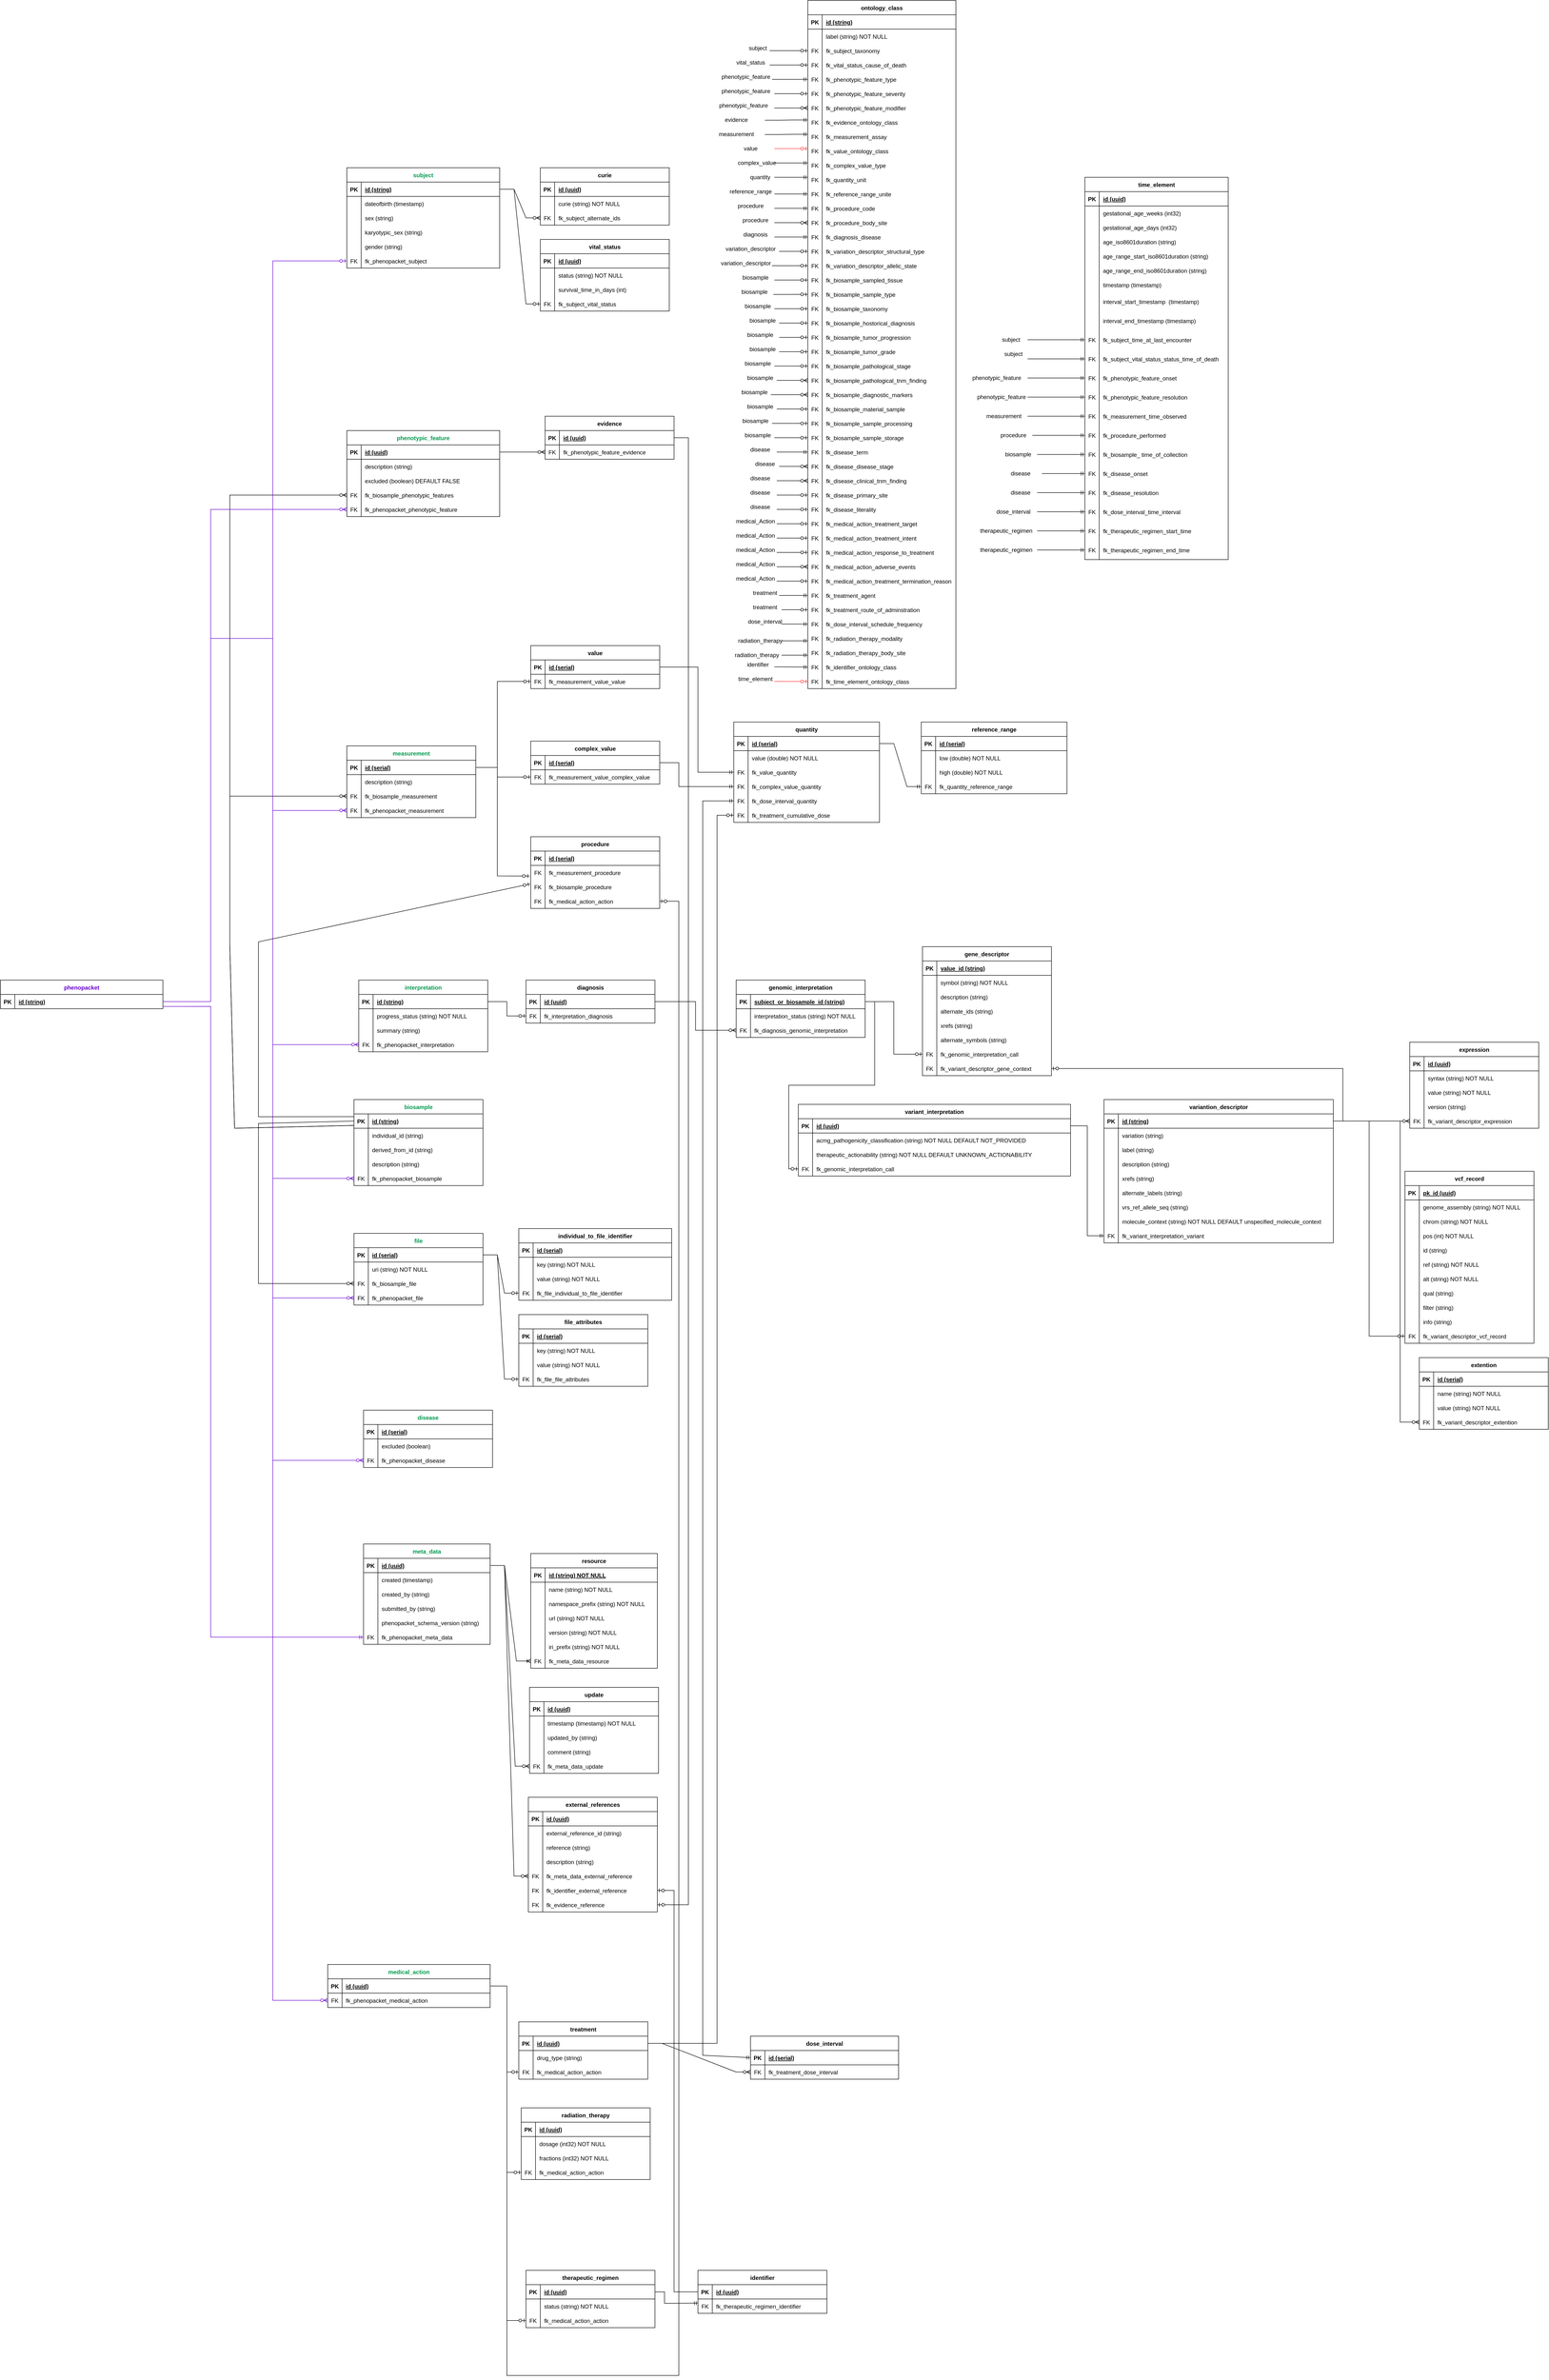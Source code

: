 <mxfile version="16.2.2" type="device"><diagram id="tToJVYe3JEkBEAjlBU4m" name="v2.0.0"><mxGraphModel dx="1956" dy="1692" grid="1" gridSize="10" guides="1" tooltips="1" connect="1" arrows="1" fold="1" page="1" pageScale="1" pageWidth="850" pageHeight="1100" math="0" shadow="0"><root><mxCell id="NnatIiA_Rwmmfc2f2BNC-0"/><mxCell id="NnatIiA_Rwmmfc2f2BNC-1" parent="NnatIiA_Rwmmfc2f2BNC-0"/><mxCell id="lasZOHD69lP3LHRcz2DQ-0" value="time_element" style="shape=table;startSize=30;container=1;collapsible=1;childLayout=tableLayout;fixedRows=1;rowLines=0;fontStyle=1;align=center;resizeLast=1;" parent="NnatIiA_Rwmmfc2f2BNC-1" vertex="1"><mxGeometry x="1450" y="-520" width="300" height="800" as="geometry"/></mxCell><mxCell id="lasZOHD69lP3LHRcz2DQ-1" value="" style="shape=partialRectangle;collapsible=0;dropTarget=0;pointerEvents=0;fillColor=none;top=0;left=0;bottom=1;right=0;points=[[0,0.5],[1,0.5]];portConstraint=eastwest;" parent="lasZOHD69lP3LHRcz2DQ-0" vertex="1"><mxGeometry y="30" width="300" height="30" as="geometry"/></mxCell><mxCell id="lasZOHD69lP3LHRcz2DQ-2" value="PK" style="shape=partialRectangle;connectable=0;fillColor=none;top=0;left=0;bottom=0;right=0;fontStyle=1;overflow=hidden;" parent="lasZOHD69lP3LHRcz2DQ-1" vertex="1"><mxGeometry width="30" height="30" as="geometry"><mxRectangle width="30" height="30" as="alternateBounds"/></mxGeometry></mxCell><mxCell id="lasZOHD69lP3LHRcz2DQ-3" value="id (uuid)" style="shape=partialRectangle;connectable=0;fillColor=none;top=0;left=0;bottom=0;right=0;align=left;spacingLeft=6;fontStyle=5;overflow=hidden;" parent="lasZOHD69lP3LHRcz2DQ-1" vertex="1"><mxGeometry x="30" width="270" height="30" as="geometry"><mxRectangle width="270" height="30" as="alternateBounds"/></mxGeometry></mxCell><mxCell id="lasZOHD69lP3LHRcz2DQ-4" value="" style="shape=partialRectangle;collapsible=0;dropTarget=0;pointerEvents=0;fillColor=none;top=0;left=0;bottom=0;right=0;points=[[0,0.5],[1,0.5]];portConstraint=eastwest;" parent="lasZOHD69lP3LHRcz2DQ-0" vertex="1"><mxGeometry y="60" width="300" height="30" as="geometry"/></mxCell><mxCell id="lasZOHD69lP3LHRcz2DQ-5" value="&#10;&#10;&#10;&#10;&#10;&#10;&#10;&#10;&#10;&#10;&#10;&lt;ul class=&quot;ul1&quot;&gt;&#10;&lt;ul class=&quot;ul1&quot;&gt;&#10;&lt;ul class=&quot;ul1&quot;&gt;&#10;&lt;li class=&quot;li1&quot;&gt;&lt;span class=&quot;s1&quot;&gt;&lt;/span&gt;gestational_age (&lt;a href=&quot;https://phenopacket-schema.readthedocs.io/en/2.0.0/gestational-age.html#rstgestationalage&quot;&gt;&lt;span class=&quot;s2&quot;&gt;GestationalAge&lt;/span&gt;&lt;/a&gt;)&lt;/li&gt;&#10;&lt;ul class=&quot;ul1&quot;&gt;&#10;&lt;li class=&quot;li1&quot;&gt;&lt;span class=&quot;s1&quot;&gt;&lt;/span&gt;weeks (int32) (REQ)&lt;/li&gt;&#10;&lt;li class=&quot;li1&quot;&gt;&lt;span class=&quot;s1&quot;&gt;&lt;/span&gt;days (int32)&lt;span class=&quot;Apple-converted-space&quot;&gt;&amp;nbsp;&lt;/span&gt;&lt;/li&gt;&#10;&lt;/ul&gt;&#10;&lt;li class=&quot;li1&quot;&gt;&lt;span class=&quot;s1&quot;&gt;&lt;/span&gt;age (&lt;a href=&quot;https://phenopacket-schema.readthedocs.io/en/2.0.0/age.html#rstage&quot;&gt;&lt;span class=&quot;s2&quot;&gt;Age&lt;/span&gt;&lt;/a&gt;)&lt;/li&gt;&#10;&lt;ul class=&quot;ul1&quot;&gt;&#10;&lt;li class=&quot;li1&quot;&gt;&lt;span class=&quot;s1&quot;&gt;&lt;/span&gt;iso8601duration (string)&lt;/li&gt;&#10;&lt;/ul&gt;&#10;&lt;li class=&quot;li1&quot;&gt;&lt;span class=&quot;s1&quot;&gt;&lt;/span&gt;age_range (&lt;a href=&quot;https://phenopacket-schema.readthedocs.io/en/2.0.0/age.html#rstagerange&quot;&gt;&lt;span class=&quot;s2&quot;&gt;AgeRange&lt;/span&gt;&lt;/a&gt;)&lt;/li&gt;&#10;&lt;ul class=&quot;ul1&quot;&gt;&#10;&lt;li class=&quot;li1&quot;&gt;&lt;span class=&quot;s1&quot;&gt;&lt;/span&gt;start&lt;/li&gt;&#10;&lt;li class=&quot;li1&quot;&gt;&lt;span class=&quot;s1&quot;&gt;&lt;/span&gt;end&lt;/li&gt;&#10;&lt;/ul&gt;&#10;&lt;li class=&quot;li1&quot;&gt;&lt;span class=&quot;s1&quot;&gt;&lt;/span&gt;ontology_class (&lt;a href=&quot;https://phenopacket-schema.readthedocs.io/en/2.0.0/ontologyclass.html#rstontologyclass&quot;&gt;&lt;span class=&quot;s2&quot;&gt;OntologyClass&lt;/span&gt;&lt;/a&gt;)&lt;/li&gt;&#10;&lt;ul class=&quot;ul1&quot;&gt;&#10;&lt;li class=&quot;li1&quot;&gt;&lt;span class=&quot;s1&quot;&gt;&lt;/span&gt;id (string) (REQ)&lt;/li&gt;&#10;&lt;li class=&quot;li1&quot;&gt;&lt;span class=&quot;s1&quot;&gt;&lt;/span&gt;label (string) (REQ)&lt;/li&gt;&#10;&lt;/ul&gt;&#10;&lt;li class=&quot;li2&quot;&gt;&lt;span class=&quot;s3&quot;&gt;&lt;/span&gt;&lt;span class=&quot;s4&quot;&gt;timestamp (&lt;a href=&quot;https://phenopacket-schema.readthedocs.io/en/2.0.0/timestamp.html#rsttimestamp&quot;&gt;Timestamp&lt;/a&gt;&lt;/span&gt; - &lt;a href=&quot;https://en.wikipedia.org/wiki/ISO_8601#Combined_date_and_time_representations&quot;&gt;ISO-8601 date time&lt;/a&gt;&lt;span class=&quot;s4&quot;&gt; string)&lt;/span&gt;&lt;/li&gt;&#10;&lt;li class=&quot;li1&quot;&gt;&lt;span class=&quot;s1&quot;&gt;&lt;/span&gt;interval (&lt;a href=&quot;https://phenopacket-schema.readthedocs.io/en/2.0.0/time-interval.html#rsttimeinterval&quot;&gt;&lt;span class=&quot;s2&quot;&gt;TimeInterval&lt;/span&gt;&lt;/a&gt;)&lt;/li&gt;&#10;&lt;ul class=&quot;ul1&quot;&gt;&#10;&lt;li class=&quot;li2&quot;&gt;&lt;span class=&quot;s3&quot;&gt;&lt;/span&gt;&lt;span class=&quot;s4&quot;&gt;start (&lt;a href=&quot;https://phenopacket-schema.readthedocs.io/en/2.0.0/timestamp.html#rsttimestamp&quot;&gt;Timestamp&lt;/a&gt;&lt;/span&gt; - &lt;a href=&quot;https://en.wikipedia.org/wiki/ISO_8601#Combined_date_and_time_representations&quot;&gt;ISO-8601 date time&lt;/a&gt;&lt;span class=&quot;s4&quot;&gt; string)&lt;/span&gt;&lt;/li&gt;&#10;&lt;li class=&quot;li2&quot;&gt;&lt;span class=&quot;s3&quot;&gt;&lt;/span&gt;&lt;span class=&quot;s4&quot;&gt;end (&lt;a href=&quot;https://phenopacket-schema.readthedocs.io/en/2.0.0/timestamp.html#rsttimestamp&quot;&gt;Timestamp&lt;/a&gt;&lt;/span&gt; - &lt;a href=&quot;https://en.wikipedia.org/wiki/ISO_8601#Combined_date_and_time_representations&quot;&gt;ISO-8601 date time&lt;/a&gt;&lt;span class=&quot;s4&quot;&gt; string)&lt;/span&gt;&lt;/li&gt;&#10;&lt;/ul&gt;&#10;&lt;/ul&gt;&#10;&lt;/ul&gt;&#10;&lt;/ul&gt;&#10;&#10;&#10;" style="shape=partialRectangle;connectable=0;fillColor=none;top=0;left=0;bottom=0;right=0;editable=1;overflow=hidden;" parent="lasZOHD69lP3LHRcz2DQ-4" vertex="1"><mxGeometry width="30" height="30" as="geometry"><mxRectangle width="30" height="30" as="alternateBounds"/></mxGeometry></mxCell><mxCell id="lasZOHD69lP3LHRcz2DQ-6" value="gestational_age_weeks (int32)" style="shape=partialRectangle;connectable=0;fillColor=none;top=0;left=0;bottom=0;right=0;align=left;spacingLeft=6;overflow=hidden;" parent="lasZOHD69lP3LHRcz2DQ-4" vertex="1"><mxGeometry x="30" width="270" height="30" as="geometry"><mxRectangle width="270" height="30" as="alternateBounds"/></mxGeometry></mxCell><mxCell id="vda0r2lmIS3sijg3GpwC-0" value="" style="shape=partialRectangle;collapsible=0;dropTarget=0;pointerEvents=0;fillColor=none;top=0;left=0;bottom=0;right=0;points=[[0,0.5],[1,0.5]];portConstraint=eastwest;" parent="lasZOHD69lP3LHRcz2DQ-0" vertex="1"><mxGeometry y="90" width="300" height="30" as="geometry"/></mxCell><mxCell id="vda0r2lmIS3sijg3GpwC-1" value="&#10;&#10;&#10;&#10;&#10;&#10;&#10;&#10;&#10;&#10;&#10;&lt;ul class=&quot;ul1&quot;&gt;&#10;&lt;ul class=&quot;ul1&quot;&gt;&#10;&lt;ul class=&quot;ul1&quot;&gt;&#10;&lt;li class=&quot;li1&quot;&gt;&lt;span class=&quot;s1&quot;&gt;&lt;/span&gt;gestational_age (&lt;a href=&quot;https://phenopacket-schema.readthedocs.io/en/2.0.0/gestational-age.html#rstgestationalage&quot;&gt;&lt;span class=&quot;s2&quot;&gt;GestationalAge&lt;/span&gt;&lt;/a&gt;)&lt;/li&gt;&#10;&lt;ul class=&quot;ul1&quot;&gt;&#10;&lt;li class=&quot;li1&quot;&gt;&lt;span class=&quot;s1&quot;&gt;&lt;/span&gt;weeks (int32) (REQ)&lt;/li&gt;&#10;&lt;li class=&quot;li1&quot;&gt;&lt;span class=&quot;s1&quot;&gt;&lt;/span&gt;days (int32)&lt;span class=&quot;Apple-converted-space&quot;&gt;&amp;nbsp;&lt;/span&gt;&lt;/li&gt;&#10;&lt;/ul&gt;&#10;&lt;li class=&quot;li1&quot;&gt;&lt;span class=&quot;s1&quot;&gt;&lt;/span&gt;age (&lt;a href=&quot;https://phenopacket-schema.readthedocs.io/en/2.0.0/age.html#rstage&quot;&gt;&lt;span class=&quot;s2&quot;&gt;Age&lt;/span&gt;&lt;/a&gt;)&lt;/li&gt;&#10;&lt;ul class=&quot;ul1&quot;&gt;&#10;&lt;li class=&quot;li1&quot;&gt;&lt;span class=&quot;s1&quot;&gt;&lt;/span&gt;iso8601duration (string)&lt;/li&gt;&#10;&lt;/ul&gt;&#10;&lt;li class=&quot;li1&quot;&gt;&lt;span class=&quot;s1&quot;&gt;&lt;/span&gt;age_range (&lt;a href=&quot;https://phenopacket-schema.readthedocs.io/en/2.0.0/age.html#rstagerange&quot;&gt;&lt;span class=&quot;s2&quot;&gt;AgeRange&lt;/span&gt;&lt;/a&gt;)&lt;/li&gt;&#10;&lt;ul class=&quot;ul1&quot;&gt;&#10;&lt;li class=&quot;li1&quot;&gt;&lt;span class=&quot;s1&quot;&gt;&lt;/span&gt;start&lt;/li&gt;&#10;&lt;li class=&quot;li1&quot;&gt;&lt;span class=&quot;s1&quot;&gt;&lt;/span&gt;end&lt;/li&gt;&#10;&lt;/ul&gt;&#10;&lt;li class=&quot;li1&quot;&gt;&lt;span class=&quot;s1&quot;&gt;&lt;/span&gt;ontology_class (&lt;a href=&quot;https://phenopacket-schema.readthedocs.io/en/2.0.0/ontologyclass.html#rstontologyclass&quot;&gt;&lt;span class=&quot;s2&quot;&gt;OntologyClass&lt;/span&gt;&lt;/a&gt;)&lt;/li&gt;&#10;&lt;ul class=&quot;ul1&quot;&gt;&#10;&lt;li class=&quot;li1&quot;&gt;&lt;span class=&quot;s1&quot;&gt;&lt;/span&gt;id (string) (REQ)&lt;/li&gt;&#10;&lt;li class=&quot;li1&quot;&gt;&lt;span class=&quot;s1&quot;&gt;&lt;/span&gt;label (string) (REQ)&lt;/li&gt;&#10;&lt;/ul&gt;&#10;&lt;li class=&quot;li2&quot;&gt;&lt;span class=&quot;s3&quot;&gt;&lt;/span&gt;&lt;span class=&quot;s4&quot;&gt;timestamp (&lt;a href=&quot;https://phenopacket-schema.readthedocs.io/en/2.0.0/timestamp.html#rsttimestamp&quot;&gt;Timestamp&lt;/a&gt;&lt;/span&gt; - &lt;a href=&quot;https://en.wikipedia.org/wiki/ISO_8601#Combined_date_and_time_representations&quot;&gt;ISO-8601 date time&lt;/a&gt;&lt;span class=&quot;s4&quot;&gt; string)&lt;/span&gt;&lt;/li&gt;&#10;&lt;li class=&quot;li1&quot;&gt;&lt;span class=&quot;s1&quot;&gt;&lt;/span&gt;interval (&lt;a href=&quot;https://phenopacket-schema.readthedocs.io/en/2.0.0/time-interval.html#rsttimeinterval&quot;&gt;&lt;span class=&quot;s2&quot;&gt;TimeInterval&lt;/span&gt;&lt;/a&gt;)&lt;/li&gt;&#10;&lt;ul class=&quot;ul1&quot;&gt;&#10;&lt;li class=&quot;li2&quot;&gt;&lt;span class=&quot;s3&quot;&gt;&lt;/span&gt;&lt;span class=&quot;s4&quot;&gt;start (&lt;a href=&quot;https://phenopacket-schema.readthedocs.io/en/2.0.0/timestamp.html#rsttimestamp&quot;&gt;Timestamp&lt;/a&gt;&lt;/span&gt; - &lt;a href=&quot;https://en.wikipedia.org/wiki/ISO_8601#Combined_date_and_time_representations&quot;&gt;ISO-8601 date time&lt;/a&gt;&lt;span class=&quot;s4&quot;&gt; string)&lt;/span&gt;&lt;/li&gt;&#10;&lt;li class=&quot;li2&quot;&gt;&lt;span class=&quot;s3&quot;&gt;&lt;/span&gt;&lt;span class=&quot;s4&quot;&gt;end (&lt;a href=&quot;https://phenopacket-schema.readthedocs.io/en/2.0.0/timestamp.html#rsttimestamp&quot;&gt;Timestamp&lt;/a&gt;&lt;/span&gt; - &lt;a href=&quot;https://en.wikipedia.org/wiki/ISO_8601#Combined_date_and_time_representations&quot;&gt;ISO-8601 date time&lt;/a&gt;&lt;span class=&quot;s4&quot;&gt; string)&lt;/span&gt;&lt;/li&gt;&#10;&lt;/ul&gt;&#10;&lt;/ul&gt;&#10;&lt;/ul&gt;&#10;&lt;/ul&gt;&#10;&#10;&#10;" style="shape=partialRectangle;connectable=0;fillColor=none;top=0;left=0;bottom=0;right=0;editable=1;overflow=hidden;" parent="vda0r2lmIS3sijg3GpwC-0" vertex="1"><mxGeometry width="30" height="30" as="geometry"><mxRectangle width="30" height="30" as="alternateBounds"/></mxGeometry></mxCell><mxCell id="vda0r2lmIS3sijg3GpwC-2" value="gestational_age_days (int32)" style="shape=partialRectangle;connectable=0;fillColor=none;top=0;left=0;bottom=0;right=0;align=left;spacingLeft=6;overflow=hidden;" parent="vda0r2lmIS3sijg3GpwC-0" vertex="1"><mxGeometry x="30" width="270" height="30" as="geometry"><mxRectangle width="270" height="30" as="alternateBounds"/></mxGeometry></mxCell><mxCell id="vda0r2lmIS3sijg3GpwC-3" value="" style="shape=partialRectangle;collapsible=0;dropTarget=0;pointerEvents=0;fillColor=none;top=0;left=0;bottom=0;right=0;points=[[0,0.5],[1,0.5]];portConstraint=eastwest;" parent="lasZOHD69lP3LHRcz2DQ-0" vertex="1"><mxGeometry y="120" width="300" height="30" as="geometry"/></mxCell><mxCell id="vda0r2lmIS3sijg3GpwC-4" value="&#10;&#10;&#10;&#10;&#10;&#10;&#10;&#10;&#10;&#10;&#10;&lt;ul class=&quot;ul1&quot;&gt;&#10;&lt;ul class=&quot;ul1&quot;&gt;&#10;&lt;ul class=&quot;ul1&quot;&gt;&#10;&lt;li class=&quot;li1&quot;&gt;&lt;span class=&quot;s1&quot;&gt;&lt;/span&gt;gestational_age (&lt;a href=&quot;https://phenopacket-schema.readthedocs.io/en/2.0.0/gestational-age.html#rstgestationalage&quot;&gt;&lt;span class=&quot;s2&quot;&gt;GestationalAge&lt;/span&gt;&lt;/a&gt;)&lt;/li&gt;&#10;&lt;ul class=&quot;ul1&quot;&gt;&#10;&lt;li class=&quot;li1&quot;&gt;&lt;span class=&quot;s1&quot;&gt;&lt;/span&gt;weeks (int32) (REQ)&lt;/li&gt;&#10;&lt;li class=&quot;li1&quot;&gt;&lt;span class=&quot;s1&quot;&gt;&lt;/span&gt;days (int32)&lt;span class=&quot;Apple-converted-space&quot;&gt;&amp;nbsp;&lt;/span&gt;&lt;/li&gt;&#10;&lt;/ul&gt;&#10;&lt;li class=&quot;li1&quot;&gt;&lt;span class=&quot;s1&quot;&gt;&lt;/span&gt;age (&lt;a href=&quot;https://phenopacket-schema.readthedocs.io/en/2.0.0/age.html#rstage&quot;&gt;&lt;span class=&quot;s2&quot;&gt;Age&lt;/span&gt;&lt;/a&gt;)&lt;/li&gt;&#10;&lt;ul class=&quot;ul1&quot;&gt;&#10;&lt;li class=&quot;li1&quot;&gt;&lt;span class=&quot;s1&quot;&gt;&lt;/span&gt;iso8601duration (string)&lt;/li&gt;&#10;&lt;/ul&gt;&#10;&lt;li class=&quot;li1&quot;&gt;&lt;span class=&quot;s1&quot;&gt;&lt;/span&gt;age_range (&lt;a href=&quot;https://phenopacket-schema.readthedocs.io/en/2.0.0/age.html#rstagerange&quot;&gt;&lt;span class=&quot;s2&quot;&gt;AgeRange&lt;/span&gt;&lt;/a&gt;)&lt;/li&gt;&#10;&lt;ul class=&quot;ul1&quot;&gt;&#10;&lt;li class=&quot;li1&quot;&gt;&lt;span class=&quot;s1&quot;&gt;&lt;/span&gt;start&lt;/li&gt;&#10;&lt;li class=&quot;li1&quot;&gt;&lt;span class=&quot;s1&quot;&gt;&lt;/span&gt;end&lt;/li&gt;&#10;&lt;/ul&gt;&#10;&lt;li class=&quot;li1&quot;&gt;&lt;span class=&quot;s1&quot;&gt;&lt;/span&gt;ontology_class (&lt;a href=&quot;https://phenopacket-schema.readthedocs.io/en/2.0.0/ontologyclass.html#rstontologyclass&quot;&gt;&lt;span class=&quot;s2&quot;&gt;OntologyClass&lt;/span&gt;&lt;/a&gt;)&lt;/li&gt;&#10;&lt;ul class=&quot;ul1&quot;&gt;&#10;&lt;li class=&quot;li1&quot;&gt;&lt;span class=&quot;s1&quot;&gt;&lt;/span&gt;id (string) (REQ)&lt;/li&gt;&#10;&lt;li class=&quot;li1&quot;&gt;&lt;span class=&quot;s1&quot;&gt;&lt;/span&gt;label (string) (REQ)&lt;/li&gt;&#10;&lt;/ul&gt;&#10;&lt;li class=&quot;li2&quot;&gt;&lt;span class=&quot;s3&quot;&gt;&lt;/span&gt;&lt;span class=&quot;s4&quot;&gt;timestamp (&lt;a href=&quot;https://phenopacket-schema.readthedocs.io/en/2.0.0/timestamp.html#rsttimestamp&quot;&gt;Timestamp&lt;/a&gt;&lt;/span&gt; - &lt;a href=&quot;https://en.wikipedia.org/wiki/ISO_8601#Combined_date_and_time_representations&quot;&gt;ISO-8601 date time&lt;/a&gt;&lt;span class=&quot;s4&quot;&gt; string)&lt;/span&gt;&lt;/li&gt;&#10;&lt;li class=&quot;li1&quot;&gt;&lt;span class=&quot;s1&quot;&gt;&lt;/span&gt;interval (&lt;a href=&quot;https://phenopacket-schema.readthedocs.io/en/2.0.0/time-interval.html#rsttimeinterval&quot;&gt;&lt;span class=&quot;s2&quot;&gt;TimeInterval&lt;/span&gt;&lt;/a&gt;)&lt;/li&gt;&#10;&lt;ul class=&quot;ul1&quot;&gt;&#10;&lt;li class=&quot;li2&quot;&gt;&lt;span class=&quot;s3&quot;&gt;&lt;/span&gt;&lt;span class=&quot;s4&quot;&gt;start (&lt;a href=&quot;https://phenopacket-schema.readthedocs.io/en/2.0.0/timestamp.html#rsttimestamp&quot;&gt;Timestamp&lt;/a&gt;&lt;/span&gt; - &lt;a href=&quot;https://en.wikipedia.org/wiki/ISO_8601#Combined_date_and_time_representations&quot;&gt;ISO-8601 date time&lt;/a&gt;&lt;span class=&quot;s4&quot;&gt; string)&lt;/span&gt;&lt;/li&gt;&#10;&lt;li class=&quot;li2&quot;&gt;&lt;span class=&quot;s3&quot;&gt;&lt;/span&gt;&lt;span class=&quot;s4&quot;&gt;end (&lt;a href=&quot;https://phenopacket-schema.readthedocs.io/en/2.0.0/timestamp.html#rsttimestamp&quot;&gt;Timestamp&lt;/a&gt;&lt;/span&gt; - &lt;a href=&quot;https://en.wikipedia.org/wiki/ISO_8601#Combined_date_and_time_representations&quot;&gt;ISO-8601 date time&lt;/a&gt;&lt;span class=&quot;s4&quot;&gt; string)&lt;/span&gt;&lt;/li&gt;&#10;&lt;/ul&gt;&#10;&lt;/ul&gt;&#10;&lt;/ul&gt;&#10;&lt;/ul&gt;&#10;&#10;&#10;" style="shape=partialRectangle;connectable=0;fillColor=none;top=0;left=0;bottom=0;right=0;editable=1;overflow=hidden;" parent="vda0r2lmIS3sijg3GpwC-3" vertex="1"><mxGeometry width="30" height="30" as="geometry"><mxRectangle width="30" height="30" as="alternateBounds"/></mxGeometry></mxCell><mxCell id="vda0r2lmIS3sijg3GpwC-5" value="age_iso8601duration (string)" style="shape=partialRectangle;connectable=0;fillColor=none;top=0;left=0;bottom=0;right=0;align=left;spacingLeft=6;overflow=hidden;" parent="vda0r2lmIS3sijg3GpwC-3" vertex="1"><mxGeometry x="30" width="270" height="30" as="geometry"><mxRectangle width="270" height="30" as="alternateBounds"/></mxGeometry></mxCell><mxCell id="vda0r2lmIS3sijg3GpwC-6" value="" style="shape=partialRectangle;collapsible=0;dropTarget=0;pointerEvents=0;fillColor=none;top=0;left=0;bottom=0;right=0;points=[[0,0.5],[1,0.5]];portConstraint=eastwest;" parent="lasZOHD69lP3LHRcz2DQ-0" vertex="1"><mxGeometry y="150" width="300" height="30" as="geometry"/></mxCell><mxCell id="vda0r2lmIS3sijg3GpwC-7" value="&#10;&#10;&#10;&#10;&#10;&#10;&#10;&#10;&#10;&#10;&#10;&lt;ul class=&quot;ul1&quot;&gt;&#10;&lt;ul class=&quot;ul1&quot;&gt;&#10;&lt;ul class=&quot;ul1&quot;&gt;&#10;&lt;li class=&quot;li1&quot;&gt;&lt;span class=&quot;s1&quot;&gt;&lt;/span&gt;gestational_age (&lt;a href=&quot;https://phenopacket-schema.readthedocs.io/en/2.0.0/gestational-age.html#rstgestationalage&quot;&gt;&lt;span class=&quot;s2&quot;&gt;GestationalAge&lt;/span&gt;&lt;/a&gt;)&lt;/li&gt;&#10;&lt;ul class=&quot;ul1&quot;&gt;&#10;&lt;li class=&quot;li1&quot;&gt;&lt;span class=&quot;s1&quot;&gt;&lt;/span&gt;weeks (int32) (REQ)&lt;/li&gt;&#10;&lt;li class=&quot;li1&quot;&gt;&lt;span class=&quot;s1&quot;&gt;&lt;/span&gt;days (int32)&lt;span class=&quot;Apple-converted-space&quot;&gt;&amp;nbsp;&lt;/span&gt;&lt;/li&gt;&#10;&lt;/ul&gt;&#10;&lt;li class=&quot;li1&quot;&gt;&lt;span class=&quot;s1&quot;&gt;&lt;/span&gt;age (&lt;a href=&quot;https://phenopacket-schema.readthedocs.io/en/2.0.0/age.html#rstage&quot;&gt;&lt;span class=&quot;s2&quot;&gt;Age&lt;/span&gt;&lt;/a&gt;)&lt;/li&gt;&#10;&lt;ul class=&quot;ul1&quot;&gt;&#10;&lt;li class=&quot;li1&quot;&gt;&lt;span class=&quot;s1&quot;&gt;&lt;/span&gt;iso8601duration (string)&lt;/li&gt;&#10;&lt;/ul&gt;&#10;&lt;li class=&quot;li1&quot;&gt;&lt;span class=&quot;s1&quot;&gt;&lt;/span&gt;age_range (&lt;a href=&quot;https://phenopacket-schema.readthedocs.io/en/2.0.0/age.html#rstagerange&quot;&gt;&lt;span class=&quot;s2&quot;&gt;AgeRange&lt;/span&gt;&lt;/a&gt;)&lt;/li&gt;&#10;&lt;ul class=&quot;ul1&quot;&gt;&#10;&lt;li class=&quot;li1&quot;&gt;&lt;span class=&quot;s1&quot;&gt;&lt;/span&gt;start&lt;/li&gt;&#10;&lt;li class=&quot;li1&quot;&gt;&lt;span class=&quot;s1&quot;&gt;&lt;/span&gt;end&lt;/li&gt;&#10;&lt;/ul&gt;&#10;&lt;li class=&quot;li1&quot;&gt;&lt;span class=&quot;s1&quot;&gt;&lt;/span&gt;ontology_class (&lt;a href=&quot;https://phenopacket-schema.readthedocs.io/en/2.0.0/ontologyclass.html#rstontologyclass&quot;&gt;&lt;span class=&quot;s2&quot;&gt;OntologyClass&lt;/span&gt;&lt;/a&gt;)&lt;/li&gt;&#10;&lt;ul class=&quot;ul1&quot;&gt;&#10;&lt;li class=&quot;li1&quot;&gt;&lt;span class=&quot;s1&quot;&gt;&lt;/span&gt;id (string) (REQ)&lt;/li&gt;&#10;&lt;li class=&quot;li1&quot;&gt;&lt;span class=&quot;s1&quot;&gt;&lt;/span&gt;label (string) (REQ)&lt;/li&gt;&#10;&lt;/ul&gt;&#10;&lt;li class=&quot;li2&quot;&gt;&lt;span class=&quot;s3&quot;&gt;&lt;/span&gt;&lt;span class=&quot;s4&quot;&gt;timestamp (&lt;a href=&quot;https://phenopacket-schema.readthedocs.io/en/2.0.0/timestamp.html#rsttimestamp&quot;&gt;Timestamp&lt;/a&gt;&lt;/span&gt; - &lt;a href=&quot;https://en.wikipedia.org/wiki/ISO_8601#Combined_date_and_time_representations&quot;&gt;ISO-8601 date time&lt;/a&gt;&lt;span class=&quot;s4&quot;&gt; string)&lt;/span&gt;&lt;/li&gt;&#10;&lt;li class=&quot;li1&quot;&gt;&lt;span class=&quot;s1&quot;&gt;&lt;/span&gt;interval (&lt;a href=&quot;https://phenopacket-schema.readthedocs.io/en/2.0.0/time-interval.html#rsttimeinterval&quot;&gt;&lt;span class=&quot;s2&quot;&gt;TimeInterval&lt;/span&gt;&lt;/a&gt;)&lt;/li&gt;&#10;&lt;ul class=&quot;ul1&quot;&gt;&#10;&lt;li class=&quot;li2&quot;&gt;&lt;span class=&quot;s3&quot;&gt;&lt;/span&gt;&lt;span class=&quot;s4&quot;&gt;start (&lt;a href=&quot;https://phenopacket-schema.readthedocs.io/en/2.0.0/timestamp.html#rsttimestamp&quot;&gt;Timestamp&lt;/a&gt;&lt;/span&gt; - &lt;a href=&quot;https://en.wikipedia.org/wiki/ISO_8601#Combined_date_and_time_representations&quot;&gt;ISO-8601 date time&lt;/a&gt;&lt;span class=&quot;s4&quot;&gt; string)&lt;/span&gt;&lt;/li&gt;&#10;&lt;li class=&quot;li2&quot;&gt;&lt;span class=&quot;s3&quot;&gt;&lt;/span&gt;&lt;span class=&quot;s4&quot;&gt;end (&lt;a href=&quot;https://phenopacket-schema.readthedocs.io/en/2.0.0/timestamp.html#rsttimestamp&quot;&gt;Timestamp&lt;/a&gt;&lt;/span&gt; - &lt;a href=&quot;https://en.wikipedia.org/wiki/ISO_8601#Combined_date_and_time_representations&quot;&gt;ISO-8601 date time&lt;/a&gt;&lt;span class=&quot;s4&quot;&gt; string)&lt;/span&gt;&lt;/li&gt;&#10;&lt;/ul&gt;&#10;&lt;/ul&gt;&#10;&lt;/ul&gt;&#10;&lt;/ul&gt;&#10;&#10;&#10;" style="shape=partialRectangle;connectable=0;fillColor=none;top=0;left=0;bottom=0;right=0;editable=1;overflow=hidden;" parent="vda0r2lmIS3sijg3GpwC-6" vertex="1"><mxGeometry width="30" height="30" as="geometry"><mxRectangle width="30" height="30" as="alternateBounds"/></mxGeometry></mxCell><mxCell id="vda0r2lmIS3sijg3GpwC-8" value="age_range_start_iso8601duration (string)" style="shape=partialRectangle;connectable=0;fillColor=none;top=0;left=0;bottom=0;right=0;align=left;spacingLeft=6;overflow=hidden;" parent="vda0r2lmIS3sijg3GpwC-6" vertex="1"><mxGeometry x="30" width="270" height="30" as="geometry"><mxRectangle width="270" height="30" as="alternateBounds"/></mxGeometry></mxCell><mxCell id="vda0r2lmIS3sijg3GpwC-9" value="" style="shape=partialRectangle;collapsible=0;dropTarget=0;pointerEvents=0;fillColor=none;top=0;left=0;bottom=0;right=0;points=[[0,0.5],[1,0.5]];portConstraint=eastwest;" parent="lasZOHD69lP3LHRcz2DQ-0" vertex="1"><mxGeometry y="180" width="300" height="30" as="geometry"/></mxCell><mxCell id="vda0r2lmIS3sijg3GpwC-10" value="&#10;&#10;&#10;&#10;&#10;&#10;&#10;&#10;&#10;&#10;&#10;&lt;ul class=&quot;ul1&quot;&gt;&#10;&lt;ul class=&quot;ul1&quot;&gt;&#10;&lt;ul class=&quot;ul1&quot;&gt;&#10;&lt;li class=&quot;li1&quot;&gt;&lt;span class=&quot;s1&quot;&gt;&lt;/span&gt;gestational_age (&lt;a href=&quot;https://phenopacket-schema.readthedocs.io/en/2.0.0/gestational-age.html#rstgestationalage&quot;&gt;&lt;span class=&quot;s2&quot;&gt;GestationalAge&lt;/span&gt;&lt;/a&gt;)&lt;/li&gt;&#10;&lt;ul class=&quot;ul1&quot;&gt;&#10;&lt;li class=&quot;li1&quot;&gt;&lt;span class=&quot;s1&quot;&gt;&lt;/span&gt;weeks (int32) (REQ)&lt;/li&gt;&#10;&lt;li class=&quot;li1&quot;&gt;&lt;span class=&quot;s1&quot;&gt;&lt;/span&gt;days (int32)&lt;span class=&quot;Apple-converted-space&quot;&gt;&amp;nbsp;&lt;/span&gt;&lt;/li&gt;&#10;&lt;/ul&gt;&#10;&lt;li class=&quot;li1&quot;&gt;&lt;span class=&quot;s1&quot;&gt;&lt;/span&gt;age (&lt;a href=&quot;https://phenopacket-schema.readthedocs.io/en/2.0.0/age.html#rstage&quot;&gt;&lt;span class=&quot;s2&quot;&gt;Age&lt;/span&gt;&lt;/a&gt;)&lt;/li&gt;&#10;&lt;ul class=&quot;ul1&quot;&gt;&#10;&lt;li class=&quot;li1&quot;&gt;&lt;span class=&quot;s1&quot;&gt;&lt;/span&gt;iso8601duration (string)&lt;/li&gt;&#10;&lt;/ul&gt;&#10;&lt;li class=&quot;li1&quot;&gt;&lt;span class=&quot;s1&quot;&gt;&lt;/span&gt;age_range (&lt;a href=&quot;https://phenopacket-schema.readthedocs.io/en/2.0.0/age.html#rstagerange&quot;&gt;&lt;span class=&quot;s2&quot;&gt;AgeRange&lt;/span&gt;&lt;/a&gt;)&lt;/li&gt;&#10;&lt;ul class=&quot;ul1&quot;&gt;&#10;&lt;li class=&quot;li1&quot;&gt;&lt;span class=&quot;s1&quot;&gt;&lt;/span&gt;start&lt;/li&gt;&#10;&lt;li class=&quot;li1&quot;&gt;&lt;span class=&quot;s1&quot;&gt;&lt;/span&gt;end&lt;/li&gt;&#10;&lt;/ul&gt;&#10;&lt;li class=&quot;li1&quot;&gt;&lt;span class=&quot;s1&quot;&gt;&lt;/span&gt;ontology_class (&lt;a href=&quot;https://phenopacket-schema.readthedocs.io/en/2.0.0/ontologyclass.html#rstontologyclass&quot;&gt;&lt;span class=&quot;s2&quot;&gt;OntologyClass&lt;/span&gt;&lt;/a&gt;)&lt;/li&gt;&#10;&lt;ul class=&quot;ul1&quot;&gt;&#10;&lt;li class=&quot;li1&quot;&gt;&lt;span class=&quot;s1&quot;&gt;&lt;/span&gt;id (string) (REQ)&lt;/li&gt;&#10;&lt;li class=&quot;li1&quot;&gt;&lt;span class=&quot;s1&quot;&gt;&lt;/span&gt;label (string) (REQ)&lt;/li&gt;&#10;&lt;/ul&gt;&#10;&lt;li class=&quot;li2&quot;&gt;&lt;span class=&quot;s3&quot;&gt;&lt;/span&gt;&lt;span class=&quot;s4&quot;&gt;timestamp (&lt;a href=&quot;https://phenopacket-schema.readthedocs.io/en/2.0.0/timestamp.html#rsttimestamp&quot;&gt;Timestamp&lt;/a&gt;&lt;/span&gt; - &lt;a href=&quot;https://en.wikipedia.org/wiki/ISO_8601#Combined_date_and_time_representations&quot;&gt;ISO-8601 date time&lt;/a&gt;&lt;span class=&quot;s4&quot;&gt; string)&lt;/span&gt;&lt;/li&gt;&#10;&lt;li class=&quot;li1&quot;&gt;&lt;span class=&quot;s1&quot;&gt;&lt;/span&gt;interval (&lt;a href=&quot;https://phenopacket-schema.readthedocs.io/en/2.0.0/time-interval.html#rsttimeinterval&quot;&gt;&lt;span class=&quot;s2&quot;&gt;TimeInterval&lt;/span&gt;&lt;/a&gt;)&lt;/li&gt;&#10;&lt;ul class=&quot;ul1&quot;&gt;&#10;&lt;li class=&quot;li2&quot;&gt;&lt;span class=&quot;s3&quot;&gt;&lt;/span&gt;&lt;span class=&quot;s4&quot;&gt;start (&lt;a href=&quot;https://phenopacket-schema.readthedocs.io/en/2.0.0/timestamp.html#rsttimestamp&quot;&gt;Timestamp&lt;/a&gt;&lt;/span&gt; - &lt;a href=&quot;https://en.wikipedia.org/wiki/ISO_8601#Combined_date_and_time_representations&quot;&gt;ISO-8601 date time&lt;/a&gt;&lt;span class=&quot;s4&quot;&gt; string)&lt;/span&gt;&lt;/li&gt;&#10;&lt;li class=&quot;li2&quot;&gt;&lt;span class=&quot;s3&quot;&gt;&lt;/span&gt;&lt;span class=&quot;s4&quot;&gt;end (&lt;a href=&quot;https://phenopacket-schema.readthedocs.io/en/2.0.0/timestamp.html#rsttimestamp&quot;&gt;Timestamp&lt;/a&gt;&lt;/span&gt; - &lt;a href=&quot;https://en.wikipedia.org/wiki/ISO_8601#Combined_date_and_time_representations&quot;&gt;ISO-8601 date time&lt;/a&gt;&lt;span class=&quot;s4&quot;&gt; string)&lt;/span&gt;&lt;/li&gt;&#10;&lt;/ul&gt;&#10;&lt;/ul&gt;&#10;&lt;/ul&gt;&#10;&lt;/ul&gt;&#10;&#10;&#10;" style="shape=partialRectangle;connectable=0;fillColor=none;top=0;left=0;bottom=0;right=0;editable=1;overflow=hidden;" parent="vda0r2lmIS3sijg3GpwC-9" vertex="1"><mxGeometry width="30" height="30" as="geometry"><mxRectangle width="30" height="30" as="alternateBounds"/></mxGeometry></mxCell><mxCell id="vda0r2lmIS3sijg3GpwC-11" value="age_range_end_iso8601duration (string)" style="shape=partialRectangle;connectable=0;fillColor=none;top=0;left=0;bottom=0;right=0;align=left;spacingLeft=6;overflow=hidden;" parent="vda0r2lmIS3sijg3GpwC-9" vertex="1"><mxGeometry x="30" width="270" height="30" as="geometry"><mxRectangle width="270" height="30" as="alternateBounds"/></mxGeometry></mxCell><mxCell id="vda0r2lmIS3sijg3GpwC-18" value="" style="shape=partialRectangle;collapsible=0;dropTarget=0;pointerEvents=0;fillColor=none;top=0;left=0;bottom=0;right=0;points=[[0,0.5],[1,0.5]];portConstraint=eastwest;" parent="lasZOHD69lP3LHRcz2DQ-0" vertex="1"><mxGeometry y="210" width="300" height="30" as="geometry"/></mxCell><mxCell id="vda0r2lmIS3sijg3GpwC-19" value="&#10;&#10;&#10;&#10;&#10;&#10;&#10;&#10;&#10;&#10;&#10;&lt;ul class=&quot;ul1&quot;&gt;&#10;&lt;ul class=&quot;ul1&quot;&gt;&#10;&lt;ul class=&quot;ul1&quot;&gt;&#10;&lt;li class=&quot;li1&quot;&gt;&lt;span class=&quot;s1&quot;&gt;&lt;/span&gt;gestational_age (&lt;a href=&quot;https://phenopacket-schema.readthedocs.io/en/2.0.0/gestational-age.html#rstgestationalage&quot;&gt;&lt;span class=&quot;s2&quot;&gt;GestationalAge&lt;/span&gt;&lt;/a&gt;)&lt;/li&gt;&#10;&lt;ul class=&quot;ul1&quot;&gt;&#10;&lt;li class=&quot;li1&quot;&gt;&lt;span class=&quot;s1&quot;&gt;&lt;/span&gt;weeks (int32) (REQ)&lt;/li&gt;&#10;&lt;li class=&quot;li1&quot;&gt;&lt;span class=&quot;s1&quot;&gt;&lt;/span&gt;days (int32)&lt;span class=&quot;Apple-converted-space&quot;&gt;&amp;nbsp;&lt;/span&gt;&lt;/li&gt;&#10;&lt;/ul&gt;&#10;&lt;li class=&quot;li1&quot;&gt;&lt;span class=&quot;s1&quot;&gt;&lt;/span&gt;age (&lt;a href=&quot;https://phenopacket-schema.readthedocs.io/en/2.0.0/age.html#rstage&quot;&gt;&lt;span class=&quot;s2&quot;&gt;Age&lt;/span&gt;&lt;/a&gt;)&lt;/li&gt;&#10;&lt;ul class=&quot;ul1&quot;&gt;&#10;&lt;li class=&quot;li1&quot;&gt;&lt;span class=&quot;s1&quot;&gt;&lt;/span&gt;iso8601duration (string)&lt;/li&gt;&#10;&lt;/ul&gt;&#10;&lt;li class=&quot;li1&quot;&gt;&lt;span class=&quot;s1&quot;&gt;&lt;/span&gt;age_range (&lt;a href=&quot;https://phenopacket-schema.readthedocs.io/en/2.0.0/age.html#rstagerange&quot;&gt;&lt;span class=&quot;s2&quot;&gt;AgeRange&lt;/span&gt;&lt;/a&gt;)&lt;/li&gt;&#10;&lt;ul class=&quot;ul1&quot;&gt;&#10;&lt;li class=&quot;li1&quot;&gt;&lt;span class=&quot;s1&quot;&gt;&lt;/span&gt;start&lt;/li&gt;&#10;&lt;li class=&quot;li1&quot;&gt;&lt;span class=&quot;s1&quot;&gt;&lt;/span&gt;end&lt;/li&gt;&#10;&lt;/ul&gt;&#10;&lt;li class=&quot;li1&quot;&gt;&lt;span class=&quot;s1&quot;&gt;&lt;/span&gt;ontology_class (&lt;a href=&quot;https://phenopacket-schema.readthedocs.io/en/2.0.0/ontologyclass.html#rstontologyclass&quot;&gt;&lt;span class=&quot;s2&quot;&gt;OntologyClass&lt;/span&gt;&lt;/a&gt;)&lt;/li&gt;&#10;&lt;ul class=&quot;ul1&quot;&gt;&#10;&lt;li class=&quot;li1&quot;&gt;&lt;span class=&quot;s1&quot;&gt;&lt;/span&gt;id (string) (REQ)&lt;/li&gt;&#10;&lt;li class=&quot;li1&quot;&gt;&lt;span class=&quot;s1&quot;&gt;&lt;/span&gt;label (string) (REQ)&lt;/li&gt;&#10;&lt;/ul&gt;&#10;&lt;li class=&quot;li2&quot;&gt;&lt;span class=&quot;s3&quot;&gt;&lt;/span&gt;&lt;span class=&quot;s4&quot;&gt;timestamp (&lt;a href=&quot;https://phenopacket-schema.readthedocs.io/en/2.0.0/timestamp.html#rsttimestamp&quot;&gt;Timestamp&lt;/a&gt;&lt;/span&gt; - &lt;a href=&quot;https://en.wikipedia.org/wiki/ISO_8601#Combined_date_and_time_representations&quot;&gt;ISO-8601 date time&lt;/a&gt;&lt;span class=&quot;s4&quot;&gt; string)&lt;/span&gt;&lt;/li&gt;&#10;&lt;li class=&quot;li1&quot;&gt;&lt;span class=&quot;s1&quot;&gt;&lt;/span&gt;interval (&lt;a href=&quot;https://phenopacket-schema.readthedocs.io/en/2.0.0/time-interval.html#rsttimeinterval&quot;&gt;&lt;span class=&quot;s2&quot;&gt;TimeInterval&lt;/span&gt;&lt;/a&gt;)&lt;/li&gt;&#10;&lt;ul class=&quot;ul1&quot;&gt;&#10;&lt;li class=&quot;li2&quot;&gt;&lt;span class=&quot;s3&quot;&gt;&lt;/span&gt;&lt;span class=&quot;s4&quot;&gt;start (&lt;a href=&quot;https://phenopacket-schema.readthedocs.io/en/2.0.0/timestamp.html#rsttimestamp&quot;&gt;Timestamp&lt;/a&gt;&lt;/span&gt; - &lt;a href=&quot;https://en.wikipedia.org/wiki/ISO_8601#Combined_date_and_time_representations&quot;&gt;ISO-8601 date time&lt;/a&gt;&lt;span class=&quot;s4&quot;&gt; string)&lt;/span&gt;&lt;/li&gt;&#10;&lt;li class=&quot;li2&quot;&gt;&lt;span class=&quot;s3&quot;&gt;&lt;/span&gt;&lt;span class=&quot;s4&quot;&gt;end (&lt;a href=&quot;https://phenopacket-schema.readthedocs.io/en/2.0.0/timestamp.html#rsttimestamp&quot;&gt;Timestamp&lt;/a&gt;&lt;/span&gt; - &lt;a href=&quot;https://en.wikipedia.org/wiki/ISO_8601#Combined_date_and_time_representations&quot;&gt;ISO-8601 date time&lt;/a&gt;&lt;span class=&quot;s4&quot;&gt; string)&lt;/span&gt;&lt;/li&gt;&#10;&lt;/ul&gt;&#10;&lt;/ul&gt;&#10;&lt;/ul&gt;&#10;&lt;/ul&gt;&#10;&#10;&#10;" style="shape=partialRectangle;connectable=0;fillColor=none;top=0;left=0;bottom=0;right=0;editable=1;overflow=hidden;" parent="vda0r2lmIS3sijg3GpwC-18" vertex="1"><mxGeometry width="30" height="30" as="geometry"><mxRectangle width="30" height="30" as="alternateBounds"/></mxGeometry></mxCell><mxCell id="vda0r2lmIS3sijg3GpwC-20" value="timestamp (timestamp)" style="shape=partialRectangle;connectable=0;fillColor=none;top=0;left=0;bottom=0;right=0;align=left;spacingLeft=6;overflow=hidden;" parent="vda0r2lmIS3sijg3GpwC-18" vertex="1"><mxGeometry x="30" width="270" height="30" as="geometry"><mxRectangle width="270" height="30" as="alternateBounds"/></mxGeometry></mxCell><mxCell id="vda0r2lmIS3sijg3GpwC-21" value="" style="shape=partialRectangle;collapsible=0;dropTarget=0;pointerEvents=0;fillColor=none;top=0;left=0;bottom=0;right=0;points=[[0,0.5],[1,0.5]];portConstraint=eastwest;" parent="lasZOHD69lP3LHRcz2DQ-0" vertex="1"><mxGeometry y="240" width="300" height="40" as="geometry"/></mxCell><mxCell id="vda0r2lmIS3sijg3GpwC-22" value="&#10;&#10;&#10;&#10;&#10;&#10;&#10;&#10;&#10;&#10;&#10;&lt;ul class=&quot;ul1&quot;&gt;&#10;&lt;ul class=&quot;ul1&quot;&gt;&#10;&lt;ul class=&quot;ul1&quot;&gt;&#10;&lt;li class=&quot;li1&quot;&gt;&lt;span class=&quot;s1&quot;&gt;&lt;/span&gt;gestational_age (&lt;a href=&quot;https://phenopacket-schema.readthedocs.io/en/2.0.0/gestational-age.html#rstgestationalage&quot;&gt;&lt;span class=&quot;s2&quot;&gt;GestationalAge&lt;/span&gt;&lt;/a&gt;)&lt;/li&gt;&#10;&lt;ul class=&quot;ul1&quot;&gt;&#10;&lt;li class=&quot;li1&quot;&gt;&lt;span class=&quot;s1&quot;&gt;&lt;/span&gt;weeks (int32) (REQ)&lt;/li&gt;&#10;&lt;li class=&quot;li1&quot;&gt;&lt;span class=&quot;s1&quot;&gt;&lt;/span&gt;days (int32)&lt;span class=&quot;Apple-converted-space&quot;&gt;&amp;nbsp;&lt;/span&gt;&lt;/li&gt;&#10;&lt;/ul&gt;&#10;&lt;li class=&quot;li1&quot;&gt;&lt;span class=&quot;s1&quot;&gt;&lt;/span&gt;age (&lt;a href=&quot;https://phenopacket-schema.readthedocs.io/en/2.0.0/age.html#rstage&quot;&gt;&lt;span class=&quot;s2&quot;&gt;Age&lt;/span&gt;&lt;/a&gt;)&lt;/li&gt;&#10;&lt;ul class=&quot;ul1&quot;&gt;&#10;&lt;li class=&quot;li1&quot;&gt;&lt;span class=&quot;s1&quot;&gt;&lt;/span&gt;iso8601duration (string)&lt;/li&gt;&#10;&lt;/ul&gt;&#10;&lt;li class=&quot;li1&quot;&gt;&lt;span class=&quot;s1&quot;&gt;&lt;/span&gt;age_range (&lt;a href=&quot;https://phenopacket-schema.readthedocs.io/en/2.0.0/age.html#rstagerange&quot;&gt;&lt;span class=&quot;s2&quot;&gt;AgeRange&lt;/span&gt;&lt;/a&gt;)&lt;/li&gt;&#10;&lt;ul class=&quot;ul1&quot;&gt;&#10;&lt;li class=&quot;li1&quot;&gt;&lt;span class=&quot;s1&quot;&gt;&lt;/span&gt;start&lt;/li&gt;&#10;&lt;li class=&quot;li1&quot;&gt;&lt;span class=&quot;s1&quot;&gt;&lt;/span&gt;end&lt;/li&gt;&#10;&lt;/ul&gt;&#10;&lt;li class=&quot;li1&quot;&gt;&lt;span class=&quot;s1&quot;&gt;&lt;/span&gt;ontology_class (&lt;a href=&quot;https://phenopacket-schema.readthedocs.io/en/2.0.0/ontologyclass.html#rstontologyclass&quot;&gt;&lt;span class=&quot;s2&quot;&gt;OntologyClass&lt;/span&gt;&lt;/a&gt;)&lt;/li&gt;&#10;&lt;ul class=&quot;ul1&quot;&gt;&#10;&lt;li class=&quot;li1&quot;&gt;&lt;span class=&quot;s1&quot;&gt;&lt;/span&gt;id (string) (REQ)&lt;/li&gt;&#10;&lt;li class=&quot;li1&quot;&gt;&lt;span class=&quot;s1&quot;&gt;&lt;/span&gt;label (string) (REQ)&lt;/li&gt;&#10;&lt;/ul&gt;&#10;&lt;li class=&quot;li2&quot;&gt;&lt;span class=&quot;s3&quot;&gt;&lt;/span&gt;&lt;span class=&quot;s4&quot;&gt;timestamp (&lt;a href=&quot;https://phenopacket-schema.readthedocs.io/en/2.0.0/timestamp.html#rsttimestamp&quot;&gt;Timestamp&lt;/a&gt;&lt;/span&gt; - &lt;a href=&quot;https://en.wikipedia.org/wiki/ISO_8601#Combined_date_and_time_representations&quot;&gt;ISO-8601 date time&lt;/a&gt;&lt;span class=&quot;s4&quot;&gt; string)&lt;/span&gt;&lt;/li&gt;&#10;&lt;li class=&quot;li1&quot;&gt;&lt;span class=&quot;s1&quot;&gt;&lt;/span&gt;interval (&lt;a href=&quot;https://phenopacket-schema.readthedocs.io/en/2.0.0/time-interval.html#rsttimeinterval&quot;&gt;&lt;span class=&quot;s2&quot;&gt;TimeInterval&lt;/span&gt;&lt;/a&gt;)&lt;/li&gt;&#10;&lt;ul class=&quot;ul1&quot;&gt;&#10;&lt;li class=&quot;li2&quot;&gt;&lt;span class=&quot;s3&quot;&gt;&lt;/span&gt;&lt;span class=&quot;s4&quot;&gt;start (&lt;a href=&quot;https://phenopacket-schema.readthedocs.io/en/2.0.0/timestamp.html#rsttimestamp&quot;&gt;Timestamp&lt;/a&gt;&lt;/span&gt; - &lt;a href=&quot;https://en.wikipedia.org/wiki/ISO_8601#Combined_date_and_time_representations&quot;&gt;ISO-8601 date time&lt;/a&gt;&lt;span class=&quot;s4&quot;&gt; string)&lt;/span&gt;&lt;/li&gt;&#10;&lt;li class=&quot;li2&quot;&gt;&lt;span class=&quot;s3&quot;&gt;&lt;/span&gt;&lt;span class=&quot;s4&quot;&gt;end (&lt;a href=&quot;https://phenopacket-schema.readthedocs.io/en/2.0.0/timestamp.html#rsttimestamp&quot;&gt;Timestamp&lt;/a&gt;&lt;/span&gt; - &lt;a href=&quot;https://en.wikipedia.org/wiki/ISO_8601#Combined_date_and_time_representations&quot;&gt;ISO-8601 date time&lt;/a&gt;&lt;span class=&quot;s4&quot;&gt; string)&lt;/span&gt;&lt;/li&gt;&#10;&lt;/ul&gt;&#10;&lt;/ul&gt;&#10;&lt;/ul&gt;&#10;&lt;/ul&gt;&#10;&#10;&#10;" style="shape=partialRectangle;connectable=0;fillColor=none;top=0;left=0;bottom=0;right=0;editable=1;overflow=hidden;" parent="vda0r2lmIS3sijg3GpwC-21" vertex="1"><mxGeometry width="30" height="40" as="geometry"><mxRectangle width="30" height="40" as="alternateBounds"/></mxGeometry></mxCell><mxCell id="vda0r2lmIS3sijg3GpwC-23" value="interval_start_timestamp  (timestamp)" style="shape=partialRectangle;connectable=0;fillColor=none;top=0;left=0;bottom=0;right=0;align=left;spacingLeft=6;overflow=hidden;" parent="vda0r2lmIS3sijg3GpwC-21" vertex="1"><mxGeometry x="30" width="270" height="40" as="geometry"><mxRectangle width="270" height="40" as="alternateBounds"/></mxGeometry></mxCell><mxCell id="vda0r2lmIS3sijg3GpwC-24" value="" style="shape=partialRectangle;collapsible=0;dropTarget=0;pointerEvents=0;fillColor=none;top=0;left=0;bottom=0;right=0;points=[[0,0.5],[1,0.5]];portConstraint=eastwest;" parent="lasZOHD69lP3LHRcz2DQ-0" vertex="1"><mxGeometry y="280" width="300" height="40" as="geometry"/></mxCell><mxCell id="vda0r2lmIS3sijg3GpwC-25" value="&#10;&#10;&#10;&#10;&#10;&#10;&#10;&#10;&#10;&#10;&#10;&lt;ul class=&quot;ul1&quot;&gt;&#10;&lt;ul class=&quot;ul1&quot;&gt;&#10;&lt;ul class=&quot;ul1&quot;&gt;&#10;&lt;li class=&quot;li1&quot;&gt;&lt;span class=&quot;s1&quot;&gt;&lt;/span&gt;gestational_age (&lt;a href=&quot;https://phenopacket-schema.readthedocs.io/en/2.0.0/gestational-age.html#rstgestationalage&quot;&gt;&lt;span class=&quot;s2&quot;&gt;GestationalAge&lt;/span&gt;&lt;/a&gt;)&lt;/li&gt;&#10;&lt;ul class=&quot;ul1&quot;&gt;&#10;&lt;li class=&quot;li1&quot;&gt;&lt;span class=&quot;s1&quot;&gt;&lt;/span&gt;weeks (int32) (REQ)&lt;/li&gt;&#10;&lt;li class=&quot;li1&quot;&gt;&lt;span class=&quot;s1&quot;&gt;&lt;/span&gt;days (int32)&lt;span class=&quot;Apple-converted-space&quot;&gt;&amp;nbsp;&lt;/span&gt;&lt;/li&gt;&#10;&lt;/ul&gt;&#10;&lt;li class=&quot;li1&quot;&gt;&lt;span class=&quot;s1&quot;&gt;&lt;/span&gt;age (&lt;a href=&quot;https://phenopacket-schema.readthedocs.io/en/2.0.0/age.html#rstage&quot;&gt;&lt;span class=&quot;s2&quot;&gt;Age&lt;/span&gt;&lt;/a&gt;)&lt;/li&gt;&#10;&lt;ul class=&quot;ul1&quot;&gt;&#10;&lt;li class=&quot;li1&quot;&gt;&lt;span class=&quot;s1&quot;&gt;&lt;/span&gt;iso8601duration (string)&lt;/li&gt;&#10;&lt;/ul&gt;&#10;&lt;li class=&quot;li1&quot;&gt;&lt;span class=&quot;s1&quot;&gt;&lt;/span&gt;age_range (&lt;a href=&quot;https://phenopacket-schema.readthedocs.io/en/2.0.0/age.html#rstagerange&quot;&gt;&lt;span class=&quot;s2&quot;&gt;AgeRange&lt;/span&gt;&lt;/a&gt;)&lt;/li&gt;&#10;&lt;ul class=&quot;ul1&quot;&gt;&#10;&lt;li class=&quot;li1&quot;&gt;&lt;span class=&quot;s1&quot;&gt;&lt;/span&gt;start&lt;/li&gt;&#10;&lt;li class=&quot;li1&quot;&gt;&lt;span class=&quot;s1&quot;&gt;&lt;/span&gt;end&lt;/li&gt;&#10;&lt;/ul&gt;&#10;&lt;li class=&quot;li1&quot;&gt;&lt;span class=&quot;s1&quot;&gt;&lt;/span&gt;ontology_class (&lt;a href=&quot;https://phenopacket-schema.readthedocs.io/en/2.0.0/ontologyclass.html#rstontologyclass&quot;&gt;&lt;span class=&quot;s2&quot;&gt;OntologyClass&lt;/span&gt;&lt;/a&gt;)&lt;/li&gt;&#10;&lt;ul class=&quot;ul1&quot;&gt;&#10;&lt;li class=&quot;li1&quot;&gt;&lt;span class=&quot;s1&quot;&gt;&lt;/span&gt;id (string) (REQ)&lt;/li&gt;&#10;&lt;li class=&quot;li1&quot;&gt;&lt;span class=&quot;s1&quot;&gt;&lt;/span&gt;label (string) (REQ)&lt;/li&gt;&#10;&lt;/ul&gt;&#10;&lt;li class=&quot;li2&quot;&gt;&lt;span class=&quot;s3&quot;&gt;&lt;/span&gt;&lt;span class=&quot;s4&quot;&gt;timestamp (&lt;a href=&quot;https://phenopacket-schema.readthedocs.io/en/2.0.0/timestamp.html#rsttimestamp&quot;&gt;Timestamp&lt;/a&gt;&lt;/span&gt; - &lt;a href=&quot;https://en.wikipedia.org/wiki/ISO_8601#Combined_date_and_time_representations&quot;&gt;ISO-8601 date time&lt;/a&gt;&lt;span class=&quot;s4&quot;&gt; string)&lt;/span&gt;&lt;/li&gt;&#10;&lt;li class=&quot;li1&quot;&gt;&lt;span class=&quot;s1&quot;&gt;&lt;/span&gt;interval (&lt;a href=&quot;https://phenopacket-schema.readthedocs.io/en/2.0.0/time-interval.html#rsttimeinterval&quot;&gt;&lt;span class=&quot;s2&quot;&gt;TimeInterval&lt;/span&gt;&lt;/a&gt;)&lt;/li&gt;&#10;&lt;ul class=&quot;ul1&quot;&gt;&#10;&lt;li class=&quot;li2&quot;&gt;&lt;span class=&quot;s3&quot;&gt;&lt;/span&gt;&lt;span class=&quot;s4&quot;&gt;start (&lt;a href=&quot;https://phenopacket-schema.readthedocs.io/en/2.0.0/timestamp.html#rsttimestamp&quot;&gt;Timestamp&lt;/a&gt;&lt;/span&gt; - &lt;a href=&quot;https://en.wikipedia.org/wiki/ISO_8601#Combined_date_and_time_representations&quot;&gt;ISO-8601 date time&lt;/a&gt;&lt;span class=&quot;s4&quot;&gt; string)&lt;/span&gt;&lt;/li&gt;&#10;&lt;li class=&quot;li2&quot;&gt;&lt;span class=&quot;s3&quot;&gt;&lt;/span&gt;&lt;span class=&quot;s4&quot;&gt;end (&lt;a href=&quot;https://phenopacket-schema.readthedocs.io/en/2.0.0/timestamp.html#rsttimestamp&quot;&gt;Timestamp&lt;/a&gt;&lt;/span&gt; - &lt;a href=&quot;https://en.wikipedia.org/wiki/ISO_8601#Combined_date_and_time_representations&quot;&gt;ISO-8601 date time&lt;/a&gt;&lt;span class=&quot;s4&quot;&gt; string)&lt;/span&gt;&lt;/li&gt;&#10;&lt;/ul&gt;&#10;&lt;/ul&gt;&#10;&lt;/ul&gt;&#10;&lt;/ul&gt;&#10;&#10;&#10;" style="shape=partialRectangle;connectable=0;fillColor=none;top=0;left=0;bottom=0;right=0;editable=1;overflow=hidden;" parent="vda0r2lmIS3sijg3GpwC-24" vertex="1"><mxGeometry width="30" height="40" as="geometry"><mxRectangle width="30" height="40" as="alternateBounds"/></mxGeometry></mxCell><mxCell id="vda0r2lmIS3sijg3GpwC-26" value="interval_end_timestamp (timestamp)" style="shape=partialRectangle;connectable=0;fillColor=none;top=0;left=0;bottom=0;right=0;align=left;spacingLeft=6;overflow=hidden;" parent="vda0r2lmIS3sijg3GpwC-24" vertex="1"><mxGeometry x="30" width="270" height="40" as="geometry"><mxRectangle width="270" height="40" as="alternateBounds"/></mxGeometry></mxCell><mxCell id="wzP9ug0sAUB1CZJTTLc3-13" value="" style="shape=partialRectangle;collapsible=0;dropTarget=0;pointerEvents=0;fillColor=none;top=0;left=0;bottom=0;right=0;points=[[0,0.5],[1,0.5]];portConstraint=eastwest;" parent="lasZOHD69lP3LHRcz2DQ-0" vertex="1"><mxGeometry y="320" width="300" height="40" as="geometry"/></mxCell><mxCell id="wzP9ug0sAUB1CZJTTLc3-14" value="FK" style="shape=partialRectangle;connectable=0;fillColor=none;top=0;left=0;bottom=0;right=0;editable=1;overflow=hidden;" parent="wzP9ug0sAUB1CZJTTLc3-13" vertex="1"><mxGeometry width="30" height="40" as="geometry"><mxRectangle width="30" height="40" as="alternateBounds"/></mxGeometry></mxCell><mxCell id="wzP9ug0sAUB1CZJTTLc3-15" value="fk_subject_time_at_last_encounter" style="shape=partialRectangle;connectable=0;fillColor=none;top=0;left=0;bottom=0;right=0;align=left;spacingLeft=6;overflow=hidden;" parent="wzP9ug0sAUB1CZJTTLc3-13" vertex="1"><mxGeometry x="30" width="270" height="40" as="geometry"><mxRectangle width="270" height="40" as="alternateBounds"/></mxGeometry></mxCell><mxCell id="wzP9ug0sAUB1CZJTTLc3-62" value="" style="shape=partialRectangle;collapsible=0;dropTarget=0;pointerEvents=0;fillColor=none;top=0;left=0;bottom=0;right=0;points=[[0,0.5],[1,0.5]];portConstraint=eastwest;" parent="lasZOHD69lP3LHRcz2DQ-0" vertex="1"><mxGeometry y="360" width="300" height="40" as="geometry"/></mxCell><mxCell id="wzP9ug0sAUB1CZJTTLc3-63" value="FK" style="shape=partialRectangle;connectable=0;fillColor=none;top=0;left=0;bottom=0;right=0;editable=1;overflow=hidden;" parent="wzP9ug0sAUB1CZJTTLc3-62" vertex="1"><mxGeometry width="30" height="40" as="geometry"><mxRectangle width="30" height="40" as="alternateBounds"/></mxGeometry></mxCell><mxCell id="wzP9ug0sAUB1CZJTTLc3-64" value="fk_subject_vital_status_status_time_of_death" style="shape=partialRectangle;connectable=0;fillColor=none;top=0;left=0;bottom=0;right=0;align=left;spacingLeft=6;overflow=hidden;" parent="wzP9ug0sAUB1CZJTTLc3-62" vertex="1"><mxGeometry x="30" width="270" height="40" as="geometry"><mxRectangle width="270" height="40" as="alternateBounds"/></mxGeometry></mxCell><mxCell id="wzP9ug0sAUB1CZJTTLc3-113" value="" style="shape=partialRectangle;collapsible=0;dropTarget=0;pointerEvents=0;fillColor=none;top=0;left=0;bottom=0;right=0;points=[[0,0.5],[1,0.5]];portConstraint=eastwest;" parent="lasZOHD69lP3LHRcz2DQ-0" vertex="1"><mxGeometry y="400" width="300" height="40" as="geometry"/></mxCell><mxCell id="wzP9ug0sAUB1CZJTTLc3-114" value="FK" style="shape=partialRectangle;connectable=0;fillColor=none;top=0;left=0;bottom=0;right=0;editable=1;overflow=hidden;" parent="wzP9ug0sAUB1CZJTTLc3-113" vertex="1"><mxGeometry width="30" height="40" as="geometry"><mxRectangle width="30" height="40" as="alternateBounds"/></mxGeometry></mxCell><mxCell id="wzP9ug0sAUB1CZJTTLc3-115" value="fk_phenotypic_feature_onset" style="shape=partialRectangle;connectable=0;fillColor=none;top=0;left=0;bottom=0;right=0;align=left;spacingLeft=6;overflow=hidden;" parent="wzP9ug0sAUB1CZJTTLc3-113" vertex="1"><mxGeometry x="30" width="270" height="40" as="geometry"><mxRectangle width="270" height="40" as="alternateBounds"/></mxGeometry></mxCell><mxCell id="wzP9ug0sAUB1CZJTTLc3-116" value="" style="shape=partialRectangle;collapsible=0;dropTarget=0;pointerEvents=0;fillColor=none;top=0;left=0;bottom=0;right=0;points=[[0,0.5],[1,0.5]];portConstraint=eastwest;" parent="lasZOHD69lP3LHRcz2DQ-0" vertex="1"><mxGeometry y="440" width="300" height="40" as="geometry"/></mxCell><mxCell id="wzP9ug0sAUB1CZJTTLc3-117" value="FK" style="shape=partialRectangle;connectable=0;fillColor=none;top=0;left=0;bottom=0;right=0;editable=1;overflow=hidden;" parent="wzP9ug0sAUB1CZJTTLc3-116" vertex="1"><mxGeometry width="30" height="40" as="geometry"><mxRectangle width="30" height="40" as="alternateBounds"/></mxGeometry></mxCell><mxCell id="wzP9ug0sAUB1CZJTTLc3-118" value="fk_phenotypic_feature_resolution" style="shape=partialRectangle;connectable=0;fillColor=none;top=0;left=0;bottom=0;right=0;align=left;spacingLeft=6;overflow=hidden;" parent="wzP9ug0sAUB1CZJTTLc3-116" vertex="1"><mxGeometry x="30" width="270" height="40" as="geometry"><mxRectangle width="270" height="40" as="alternateBounds"/></mxGeometry></mxCell><mxCell id="wzP9ug0sAUB1CZJTTLc3-237" value="" style="shape=partialRectangle;collapsible=0;dropTarget=0;pointerEvents=0;fillColor=none;top=0;left=0;bottom=0;right=0;points=[[0,0.5],[1,0.5]];portConstraint=eastwest;" parent="lasZOHD69lP3LHRcz2DQ-0" vertex="1"><mxGeometry y="480" width="300" height="40" as="geometry"/></mxCell><mxCell id="wzP9ug0sAUB1CZJTTLc3-238" value="FK" style="shape=partialRectangle;connectable=0;fillColor=none;top=0;left=0;bottom=0;right=0;editable=1;overflow=hidden;" parent="wzP9ug0sAUB1CZJTTLc3-237" vertex="1"><mxGeometry width="30" height="40" as="geometry"><mxRectangle width="30" height="40" as="alternateBounds"/></mxGeometry></mxCell><mxCell id="wzP9ug0sAUB1CZJTTLc3-239" value="fk_measurement_time_observed" style="shape=partialRectangle;connectable=0;fillColor=none;top=0;left=0;bottom=0;right=0;align=left;spacingLeft=6;overflow=hidden;" parent="wzP9ug0sAUB1CZJTTLc3-237" vertex="1"><mxGeometry x="30" width="270" height="40" as="geometry"><mxRectangle width="270" height="40" as="alternateBounds"/></mxGeometry></mxCell><mxCell id="wzP9ug0sAUB1CZJTTLc3-259" value="" style="shape=partialRectangle;collapsible=0;dropTarget=0;pointerEvents=0;fillColor=none;top=0;left=0;bottom=0;right=0;points=[[0,0.5],[1,0.5]];portConstraint=eastwest;" parent="lasZOHD69lP3LHRcz2DQ-0" vertex="1"><mxGeometry y="520" width="300" height="40" as="geometry"/></mxCell><mxCell id="wzP9ug0sAUB1CZJTTLc3-260" value="FK" style="shape=partialRectangle;connectable=0;fillColor=none;top=0;left=0;bottom=0;right=0;editable=1;overflow=hidden;" parent="wzP9ug0sAUB1CZJTTLc3-259" vertex="1"><mxGeometry width="30" height="40" as="geometry"><mxRectangle width="30" height="40" as="alternateBounds"/></mxGeometry></mxCell><mxCell id="wzP9ug0sAUB1CZJTTLc3-261" value="fk_procedure_performed" style="shape=partialRectangle;connectable=0;fillColor=none;top=0;left=0;bottom=0;right=0;align=left;spacingLeft=6;overflow=hidden;" parent="wzP9ug0sAUB1CZJTTLc3-259" vertex="1"><mxGeometry x="30" width="270" height="40" as="geometry"><mxRectangle width="270" height="40" as="alternateBounds"/></mxGeometry></mxCell><mxCell id="VpDOK0ZUuVDw1KHIRzRv-97" value="" style="shape=partialRectangle;collapsible=0;dropTarget=0;pointerEvents=0;fillColor=none;top=0;left=0;bottom=0;right=0;points=[[0,0.5],[1,0.5]];portConstraint=eastwest;" parent="lasZOHD69lP3LHRcz2DQ-0" vertex="1"><mxGeometry y="560" width="300" height="40" as="geometry"/></mxCell><mxCell id="VpDOK0ZUuVDw1KHIRzRv-98" value="FK" style="shape=partialRectangle;connectable=0;fillColor=none;top=0;left=0;bottom=0;right=0;editable=1;overflow=hidden;" parent="VpDOK0ZUuVDw1KHIRzRv-97" vertex="1"><mxGeometry width="30" height="40" as="geometry"><mxRectangle width="30" height="40" as="alternateBounds"/></mxGeometry></mxCell><mxCell id="VpDOK0ZUuVDw1KHIRzRv-99" value="fk_biosample_ time_of_collection" style="shape=partialRectangle;connectable=0;fillColor=none;top=0;left=0;bottom=0;right=0;align=left;spacingLeft=6;overflow=hidden;" parent="VpDOK0ZUuVDw1KHIRzRv-97" vertex="1"><mxGeometry x="30" width="270" height="40" as="geometry"><mxRectangle width="270" height="40" as="alternateBounds"/></mxGeometry></mxCell><mxCell id="VpDOK0ZUuVDw1KHIRzRv-231" value="" style="shape=partialRectangle;collapsible=0;dropTarget=0;pointerEvents=0;fillColor=none;top=0;left=0;bottom=0;right=0;points=[[0,0.5],[1,0.5]];portConstraint=eastwest;" parent="lasZOHD69lP3LHRcz2DQ-0" vertex="1"><mxGeometry y="600" width="300" height="40" as="geometry"/></mxCell><mxCell id="VpDOK0ZUuVDw1KHIRzRv-232" value="FK" style="shape=partialRectangle;connectable=0;fillColor=none;top=0;left=0;bottom=0;right=0;editable=1;overflow=hidden;" parent="VpDOK0ZUuVDw1KHIRzRv-231" vertex="1"><mxGeometry width="30" height="40" as="geometry"><mxRectangle width="30" height="40" as="alternateBounds"/></mxGeometry></mxCell><mxCell id="VpDOK0ZUuVDw1KHIRzRv-233" value="fk_disease_onset" style="shape=partialRectangle;connectable=0;fillColor=none;top=0;left=0;bottom=0;right=0;align=left;spacingLeft=6;overflow=hidden;" parent="VpDOK0ZUuVDw1KHIRzRv-231" vertex="1"><mxGeometry x="30" width="270" height="40" as="geometry"><mxRectangle width="270" height="40" as="alternateBounds"/></mxGeometry></mxCell><mxCell id="VpDOK0ZUuVDw1KHIRzRv-236" value="" style="shape=partialRectangle;collapsible=0;dropTarget=0;pointerEvents=0;fillColor=none;top=0;left=0;bottom=0;right=0;points=[[0,0.5],[1,0.5]];portConstraint=eastwest;" parent="lasZOHD69lP3LHRcz2DQ-0" vertex="1"><mxGeometry y="640" width="300" height="40" as="geometry"/></mxCell><mxCell id="VpDOK0ZUuVDw1KHIRzRv-237" value="FK" style="shape=partialRectangle;connectable=0;fillColor=none;top=0;left=0;bottom=0;right=0;editable=1;overflow=hidden;" parent="VpDOK0ZUuVDw1KHIRzRv-236" vertex="1"><mxGeometry width="30" height="40" as="geometry"><mxRectangle width="30" height="40" as="alternateBounds"/></mxGeometry></mxCell><mxCell id="VpDOK0ZUuVDw1KHIRzRv-238" value="fk_disease_resolution" style="shape=partialRectangle;connectable=0;fillColor=none;top=0;left=0;bottom=0;right=0;align=left;spacingLeft=6;overflow=hidden;" parent="VpDOK0ZUuVDw1KHIRzRv-236" vertex="1"><mxGeometry x="30" width="270" height="40" as="geometry"><mxRectangle width="270" height="40" as="alternateBounds"/></mxGeometry></mxCell><mxCell id="VpDOK0ZUuVDw1KHIRzRv-531" value="" style="shape=partialRectangle;collapsible=0;dropTarget=0;pointerEvents=0;fillColor=none;top=0;left=0;bottom=0;right=0;points=[[0,0.5],[1,0.5]];portConstraint=eastwest;" parent="lasZOHD69lP3LHRcz2DQ-0" vertex="1"><mxGeometry y="680" width="300" height="40" as="geometry"/></mxCell><mxCell id="VpDOK0ZUuVDw1KHIRzRv-532" value="FK" style="shape=partialRectangle;connectable=0;fillColor=none;top=0;left=0;bottom=0;right=0;editable=1;overflow=hidden;" parent="VpDOK0ZUuVDw1KHIRzRv-531" vertex="1"><mxGeometry width="30" height="40" as="geometry"><mxRectangle width="30" height="40" as="alternateBounds"/></mxGeometry></mxCell><mxCell id="VpDOK0ZUuVDw1KHIRzRv-533" value="fk_dose_interval_time_interval" style="shape=partialRectangle;connectable=0;fillColor=none;top=0;left=0;bottom=0;right=0;align=left;spacingLeft=6;overflow=hidden;" parent="VpDOK0ZUuVDw1KHIRzRv-531" vertex="1"><mxGeometry x="30" width="270" height="40" as="geometry"><mxRectangle width="270" height="40" as="alternateBounds"/></mxGeometry></mxCell><mxCell id="A8NuAgkIkGsk3JiJWunb-44" value="" style="shape=partialRectangle;collapsible=0;dropTarget=0;pointerEvents=0;fillColor=none;top=0;left=0;bottom=0;right=0;points=[[0,0.5],[1,0.5]];portConstraint=eastwest;" parent="lasZOHD69lP3LHRcz2DQ-0" vertex="1"><mxGeometry y="720" width="300" height="40" as="geometry"/></mxCell><mxCell id="A8NuAgkIkGsk3JiJWunb-45" value="FK" style="shape=partialRectangle;connectable=0;fillColor=none;top=0;left=0;bottom=0;right=0;editable=1;overflow=hidden;" parent="A8NuAgkIkGsk3JiJWunb-44" vertex="1"><mxGeometry width="30" height="40" as="geometry"><mxRectangle width="30" height="40" as="alternateBounds"/></mxGeometry></mxCell><mxCell id="A8NuAgkIkGsk3JiJWunb-46" value="fk_therapeutic_regimen_start_time" style="shape=partialRectangle;connectable=0;fillColor=none;top=0;left=0;bottom=0;right=0;align=left;spacingLeft=6;overflow=hidden;" parent="A8NuAgkIkGsk3JiJWunb-44" vertex="1"><mxGeometry x="30" width="270" height="40" as="geometry"><mxRectangle width="270" height="40" as="alternateBounds"/></mxGeometry></mxCell><mxCell id="A8NuAgkIkGsk3JiJWunb-47" value="" style="shape=partialRectangle;collapsible=0;dropTarget=0;pointerEvents=0;fillColor=none;top=0;left=0;bottom=0;right=0;points=[[0,0.5],[1,0.5]];portConstraint=eastwest;" parent="lasZOHD69lP3LHRcz2DQ-0" vertex="1"><mxGeometry y="760" width="300" height="40" as="geometry"/></mxCell><mxCell id="A8NuAgkIkGsk3JiJWunb-48" value="FK" style="shape=partialRectangle;connectable=0;fillColor=none;top=0;left=0;bottom=0;right=0;editable=1;overflow=hidden;" parent="A8NuAgkIkGsk3JiJWunb-47" vertex="1"><mxGeometry width="30" height="40" as="geometry"><mxRectangle width="30" height="40" as="alternateBounds"/></mxGeometry></mxCell><mxCell id="A8NuAgkIkGsk3JiJWunb-49" value="fk_therapeutic_regimen_end_time" style="shape=partialRectangle;connectable=0;fillColor=none;top=0;left=0;bottom=0;right=0;align=left;spacingLeft=6;overflow=hidden;" parent="A8NuAgkIkGsk3JiJWunb-47" vertex="1"><mxGeometry x="30" width="270" height="40" as="geometry"><mxRectangle width="270" height="40" as="alternateBounds"/></mxGeometry></mxCell><mxCell id="wzP9ug0sAUB1CZJTTLc3-0" value="curie" style="shape=table;startSize=30;container=1;collapsible=1;childLayout=tableLayout;fixedRows=1;rowLines=0;fontStyle=1;align=center;resizeLast=1;" parent="NnatIiA_Rwmmfc2f2BNC-1" vertex="1"><mxGeometry x="310" y="-540" width="270" height="120" as="geometry"/></mxCell><mxCell id="wzP9ug0sAUB1CZJTTLc3-1" value="" style="shape=partialRectangle;collapsible=0;dropTarget=0;pointerEvents=0;fillColor=none;top=0;left=0;bottom=1;right=0;points=[[0,0.5],[1,0.5]];portConstraint=eastwest;" parent="wzP9ug0sAUB1CZJTTLc3-0" vertex="1"><mxGeometry y="30" width="270" height="30" as="geometry"/></mxCell><mxCell id="wzP9ug0sAUB1CZJTTLc3-2" value="PK" style="shape=partialRectangle;connectable=0;fillColor=none;top=0;left=0;bottom=0;right=0;fontStyle=1;overflow=hidden;" parent="wzP9ug0sAUB1CZJTTLc3-1" vertex="1"><mxGeometry width="30" height="30" as="geometry"><mxRectangle width="30" height="30" as="alternateBounds"/></mxGeometry></mxCell><mxCell id="wzP9ug0sAUB1CZJTTLc3-3" value="id (uuid)" style="shape=partialRectangle;connectable=0;fillColor=none;top=0;left=0;bottom=0;right=0;align=left;spacingLeft=6;fontStyle=5;overflow=hidden;" parent="wzP9ug0sAUB1CZJTTLc3-1" vertex="1"><mxGeometry x="30" width="240" height="30" as="geometry"><mxRectangle width="240" height="30" as="alternateBounds"/></mxGeometry></mxCell><mxCell id="wzP9ug0sAUB1CZJTTLc3-4" value="" style="shape=partialRectangle;collapsible=0;dropTarget=0;pointerEvents=0;fillColor=none;top=0;left=0;bottom=0;right=0;points=[[0,0.5],[1,0.5]];portConstraint=eastwest;" parent="wzP9ug0sAUB1CZJTTLc3-0" vertex="1"><mxGeometry y="60" width="270" height="30" as="geometry"/></mxCell><mxCell id="wzP9ug0sAUB1CZJTTLc3-5" value="" style="shape=partialRectangle;connectable=0;fillColor=none;top=0;left=0;bottom=0;right=0;editable=1;overflow=hidden;" parent="wzP9ug0sAUB1CZJTTLc3-4" vertex="1"><mxGeometry width="30" height="30" as="geometry"><mxRectangle width="30" height="30" as="alternateBounds"/></mxGeometry></mxCell><mxCell id="wzP9ug0sAUB1CZJTTLc3-6" value="curie (string) NOT NULL" style="shape=partialRectangle;connectable=0;fillColor=none;top=0;left=0;bottom=0;right=0;align=left;spacingLeft=6;overflow=hidden;" parent="wzP9ug0sAUB1CZJTTLc3-4" vertex="1"><mxGeometry x="30" width="240" height="30" as="geometry"><mxRectangle width="240" height="30" as="alternateBounds"/></mxGeometry></mxCell><mxCell id="wzP9ug0sAUB1CZJTTLc3-7" value="" style="shape=partialRectangle;collapsible=0;dropTarget=0;pointerEvents=0;fillColor=none;top=0;left=0;bottom=0;right=0;points=[[0,0.5],[1,0.5]];portConstraint=eastwest;" parent="wzP9ug0sAUB1CZJTTLc3-0" vertex="1"><mxGeometry y="90" width="270" height="30" as="geometry"/></mxCell><mxCell id="wzP9ug0sAUB1CZJTTLc3-8" value="FK" style="shape=partialRectangle;connectable=0;fillColor=none;top=0;left=0;bottom=0;right=0;editable=1;overflow=hidden;" parent="wzP9ug0sAUB1CZJTTLc3-7" vertex="1"><mxGeometry width="30" height="30" as="geometry"><mxRectangle width="30" height="30" as="alternateBounds"/></mxGeometry></mxCell><mxCell id="wzP9ug0sAUB1CZJTTLc3-9" value="fk_subject_alternate_ids" style="shape=partialRectangle;connectable=0;fillColor=none;top=0;left=0;bottom=0;right=0;align=left;spacingLeft=6;overflow=hidden;" parent="wzP9ug0sAUB1CZJTTLc3-7" vertex="1"><mxGeometry x="30" width="240" height="30" as="geometry"><mxRectangle width="240" height="30" as="alternateBounds"/></mxGeometry></mxCell><mxCell id="wzP9ug0sAUB1CZJTTLc3-16" value="subject" style="shape=table;startSize=30;container=1;collapsible=1;childLayout=tableLayout;fixedRows=1;rowLines=0;fontStyle=1;align=center;resizeLast=1;fontColor=#00994D;" parent="NnatIiA_Rwmmfc2f2BNC-1" vertex="1"><mxGeometry x="-95" y="-540" width="320" height="210" as="geometry"/></mxCell><mxCell id="wzP9ug0sAUB1CZJTTLc3-17" value="" style="shape=partialRectangle;collapsible=0;dropTarget=0;pointerEvents=0;fillColor=none;top=0;left=0;bottom=1;right=0;points=[[0,0.5],[1,0.5]];portConstraint=eastwest;" parent="wzP9ug0sAUB1CZJTTLc3-16" vertex="1"><mxGeometry y="30" width="320" height="30" as="geometry"/></mxCell><mxCell id="wzP9ug0sAUB1CZJTTLc3-18" value="PK" style="shape=partialRectangle;connectable=0;fillColor=none;top=0;left=0;bottom=0;right=0;fontStyle=1;overflow=hidden;" parent="wzP9ug0sAUB1CZJTTLc3-17" vertex="1"><mxGeometry width="30" height="30" as="geometry"><mxRectangle width="30" height="30" as="alternateBounds"/></mxGeometry></mxCell><mxCell id="wzP9ug0sAUB1CZJTTLc3-19" value="id (string)" style="shape=partialRectangle;connectable=0;fillColor=none;top=0;left=0;bottom=0;right=0;align=left;spacingLeft=6;fontStyle=5;overflow=hidden;" parent="wzP9ug0sAUB1CZJTTLc3-17" vertex="1"><mxGeometry x="30" width="290" height="30" as="geometry"><mxRectangle width="290" height="30" as="alternateBounds"/></mxGeometry></mxCell><mxCell id="wzP9ug0sAUB1CZJTTLc3-20" value="" style="shape=partialRectangle;collapsible=0;dropTarget=0;pointerEvents=0;fillColor=none;top=0;left=0;bottom=0;right=0;points=[[0,0.5],[1,0.5]];portConstraint=eastwest;" parent="wzP9ug0sAUB1CZJTTLc3-16" vertex="1"><mxGeometry y="60" width="320" height="30" as="geometry"/></mxCell><mxCell id="wzP9ug0sAUB1CZJTTLc3-21" value="" style="shape=partialRectangle;connectable=0;fillColor=none;top=0;left=0;bottom=0;right=0;editable=1;overflow=hidden;" parent="wzP9ug0sAUB1CZJTTLc3-20" vertex="1"><mxGeometry width="30" height="30" as="geometry"><mxRectangle width="30" height="30" as="alternateBounds"/></mxGeometry></mxCell><mxCell id="wzP9ug0sAUB1CZJTTLc3-22" value="dateofbirth (timestamp)" style="shape=partialRectangle;connectable=0;fillColor=none;top=0;left=0;bottom=0;right=0;align=left;spacingLeft=6;overflow=hidden;" parent="wzP9ug0sAUB1CZJTTLc3-20" vertex="1"><mxGeometry x="30" width="290" height="30" as="geometry"><mxRectangle width="290" height="30" as="alternateBounds"/></mxGeometry></mxCell><mxCell id="wzP9ug0sAUB1CZJTTLc3-32" value="" style="shape=partialRectangle;collapsible=0;dropTarget=0;pointerEvents=0;fillColor=none;top=0;left=0;bottom=0;right=0;points=[[0,0.5],[1,0.5]];portConstraint=eastwest;" parent="wzP9ug0sAUB1CZJTTLc3-16" vertex="1"><mxGeometry y="90" width="320" height="30" as="geometry"/></mxCell><mxCell id="wzP9ug0sAUB1CZJTTLc3-33" value="" style="shape=partialRectangle;connectable=0;fillColor=none;top=0;left=0;bottom=0;right=0;editable=1;overflow=hidden;" parent="wzP9ug0sAUB1CZJTTLc3-32" vertex="1"><mxGeometry width="30" height="30" as="geometry"><mxRectangle width="30" height="30" as="alternateBounds"/></mxGeometry></mxCell><mxCell id="wzP9ug0sAUB1CZJTTLc3-34" value="sex (string)" style="shape=partialRectangle;connectable=0;fillColor=none;top=0;left=0;bottom=0;right=0;align=left;spacingLeft=6;overflow=hidden;" parent="wzP9ug0sAUB1CZJTTLc3-32" vertex="1"><mxGeometry x="30" width="290" height="30" as="geometry"><mxRectangle width="290" height="30" as="alternateBounds"/></mxGeometry></mxCell><mxCell id="wzP9ug0sAUB1CZJTTLc3-35" value="" style="shape=partialRectangle;collapsible=0;dropTarget=0;pointerEvents=0;fillColor=none;top=0;left=0;bottom=0;right=0;points=[[0,0.5],[1,0.5]];portConstraint=eastwest;" parent="wzP9ug0sAUB1CZJTTLc3-16" vertex="1"><mxGeometry y="120" width="320" height="30" as="geometry"/></mxCell><mxCell id="wzP9ug0sAUB1CZJTTLc3-36" value="" style="shape=partialRectangle;connectable=0;fillColor=none;top=0;left=0;bottom=0;right=0;editable=1;overflow=hidden;" parent="wzP9ug0sAUB1CZJTTLc3-35" vertex="1"><mxGeometry width="30" height="30" as="geometry"><mxRectangle width="30" height="30" as="alternateBounds"/></mxGeometry></mxCell><mxCell id="wzP9ug0sAUB1CZJTTLc3-37" value="karyotypic_sex (string)" style="shape=partialRectangle;connectable=0;fillColor=none;top=0;left=0;bottom=0;right=0;align=left;spacingLeft=6;overflow=hidden;" parent="wzP9ug0sAUB1CZJTTLc3-35" vertex="1"><mxGeometry x="30" width="290" height="30" as="geometry"><mxRectangle width="290" height="30" as="alternateBounds"/></mxGeometry></mxCell><mxCell id="wzP9ug0sAUB1CZJTTLc3-38" value="" style="shape=partialRectangle;collapsible=0;dropTarget=0;pointerEvents=0;fillColor=none;top=0;left=0;bottom=0;right=0;points=[[0,0.5],[1,0.5]];portConstraint=eastwest;" parent="wzP9ug0sAUB1CZJTTLc3-16" vertex="1"><mxGeometry y="150" width="320" height="30" as="geometry"/></mxCell><mxCell id="wzP9ug0sAUB1CZJTTLc3-39" value="" style="shape=partialRectangle;connectable=0;fillColor=none;top=0;left=0;bottom=0;right=0;editable=1;overflow=hidden;" parent="wzP9ug0sAUB1CZJTTLc3-38" vertex="1"><mxGeometry width="30" height="30" as="geometry"><mxRectangle width="30" height="30" as="alternateBounds"/></mxGeometry></mxCell><mxCell id="wzP9ug0sAUB1CZJTTLc3-40" value="gender (string)" style="shape=partialRectangle;connectable=0;fillColor=none;top=0;left=0;bottom=0;right=0;align=left;spacingLeft=6;overflow=hidden;" parent="wzP9ug0sAUB1CZJTTLc3-38" vertex="1"><mxGeometry x="30" width="290" height="30" as="geometry"><mxRectangle width="290" height="30" as="alternateBounds"/></mxGeometry></mxCell><mxCell id="yxvXX2nP5HXrmgT3T278-102" value="" style="shape=partialRectangle;collapsible=0;dropTarget=0;pointerEvents=0;fillColor=none;top=0;left=0;bottom=0;right=0;points=[[0,0.5],[1,0.5]];portConstraint=eastwest;" parent="wzP9ug0sAUB1CZJTTLc3-16" vertex="1"><mxGeometry y="180" width="320" height="30" as="geometry"/></mxCell><mxCell id="yxvXX2nP5HXrmgT3T278-103" value="FK" style="shape=partialRectangle;connectable=0;fillColor=none;top=0;left=0;bottom=0;right=0;editable=1;overflow=hidden;" parent="yxvXX2nP5HXrmgT3T278-102" vertex="1"><mxGeometry width="30" height="30" as="geometry"><mxRectangle width="30" height="30" as="alternateBounds"/></mxGeometry></mxCell><mxCell id="yxvXX2nP5HXrmgT3T278-104" value="fk_phenopacket_subject" style="shape=partialRectangle;connectable=0;fillColor=none;top=0;left=0;bottom=0;right=0;align=left;spacingLeft=6;overflow=hidden;" parent="yxvXX2nP5HXrmgT3T278-102" vertex="1"><mxGeometry x="30" width="290" height="30" as="geometry"><mxRectangle width="290" height="30" as="alternateBounds"/></mxGeometry></mxCell><mxCell id="wzP9ug0sAUB1CZJTTLc3-65" value="phenotypic_feature" style="shape=table;startSize=30;container=1;collapsible=1;childLayout=tableLayout;fixedRows=1;rowLines=0;fontStyle=1;align=center;resizeLast=1;fontColor=#00994D;" parent="NnatIiA_Rwmmfc2f2BNC-1" vertex="1"><mxGeometry x="-95" y="10" width="320" height="180" as="geometry"/></mxCell><mxCell id="wzP9ug0sAUB1CZJTTLc3-66" value="" style="shape=partialRectangle;collapsible=0;dropTarget=0;pointerEvents=0;fillColor=none;top=0;left=0;bottom=1;right=0;points=[[0,0.5],[1,0.5]];portConstraint=eastwest;" parent="wzP9ug0sAUB1CZJTTLc3-65" vertex="1"><mxGeometry y="30" width="320" height="30" as="geometry"/></mxCell><mxCell id="wzP9ug0sAUB1CZJTTLc3-67" value="PK" style="shape=partialRectangle;connectable=0;fillColor=none;top=0;left=0;bottom=0;right=0;fontStyle=1;overflow=hidden;" parent="wzP9ug0sAUB1CZJTTLc3-66" vertex="1"><mxGeometry width="30" height="30" as="geometry"><mxRectangle width="30" height="30" as="alternateBounds"/></mxGeometry></mxCell><mxCell id="wzP9ug0sAUB1CZJTTLc3-68" value="id (uuid)" style="shape=partialRectangle;connectable=0;fillColor=none;top=0;left=0;bottom=0;right=0;align=left;spacingLeft=6;fontStyle=5;overflow=hidden;" parent="wzP9ug0sAUB1CZJTTLc3-66" vertex="1"><mxGeometry x="30" width="290" height="30" as="geometry"><mxRectangle width="290" height="30" as="alternateBounds"/></mxGeometry></mxCell><mxCell id="wzP9ug0sAUB1CZJTTLc3-69" value="" style="shape=partialRectangle;collapsible=0;dropTarget=0;pointerEvents=0;fillColor=none;top=0;left=0;bottom=0;right=0;points=[[0,0.5],[1,0.5]];portConstraint=eastwest;" parent="wzP9ug0sAUB1CZJTTLc3-65" vertex="1"><mxGeometry y="60" width="320" height="30" as="geometry"/></mxCell><mxCell id="wzP9ug0sAUB1CZJTTLc3-70" value="" style="shape=partialRectangle;connectable=0;fillColor=none;top=0;left=0;bottom=0;right=0;editable=1;overflow=hidden;" parent="wzP9ug0sAUB1CZJTTLc3-69" vertex="1"><mxGeometry width="30" height="30" as="geometry"><mxRectangle width="30" height="30" as="alternateBounds"/></mxGeometry></mxCell><mxCell id="wzP9ug0sAUB1CZJTTLc3-71" value="description (string)" style="shape=partialRectangle;connectable=0;fillColor=none;top=0;left=0;bottom=0;right=0;align=left;spacingLeft=6;overflow=hidden;" parent="wzP9ug0sAUB1CZJTTLc3-69" vertex="1"><mxGeometry x="30" width="290" height="30" as="geometry"><mxRectangle width="290" height="30" as="alternateBounds"/></mxGeometry></mxCell><mxCell id="wzP9ug0sAUB1CZJTTLc3-78" value="" style="shape=partialRectangle;collapsible=0;dropTarget=0;pointerEvents=0;fillColor=none;top=0;left=0;bottom=0;right=0;points=[[0,0.5],[1,0.5]];portConstraint=eastwest;" parent="wzP9ug0sAUB1CZJTTLc3-65" vertex="1"><mxGeometry y="90" width="320" height="30" as="geometry"/></mxCell><mxCell id="wzP9ug0sAUB1CZJTTLc3-79" value="" style="shape=partialRectangle;connectable=0;fillColor=none;top=0;left=0;bottom=0;right=0;editable=1;overflow=hidden;" parent="wzP9ug0sAUB1CZJTTLc3-78" vertex="1"><mxGeometry width="30" height="30" as="geometry"><mxRectangle width="30" height="30" as="alternateBounds"/></mxGeometry></mxCell><mxCell id="wzP9ug0sAUB1CZJTTLc3-80" value="excluded (boolean) DEFAULT FALSE" style="shape=partialRectangle;connectable=0;fillColor=none;top=0;left=0;bottom=0;right=0;align=left;spacingLeft=6;overflow=hidden;" parent="wzP9ug0sAUB1CZJTTLc3-78" vertex="1"><mxGeometry x="30" width="290" height="30" as="geometry"><mxRectangle width="290" height="30" as="alternateBounds"/></mxGeometry></mxCell><mxCell id="VpDOK0ZUuVDw1KHIRzRv-94" value="" style="shape=partialRectangle;collapsible=0;dropTarget=0;pointerEvents=0;fillColor=none;top=0;left=0;bottom=0;right=0;points=[[0,0.5],[1,0.5]];portConstraint=eastwest;" parent="wzP9ug0sAUB1CZJTTLc3-65" vertex="1"><mxGeometry y="120" width="320" height="30" as="geometry"/></mxCell><mxCell id="VpDOK0ZUuVDw1KHIRzRv-95" value="FK" style="shape=partialRectangle;connectable=0;fillColor=none;top=0;left=0;bottom=0;right=0;editable=1;overflow=hidden;" parent="VpDOK0ZUuVDw1KHIRzRv-94" vertex="1"><mxGeometry width="30" height="30" as="geometry"><mxRectangle width="30" height="30" as="alternateBounds"/></mxGeometry></mxCell><mxCell id="VpDOK0ZUuVDw1KHIRzRv-96" value="fk_biosample_phenotypic_features" style="shape=partialRectangle;connectable=0;fillColor=none;top=0;left=0;bottom=0;right=0;align=left;spacingLeft=6;overflow=hidden;" parent="VpDOK0ZUuVDw1KHIRzRv-94" vertex="1"><mxGeometry x="30" width="290" height="30" as="geometry"><mxRectangle width="290" height="30" as="alternateBounds"/></mxGeometry></mxCell><mxCell id="yxvXX2nP5HXrmgT3T278-99" value="" style="shape=partialRectangle;collapsible=0;dropTarget=0;pointerEvents=0;fillColor=none;top=0;left=0;bottom=0;right=0;points=[[0,0.5],[1,0.5]];portConstraint=eastwest;" parent="wzP9ug0sAUB1CZJTTLc3-65" vertex="1"><mxGeometry y="150" width="320" height="30" as="geometry"/></mxCell><mxCell id="yxvXX2nP5HXrmgT3T278-100" value="FK" style="shape=partialRectangle;connectable=0;fillColor=none;top=0;left=0;bottom=0;right=0;editable=1;overflow=hidden;" parent="yxvXX2nP5HXrmgT3T278-99" vertex="1"><mxGeometry width="30" height="30" as="geometry"><mxRectangle width="30" height="30" as="alternateBounds"/></mxGeometry></mxCell><mxCell id="yxvXX2nP5HXrmgT3T278-101" value="fk_phenopacket_phenotypic_feature" style="shape=partialRectangle;connectable=0;fillColor=none;top=0;left=0;bottom=0;right=0;align=left;spacingLeft=6;overflow=hidden;" parent="yxvXX2nP5HXrmgT3T278-99" vertex="1"><mxGeometry x="30" width="290" height="30" as="geometry"><mxRectangle width="290" height="30" as="alternateBounds"/></mxGeometry></mxCell><mxCell id="wzP9ug0sAUB1CZJTTLc3-128" value="measurement" style="shape=table;startSize=30;container=1;collapsible=1;childLayout=tableLayout;fixedRows=1;rowLines=0;fontStyle=1;align=center;resizeLast=1;fontColor=#00994D;strokeColor=#000000;" parent="NnatIiA_Rwmmfc2f2BNC-1" vertex="1"><mxGeometry x="-95" y="670" width="270" height="150" as="geometry"/></mxCell><mxCell id="wzP9ug0sAUB1CZJTTLc3-129" value="" style="shape=partialRectangle;collapsible=0;dropTarget=0;pointerEvents=0;fillColor=none;top=0;left=0;bottom=1;right=0;points=[[0,0.5],[1,0.5]];portConstraint=eastwest;" parent="wzP9ug0sAUB1CZJTTLc3-128" vertex="1"><mxGeometry y="30" width="270" height="30" as="geometry"/></mxCell><mxCell id="wzP9ug0sAUB1CZJTTLc3-130" value="PK" style="shape=partialRectangle;connectable=0;fillColor=none;top=0;left=0;bottom=0;right=0;fontStyle=1;overflow=hidden;" parent="wzP9ug0sAUB1CZJTTLc3-129" vertex="1"><mxGeometry width="30" height="30" as="geometry"><mxRectangle width="30" height="30" as="alternateBounds"/></mxGeometry></mxCell><mxCell id="wzP9ug0sAUB1CZJTTLc3-131" value="id (serial)" style="shape=partialRectangle;connectable=0;fillColor=none;top=0;left=0;bottom=0;right=0;align=left;spacingLeft=6;fontStyle=5;overflow=hidden;" parent="wzP9ug0sAUB1CZJTTLc3-129" vertex="1"><mxGeometry x="30" width="240" height="30" as="geometry"><mxRectangle width="240" height="30" as="alternateBounds"/></mxGeometry></mxCell><mxCell id="wzP9ug0sAUB1CZJTTLc3-132" value="" style="shape=partialRectangle;collapsible=0;dropTarget=0;pointerEvents=0;fillColor=none;top=0;left=0;bottom=0;right=0;points=[[0,0.5],[1,0.5]];portConstraint=eastwest;" parent="wzP9ug0sAUB1CZJTTLc3-128" vertex="1"><mxGeometry y="60" width="270" height="30" as="geometry"/></mxCell><mxCell id="wzP9ug0sAUB1CZJTTLc3-133" value="" style="shape=partialRectangle;connectable=0;fillColor=none;top=0;left=0;bottom=0;right=0;editable=1;overflow=hidden;" parent="wzP9ug0sAUB1CZJTTLc3-132" vertex="1"><mxGeometry width="30" height="30" as="geometry"><mxRectangle width="30" height="30" as="alternateBounds"/></mxGeometry></mxCell><mxCell id="wzP9ug0sAUB1CZJTTLc3-134" value="description (string)" style="shape=partialRectangle;connectable=0;fillColor=none;top=0;left=0;bottom=0;right=0;align=left;spacingLeft=6;overflow=hidden;" parent="wzP9ug0sAUB1CZJTTLc3-132" vertex="1"><mxGeometry x="30" width="240" height="30" as="geometry"><mxRectangle width="240" height="30" as="alternateBounds"/></mxGeometry></mxCell><mxCell id="VpDOK0ZUuVDw1KHIRzRv-91" value="" style="shape=partialRectangle;collapsible=0;dropTarget=0;pointerEvents=0;fillColor=none;top=0;left=0;bottom=0;right=0;points=[[0,0.5],[1,0.5]];portConstraint=eastwest;" parent="wzP9ug0sAUB1CZJTTLc3-128" vertex="1"><mxGeometry y="90" width="270" height="30" as="geometry"/></mxCell><mxCell id="VpDOK0ZUuVDw1KHIRzRv-92" value="FK" style="shape=partialRectangle;connectable=0;fillColor=none;top=0;left=0;bottom=0;right=0;editable=1;overflow=hidden;" parent="VpDOK0ZUuVDw1KHIRzRv-91" vertex="1"><mxGeometry width="30" height="30" as="geometry"><mxRectangle width="30" height="30" as="alternateBounds"/></mxGeometry></mxCell><mxCell id="VpDOK0ZUuVDw1KHIRzRv-93" value="fk_biosample_measurement" style="shape=partialRectangle;connectable=0;fillColor=none;top=0;left=0;bottom=0;right=0;align=left;spacingLeft=6;overflow=hidden;" parent="VpDOK0ZUuVDw1KHIRzRv-91" vertex="1"><mxGeometry x="30" width="240" height="30" as="geometry"><mxRectangle width="240" height="30" as="alternateBounds"/></mxGeometry></mxCell><mxCell id="yxvXX2nP5HXrmgT3T278-107" value="" style="shape=partialRectangle;collapsible=0;dropTarget=0;pointerEvents=0;fillColor=none;top=0;left=0;bottom=0;right=0;points=[[0,0.5],[1,0.5]];portConstraint=eastwest;" parent="wzP9ug0sAUB1CZJTTLc3-128" vertex="1"><mxGeometry y="120" width="270" height="30" as="geometry"/></mxCell><mxCell id="yxvXX2nP5HXrmgT3T278-108" value="FK" style="shape=partialRectangle;connectable=0;fillColor=none;top=0;left=0;bottom=0;right=0;editable=1;overflow=hidden;" parent="yxvXX2nP5HXrmgT3T278-107" vertex="1"><mxGeometry width="30" height="30" as="geometry"><mxRectangle width="30" height="30" as="alternateBounds"/></mxGeometry></mxCell><mxCell id="yxvXX2nP5HXrmgT3T278-109" value="fk_phenopacket_measurement" style="shape=partialRectangle;connectable=0;fillColor=none;top=0;left=0;bottom=0;right=0;align=left;spacingLeft=6;overflow=hidden;" parent="yxvXX2nP5HXrmgT3T278-107" vertex="1"><mxGeometry x="30" width="240" height="30" as="geometry"><mxRectangle width="240" height="30" as="alternateBounds"/></mxGeometry></mxCell><mxCell id="wzP9ug0sAUB1CZJTTLc3-148" value="complex_value" style="shape=table;startSize=30;container=1;collapsible=1;childLayout=tableLayout;fixedRows=1;rowLines=0;fontStyle=1;align=center;resizeLast=1;" parent="NnatIiA_Rwmmfc2f2BNC-1" vertex="1"><mxGeometry x="290" y="660" width="270" height="90" as="geometry"/></mxCell><mxCell id="wzP9ug0sAUB1CZJTTLc3-149" value="" style="shape=partialRectangle;collapsible=0;dropTarget=0;pointerEvents=0;fillColor=none;top=0;left=0;bottom=1;right=0;points=[[0,0.5],[1,0.5]];portConstraint=eastwest;" parent="wzP9ug0sAUB1CZJTTLc3-148" vertex="1"><mxGeometry y="30" width="270" height="30" as="geometry"/></mxCell><mxCell id="wzP9ug0sAUB1CZJTTLc3-150" value="PK" style="shape=partialRectangle;connectable=0;fillColor=none;top=0;left=0;bottom=0;right=0;fontStyle=1;overflow=hidden;" parent="wzP9ug0sAUB1CZJTTLc3-149" vertex="1"><mxGeometry width="30" height="30" as="geometry"><mxRectangle width="30" height="30" as="alternateBounds"/></mxGeometry></mxCell><mxCell id="wzP9ug0sAUB1CZJTTLc3-151" value="id (serial)" style="shape=partialRectangle;connectable=0;fillColor=none;top=0;left=0;bottom=0;right=0;align=left;spacingLeft=6;fontStyle=5;overflow=hidden;" parent="wzP9ug0sAUB1CZJTTLc3-149" vertex="1"><mxGeometry x="30" width="240" height="30" as="geometry"><mxRectangle width="240" height="30" as="alternateBounds"/></mxGeometry></mxCell><mxCell id="wzP9ug0sAUB1CZJTTLc3-195" value="" style="shape=partialRectangle;collapsible=0;dropTarget=0;pointerEvents=0;fillColor=none;top=0;left=0;bottom=0;right=0;points=[[0,0.5],[1,0.5]];portConstraint=eastwest;" parent="wzP9ug0sAUB1CZJTTLc3-148" vertex="1"><mxGeometry y="60" width="270" height="30" as="geometry"/></mxCell><mxCell id="wzP9ug0sAUB1CZJTTLc3-196" value="FK" style="shape=partialRectangle;connectable=0;fillColor=none;top=0;left=0;bottom=0;right=0;editable=1;overflow=hidden;" parent="wzP9ug0sAUB1CZJTTLc3-195" vertex="1"><mxGeometry width="30" height="30" as="geometry"><mxRectangle width="30" height="30" as="alternateBounds"/></mxGeometry></mxCell><mxCell id="wzP9ug0sAUB1CZJTTLc3-197" value="fk_measurement_value_complex_value" style="shape=partialRectangle;connectable=0;fillColor=none;top=0;left=0;bottom=0;right=0;align=left;spacingLeft=6;overflow=hidden;" parent="wzP9ug0sAUB1CZJTTLc3-195" vertex="1"><mxGeometry x="30" width="240" height="30" as="geometry"><mxRectangle width="240" height="30" as="alternateBounds"/></mxGeometry></mxCell><mxCell id="wzP9ug0sAUB1CZJTTLc3-173" value="reference_range" style="shape=table;startSize=30;container=1;collapsible=1;childLayout=tableLayout;fixedRows=1;rowLines=0;fontStyle=1;align=center;resizeLast=1;" parent="NnatIiA_Rwmmfc2f2BNC-1" vertex="1"><mxGeometry x="1107.5" y="620" width="305" height="150" as="geometry"/></mxCell><mxCell id="wzP9ug0sAUB1CZJTTLc3-174" value="" style="shape=partialRectangle;collapsible=0;dropTarget=0;pointerEvents=0;fillColor=none;top=0;left=0;bottom=1;right=0;points=[[0,0.5],[1,0.5]];portConstraint=eastwest;" parent="wzP9ug0sAUB1CZJTTLc3-173" vertex="1"><mxGeometry y="30" width="305" height="30" as="geometry"/></mxCell><mxCell id="wzP9ug0sAUB1CZJTTLc3-175" value="PK" style="shape=partialRectangle;connectable=0;fillColor=none;top=0;left=0;bottom=0;right=0;fontStyle=1;overflow=hidden;" parent="wzP9ug0sAUB1CZJTTLc3-174" vertex="1"><mxGeometry width="30" height="30" as="geometry"><mxRectangle width="30" height="30" as="alternateBounds"/></mxGeometry></mxCell><mxCell id="wzP9ug0sAUB1CZJTTLc3-176" value="id (serial)" style="shape=partialRectangle;connectable=0;fillColor=none;top=0;left=0;bottom=0;right=0;align=left;spacingLeft=6;fontStyle=5;overflow=hidden;" parent="wzP9ug0sAUB1CZJTTLc3-174" vertex="1"><mxGeometry x="30" width="275" height="30" as="geometry"><mxRectangle width="275" height="30" as="alternateBounds"/></mxGeometry></mxCell><mxCell id="wzP9ug0sAUB1CZJTTLc3-183" value="" style="shape=partialRectangle;collapsible=0;dropTarget=0;pointerEvents=0;fillColor=none;top=0;left=0;bottom=0;right=0;points=[[0,0.5],[1,0.5]];portConstraint=eastwest;" parent="wzP9ug0sAUB1CZJTTLc3-173" vertex="1"><mxGeometry y="60" width="305" height="30" as="geometry"/></mxCell><mxCell id="wzP9ug0sAUB1CZJTTLc3-184" value="" style="shape=partialRectangle;connectable=0;fillColor=none;top=0;left=0;bottom=0;right=0;editable=1;overflow=hidden;" parent="wzP9ug0sAUB1CZJTTLc3-183" vertex="1"><mxGeometry width="30" height="30" as="geometry"><mxRectangle width="30" height="30" as="alternateBounds"/></mxGeometry></mxCell><mxCell id="wzP9ug0sAUB1CZJTTLc3-185" value="low (double) NOT NULL" style="shape=partialRectangle;connectable=0;fillColor=none;top=0;left=0;bottom=0;right=0;align=left;spacingLeft=6;overflow=hidden;" parent="wzP9ug0sAUB1CZJTTLc3-183" vertex="1"><mxGeometry x="30" width="275" height="30" as="geometry"><mxRectangle width="275" height="30" as="alternateBounds"/></mxGeometry></mxCell><mxCell id="wzP9ug0sAUB1CZJTTLc3-186" value="" style="shape=partialRectangle;collapsible=0;dropTarget=0;pointerEvents=0;fillColor=none;top=0;left=0;bottom=0;right=0;points=[[0,0.5],[1,0.5]];portConstraint=eastwest;" parent="wzP9ug0sAUB1CZJTTLc3-173" vertex="1"><mxGeometry y="90" width="305" height="30" as="geometry"/></mxCell><mxCell id="wzP9ug0sAUB1CZJTTLc3-187" value="" style="shape=partialRectangle;connectable=0;fillColor=none;top=0;left=0;bottom=0;right=0;editable=1;overflow=hidden;" parent="wzP9ug0sAUB1CZJTTLc3-186" vertex="1"><mxGeometry width="30" height="30" as="geometry"><mxRectangle width="30" height="30" as="alternateBounds"/></mxGeometry></mxCell><mxCell id="wzP9ug0sAUB1CZJTTLc3-188" value="high (double) NOT NULL" style="shape=partialRectangle;connectable=0;fillColor=none;top=0;left=0;bottom=0;right=0;align=left;spacingLeft=6;overflow=hidden;" parent="wzP9ug0sAUB1CZJTTLc3-186" vertex="1"><mxGeometry x="30" width="275" height="30" as="geometry"><mxRectangle width="275" height="30" as="alternateBounds"/></mxGeometry></mxCell><mxCell id="wzP9ug0sAUB1CZJTTLc3-218" value="" style="shape=partialRectangle;collapsible=0;dropTarget=0;pointerEvents=0;fillColor=none;top=0;left=0;bottom=0;right=0;points=[[0,0.5],[1,0.5]];portConstraint=eastwest;" parent="wzP9ug0sAUB1CZJTTLc3-173" vertex="1"><mxGeometry y="120" width="305" height="30" as="geometry"/></mxCell><mxCell id="wzP9ug0sAUB1CZJTTLc3-219" value="FK" style="shape=partialRectangle;connectable=0;fillColor=none;top=0;left=0;bottom=0;right=0;editable=1;overflow=hidden;" parent="wzP9ug0sAUB1CZJTTLc3-218" vertex="1"><mxGeometry width="30" height="30" as="geometry"><mxRectangle width="30" height="30" as="alternateBounds"/></mxGeometry></mxCell><mxCell id="wzP9ug0sAUB1CZJTTLc3-220" value="fk_quantity_reference_range" style="shape=partialRectangle;connectable=0;fillColor=none;top=0;left=0;bottom=0;right=0;align=left;spacingLeft=6;overflow=hidden;" parent="wzP9ug0sAUB1CZJTTLc3-218" vertex="1"><mxGeometry x="30" width="275" height="30" as="geometry"><mxRectangle width="275" height="30" as="alternateBounds"/></mxGeometry></mxCell><mxCell id="wzP9ug0sAUB1CZJTTLc3-199" value="quantity" style="shape=table;startSize=30;container=1;collapsible=1;childLayout=tableLayout;fixedRows=1;rowLines=0;fontStyle=1;align=center;resizeLast=1;" parent="NnatIiA_Rwmmfc2f2BNC-1" vertex="1"><mxGeometry x="715" y="620" width="305" height="210" as="geometry"/></mxCell><mxCell id="wzP9ug0sAUB1CZJTTLc3-200" value="" style="shape=partialRectangle;collapsible=0;dropTarget=0;pointerEvents=0;fillColor=none;top=0;left=0;bottom=1;right=0;points=[[0,0.5],[1,0.5]];portConstraint=eastwest;" parent="wzP9ug0sAUB1CZJTTLc3-199" vertex="1"><mxGeometry y="30" width="305" height="30" as="geometry"/></mxCell><mxCell id="wzP9ug0sAUB1CZJTTLc3-201" value="PK" style="shape=partialRectangle;connectable=0;fillColor=none;top=0;left=0;bottom=0;right=0;fontStyle=1;overflow=hidden;" parent="wzP9ug0sAUB1CZJTTLc3-200" vertex="1"><mxGeometry width="30" height="30" as="geometry"><mxRectangle width="30" height="30" as="alternateBounds"/></mxGeometry></mxCell><mxCell id="wzP9ug0sAUB1CZJTTLc3-202" value="id (serial)" style="shape=partialRectangle;connectable=0;fillColor=none;top=0;left=0;bottom=0;right=0;align=left;spacingLeft=6;fontStyle=5;overflow=hidden;" parent="wzP9ug0sAUB1CZJTTLc3-200" vertex="1"><mxGeometry x="30" width="275" height="30" as="geometry"><mxRectangle width="275" height="30" as="alternateBounds"/></mxGeometry></mxCell><mxCell id="wzP9ug0sAUB1CZJTTLc3-212" value="" style="shape=partialRectangle;collapsible=0;dropTarget=0;pointerEvents=0;fillColor=none;top=0;left=0;bottom=0;right=0;points=[[0,0.5],[1,0.5]];portConstraint=eastwest;" parent="wzP9ug0sAUB1CZJTTLc3-199" vertex="1"><mxGeometry y="60" width="305" height="30" as="geometry"/></mxCell><mxCell id="wzP9ug0sAUB1CZJTTLc3-213" value="" style="shape=partialRectangle;connectable=0;fillColor=none;top=0;left=0;bottom=0;right=0;editable=1;overflow=hidden;" parent="wzP9ug0sAUB1CZJTTLc3-212" vertex="1"><mxGeometry width="30" height="30" as="geometry"><mxRectangle width="30" height="30" as="alternateBounds"/></mxGeometry></mxCell><mxCell id="wzP9ug0sAUB1CZJTTLc3-214" value="value (double) NOT NULL" style="shape=partialRectangle;connectable=0;fillColor=none;top=0;left=0;bottom=0;right=0;align=left;spacingLeft=6;overflow=hidden;" parent="wzP9ug0sAUB1CZJTTLc3-212" vertex="1"><mxGeometry x="30" width="275" height="30" as="geometry"><mxRectangle width="275" height="30" as="alternateBounds"/></mxGeometry></mxCell><mxCell id="wzP9ug0sAUB1CZJTTLc3-215" value="" style="shape=partialRectangle;collapsible=0;dropTarget=0;pointerEvents=0;fillColor=none;top=0;left=0;bottom=0;right=0;points=[[0,0.5],[1,0.5]];portConstraint=eastwest;" parent="wzP9ug0sAUB1CZJTTLc3-199" vertex="1"><mxGeometry y="90" width="305" height="30" as="geometry"/></mxCell><mxCell id="wzP9ug0sAUB1CZJTTLc3-216" value="FK" style="shape=partialRectangle;connectable=0;fillColor=none;top=0;left=0;bottom=0;right=0;editable=1;overflow=hidden;" parent="wzP9ug0sAUB1CZJTTLc3-215" vertex="1"><mxGeometry width="30" height="30" as="geometry"><mxRectangle width="30" height="30" as="alternateBounds"/></mxGeometry></mxCell><mxCell id="wzP9ug0sAUB1CZJTTLc3-217" value="fk_value_quantity" style="shape=partialRectangle;connectable=0;fillColor=none;top=0;left=0;bottom=0;right=0;align=left;spacingLeft=6;overflow=hidden;" parent="wzP9ug0sAUB1CZJTTLc3-215" vertex="1"><mxGeometry x="30" width="275" height="30" as="geometry"><mxRectangle width="275" height="30" as="alternateBounds"/></mxGeometry></mxCell><mxCell id="wzP9ug0sAUB1CZJTTLc3-221" value="" style="shape=partialRectangle;collapsible=0;dropTarget=0;pointerEvents=0;fillColor=none;top=0;left=0;bottom=0;right=0;points=[[0,0.5],[1,0.5]];portConstraint=eastwest;" parent="wzP9ug0sAUB1CZJTTLc3-199" vertex="1"><mxGeometry y="120" width="305" height="30" as="geometry"/></mxCell><mxCell id="wzP9ug0sAUB1CZJTTLc3-222" value="FK" style="shape=partialRectangle;connectable=0;fillColor=none;top=0;left=0;bottom=0;right=0;editable=1;overflow=hidden;" parent="wzP9ug0sAUB1CZJTTLc3-221" vertex="1"><mxGeometry width="30" height="30" as="geometry"><mxRectangle width="30" height="30" as="alternateBounds"/></mxGeometry></mxCell><mxCell id="wzP9ug0sAUB1CZJTTLc3-223" value="fk_complex_value_quantity" style="shape=partialRectangle;connectable=0;fillColor=none;top=0;left=0;bottom=0;right=0;align=left;spacingLeft=6;overflow=hidden;" parent="wzP9ug0sAUB1CZJTTLc3-221" vertex="1"><mxGeometry x="30" width="275" height="30" as="geometry"><mxRectangle width="275" height="30" as="alternateBounds"/></mxGeometry></mxCell><mxCell id="VpDOK0ZUuVDw1KHIRzRv-528" value="" style="shape=partialRectangle;collapsible=0;dropTarget=0;pointerEvents=0;fillColor=none;top=0;left=0;bottom=0;right=0;points=[[0,0.5],[1,0.5]];portConstraint=eastwest;" parent="wzP9ug0sAUB1CZJTTLc3-199" vertex="1"><mxGeometry y="150" width="305" height="30" as="geometry"/></mxCell><mxCell id="VpDOK0ZUuVDw1KHIRzRv-529" value="FK" style="shape=partialRectangle;connectable=0;fillColor=none;top=0;left=0;bottom=0;right=0;editable=1;overflow=hidden;" parent="VpDOK0ZUuVDw1KHIRzRv-528" vertex="1"><mxGeometry width="30" height="30" as="geometry"><mxRectangle width="30" height="30" as="alternateBounds"/></mxGeometry></mxCell><mxCell id="VpDOK0ZUuVDw1KHIRzRv-530" value="fk_dose_interval_quantity" style="shape=partialRectangle;connectable=0;fillColor=none;top=0;left=0;bottom=0;right=0;align=left;spacingLeft=6;overflow=hidden;" parent="VpDOK0ZUuVDw1KHIRzRv-528" vertex="1"><mxGeometry x="30" width="275" height="30" as="geometry"><mxRectangle width="275" height="30" as="alternateBounds"/></mxGeometry></mxCell><mxCell id="A8NuAgkIkGsk3JiJWunb-25" value="" style="shape=partialRectangle;collapsible=0;dropTarget=0;pointerEvents=0;fillColor=none;top=0;left=0;bottom=0;right=0;points=[[0,0.5],[1,0.5]];portConstraint=eastwest;" parent="wzP9ug0sAUB1CZJTTLc3-199" vertex="1"><mxGeometry y="180" width="305" height="30" as="geometry"/></mxCell><mxCell id="A8NuAgkIkGsk3JiJWunb-26" value="FK" style="shape=partialRectangle;connectable=0;fillColor=none;top=0;left=0;bottom=0;right=0;editable=1;overflow=hidden;" parent="A8NuAgkIkGsk3JiJWunb-25" vertex="1"><mxGeometry width="30" height="30" as="geometry"><mxRectangle width="30" height="30" as="alternateBounds"/></mxGeometry></mxCell><mxCell id="A8NuAgkIkGsk3JiJWunb-27" value="fk_treatment_cumulative_dose" style="shape=partialRectangle;connectable=0;fillColor=none;top=0;left=0;bottom=0;right=0;align=left;spacingLeft=6;overflow=hidden;" parent="A8NuAgkIkGsk3JiJWunb-25" vertex="1"><mxGeometry x="30" width="275" height="30" as="geometry"><mxRectangle width="275" height="30" as="alternateBounds"/></mxGeometry></mxCell><mxCell id="wzP9ug0sAUB1CZJTTLc3-224" value="value" style="shape=table;startSize=30;container=1;collapsible=1;childLayout=tableLayout;fixedRows=1;rowLines=0;fontStyle=1;align=center;resizeLast=1;" parent="NnatIiA_Rwmmfc2f2BNC-1" vertex="1"><mxGeometry x="290" y="460" width="270" height="90" as="geometry"/></mxCell><mxCell id="wzP9ug0sAUB1CZJTTLc3-225" value="" style="shape=partialRectangle;collapsible=0;dropTarget=0;pointerEvents=0;fillColor=none;top=0;left=0;bottom=1;right=0;points=[[0,0.5],[1,0.5]];portConstraint=eastwest;" parent="wzP9ug0sAUB1CZJTTLc3-224" vertex="1"><mxGeometry y="30" width="270" height="30" as="geometry"/></mxCell><mxCell id="wzP9ug0sAUB1CZJTTLc3-226" value="PK" style="shape=partialRectangle;connectable=0;fillColor=none;top=0;left=0;bottom=0;right=0;fontStyle=1;overflow=hidden;" parent="wzP9ug0sAUB1CZJTTLc3-225" vertex="1"><mxGeometry width="30" height="30" as="geometry"><mxRectangle width="30" height="30" as="alternateBounds"/></mxGeometry></mxCell><mxCell id="wzP9ug0sAUB1CZJTTLc3-227" value="id (serial)" style="shape=partialRectangle;connectable=0;fillColor=none;top=0;left=0;bottom=0;right=0;align=left;spacingLeft=6;fontStyle=5;overflow=hidden;" parent="wzP9ug0sAUB1CZJTTLc3-225" vertex="1"><mxGeometry x="30" width="240" height="30" as="geometry"><mxRectangle width="240" height="30" as="alternateBounds"/></mxGeometry></mxCell><mxCell id="wzP9ug0sAUB1CZJTTLc3-234" value="" style="shape=partialRectangle;collapsible=0;dropTarget=0;pointerEvents=0;fillColor=none;top=0;left=0;bottom=0;right=0;points=[[0,0.5],[1,0.5]];portConstraint=eastwest;" parent="wzP9ug0sAUB1CZJTTLc3-224" vertex="1"><mxGeometry y="60" width="270" height="30" as="geometry"/></mxCell><mxCell id="wzP9ug0sAUB1CZJTTLc3-235" value="FK" style="shape=partialRectangle;connectable=0;fillColor=none;top=0;left=0;bottom=0;right=0;editable=1;overflow=hidden;" parent="wzP9ug0sAUB1CZJTTLc3-234" vertex="1"><mxGeometry width="30" height="30" as="geometry"><mxRectangle width="30" height="30" as="alternateBounds"/></mxGeometry></mxCell><mxCell id="wzP9ug0sAUB1CZJTTLc3-236" value="fk_measurement_value_value" style="shape=partialRectangle;connectable=0;fillColor=none;top=0;left=0;bottom=0;right=0;align=left;spacingLeft=6;overflow=hidden;" parent="wzP9ug0sAUB1CZJTTLc3-234" vertex="1"><mxGeometry x="30" width="240" height="30" as="geometry"><mxRectangle width="240" height="30" as="alternateBounds"/></mxGeometry></mxCell><mxCell id="wzP9ug0sAUB1CZJTTLc3-240" value="procedure" style="shape=table;startSize=30;container=1;collapsible=1;childLayout=tableLayout;fixedRows=1;rowLines=0;fontStyle=1;align=center;resizeLast=1;" parent="NnatIiA_Rwmmfc2f2BNC-1" vertex="1"><mxGeometry x="290" y="860" width="270" height="150" as="geometry"/></mxCell><mxCell id="wzP9ug0sAUB1CZJTTLc3-241" value="" style="shape=partialRectangle;collapsible=0;dropTarget=0;pointerEvents=0;fillColor=none;top=0;left=0;bottom=1;right=0;points=[[0,0.5],[1,0.5]];portConstraint=eastwest;" parent="wzP9ug0sAUB1CZJTTLc3-240" vertex="1"><mxGeometry y="30" width="270" height="30" as="geometry"/></mxCell><mxCell id="wzP9ug0sAUB1CZJTTLc3-242" value="PK" style="shape=partialRectangle;connectable=0;fillColor=none;top=0;left=0;bottom=0;right=0;fontStyle=1;overflow=hidden;" parent="wzP9ug0sAUB1CZJTTLc3-241" vertex="1"><mxGeometry width="30" height="30" as="geometry"><mxRectangle width="30" height="30" as="alternateBounds"/></mxGeometry></mxCell><mxCell id="wzP9ug0sAUB1CZJTTLc3-243" value="id (serial)" style="shape=partialRectangle;connectable=0;fillColor=none;top=0;left=0;bottom=0;right=0;align=left;spacingLeft=6;fontStyle=5;overflow=hidden;" parent="wzP9ug0sAUB1CZJTTLc3-241" vertex="1"><mxGeometry x="30" width="240" height="30" as="geometry"><mxRectangle width="240" height="30" as="alternateBounds"/></mxGeometry></mxCell><mxCell id="wzP9ug0sAUB1CZJTTLc3-250" value="" style="shape=partialRectangle;collapsible=0;dropTarget=0;pointerEvents=0;fillColor=none;top=0;left=0;bottom=0;right=0;points=[[0,0.5],[1,0.5]];portConstraint=eastwest;" parent="wzP9ug0sAUB1CZJTTLc3-240" vertex="1"><mxGeometry y="60" width="270" height="30" as="geometry"/></mxCell><mxCell id="wzP9ug0sAUB1CZJTTLc3-251" value="FK" style="shape=partialRectangle;connectable=0;fillColor=none;top=0;left=0;bottom=0;right=0;editable=1;overflow=hidden;" parent="wzP9ug0sAUB1CZJTTLc3-250" vertex="1"><mxGeometry width="30" height="30" as="geometry"><mxRectangle width="30" height="30" as="alternateBounds"/></mxGeometry></mxCell><mxCell id="wzP9ug0sAUB1CZJTTLc3-252" value="fk_measurement_procedure" style="shape=partialRectangle;connectable=0;fillColor=none;top=0;left=0;bottom=0;right=0;align=left;spacingLeft=6;overflow=hidden;" parent="wzP9ug0sAUB1CZJTTLc3-250" vertex="1"><mxGeometry x="30" width="240" height="30" as="geometry"><mxRectangle width="240" height="30" as="alternateBounds"/></mxGeometry></mxCell><mxCell id="VpDOK0ZUuVDw1KHIRzRv-109" value="" style="shape=partialRectangle;collapsible=0;dropTarget=0;pointerEvents=0;fillColor=none;top=0;left=0;bottom=0;right=0;points=[[0,0.5],[1,0.5]];portConstraint=eastwest;" parent="wzP9ug0sAUB1CZJTTLc3-240" vertex="1"><mxGeometry y="90" width="270" height="30" as="geometry"/></mxCell><mxCell id="VpDOK0ZUuVDw1KHIRzRv-110" value="FK" style="shape=partialRectangle;connectable=0;fillColor=none;top=0;left=0;bottom=0;right=0;editable=1;overflow=hidden;" parent="VpDOK0ZUuVDw1KHIRzRv-109" vertex="1"><mxGeometry width="30" height="30" as="geometry"><mxRectangle width="30" height="30" as="alternateBounds"/></mxGeometry></mxCell><mxCell id="VpDOK0ZUuVDw1KHIRzRv-111" value="fk_biosample_procedure" style="shape=partialRectangle;connectable=0;fillColor=none;top=0;left=0;bottom=0;right=0;align=left;spacingLeft=6;overflow=hidden;" parent="VpDOK0ZUuVDw1KHIRzRv-109" vertex="1"><mxGeometry x="30" width="240" height="30" as="geometry"><mxRectangle width="240" height="30" as="alternateBounds"/></mxGeometry></mxCell><mxCell id="VpDOK0ZUuVDw1KHIRzRv-433" value="" style="shape=partialRectangle;collapsible=0;dropTarget=0;pointerEvents=0;fillColor=none;top=0;left=0;bottom=0;right=0;points=[[0,0.5],[1,0.5]];portConstraint=eastwest;" parent="wzP9ug0sAUB1CZJTTLc3-240" vertex="1"><mxGeometry y="120" width="270" height="30" as="geometry"/></mxCell><mxCell id="VpDOK0ZUuVDw1KHIRzRv-434" value="FK" style="shape=partialRectangle;connectable=0;fillColor=none;top=0;left=0;bottom=0;right=0;editable=1;overflow=hidden;" parent="VpDOK0ZUuVDw1KHIRzRv-433" vertex="1"><mxGeometry width="30" height="30" as="geometry"><mxRectangle width="30" height="30" as="alternateBounds"/></mxGeometry></mxCell><mxCell id="VpDOK0ZUuVDw1KHIRzRv-435" value="fk_medical_action_action" style="shape=partialRectangle;connectable=0;fillColor=none;top=0;left=0;bottom=0;right=0;align=left;spacingLeft=6;overflow=hidden;" parent="VpDOK0ZUuVDw1KHIRzRv-433" vertex="1"><mxGeometry x="30" width="240" height="30" as="geometry"><mxRectangle width="240" height="30" as="alternateBounds"/></mxGeometry></mxCell><mxCell id="wzP9ug0sAUB1CZJTTLc3-264" value="" style="edgeStyle=entityRelationEdgeStyle;fontSize=12;html=1;endArrow=ERzeroToMany;rounded=0;exitX=1;exitY=0.5;exitDx=0;exitDy=0;entryX=0;entryY=0.5;entryDx=0;entryDy=0;" parent="NnatIiA_Rwmmfc2f2BNC-1" source="wzP9ug0sAUB1CZJTTLc3-17" target="wzP9ug0sAUB1CZJTTLc3-7" edge="1"><mxGeometry width="100" height="100" relative="1" as="geometry"><mxPoint x="230" y="-430" as="sourcePoint"/><mxPoint x="330" y="-530" as="targetPoint"/></mxGeometry></mxCell><mxCell id="wzP9ug0sAUB1CZJTTLc3-277" value="" style="edgeStyle=entityRelationEdgeStyle;fontSize=12;html=1;endArrow=ERmandOne;endFill=1;rounded=0;exitX=1;exitY=0.5;exitDx=0;exitDy=0;entryX=0;entryY=0.5;entryDx=0;entryDy=0;" parent="NnatIiA_Rwmmfc2f2BNC-1" source="wzP9ug0sAUB1CZJTTLc3-200" target="wzP9ug0sAUB1CZJTTLc3-218" edge="1"><mxGeometry width="100" height="100" relative="1" as="geometry"><mxPoint x="760" y="780" as="sourcePoint"/><mxPoint x="860" y="680" as="targetPoint"/></mxGeometry></mxCell><mxCell id="wzP9ug0sAUB1CZJTTLc3-285" value="" style="edgeStyle=entityRelationEdgeStyle;fontSize=12;html=1;endArrow=ERmandOne;rounded=0;entryX=0;entryY=0.5;entryDx=0;entryDy=0;" parent="NnatIiA_Rwmmfc2f2BNC-1" target="wzP9ug0sAUB1CZJTTLc3-13" edge="1"><mxGeometry width="100" height="100" relative="1" as="geometry"><mxPoint x="1330" y="-180" as="sourcePoint"/><mxPoint x="1390" y="-160" as="targetPoint"/></mxGeometry></mxCell><mxCell id="wzP9ug0sAUB1CZJTTLc3-298" value="" style="edgeStyle=entityRelationEdgeStyle;fontSize=12;html=1;endArrow=ERmandOne;rounded=0;entryX=0;entryY=0.5;entryDx=0;entryDy=0;" parent="NnatIiA_Rwmmfc2f2BNC-1" target="wzP9ug0sAUB1CZJTTLc3-62" edge="1"><mxGeometry width="100" height="100" relative="1" as="geometry"><mxPoint x="1330" y="-140" as="sourcePoint"/><mxPoint x="1440" y="-60" as="targetPoint"/></mxGeometry></mxCell><mxCell id="wzP9ug0sAUB1CZJTTLc3-303" value="subject" style="text;html=1;align=center;verticalAlign=middle;resizable=0;points=[];autosize=1;strokeColor=none;fillColor=none;" parent="NnatIiA_Rwmmfc2f2BNC-1" vertex="1"><mxGeometry x="1270" y="-190" width="50" height="20" as="geometry"/></mxCell><mxCell id="wzP9ug0sAUB1CZJTTLc3-304" value="subject" style="text;html=1;align=center;verticalAlign=middle;resizable=0;points=[];autosize=1;strokeColor=none;fillColor=none;" parent="NnatIiA_Rwmmfc2f2BNC-1" vertex="1"><mxGeometry x="1275" y="-160" width="50" height="20" as="geometry"/></mxCell><mxCell id="wzP9ug0sAUB1CZJTTLc3-305" value="phenotypic_feature" style="text;html=1;align=center;verticalAlign=middle;resizable=0;points=[];autosize=1;strokeColor=none;fillColor=none;" parent="NnatIiA_Rwmmfc2f2BNC-1" vertex="1"><mxGeometry x="1205" y="-110" width="120" height="20" as="geometry"/></mxCell><mxCell id="wzP9ug0sAUB1CZJTTLc3-306" value="phenotypic_feature" style="text;html=1;align=center;verticalAlign=middle;resizable=0;points=[];autosize=1;strokeColor=none;fillColor=none;" parent="NnatIiA_Rwmmfc2f2BNC-1" vertex="1"><mxGeometry x="1215" y="-70" width="120" height="20" as="geometry"/></mxCell><mxCell id="wzP9ug0sAUB1CZJTTLc3-307" value="measurement" style="text;html=1;align=center;verticalAlign=middle;resizable=0;points=[];autosize=1;strokeColor=none;fillColor=none;" parent="NnatIiA_Rwmmfc2f2BNC-1" vertex="1"><mxGeometry x="1235" y="-30" width="90" height="20" as="geometry"/></mxCell><mxCell id="wzP9ug0sAUB1CZJTTLc3-308" value="procedure" style="text;html=1;align=center;verticalAlign=middle;resizable=0;points=[];autosize=1;strokeColor=none;fillColor=none;" parent="NnatIiA_Rwmmfc2f2BNC-1" vertex="1"><mxGeometry x="1265" y="10" width="70" height="20" as="geometry"/></mxCell><mxCell id="wzP9ug0sAUB1CZJTTLc3-310" value="interpretation" style="shape=table;startSize=30;container=1;collapsible=1;childLayout=tableLayout;fixedRows=1;rowLines=0;fontStyle=1;align=center;resizeLast=1;fontColor=#00994D;" parent="NnatIiA_Rwmmfc2f2BNC-1" vertex="1"><mxGeometry x="-70" y="1160" width="270" height="150" as="geometry"/></mxCell><mxCell id="wzP9ug0sAUB1CZJTTLc3-311" value="" style="shape=partialRectangle;collapsible=0;dropTarget=0;pointerEvents=0;fillColor=none;top=0;left=0;bottom=1;right=0;points=[[0,0.5],[1,0.5]];portConstraint=eastwest;" parent="wzP9ug0sAUB1CZJTTLc3-310" vertex="1"><mxGeometry y="30" width="270" height="30" as="geometry"/></mxCell><mxCell id="wzP9ug0sAUB1CZJTTLc3-312" value="PK" style="shape=partialRectangle;connectable=0;fillColor=none;top=0;left=0;bottom=0;right=0;fontStyle=1;overflow=hidden;" parent="wzP9ug0sAUB1CZJTTLc3-311" vertex="1"><mxGeometry width="30" height="30" as="geometry"><mxRectangle width="30" height="30" as="alternateBounds"/></mxGeometry></mxCell><mxCell id="wzP9ug0sAUB1CZJTTLc3-313" value="id (string)" style="shape=partialRectangle;connectable=0;fillColor=none;top=0;left=0;bottom=0;right=0;align=left;spacingLeft=6;fontStyle=5;overflow=hidden;" parent="wzP9ug0sAUB1CZJTTLc3-311" vertex="1"><mxGeometry x="30" width="240" height="30" as="geometry"><mxRectangle width="240" height="30" as="alternateBounds"/></mxGeometry></mxCell><mxCell id="wzP9ug0sAUB1CZJTTLc3-314" value="" style="shape=partialRectangle;collapsible=0;dropTarget=0;pointerEvents=0;fillColor=none;top=0;left=0;bottom=0;right=0;points=[[0,0.5],[1,0.5]];portConstraint=eastwest;" parent="wzP9ug0sAUB1CZJTTLc3-310" vertex="1"><mxGeometry y="60" width="270" height="30" as="geometry"/></mxCell><mxCell id="wzP9ug0sAUB1CZJTTLc3-315" value="" style="shape=partialRectangle;connectable=0;fillColor=none;top=0;left=0;bottom=0;right=0;editable=1;overflow=hidden;" parent="wzP9ug0sAUB1CZJTTLc3-314" vertex="1"><mxGeometry width="30" height="30" as="geometry"><mxRectangle width="30" height="30" as="alternateBounds"/></mxGeometry></mxCell><mxCell id="wzP9ug0sAUB1CZJTTLc3-316" value="progress_status (string) NOT NULL" style="shape=partialRectangle;connectable=0;fillColor=none;top=0;left=0;bottom=0;right=0;align=left;spacingLeft=6;overflow=hidden;" parent="wzP9ug0sAUB1CZJTTLc3-314" vertex="1"><mxGeometry x="30" width="240" height="30" as="geometry"><mxRectangle width="240" height="30" as="alternateBounds"/></mxGeometry></mxCell><mxCell id="wzP9ug0sAUB1CZJTTLc3-320" value="" style="shape=partialRectangle;collapsible=0;dropTarget=0;pointerEvents=0;fillColor=none;top=0;left=0;bottom=0;right=0;points=[[0,0.5],[1,0.5]];portConstraint=eastwest;" parent="wzP9ug0sAUB1CZJTTLc3-310" vertex="1"><mxGeometry y="90" width="270" height="30" as="geometry"/></mxCell><mxCell id="wzP9ug0sAUB1CZJTTLc3-321" value="" style="shape=partialRectangle;connectable=0;fillColor=none;top=0;left=0;bottom=0;right=0;editable=1;overflow=hidden;" parent="wzP9ug0sAUB1CZJTTLc3-320" vertex="1"><mxGeometry width="30" height="30" as="geometry"><mxRectangle width="30" height="30" as="alternateBounds"/></mxGeometry></mxCell><mxCell id="wzP9ug0sAUB1CZJTTLc3-322" value="summary (string)" style="shape=partialRectangle;connectable=0;fillColor=none;top=0;left=0;bottom=0;right=0;align=left;spacingLeft=6;overflow=hidden;" parent="wzP9ug0sAUB1CZJTTLc3-320" vertex="1"><mxGeometry x="30" width="240" height="30" as="geometry"><mxRectangle width="240" height="30" as="alternateBounds"/></mxGeometry></mxCell><mxCell id="yxvXX2nP5HXrmgT3T278-112" value="" style="shape=partialRectangle;collapsible=0;dropTarget=0;pointerEvents=0;fillColor=none;top=0;left=0;bottom=0;right=0;points=[[0,0.5],[1,0.5]];portConstraint=eastwest;" parent="wzP9ug0sAUB1CZJTTLc3-310" vertex="1"><mxGeometry y="120" width="270" height="30" as="geometry"/></mxCell><mxCell id="yxvXX2nP5HXrmgT3T278-113" value="FK" style="shape=partialRectangle;connectable=0;fillColor=none;top=0;left=0;bottom=0;right=0;editable=1;overflow=hidden;" parent="yxvXX2nP5HXrmgT3T278-112" vertex="1"><mxGeometry width="30" height="30" as="geometry"><mxRectangle width="30" height="30" as="alternateBounds"/></mxGeometry></mxCell><mxCell id="yxvXX2nP5HXrmgT3T278-114" value="fk_phenopacket_interpretation" style="shape=partialRectangle;connectable=0;fillColor=none;top=0;left=0;bottom=0;right=0;align=left;spacingLeft=6;overflow=hidden;" parent="yxvXX2nP5HXrmgT3T278-112" vertex="1"><mxGeometry x="30" width="240" height="30" as="geometry"><mxRectangle width="240" height="30" as="alternateBounds"/></mxGeometry></mxCell><mxCell id="VpDOK0ZUuVDw1KHIRzRv-0" value="diagnosis" style="shape=table;startSize=30;container=1;collapsible=1;childLayout=tableLayout;fixedRows=1;rowLines=0;fontStyle=1;align=center;resizeLast=1;" parent="NnatIiA_Rwmmfc2f2BNC-1" vertex="1"><mxGeometry x="280" y="1160" width="270" height="90" as="geometry"/></mxCell><mxCell id="VpDOK0ZUuVDw1KHIRzRv-1" value="" style="shape=partialRectangle;collapsible=0;dropTarget=0;pointerEvents=0;fillColor=none;top=0;left=0;bottom=1;right=0;points=[[0,0.5],[1,0.5]];portConstraint=eastwest;" parent="VpDOK0ZUuVDw1KHIRzRv-0" vertex="1"><mxGeometry y="30" width="270" height="30" as="geometry"/></mxCell><mxCell id="VpDOK0ZUuVDw1KHIRzRv-2" value="PK" style="shape=partialRectangle;connectable=0;fillColor=none;top=0;left=0;bottom=0;right=0;fontStyle=1;overflow=hidden;" parent="VpDOK0ZUuVDw1KHIRzRv-1" vertex="1"><mxGeometry width="30" height="30" as="geometry"><mxRectangle width="30" height="30" as="alternateBounds"/></mxGeometry></mxCell><mxCell id="VpDOK0ZUuVDw1KHIRzRv-3" value="id (uuid)" style="shape=partialRectangle;connectable=0;fillColor=none;top=0;left=0;bottom=0;right=0;align=left;spacingLeft=6;fontStyle=5;overflow=hidden;" parent="VpDOK0ZUuVDw1KHIRzRv-1" vertex="1"><mxGeometry x="30" width="240" height="30" as="geometry"><mxRectangle width="240" height="30" as="alternateBounds"/></mxGeometry></mxCell><mxCell id="A8NuAgkIkGsk3JiJWunb-116" value="" style="shape=partialRectangle;collapsible=0;dropTarget=0;pointerEvents=0;fillColor=none;top=0;left=0;bottom=0;right=0;points=[[0,0.5],[1,0.5]];portConstraint=eastwest;" parent="VpDOK0ZUuVDw1KHIRzRv-0" vertex="1"><mxGeometry y="60" width="270" height="30" as="geometry"/></mxCell><mxCell id="A8NuAgkIkGsk3JiJWunb-117" value="FK" style="shape=partialRectangle;connectable=0;fillColor=none;top=0;left=0;bottom=0;right=0;editable=1;overflow=hidden;" parent="A8NuAgkIkGsk3JiJWunb-116" vertex="1"><mxGeometry width="30" height="30" as="geometry"><mxRectangle width="30" height="30" as="alternateBounds"/></mxGeometry></mxCell><mxCell id="A8NuAgkIkGsk3JiJWunb-118" value="fk_interpretation_diagnosis" style="shape=partialRectangle;connectable=0;fillColor=none;top=0;left=0;bottom=0;right=0;align=left;spacingLeft=6;overflow=hidden;" parent="A8NuAgkIkGsk3JiJWunb-116" vertex="1"><mxGeometry x="30" width="240" height="30" as="geometry"><mxRectangle width="240" height="30" as="alternateBounds"/></mxGeometry></mxCell><mxCell id="VpDOK0ZUuVDw1KHIRzRv-13" value="gene_descriptor" style="shape=table;startSize=30;container=1;collapsible=1;childLayout=tableLayout;fixedRows=1;rowLines=0;fontStyle=1;align=center;resizeLast=1;" parent="NnatIiA_Rwmmfc2f2BNC-1" vertex="1"><mxGeometry x="1110" y="1090" width="270" height="270" as="geometry"/></mxCell><mxCell id="VpDOK0ZUuVDw1KHIRzRv-14" value="" style="shape=partialRectangle;collapsible=0;dropTarget=0;pointerEvents=0;fillColor=none;top=0;left=0;bottom=1;right=0;points=[[0,0.5],[1,0.5]];portConstraint=eastwest;" parent="VpDOK0ZUuVDw1KHIRzRv-13" vertex="1"><mxGeometry y="30" width="270" height="30" as="geometry"/></mxCell><mxCell id="VpDOK0ZUuVDw1KHIRzRv-15" value="PK" style="shape=partialRectangle;connectable=0;fillColor=none;top=0;left=0;bottom=0;right=0;fontStyle=1;overflow=hidden;" parent="VpDOK0ZUuVDw1KHIRzRv-14" vertex="1"><mxGeometry width="30" height="30" as="geometry"><mxRectangle width="30" height="30" as="alternateBounds"/></mxGeometry></mxCell><mxCell id="VpDOK0ZUuVDw1KHIRzRv-16" value="value_id (string)" style="shape=partialRectangle;connectable=0;fillColor=none;top=0;left=0;bottom=0;right=0;align=left;spacingLeft=6;fontStyle=5;overflow=hidden;" parent="VpDOK0ZUuVDw1KHIRzRv-14" vertex="1"><mxGeometry x="30" width="240" height="30" as="geometry"><mxRectangle width="240" height="30" as="alternateBounds"/></mxGeometry></mxCell><mxCell id="VpDOK0ZUuVDw1KHIRzRv-17" value="" style="shape=partialRectangle;collapsible=0;dropTarget=0;pointerEvents=0;fillColor=none;top=0;left=0;bottom=0;right=0;points=[[0,0.5],[1,0.5]];portConstraint=eastwest;" parent="VpDOK0ZUuVDw1KHIRzRv-13" vertex="1"><mxGeometry y="60" width="270" height="30" as="geometry"/></mxCell><mxCell id="VpDOK0ZUuVDw1KHIRzRv-18" value="" style="shape=partialRectangle;connectable=0;fillColor=none;top=0;left=0;bottom=0;right=0;editable=1;overflow=hidden;" parent="VpDOK0ZUuVDw1KHIRzRv-17" vertex="1"><mxGeometry width="30" height="30" as="geometry"><mxRectangle width="30" height="30" as="alternateBounds"/></mxGeometry></mxCell><mxCell id="VpDOK0ZUuVDw1KHIRzRv-19" value="symbol (string) NOT NULL" style="shape=partialRectangle;connectable=0;fillColor=none;top=0;left=0;bottom=0;right=0;align=left;spacingLeft=6;overflow=hidden;" parent="VpDOK0ZUuVDw1KHIRzRv-17" vertex="1"><mxGeometry x="30" width="240" height="30" as="geometry"><mxRectangle width="240" height="30" as="alternateBounds"/></mxGeometry></mxCell><mxCell id="VpDOK0ZUuVDw1KHIRzRv-20" value="" style="shape=partialRectangle;collapsible=0;dropTarget=0;pointerEvents=0;fillColor=none;top=0;left=0;bottom=0;right=0;points=[[0,0.5],[1,0.5]];portConstraint=eastwest;" parent="VpDOK0ZUuVDw1KHIRzRv-13" vertex="1"><mxGeometry y="90" width="270" height="30" as="geometry"/></mxCell><mxCell id="VpDOK0ZUuVDw1KHIRzRv-21" value="" style="shape=partialRectangle;connectable=0;fillColor=none;top=0;left=0;bottom=0;right=0;editable=1;overflow=hidden;" parent="VpDOK0ZUuVDw1KHIRzRv-20" vertex="1"><mxGeometry width="30" height="30" as="geometry"><mxRectangle width="30" height="30" as="alternateBounds"/></mxGeometry></mxCell><mxCell id="VpDOK0ZUuVDw1KHIRzRv-22" value="description (string)" style="shape=partialRectangle;connectable=0;fillColor=none;top=0;left=0;bottom=0;right=0;align=left;spacingLeft=6;overflow=hidden;" parent="VpDOK0ZUuVDw1KHIRzRv-20" vertex="1"><mxGeometry x="30" width="240" height="30" as="geometry"><mxRectangle width="240" height="30" as="alternateBounds"/></mxGeometry></mxCell><mxCell id="A8NuAgkIkGsk3JiJWunb-156" value="" style="shape=partialRectangle;collapsible=0;dropTarget=0;pointerEvents=0;fillColor=none;top=0;left=0;bottom=0;right=0;points=[[0,0.5],[1,0.5]];portConstraint=eastwest;" parent="VpDOK0ZUuVDw1KHIRzRv-13" vertex="1"><mxGeometry y="120" width="270" height="30" as="geometry"/></mxCell><mxCell id="A8NuAgkIkGsk3JiJWunb-157" value="" style="shape=partialRectangle;connectable=0;fillColor=none;top=0;left=0;bottom=0;right=0;editable=1;overflow=hidden;" parent="A8NuAgkIkGsk3JiJWunb-156" vertex="1"><mxGeometry width="30" height="30" as="geometry"><mxRectangle width="30" height="30" as="alternateBounds"/></mxGeometry></mxCell><mxCell id="A8NuAgkIkGsk3JiJWunb-158" value="alternate_ids (string)" style="shape=partialRectangle;connectable=0;fillColor=none;top=0;left=0;bottom=0;right=0;align=left;spacingLeft=6;overflow=hidden;" parent="A8NuAgkIkGsk3JiJWunb-156" vertex="1"><mxGeometry x="30" width="240" height="30" as="geometry"><mxRectangle width="240" height="30" as="alternateBounds"/></mxGeometry></mxCell><mxCell id="A8NuAgkIkGsk3JiJWunb-159" value="" style="shape=partialRectangle;collapsible=0;dropTarget=0;pointerEvents=0;fillColor=none;top=0;left=0;bottom=0;right=0;points=[[0,0.5],[1,0.5]];portConstraint=eastwest;" parent="VpDOK0ZUuVDw1KHIRzRv-13" vertex="1"><mxGeometry y="150" width="270" height="30" as="geometry"/></mxCell><mxCell id="A8NuAgkIkGsk3JiJWunb-160" value="" style="shape=partialRectangle;connectable=0;fillColor=none;top=0;left=0;bottom=0;right=0;editable=1;overflow=hidden;" parent="A8NuAgkIkGsk3JiJWunb-159" vertex="1"><mxGeometry width="30" height="30" as="geometry"><mxRectangle width="30" height="30" as="alternateBounds"/></mxGeometry></mxCell><mxCell id="A8NuAgkIkGsk3JiJWunb-161" value="xrefs (string)" style="shape=partialRectangle;connectable=0;fillColor=none;top=0;left=0;bottom=0;right=0;align=left;spacingLeft=6;overflow=hidden;" parent="A8NuAgkIkGsk3JiJWunb-159" vertex="1"><mxGeometry x="30" width="240" height="30" as="geometry"><mxRectangle width="240" height="30" as="alternateBounds"/></mxGeometry></mxCell><mxCell id="A8NuAgkIkGsk3JiJWunb-150" value="" style="shape=partialRectangle;collapsible=0;dropTarget=0;pointerEvents=0;fillColor=none;top=0;left=0;bottom=0;right=0;points=[[0,0.5],[1,0.5]];portConstraint=eastwest;" parent="VpDOK0ZUuVDw1KHIRzRv-13" vertex="1"><mxGeometry y="180" width="270" height="30" as="geometry"/></mxCell><mxCell id="A8NuAgkIkGsk3JiJWunb-151" value="" style="shape=partialRectangle;connectable=0;fillColor=none;top=0;left=0;bottom=0;right=0;editable=1;overflow=hidden;" parent="A8NuAgkIkGsk3JiJWunb-150" vertex="1"><mxGeometry width="30" height="30" as="geometry"><mxRectangle width="30" height="30" as="alternateBounds"/></mxGeometry></mxCell><mxCell id="A8NuAgkIkGsk3JiJWunb-152" value="alternate_symbols (string)" style="shape=partialRectangle;connectable=0;fillColor=none;top=0;left=0;bottom=0;right=0;align=left;spacingLeft=6;overflow=hidden;" parent="A8NuAgkIkGsk3JiJWunb-150" vertex="1"><mxGeometry x="30" width="240" height="30" as="geometry"><mxRectangle width="240" height="30" as="alternateBounds"/></mxGeometry></mxCell><mxCell id="A8NuAgkIkGsk3JiJWunb-143" value="" style="shape=partialRectangle;collapsible=0;dropTarget=0;pointerEvents=0;fillColor=none;top=0;left=0;bottom=0;right=0;points=[[0,0.5],[1,0.5]];portConstraint=eastwest;" parent="VpDOK0ZUuVDw1KHIRzRv-13" vertex="1"><mxGeometry y="210" width="270" height="30" as="geometry"/></mxCell><mxCell id="A8NuAgkIkGsk3JiJWunb-144" value="FK" style="shape=partialRectangle;connectable=0;fillColor=none;top=0;left=0;bottom=0;right=0;editable=1;overflow=hidden;" parent="A8NuAgkIkGsk3JiJWunb-143" vertex="1"><mxGeometry width="30" height="30" as="geometry"><mxRectangle width="30" height="30" as="alternateBounds"/></mxGeometry></mxCell><mxCell id="A8NuAgkIkGsk3JiJWunb-145" value="fk_genomic_interpretation_call" style="shape=partialRectangle;connectable=0;fillColor=none;top=0;left=0;bottom=0;right=0;align=left;spacingLeft=6;overflow=hidden;" parent="A8NuAgkIkGsk3JiJWunb-143" vertex="1"><mxGeometry x="30" width="240" height="30" as="geometry"><mxRectangle width="240" height="30" as="alternateBounds"/></mxGeometry></mxCell><mxCell id="A8NuAgkIkGsk3JiJWunb-204" value="" style="shape=partialRectangle;collapsible=0;dropTarget=0;pointerEvents=0;fillColor=none;top=0;left=0;bottom=0;right=0;points=[[0,0.5],[1,0.5]];portConstraint=eastwest;" parent="VpDOK0ZUuVDw1KHIRzRv-13" vertex="1"><mxGeometry y="240" width="270" height="30" as="geometry"/></mxCell><mxCell id="A8NuAgkIkGsk3JiJWunb-205" value="FK" style="shape=partialRectangle;connectable=0;fillColor=none;top=0;left=0;bottom=0;right=0;editable=1;overflow=hidden;" parent="A8NuAgkIkGsk3JiJWunb-204" vertex="1"><mxGeometry width="30" height="30" as="geometry"><mxRectangle width="30" height="30" as="alternateBounds"/></mxGeometry></mxCell><mxCell id="A8NuAgkIkGsk3JiJWunb-206" value="fk_variant_descriptor_gene_context" style="shape=partialRectangle;connectable=0;fillColor=none;top=0;left=0;bottom=0;right=0;align=left;spacingLeft=6;overflow=hidden;" parent="A8NuAgkIkGsk3JiJWunb-204" vertex="1"><mxGeometry x="30" width="240" height="30" as="geometry"><mxRectangle width="240" height="30" as="alternateBounds"/></mxGeometry></mxCell><mxCell id="VpDOK0ZUuVDw1KHIRzRv-24" value="biosample" style="shape=table;startSize=30;container=1;collapsible=1;childLayout=tableLayout;fixedRows=1;rowLines=0;fontStyle=1;align=center;resizeLast=1;fontColor=#00994D;" parent="NnatIiA_Rwmmfc2f2BNC-1" vertex="1"><mxGeometry x="-80" y="1410" width="270" height="180" as="geometry"/></mxCell><mxCell id="VpDOK0ZUuVDw1KHIRzRv-25" value="" style="shape=partialRectangle;collapsible=0;dropTarget=0;pointerEvents=0;fillColor=none;top=0;left=0;bottom=1;right=0;points=[[0,0.5],[1,0.5]];portConstraint=eastwest;" parent="VpDOK0ZUuVDw1KHIRzRv-24" vertex="1"><mxGeometry y="30" width="270" height="30" as="geometry"/></mxCell><mxCell id="VpDOK0ZUuVDw1KHIRzRv-26" value="PK" style="shape=partialRectangle;connectable=0;fillColor=none;top=0;left=0;bottom=0;right=0;fontStyle=1;overflow=hidden;" parent="VpDOK0ZUuVDw1KHIRzRv-25" vertex="1"><mxGeometry width="30" height="30" as="geometry"><mxRectangle width="30" height="30" as="alternateBounds"/></mxGeometry></mxCell><mxCell id="VpDOK0ZUuVDw1KHIRzRv-27" value="id (string)" style="shape=partialRectangle;connectable=0;fillColor=none;top=0;left=0;bottom=0;right=0;align=left;spacingLeft=6;fontStyle=5;overflow=hidden;" parent="VpDOK0ZUuVDw1KHIRzRv-25" vertex="1"><mxGeometry x="30" width="240" height="30" as="geometry"><mxRectangle width="240" height="30" as="alternateBounds"/></mxGeometry></mxCell><mxCell id="VpDOK0ZUuVDw1KHIRzRv-28" value="" style="shape=partialRectangle;collapsible=0;dropTarget=0;pointerEvents=0;fillColor=none;top=0;left=0;bottom=0;right=0;points=[[0,0.5],[1,0.5]];portConstraint=eastwest;" parent="VpDOK0ZUuVDw1KHIRzRv-24" vertex="1"><mxGeometry y="60" width="270" height="30" as="geometry"/></mxCell><mxCell id="VpDOK0ZUuVDw1KHIRzRv-29" value="" style="shape=partialRectangle;connectable=0;fillColor=none;top=0;left=0;bottom=0;right=0;editable=1;overflow=hidden;" parent="VpDOK0ZUuVDw1KHIRzRv-28" vertex="1"><mxGeometry width="30" height="30" as="geometry"><mxRectangle width="30" height="30" as="alternateBounds"/></mxGeometry></mxCell><mxCell id="VpDOK0ZUuVDw1KHIRzRv-30" value="individual_id (string)" style="shape=partialRectangle;connectable=0;fillColor=none;top=0;left=0;bottom=0;right=0;align=left;spacingLeft=6;overflow=hidden;" parent="VpDOK0ZUuVDw1KHIRzRv-28" vertex="1"><mxGeometry x="30" width="240" height="30" as="geometry"><mxRectangle width="240" height="30" as="alternateBounds"/></mxGeometry></mxCell><mxCell id="VpDOK0ZUuVDw1KHIRzRv-31" value="" style="shape=partialRectangle;collapsible=0;dropTarget=0;pointerEvents=0;fillColor=none;top=0;left=0;bottom=0;right=0;points=[[0,0.5],[1,0.5]];portConstraint=eastwest;" parent="VpDOK0ZUuVDw1KHIRzRv-24" vertex="1"><mxGeometry y="90" width="270" height="30" as="geometry"/></mxCell><mxCell id="VpDOK0ZUuVDw1KHIRzRv-32" value="" style="shape=partialRectangle;connectable=0;fillColor=none;top=0;left=0;bottom=0;right=0;editable=1;overflow=hidden;" parent="VpDOK0ZUuVDw1KHIRzRv-31" vertex="1"><mxGeometry width="30" height="30" as="geometry"><mxRectangle width="30" height="30" as="alternateBounds"/></mxGeometry></mxCell><mxCell id="VpDOK0ZUuVDw1KHIRzRv-33" value="derived_from_id (string)" style="shape=partialRectangle;connectable=0;fillColor=none;top=0;left=0;bottom=0;right=0;align=left;spacingLeft=6;overflow=hidden;" parent="VpDOK0ZUuVDw1KHIRzRv-31" vertex="1"><mxGeometry x="30" width="240" height="30" as="geometry"><mxRectangle width="240" height="30" as="alternateBounds"/></mxGeometry></mxCell><mxCell id="VpDOK0ZUuVDw1KHIRzRv-34" value="" style="shape=partialRectangle;collapsible=0;dropTarget=0;pointerEvents=0;fillColor=none;top=0;left=0;bottom=0;right=0;points=[[0,0.5],[1,0.5]];portConstraint=eastwest;" parent="VpDOK0ZUuVDw1KHIRzRv-24" vertex="1"><mxGeometry y="120" width="270" height="30" as="geometry"/></mxCell><mxCell id="VpDOK0ZUuVDw1KHIRzRv-35" value="" style="shape=partialRectangle;connectable=0;fillColor=none;top=0;left=0;bottom=0;right=0;editable=1;overflow=hidden;" parent="VpDOK0ZUuVDw1KHIRzRv-34" vertex="1"><mxGeometry width="30" height="30" as="geometry"><mxRectangle width="30" height="30" as="alternateBounds"/></mxGeometry></mxCell><mxCell id="VpDOK0ZUuVDw1KHIRzRv-36" value="description (string)" style="shape=partialRectangle;connectable=0;fillColor=none;top=0;left=0;bottom=0;right=0;align=left;spacingLeft=6;overflow=hidden;" parent="VpDOK0ZUuVDw1KHIRzRv-34" vertex="1"><mxGeometry x="30" width="240" height="30" as="geometry"><mxRectangle width="240" height="30" as="alternateBounds"/></mxGeometry></mxCell><mxCell id="yxvXX2nP5HXrmgT3T278-115" value="" style="shape=partialRectangle;collapsible=0;dropTarget=0;pointerEvents=0;fillColor=none;top=0;left=0;bottom=0;right=0;points=[[0,0.5],[1,0.5]];portConstraint=eastwest;" parent="VpDOK0ZUuVDw1KHIRzRv-24" vertex="1"><mxGeometry y="150" width="270" height="30" as="geometry"/></mxCell><mxCell id="yxvXX2nP5HXrmgT3T278-116" value="FK" style="shape=partialRectangle;connectable=0;fillColor=none;top=0;left=0;bottom=0;right=0;editable=1;overflow=hidden;" parent="yxvXX2nP5HXrmgT3T278-115" vertex="1"><mxGeometry width="30" height="30" as="geometry"><mxRectangle width="30" height="30" as="alternateBounds"/></mxGeometry></mxCell><mxCell id="yxvXX2nP5HXrmgT3T278-117" value="fk_phenopacket_biosample" style="shape=partialRectangle;connectable=0;fillColor=none;top=0;left=0;bottom=0;right=0;align=left;spacingLeft=6;overflow=hidden;" parent="yxvXX2nP5HXrmgT3T278-115" vertex="1"><mxGeometry x="30" width="240" height="30" as="geometry"><mxRectangle width="240" height="30" as="alternateBounds"/></mxGeometry></mxCell><mxCell id="VpDOK0ZUuVDw1KHIRzRv-102" value="biosample" style="text;html=1;align=center;verticalAlign=middle;resizable=0;points=[];autosize=1;strokeColor=none;fillColor=none;" parent="NnatIiA_Rwmmfc2f2BNC-1" vertex="1"><mxGeometry x="1275" y="50" width="70" height="20" as="geometry"/></mxCell><mxCell id="VpDOK0ZUuVDw1KHIRzRv-132" value="file" style="shape=table;startSize=30;container=1;collapsible=1;childLayout=tableLayout;fixedRows=1;rowLines=0;fontStyle=1;align=center;resizeLast=1;fontColor=#00994D;" parent="NnatIiA_Rwmmfc2f2BNC-1" vertex="1"><mxGeometry x="-80" y="1690" width="270" height="150" as="geometry"/></mxCell><mxCell id="VpDOK0ZUuVDw1KHIRzRv-133" value="" style="shape=partialRectangle;collapsible=0;dropTarget=0;pointerEvents=0;fillColor=none;top=0;left=0;bottom=1;right=0;points=[[0,0.5],[1,0.5]];portConstraint=eastwest;" parent="VpDOK0ZUuVDw1KHIRzRv-132" vertex="1"><mxGeometry y="30" width="270" height="30" as="geometry"/></mxCell><mxCell id="VpDOK0ZUuVDw1KHIRzRv-134" value="PK" style="shape=partialRectangle;connectable=0;fillColor=none;top=0;left=0;bottom=0;right=0;fontStyle=1;overflow=hidden;" parent="VpDOK0ZUuVDw1KHIRzRv-133" vertex="1"><mxGeometry width="30" height="30" as="geometry"><mxRectangle width="30" height="30" as="alternateBounds"/></mxGeometry></mxCell><mxCell id="VpDOK0ZUuVDw1KHIRzRv-135" value="id (serial)" style="shape=partialRectangle;connectable=0;fillColor=none;top=0;left=0;bottom=0;right=0;align=left;spacingLeft=6;fontStyle=5;overflow=hidden;" parent="VpDOK0ZUuVDw1KHIRzRv-133" vertex="1"><mxGeometry x="30" width="240" height="30" as="geometry"><mxRectangle width="240" height="30" as="alternateBounds"/></mxGeometry></mxCell><mxCell id="VpDOK0ZUuVDw1KHIRzRv-136" value="" style="shape=partialRectangle;collapsible=0;dropTarget=0;pointerEvents=0;fillColor=none;top=0;left=0;bottom=0;right=0;points=[[0,0.5],[1,0.5]];portConstraint=eastwest;" parent="VpDOK0ZUuVDw1KHIRzRv-132" vertex="1"><mxGeometry y="60" width="270" height="30" as="geometry"/></mxCell><mxCell id="VpDOK0ZUuVDw1KHIRzRv-137" value="" style="shape=partialRectangle;connectable=0;fillColor=none;top=0;left=0;bottom=0;right=0;editable=1;overflow=hidden;" parent="VpDOK0ZUuVDw1KHIRzRv-136" vertex="1"><mxGeometry width="30" height="30" as="geometry"><mxRectangle width="30" height="30" as="alternateBounds"/></mxGeometry></mxCell><mxCell id="VpDOK0ZUuVDw1KHIRzRv-138" value="uri (string) NOT NULL" style="shape=partialRectangle;connectable=0;fillColor=none;top=0;left=0;bottom=0;right=0;align=left;spacingLeft=6;overflow=hidden;" parent="VpDOK0ZUuVDw1KHIRzRv-136" vertex="1"><mxGeometry x="30" width="240" height="30" as="geometry"><mxRectangle width="240" height="30" as="alternateBounds"/></mxGeometry></mxCell><mxCell id="VpDOK0ZUuVDw1KHIRzRv-182" value="" style="shape=partialRectangle;collapsible=0;dropTarget=0;pointerEvents=0;fillColor=none;top=0;left=0;bottom=0;right=0;points=[[0,0.5],[1,0.5]];portConstraint=eastwest;" parent="VpDOK0ZUuVDw1KHIRzRv-132" vertex="1"><mxGeometry y="90" width="270" height="30" as="geometry"/></mxCell><mxCell id="VpDOK0ZUuVDw1KHIRzRv-183" value="FK" style="shape=partialRectangle;connectable=0;fillColor=none;top=0;left=0;bottom=0;right=0;editable=1;overflow=hidden;" parent="VpDOK0ZUuVDw1KHIRzRv-182" vertex="1"><mxGeometry width="30" height="30" as="geometry"><mxRectangle width="30" height="30" as="alternateBounds"/></mxGeometry></mxCell><mxCell id="VpDOK0ZUuVDw1KHIRzRv-184" value="fk_biosample_file" style="shape=partialRectangle;connectable=0;fillColor=none;top=0;left=0;bottom=0;right=0;align=left;spacingLeft=6;overflow=hidden;" parent="VpDOK0ZUuVDw1KHIRzRv-182" vertex="1"><mxGeometry x="30" width="240" height="30" as="geometry"><mxRectangle width="240" height="30" as="alternateBounds"/></mxGeometry></mxCell><mxCell id="yxvXX2nP5HXrmgT3T278-122" value="" style="shape=partialRectangle;collapsible=0;dropTarget=0;pointerEvents=0;fillColor=none;top=0;left=0;bottom=0;right=0;points=[[0,0.5],[1,0.5]];portConstraint=eastwest;" parent="VpDOK0ZUuVDw1KHIRzRv-132" vertex="1"><mxGeometry y="120" width="270" height="30" as="geometry"/></mxCell><mxCell id="yxvXX2nP5HXrmgT3T278-123" value="FK" style="shape=partialRectangle;connectable=0;fillColor=none;top=0;left=0;bottom=0;right=0;editable=1;overflow=hidden;" parent="yxvXX2nP5HXrmgT3T278-122" vertex="1"><mxGeometry width="30" height="30" as="geometry"><mxRectangle width="30" height="30" as="alternateBounds"/></mxGeometry></mxCell><mxCell id="yxvXX2nP5HXrmgT3T278-124" value="fk_phenopacket_file" style="shape=partialRectangle;connectable=0;fillColor=none;top=0;left=0;bottom=0;right=0;align=left;spacingLeft=6;overflow=hidden;" parent="yxvXX2nP5HXrmgT3T278-122" vertex="1"><mxGeometry x="30" width="240" height="30" as="geometry"><mxRectangle width="240" height="30" as="alternateBounds"/></mxGeometry></mxCell><mxCell id="VpDOK0ZUuVDw1KHIRzRv-145" value="individual_to_file_identifier" style="shape=table;startSize=30;container=1;collapsible=1;childLayout=tableLayout;fixedRows=1;rowLines=0;fontStyle=1;align=center;resizeLast=1;" parent="NnatIiA_Rwmmfc2f2BNC-1" vertex="1"><mxGeometry x="265" y="1680" width="320" height="150" as="geometry"/></mxCell><mxCell id="VpDOK0ZUuVDw1KHIRzRv-146" value="" style="shape=partialRectangle;collapsible=0;dropTarget=0;pointerEvents=0;fillColor=none;top=0;left=0;bottom=1;right=0;points=[[0,0.5],[1,0.5]];portConstraint=eastwest;" parent="VpDOK0ZUuVDw1KHIRzRv-145" vertex="1"><mxGeometry y="30" width="320" height="30" as="geometry"/></mxCell><mxCell id="VpDOK0ZUuVDw1KHIRzRv-147" value="PK" style="shape=partialRectangle;connectable=0;fillColor=none;top=0;left=0;bottom=0;right=0;fontStyle=1;overflow=hidden;" parent="VpDOK0ZUuVDw1KHIRzRv-146" vertex="1"><mxGeometry width="30" height="30" as="geometry"><mxRectangle width="30" height="30" as="alternateBounds"/></mxGeometry></mxCell><mxCell id="VpDOK0ZUuVDw1KHIRzRv-148" value="id (serial)" style="shape=partialRectangle;connectable=0;fillColor=none;top=0;left=0;bottom=0;right=0;align=left;spacingLeft=6;fontStyle=5;overflow=hidden;" parent="VpDOK0ZUuVDw1KHIRzRv-146" vertex="1"><mxGeometry x="30" width="290" height="30" as="geometry"><mxRectangle width="290" height="30" as="alternateBounds"/></mxGeometry></mxCell><mxCell id="VpDOK0ZUuVDw1KHIRzRv-152" value="" style="shape=partialRectangle;collapsible=0;dropTarget=0;pointerEvents=0;fillColor=none;top=0;left=0;bottom=0;right=0;points=[[0,0.5],[1,0.5]];portConstraint=eastwest;" parent="VpDOK0ZUuVDw1KHIRzRv-145" vertex="1"><mxGeometry y="60" width="320" height="30" as="geometry"/></mxCell><mxCell id="VpDOK0ZUuVDw1KHIRzRv-153" value="" style="shape=partialRectangle;connectable=0;fillColor=none;top=0;left=0;bottom=0;right=0;editable=1;overflow=hidden;" parent="VpDOK0ZUuVDw1KHIRzRv-152" vertex="1"><mxGeometry width="30" height="30" as="geometry"><mxRectangle width="30" height="30" as="alternateBounds"/></mxGeometry></mxCell><mxCell id="VpDOK0ZUuVDw1KHIRzRv-154" value="key (string) NOT NULL" style="shape=partialRectangle;connectable=0;fillColor=none;top=0;left=0;bottom=0;right=0;align=left;spacingLeft=6;overflow=hidden;" parent="VpDOK0ZUuVDw1KHIRzRv-152" vertex="1"><mxGeometry x="30" width="290" height="30" as="geometry"><mxRectangle width="290" height="30" as="alternateBounds"/></mxGeometry></mxCell><mxCell id="VpDOK0ZUuVDw1KHIRzRv-171" value="" style="shape=partialRectangle;collapsible=0;dropTarget=0;pointerEvents=0;fillColor=none;top=0;left=0;bottom=0;right=0;points=[[0,0.5],[1,0.5]];portConstraint=eastwest;" parent="VpDOK0ZUuVDw1KHIRzRv-145" vertex="1"><mxGeometry y="90" width="320" height="30" as="geometry"/></mxCell><mxCell id="VpDOK0ZUuVDw1KHIRzRv-172" value="" style="shape=partialRectangle;connectable=0;fillColor=none;top=0;left=0;bottom=0;right=0;editable=1;overflow=hidden;" parent="VpDOK0ZUuVDw1KHIRzRv-171" vertex="1"><mxGeometry width="30" height="30" as="geometry"><mxRectangle width="30" height="30" as="alternateBounds"/></mxGeometry></mxCell><mxCell id="VpDOK0ZUuVDw1KHIRzRv-173" value="value (string) NOT NULL" style="shape=partialRectangle;connectable=0;fillColor=none;top=0;left=0;bottom=0;right=0;align=left;spacingLeft=6;overflow=hidden;" parent="VpDOK0ZUuVDw1KHIRzRv-171" vertex="1"><mxGeometry x="30" width="290" height="30" as="geometry"><mxRectangle width="290" height="30" as="alternateBounds"/></mxGeometry></mxCell><mxCell id="VpDOK0ZUuVDw1KHIRzRv-174" value="" style="shape=partialRectangle;collapsible=0;dropTarget=0;pointerEvents=0;fillColor=none;top=0;left=0;bottom=0;right=0;points=[[0,0.5],[1,0.5]];portConstraint=eastwest;" parent="VpDOK0ZUuVDw1KHIRzRv-145" vertex="1"><mxGeometry y="120" width="320" height="30" as="geometry"/></mxCell><mxCell id="VpDOK0ZUuVDw1KHIRzRv-175" value="FK" style="shape=partialRectangle;connectable=0;fillColor=none;top=0;left=0;bottom=0;right=0;editable=1;overflow=hidden;" parent="VpDOK0ZUuVDw1KHIRzRv-174" vertex="1"><mxGeometry width="30" height="30" as="geometry"><mxRectangle width="30" height="30" as="alternateBounds"/></mxGeometry></mxCell><mxCell id="VpDOK0ZUuVDw1KHIRzRv-176" value="fk_file_individual_to_file_identifier" style="shape=partialRectangle;connectable=0;fillColor=none;top=0;left=0;bottom=0;right=0;align=left;spacingLeft=6;overflow=hidden;" parent="VpDOK0ZUuVDw1KHIRzRv-174" vertex="1"><mxGeometry x="30" width="290" height="30" as="geometry"><mxRectangle width="290" height="30" as="alternateBounds"/></mxGeometry></mxCell><mxCell id="VpDOK0ZUuVDw1KHIRzRv-158" value="file_attributes" style="shape=table;startSize=30;container=1;collapsible=1;childLayout=tableLayout;fixedRows=1;rowLines=0;fontStyle=1;align=center;resizeLast=1;" parent="NnatIiA_Rwmmfc2f2BNC-1" vertex="1"><mxGeometry x="265" y="1860" width="270" height="150" as="geometry"/></mxCell><mxCell id="VpDOK0ZUuVDw1KHIRzRv-159" value="" style="shape=partialRectangle;collapsible=0;dropTarget=0;pointerEvents=0;fillColor=none;top=0;left=0;bottom=1;right=0;points=[[0,0.5],[1,0.5]];portConstraint=eastwest;" parent="VpDOK0ZUuVDw1KHIRzRv-158" vertex="1"><mxGeometry y="30" width="270" height="30" as="geometry"/></mxCell><mxCell id="VpDOK0ZUuVDw1KHIRzRv-160" value="PK" style="shape=partialRectangle;connectable=0;fillColor=none;top=0;left=0;bottom=0;right=0;fontStyle=1;overflow=hidden;" parent="VpDOK0ZUuVDw1KHIRzRv-159" vertex="1"><mxGeometry width="30" height="30" as="geometry"><mxRectangle width="30" height="30" as="alternateBounds"/></mxGeometry></mxCell><mxCell id="VpDOK0ZUuVDw1KHIRzRv-161" value="id (serial)" style="shape=partialRectangle;connectable=0;fillColor=none;top=0;left=0;bottom=0;right=0;align=left;spacingLeft=6;fontStyle=5;overflow=hidden;" parent="VpDOK0ZUuVDw1KHIRzRv-159" vertex="1"><mxGeometry x="30" width="240" height="30" as="geometry"><mxRectangle width="240" height="30" as="alternateBounds"/></mxGeometry></mxCell><mxCell id="VpDOK0ZUuVDw1KHIRzRv-162" value="" style="shape=partialRectangle;collapsible=0;dropTarget=0;pointerEvents=0;fillColor=none;top=0;left=0;bottom=0;right=0;points=[[0,0.5],[1,0.5]];portConstraint=eastwest;" parent="VpDOK0ZUuVDw1KHIRzRv-158" vertex="1"><mxGeometry y="60" width="270" height="30" as="geometry"/></mxCell><mxCell id="VpDOK0ZUuVDw1KHIRzRv-163" value="" style="shape=partialRectangle;connectable=0;fillColor=none;top=0;left=0;bottom=0;right=0;editable=1;overflow=hidden;" parent="VpDOK0ZUuVDw1KHIRzRv-162" vertex="1"><mxGeometry width="30" height="30" as="geometry"><mxRectangle width="30" height="30" as="alternateBounds"/></mxGeometry></mxCell><mxCell id="VpDOK0ZUuVDw1KHIRzRv-164" value="key (string) NOT NULL" style="shape=partialRectangle;connectable=0;fillColor=none;top=0;left=0;bottom=0;right=0;align=left;spacingLeft=6;overflow=hidden;" parent="VpDOK0ZUuVDw1KHIRzRv-162" vertex="1"><mxGeometry x="30" width="240" height="30" as="geometry"><mxRectangle width="240" height="30" as="alternateBounds"/></mxGeometry></mxCell><mxCell id="VpDOK0ZUuVDw1KHIRzRv-165" value="" style="shape=partialRectangle;collapsible=0;dropTarget=0;pointerEvents=0;fillColor=none;top=0;left=0;bottom=0;right=0;points=[[0,0.5],[1,0.5]];portConstraint=eastwest;" parent="VpDOK0ZUuVDw1KHIRzRv-158" vertex="1"><mxGeometry y="90" width="270" height="30" as="geometry"/></mxCell><mxCell id="VpDOK0ZUuVDw1KHIRzRv-166" value="" style="shape=partialRectangle;connectable=0;fillColor=none;top=0;left=0;bottom=0;right=0;editable=1;overflow=hidden;" parent="VpDOK0ZUuVDw1KHIRzRv-165" vertex="1"><mxGeometry width="30" height="30" as="geometry"><mxRectangle width="30" height="30" as="alternateBounds"/></mxGeometry></mxCell><mxCell id="VpDOK0ZUuVDw1KHIRzRv-167" value="value (string) NOT NULL" style="shape=partialRectangle;connectable=0;fillColor=none;top=0;left=0;bottom=0;right=0;align=left;spacingLeft=6;overflow=hidden;" parent="VpDOK0ZUuVDw1KHIRzRv-165" vertex="1"><mxGeometry x="30" width="240" height="30" as="geometry"><mxRectangle width="240" height="30" as="alternateBounds"/></mxGeometry></mxCell><mxCell id="VpDOK0ZUuVDw1KHIRzRv-177" value="" style="shape=partialRectangle;collapsible=0;dropTarget=0;pointerEvents=0;fillColor=none;top=0;left=0;bottom=0;right=0;points=[[0,0.5],[1,0.5]];portConstraint=eastwest;" parent="VpDOK0ZUuVDw1KHIRzRv-158" vertex="1"><mxGeometry y="120" width="270" height="30" as="geometry"/></mxCell><mxCell id="VpDOK0ZUuVDw1KHIRzRv-178" value="FK" style="shape=partialRectangle;connectable=0;fillColor=none;top=0;left=0;bottom=0;right=0;editable=1;overflow=hidden;" parent="VpDOK0ZUuVDw1KHIRzRv-177" vertex="1"><mxGeometry width="30" height="30" as="geometry"><mxRectangle width="30" height="30" as="alternateBounds"/></mxGeometry></mxCell><mxCell id="VpDOK0ZUuVDw1KHIRzRv-179" value="fk_file_file_attributes" style="shape=partialRectangle;connectable=0;fillColor=none;top=0;left=0;bottom=0;right=0;align=left;spacingLeft=6;overflow=hidden;" parent="VpDOK0ZUuVDw1KHIRzRv-177" vertex="1"><mxGeometry x="30" width="240" height="30" as="geometry"><mxRectangle width="240" height="30" as="alternateBounds"/></mxGeometry></mxCell><mxCell id="VpDOK0ZUuVDw1KHIRzRv-180" value="" style="edgeStyle=entityRelationEdgeStyle;fontSize=12;html=1;endArrow=ERzeroToOne;endFill=1;rounded=0;exitX=1;exitY=0.5;exitDx=0;exitDy=0;entryX=0;entryY=0.5;entryDx=0;entryDy=0;" parent="NnatIiA_Rwmmfc2f2BNC-1" source="VpDOK0ZUuVDw1KHIRzRv-133" target="VpDOK0ZUuVDw1KHIRzRv-174" edge="1"><mxGeometry width="100" height="100" relative="1" as="geometry"><mxPoint x="120" y="2620" as="sourcePoint"/><mxPoint x="235" y="2500" as="targetPoint"/></mxGeometry></mxCell><mxCell id="VpDOK0ZUuVDw1KHIRzRv-181" value="" style="edgeStyle=entityRelationEdgeStyle;fontSize=12;html=1;endArrow=ERzeroToOne;endFill=1;rounded=0;exitX=1;exitY=0.5;exitDx=0;exitDy=0;entryX=0;entryY=0.5;entryDx=0;entryDy=0;" parent="NnatIiA_Rwmmfc2f2BNC-1" source="VpDOK0ZUuVDw1KHIRzRv-133" target="VpDOK0ZUuVDw1KHIRzRv-177" edge="1"><mxGeometry width="100" height="100" relative="1" as="geometry"><mxPoint x="175" y="2505" as="sourcePoint"/><mxPoint x="240" y="2770" as="targetPoint"/></mxGeometry></mxCell><mxCell id="VpDOK0ZUuVDw1KHIRzRv-199" value="" style="endArrow=none;html=1;rounded=0;startArrow=ERzeroToMany;exitX=0;exitY=0.5;exitDx=0;exitDy=0;entryX=0.001;entryY=0.804;entryDx=0;entryDy=0;entryPerimeter=0;" parent="NnatIiA_Rwmmfc2f2BNC-1" source="VpDOK0ZUuVDw1KHIRzRv-91" target="VpDOK0ZUuVDw1KHIRzRv-25" edge="1"><mxGeometry width="50" height="50" relative="1" as="geometry"><mxPoint x="-250" y="750" as="sourcePoint"/><mxPoint x="-330" y="1620" as="targetPoint"/><Array as="points"><mxPoint x="-340" y="775"/><mxPoint x="-340" y="1085"/><mxPoint x="-330" y="1470"/></Array></mxGeometry></mxCell><mxCell id="VpDOK0ZUuVDw1KHIRzRv-201" value="" style="endArrow=none;html=1;rounded=0;startArrow=ERzeroToMany;exitX=0;exitY=0.5;exitDx=0;exitDy=0;entryX=0.001;entryY=0.804;entryDx=0;entryDy=0;entryPerimeter=0;" parent="NnatIiA_Rwmmfc2f2BNC-1" source="VpDOK0ZUuVDw1KHIRzRv-94" target="VpDOK0ZUuVDw1KHIRzRv-25" edge="1"><mxGeometry width="50" height="50" relative="1" as="geometry"><mxPoint x="-250" y="750" as="sourcePoint"/><mxPoint x="-330" y="1620" as="targetPoint"/><Array as="points"><mxPoint x="-340" y="145"/><mxPoint x="-340" y="835"/><mxPoint x="-340" y="1085"/><mxPoint x="-330" y="1470"/></Array></mxGeometry></mxCell><mxCell id="VpDOK0ZUuVDw1KHIRzRv-203" value="disease" style="shape=table;startSize=30;container=1;collapsible=1;childLayout=tableLayout;fixedRows=1;rowLines=0;fontStyle=1;align=center;resizeLast=1;fontColor=#00994D;" parent="NnatIiA_Rwmmfc2f2BNC-1" vertex="1"><mxGeometry x="-60" y="2060" width="270" height="120" as="geometry"/></mxCell><mxCell id="VpDOK0ZUuVDw1KHIRzRv-204" value="" style="shape=partialRectangle;collapsible=0;dropTarget=0;pointerEvents=0;fillColor=none;top=0;left=0;bottom=1;right=0;points=[[0,0.5],[1,0.5]];portConstraint=eastwest;" parent="VpDOK0ZUuVDw1KHIRzRv-203" vertex="1"><mxGeometry y="30" width="270" height="30" as="geometry"/></mxCell><mxCell id="VpDOK0ZUuVDw1KHIRzRv-205" value="PK" style="shape=partialRectangle;connectable=0;fillColor=none;top=0;left=0;bottom=0;right=0;fontStyle=1;overflow=hidden;" parent="VpDOK0ZUuVDw1KHIRzRv-204" vertex="1"><mxGeometry width="30" height="30" as="geometry"><mxRectangle width="30" height="30" as="alternateBounds"/></mxGeometry></mxCell><mxCell id="VpDOK0ZUuVDw1KHIRzRv-206" value="id (serial)" style="shape=partialRectangle;connectable=0;fillColor=none;top=0;left=0;bottom=0;right=0;align=left;spacingLeft=6;fontStyle=5;overflow=hidden;" parent="VpDOK0ZUuVDw1KHIRzRv-204" vertex="1"><mxGeometry x="30" width="240" height="30" as="geometry"><mxRectangle width="240" height="30" as="alternateBounds"/></mxGeometry></mxCell><mxCell id="VpDOK0ZUuVDw1KHIRzRv-216" value="" style="shape=partialRectangle;collapsible=0;dropTarget=0;pointerEvents=0;fillColor=none;top=0;left=0;bottom=0;right=0;points=[[0,0.5],[1,0.5]];portConstraint=eastwest;" parent="VpDOK0ZUuVDw1KHIRzRv-203" vertex="1"><mxGeometry y="60" width="270" height="30" as="geometry"/></mxCell><mxCell id="VpDOK0ZUuVDw1KHIRzRv-217" value="" style="shape=partialRectangle;connectable=0;fillColor=none;top=0;left=0;bottom=0;right=0;editable=1;overflow=hidden;" parent="VpDOK0ZUuVDw1KHIRzRv-216" vertex="1"><mxGeometry width="30" height="30" as="geometry"><mxRectangle width="30" height="30" as="alternateBounds"/></mxGeometry></mxCell><mxCell id="VpDOK0ZUuVDw1KHIRzRv-218" value="excluded (boolean)" style="shape=partialRectangle;connectable=0;fillColor=none;top=0;left=0;bottom=0;right=0;align=left;spacingLeft=6;overflow=hidden;" parent="VpDOK0ZUuVDw1KHIRzRv-216" vertex="1"><mxGeometry x="30" width="240" height="30" as="geometry"><mxRectangle width="240" height="30" as="alternateBounds"/></mxGeometry></mxCell><mxCell id="yxvXX2nP5HXrmgT3T278-125" value="" style="shape=partialRectangle;collapsible=0;dropTarget=0;pointerEvents=0;fillColor=none;top=0;left=0;bottom=0;right=0;points=[[0,0.5],[1,0.5]];portConstraint=eastwest;" parent="VpDOK0ZUuVDw1KHIRzRv-203" vertex="1"><mxGeometry y="90" width="270" height="30" as="geometry"/></mxCell><mxCell id="yxvXX2nP5HXrmgT3T278-126" value="FK" style="shape=partialRectangle;connectable=0;fillColor=none;top=0;left=0;bottom=0;right=0;editable=1;overflow=hidden;" parent="yxvXX2nP5HXrmgT3T278-125" vertex="1"><mxGeometry width="30" height="30" as="geometry"><mxRectangle width="30" height="30" as="alternateBounds"/></mxGeometry></mxCell><mxCell id="yxvXX2nP5HXrmgT3T278-127" value="fk_phenopacket_disease" style="shape=partialRectangle;connectable=0;fillColor=none;top=0;left=0;bottom=0;right=0;align=left;spacingLeft=6;overflow=hidden;" parent="yxvXX2nP5HXrmgT3T278-125" vertex="1"><mxGeometry x="30" width="240" height="30" as="geometry"><mxRectangle width="240" height="30" as="alternateBounds"/></mxGeometry></mxCell><mxCell id="VpDOK0ZUuVDw1KHIRzRv-235" value="disease" style="text;html=1;align=center;verticalAlign=middle;resizable=0;points=[];autosize=1;strokeColor=none;fillColor=none;" parent="NnatIiA_Rwmmfc2f2BNC-1" vertex="1"><mxGeometry x="1285" y="90" width="60" height="20" as="geometry"/></mxCell><mxCell id="VpDOK0ZUuVDw1KHIRzRv-240" value="disease" style="text;html=1;align=center;verticalAlign=middle;resizable=0;points=[];autosize=1;strokeColor=none;fillColor=none;" parent="NnatIiA_Rwmmfc2f2BNC-1" vertex="1"><mxGeometry x="1285" y="130" width="60" height="20" as="geometry"/></mxCell><mxCell id="VpDOK0ZUuVDw1KHIRzRv-298" value="meta_data" style="shape=table;startSize=30;container=1;collapsible=1;childLayout=tableLayout;fixedRows=1;rowLines=0;fontStyle=1;align=center;resizeLast=1;fontColor=#00994D;" parent="NnatIiA_Rwmmfc2f2BNC-1" vertex="1"><mxGeometry x="-60" y="2340" width="265" height="210" as="geometry"/></mxCell><mxCell id="VpDOK0ZUuVDw1KHIRzRv-299" value="" style="shape=partialRectangle;collapsible=0;dropTarget=0;pointerEvents=0;fillColor=none;top=0;left=0;bottom=1;right=0;points=[[0,0.5],[1,0.5]];portConstraint=eastwest;" parent="VpDOK0ZUuVDw1KHIRzRv-298" vertex="1"><mxGeometry y="30" width="265" height="30" as="geometry"/></mxCell><mxCell id="VpDOK0ZUuVDw1KHIRzRv-300" value="PK" style="shape=partialRectangle;connectable=0;fillColor=none;top=0;left=0;bottom=0;right=0;fontStyle=1;overflow=hidden;" parent="VpDOK0ZUuVDw1KHIRzRv-299" vertex="1"><mxGeometry width="30" height="30" as="geometry"><mxRectangle width="30" height="30" as="alternateBounds"/></mxGeometry></mxCell><mxCell id="VpDOK0ZUuVDw1KHIRzRv-301" value="id (uuid)" style="shape=partialRectangle;connectable=0;fillColor=none;top=0;left=0;bottom=0;right=0;align=left;spacingLeft=6;fontStyle=5;overflow=hidden;" parent="VpDOK0ZUuVDw1KHIRzRv-299" vertex="1"><mxGeometry x="30" width="235" height="30" as="geometry"><mxRectangle width="235" height="30" as="alternateBounds"/></mxGeometry></mxCell><mxCell id="VpDOK0ZUuVDw1KHIRzRv-302" value="" style="shape=partialRectangle;collapsible=0;dropTarget=0;pointerEvents=0;fillColor=none;top=0;left=0;bottom=0;right=0;points=[[0,0.5],[1,0.5]];portConstraint=eastwest;" parent="VpDOK0ZUuVDw1KHIRzRv-298" vertex="1"><mxGeometry y="60" width="265" height="30" as="geometry"/></mxCell><mxCell id="VpDOK0ZUuVDw1KHIRzRv-303" value="" style="shape=partialRectangle;connectable=0;fillColor=none;top=0;left=0;bottom=0;right=0;editable=1;overflow=hidden;" parent="VpDOK0ZUuVDw1KHIRzRv-302" vertex="1"><mxGeometry width="30" height="30" as="geometry"><mxRectangle width="30" height="30" as="alternateBounds"/></mxGeometry></mxCell><mxCell id="VpDOK0ZUuVDw1KHIRzRv-304" value="created (timestamp)" style="shape=partialRectangle;connectable=0;fillColor=none;top=0;left=0;bottom=0;right=0;align=left;spacingLeft=6;overflow=hidden;" parent="VpDOK0ZUuVDw1KHIRzRv-302" vertex="1"><mxGeometry x="30" width="235" height="30" as="geometry"><mxRectangle width="235" height="30" as="alternateBounds"/></mxGeometry></mxCell><mxCell id="VpDOK0ZUuVDw1KHIRzRv-305" value="" style="shape=partialRectangle;collapsible=0;dropTarget=0;pointerEvents=0;fillColor=none;top=0;left=0;bottom=0;right=0;points=[[0,0.5],[1,0.5]];portConstraint=eastwest;" parent="VpDOK0ZUuVDw1KHIRzRv-298" vertex="1"><mxGeometry y="90" width="265" height="30" as="geometry"/></mxCell><mxCell id="VpDOK0ZUuVDw1KHIRzRv-306" value="" style="shape=partialRectangle;connectable=0;fillColor=none;top=0;left=0;bottom=0;right=0;editable=1;overflow=hidden;" parent="VpDOK0ZUuVDw1KHIRzRv-305" vertex="1"><mxGeometry width="30" height="30" as="geometry"><mxRectangle width="30" height="30" as="alternateBounds"/></mxGeometry></mxCell><mxCell id="VpDOK0ZUuVDw1KHIRzRv-307" value="created_by (string)" style="shape=partialRectangle;connectable=0;fillColor=none;top=0;left=0;bottom=0;right=0;align=left;spacingLeft=6;overflow=hidden;" parent="VpDOK0ZUuVDw1KHIRzRv-305" vertex="1"><mxGeometry x="30" width="235" height="30" as="geometry"><mxRectangle width="235" height="30" as="alternateBounds"/></mxGeometry></mxCell><mxCell id="VpDOK0ZUuVDw1KHIRzRv-308" value="" style="shape=partialRectangle;collapsible=0;dropTarget=0;pointerEvents=0;fillColor=none;top=0;left=0;bottom=0;right=0;points=[[0,0.5],[1,0.5]];portConstraint=eastwest;" parent="VpDOK0ZUuVDw1KHIRzRv-298" vertex="1"><mxGeometry y="120" width="265" height="30" as="geometry"/></mxCell><mxCell id="VpDOK0ZUuVDw1KHIRzRv-309" value="" style="shape=partialRectangle;connectable=0;fillColor=none;top=0;left=0;bottom=0;right=0;editable=1;overflow=hidden;" parent="VpDOK0ZUuVDw1KHIRzRv-308" vertex="1"><mxGeometry width="30" height="30" as="geometry"><mxRectangle width="30" height="30" as="alternateBounds"/></mxGeometry></mxCell><mxCell id="VpDOK0ZUuVDw1KHIRzRv-310" value="submitted_by (string)" style="shape=partialRectangle;connectable=0;fillColor=none;top=0;left=0;bottom=0;right=0;align=left;spacingLeft=6;overflow=hidden;" parent="VpDOK0ZUuVDw1KHIRzRv-308" vertex="1"><mxGeometry x="30" width="235" height="30" as="geometry"><mxRectangle width="235" height="30" as="alternateBounds"/></mxGeometry></mxCell><mxCell id="VpDOK0ZUuVDw1KHIRzRv-320" value="" style="shape=partialRectangle;collapsible=0;dropTarget=0;pointerEvents=0;fillColor=none;top=0;left=0;bottom=0;right=0;points=[[0,0.5],[1,0.5]];portConstraint=eastwest;" parent="VpDOK0ZUuVDw1KHIRzRv-298" vertex="1"><mxGeometry y="150" width="265" height="30" as="geometry"/></mxCell><mxCell id="VpDOK0ZUuVDw1KHIRzRv-321" value="" style="shape=partialRectangle;connectable=0;fillColor=none;top=0;left=0;bottom=0;right=0;editable=1;overflow=hidden;" parent="VpDOK0ZUuVDw1KHIRzRv-320" vertex="1"><mxGeometry width="30" height="30" as="geometry"><mxRectangle width="30" height="30" as="alternateBounds"/></mxGeometry></mxCell><mxCell id="VpDOK0ZUuVDw1KHIRzRv-322" value="phenopacket_schema_version (string)" style="shape=partialRectangle;connectable=0;fillColor=none;top=0;left=0;bottom=0;right=0;align=left;spacingLeft=6;overflow=hidden;" parent="VpDOK0ZUuVDw1KHIRzRv-320" vertex="1"><mxGeometry x="30" width="235" height="30" as="geometry"><mxRectangle width="235" height="30" as="alternateBounds"/></mxGeometry></mxCell><mxCell id="yxvXX2nP5HXrmgT3T278-129" value="" style="shape=partialRectangle;collapsible=0;dropTarget=0;pointerEvents=0;fillColor=none;top=0;left=0;bottom=0;right=0;points=[[0,0.5],[1,0.5]];portConstraint=eastwest;" parent="VpDOK0ZUuVDw1KHIRzRv-298" vertex="1"><mxGeometry y="180" width="265" height="30" as="geometry"/></mxCell><mxCell id="yxvXX2nP5HXrmgT3T278-130" value="FK" style="shape=partialRectangle;connectable=0;fillColor=none;top=0;left=0;bottom=0;right=0;editable=1;overflow=hidden;" parent="yxvXX2nP5HXrmgT3T278-129" vertex="1"><mxGeometry width="30" height="30" as="geometry"><mxRectangle width="30" height="30" as="alternateBounds"/></mxGeometry></mxCell><mxCell id="yxvXX2nP5HXrmgT3T278-131" value="fk_phenopacket_meta_data" style="shape=partialRectangle;connectable=0;fillColor=none;top=0;left=0;bottom=0;right=0;align=left;spacingLeft=6;overflow=hidden;" parent="yxvXX2nP5HXrmgT3T278-129" vertex="1"><mxGeometry x="30" width="235" height="30" as="geometry"><mxRectangle width="235" height="30" as="alternateBounds"/></mxGeometry></mxCell><mxCell id="VpDOK0ZUuVDw1KHIRzRv-323" value="update" style="shape=table;startSize=30;container=1;collapsible=1;childLayout=tableLayout;fixedRows=1;rowLines=0;fontStyle=1;align=center;resizeLast=1;" parent="NnatIiA_Rwmmfc2f2BNC-1" vertex="1"><mxGeometry x="287.5" y="2640" width="270" height="180" as="geometry"/></mxCell><mxCell id="VpDOK0ZUuVDw1KHIRzRv-324" value="" style="shape=partialRectangle;collapsible=0;dropTarget=0;pointerEvents=0;fillColor=none;top=0;left=0;bottom=1;right=0;points=[[0,0.5],[1,0.5]];portConstraint=eastwest;" parent="VpDOK0ZUuVDw1KHIRzRv-323" vertex="1"><mxGeometry y="30" width="270" height="30" as="geometry"/></mxCell><mxCell id="VpDOK0ZUuVDw1KHIRzRv-325" value="PK" style="shape=partialRectangle;connectable=0;fillColor=none;top=0;left=0;bottom=0;right=0;fontStyle=1;overflow=hidden;" parent="VpDOK0ZUuVDw1KHIRzRv-324" vertex="1"><mxGeometry width="30" height="30" as="geometry"><mxRectangle width="30" height="30" as="alternateBounds"/></mxGeometry></mxCell><mxCell id="VpDOK0ZUuVDw1KHIRzRv-326" value="id (uuid)" style="shape=partialRectangle;connectable=0;fillColor=none;top=0;left=0;bottom=0;right=0;align=left;spacingLeft=6;fontStyle=5;overflow=hidden;" parent="VpDOK0ZUuVDw1KHIRzRv-324" vertex="1"><mxGeometry x="30" width="240" height="30" as="geometry"><mxRectangle width="240" height="30" as="alternateBounds"/></mxGeometry></mxCell><mxCell id="VpDOK0ZUuVDw1KHIRzRv-327" value="" style="shape=partialRectangle;collapsible=0;dropTarget=0;pointerEvents=0;fillColor=none;top=0;left=0;bottom=0;right=0;points=[[0,0.5],[1,0.5]];portConstraint=eastwest;" parent="VpDOK0ZUuVDw1KHIRzRv-323" vertex="1"><mxGeometry y="60" width="270" height="30" as="geometry"/></mxCell><mxCell id="VpDOK0ZUuVDw1KHIRzRv-328" value="" style="shape=partialRectangle;connectable=0;fillColor=none;top=0;left=0;bottom=0;right=0;editable=1;overflow=hidden;" parent="VpDOK0ZUuVDw1KHIRzRv-327" vertex="1"><mxGeometry width="30" height="30" as="geometry"><mxRectangle width="30" height="30" as="alternateBounds"/></mxGeometry></mxCell><mxCell id="VpDOK0ZUuVDw1KHIRzRv-329" value="timestamp (timestamp) NOT NULL" style="shape=partialRectangle;connectable=0;fillColor=none;top=0;left=0;bottom=0;right=0;align=left;spacingLeft=6;overflow=hidden;" parent="VpDOK0ZUuVDw1KHIRzRv-327" vertex="1"><mxGeometry x="30" width="240" height="30" as="geometry"><mxRectangle width="240" height="30" as="alternateBounds"/></mxGeometry></mxCell><mxCell id="VpDOK0ZUuVDw1KHIRzRv-330" value="" style="shape=partialRectangle;collapsible=0;dropTarget=0;pointerEvents=0;fillColor=none;top=0;left=0;bottom=0;right=0;points=[[0,0.5],[1,0.5]];portConstraint=eastwest;" parent="VpDOK0ZUuVDw1KHIRzRv-323" vertex="1"><mxGeometry y="90" width="270" height="30" as="geometry"/></mxCell><mxCell id="VpDOK0ZUuVDw1KHIRzRv-331" value="" style="shape=partialRectangle;connectable=0;fillColor=none;top=0;left=0;bottom=0;right=0;editable=1;overflow=hidden;" parent="VpDOK0ZUuVDw1KHIRzRv-330" vertex="1"><mxGeometry width="30" height="30" as="geometry"><mxRectangle width="30" height="30" as="alternateBounds"/></mxGeometry></mxCell><mxCell id="VpDOK0ZUuVDw1KHIRzRv-332" value="updated_by (string)" style="shape=partialRectangle;connectable=0;fillColor=none;top=0;left=0;bottom=0;right=0;align=left;spacingLeft=6;overflow=hidden;" parent="VpDOK0ZUuVDw1KHIRzRv-330" vertex="1"><mxGeometry x="30" width="240" height="30" as="geometry"><mxRectangle width="240" height="30" as="alternateBounds"/></mxGeometry></mxCell><mxCell id="VpDOK0ZUuVDw1KHIRzRv-336" value="" style="shape=partialRectangle;collapsible=0;dropTarget=0;pointerEvents=0;fillColor=none;top=0;left=0;bottom=0;right=0;points=[[0,0.5],[1,0.5]];portConstraint=eastwest;" parent="VpDOK0ZUuVDw1KHIRzRv-323" vertex="1"><mxGeometry y="120" width="270" height="30" as="geometry"/></mxCell><mxCell id="VpDOK0ZUuVDw1KHIRzRv-337" value="" style="shape=partialRectangle;connectable=0;fillColor=none;top=0;left=0;bottom=0;right=0;editable=1;overflow=hidden;" parent="VpDOK0ZUuVDw1KHIRzRv-336" vertex="1"><mxGeometry width="30" height="30" as="geometry"><mxRectangle width="30" height="30" as="alternateBounds"/></mxGeometry></mxCell><mxCell id="VpDOK0ZUuVDw1KHIRzRv-338" value="comment (string)" style="shape=partialRectangle;connectable=0;fillColor=none;top=0;left=0;bottom=0;right=0;align=left;spacingLeft=6;overflow=hidden;" parent="VpDOK0ZUuVDw1KHIRzRv-336" vertex="1"><mxGeometry x="30" width="240" height="30" as="geometry"><mxRectangle width="240" height="30" as="alternateBounds"/></mxGeometry></mxCell><mxCell id="VpDOK0ZUuVDw1KHIRzRv-333" value="" style="shape=partialRectangle;collapsible=0;dropTarget=0;pointerEvents=0;fillColor=none;top=0;left=0;bottom=0;right=0;points=[[0,0.5],[1,0.5]];portConstraint=eastwest;" parent="VpDOK0ZUuVDw1KHIRzRv-323" vertex="1"><mxGeometry y="150" width="270" height="30" as="geometry"/></mxCell><mxCell id="VpDOK0ZUuVDw1KHIRzRv-334" value="FK" style="shape=partialRectangle;connectable=0;fillColor=none;top=0;left=0;bottom=0;right=0;editable=1;overflow=hidden;" parent="VpDOK0ZUuVDw1KHIRzRv-333" vertex="1"><mxGeometry width="30" height="30" as="geometry"><mxRectangle width="30" height="30" as="alternateBounds"/></mxGeometry></mxCell><mxCell id="VpDOK0ZUuVDw1KHIRzRv-335" value="fk_meta_data_update" style="shape=partialRectangle;connectable=0;fillColor=none;top=0;left=0;bottom=0;right=0;align=left;spacingLeft=6;overflow=hidden;" parent="VpDOK0ZUuVDw1KHIRzRv-333" vertex="1"><mxGeometry x="30" width="240" height="30" as="geometry"><mxRectangle width="240" height="30" as="alternateBounds"/></mxGeometry></mxCell><mxCell id="VpDOK0ZUuVDw1KHIRzRv-339" value="" style="edgeStyle=entityRelationEdgeStyle;fontSize=12;html=1;endArrow=ERoneToMany;endFill=1;rounded=0;exitX=1;exitY=0.5;exitDx=0;exitDy=0;entryX=0;entryY=0.5;entryDx=0;entryDy=0;" parent="NnatIiA_Rwmmfc2f2BNC-1" source="VpDOK0ZUuVDw1KHIRzRv-299" target="VpDOK0ZUuVDw1KHIRzRv-371" edge="1"><mxGeometry width="100" height="100" relative="1" as="geometry"><mxPoint x="185" y="3585" as="sourcePoint"/><mxPoint x="270" y="3915" as="targetPoint"/></mxGeometry></mxCell><mxCell id="VpDOK0ZUuVDw1KHIRzRv-341" value="external_references" style="shape=table;startSize=30;container=1;collapsible=1;childLayout=tableLayout;fixedRows=1;rowLines=0;fontStyle=1;align=center;resizeLast=1;" parent="NnatIiA_Rwmmfc2f2BNC-1" vertex="1"><mxGeometry x="285" y="2870" width="270" height="240" as="geometry"/></mxCell><mxCell id="VpDOK0ZUuVDw1KHIRzRv-342" value="" style="shape=partialRectangle;collapsible=0;dropTarget=0;pointerEvents=0;fillColor=none;top=0;left=0;bottom=1;right=0;points=[[0,0.5],[1,0.5]];portConstraint=eastwest;" parent="VpDOK0ZUuVDw1KHIRzRv-341" vertex="1"><mxGeometry y="30" width="270" height="30" as="geometry"/></mxCell><mxCell id="VpDOK0ZUuVDw1KHIRzRv-343" value="PK" style="shape=partialRectangle;connectable=0;fillColor=none;top=0;left=0;bottom=0;right=0;fontStyle=1;overflow=hidden;" parent="VpDOK0ZUuVDw1KHIRzRv-342" vertex="1"><mxGeometry width="30" height="30" as="geometry"><mxRectangle width="30" height="30" as="alternateBounds"/></mxGeometry></mxCell><mxCell id="VpDOK0ZUuVDw1KHIRzRv-344" value="id (uuid)" style="shape=partialRectangle;connectable=0;fillColor=none;top=0;left=0;bottom=0;right=0;align=left;spacingLeft=6;fontStyle=5;overflow=hidden;" parent="VpDOK0ZUuVDw1KHIRzRv-342" vertex="1"><mxGeometry x="30" width="240" height="30" as="geometry"><mxRectangle width="240" height="30" as="alternateBounds"/></mxGeometry></mxCell><mxCell id="VpDOK0ZUuVDw1KHIRzRv-345" value="" style="shape=partialRectangle;collapsible=0;dropTarget=0;pointerEvents=0;fillColor=none;top=0;left=0;bottom=0;right=0;points=[[0,0.5],[1,0.5]];portConstraint=eastwest;" parent="VpDOK0ZUuVDw1KHIRzRv-341" vertex="1"><mxGeometry y="60" width="270" height="30" as="geometry"/></mxCell><mxCell id="VpDOK0ZUuVDw1KHIRzRv-346" value="" style="shape=partialRectangle;connectable=0;fillColor=none;top=0;left=0;bottom=0;right=0;editable=1;overflow=hidden;" parent="VpDOK0ZUuVDw1KHIRzRv-345" vertex="1"><mxGeometry width="30" height="30" as="geometry"><mxRectangle width="30" height="30" as="alternateBounds"/></mxGeometry></mxCell><mxCell id="VpDOK0ZUuVDw1KHIRzRv-347" value="external_reference_id (string)" style="shape=partialRectangle;connectable=0;fillColor=none;top=0;left=0;bottom=0;right=0;align=left;spacingLeft=6;overflow=hidden;" parent="VpDOK0ZUuVDw1KHIRzRv-345" vertex="1"><mxGeometry x="30" width="240" height="30" as="geometry"><mxRectangle width="240" height="30" as="alternateBounds"/></mxGeometry></mxCell><mxCell id="VpDOK0ZUuVDw1KHIRzRv-348" value="" style="shape=partialRectangle;collapsible=0;dropTarget=0;pointerEvents=0;fillColor=none;top=0;left=0;bottom=0;right=0;points=[[0,0.5],[1,0.5]];portConstraint=eastwest;" parent="VpDOK0ZUuVDw1KHIRzRv-341" vertex="1"><mxGeometry y="90" width="270" height="30" as="geometry"/></mxCell><mxCell id="VpDOK0ZUuVDw1KHIRzRv-349" value="" style="shape=partialRectangle;connectable=0;fillColor=none;top=0;left=0;bottom=0;right=0;editable=1;overflow=hidden;" parent="VpDOK0ZUuVDw1KHIRzRv-348" vertex="1"><mxGeometry width="30" height="30" as="geometry"><mxRectangle width="30" height="30" as="alternateBounds"/></mxGeometry></mxCell><mxCell id="VpDOK0ZUuVDw1KHIRzRv-350" value="reference (string)" style="shape=partialRectangle;connectable=0;fillColor=none;top=0;left=0;bottom=0;right=0;align=left;spacingLeft=6;overflow=hidden;" parent="VpDOK0ZUuVDw1KHIRzRv-348" vertex="1"><mxGeometry x="30" width="240" height="30" as="geometry"><mxRectangle width="240" height="30" as="alternateBounds"/></mxGeometry></mxCell><mxCell id="VpDOK0ZUuVDw1KHIRzRv-351" value="" style="shape=partialRectangle;collapsible=0;dropTarget=0;pointerEvents=0;fillColor=none;top=0;left=0;bottom=0;right=0;points=[[0,0.5],[1,0.5]];portConstraint=eastwest;" parent="VpDOK0ZUuVDw1KHIRzRv-341" vertex="1"><mxGeometry y="120" width="270" height="30" as="geometry"/></mxCell><mxCell id="VpDOK0ZUuVDw1KHIRzRv-352" value="" style="shape=partialRectangle;connectable=0;fillColor=none;top=0;left=0;bottom=0;right=0;editable=1;overflow=hidden;" parent="VpDOK0ZUuVDw1KHIRzRv-351" vertex="1"><mxGeometry width="30" height="30" as="geometry"><mxRectangle width="30" height="30" as="alternateBounds"/></mxGeometry></mxCell><mxCell id="VpDOK0ZUuVDw1KHIRzRv-353" value="description (string)" style="shape=partialRectangle;connectable=0;fillColor=none;top=0;left=0;bottom=0;right=0;align=left;spacingLeft=6;overflow=hidden;" parent="VpDOK0ZUuVDw1KHIRzRv-351" vertex="1"><mxGeometry x="30" width="240" height="30" as="geometry"><mxRectangle width="240" height="30" as="alternateBounds"/></mxGeometry></mxCell><mxCell id="VpDOK0ZUuVDw1KHIRzRv-354" value="" style="shape=partialRectangle;collapsible=0;dropTarget=0;pointerEvents=0;fillColor=none;top=0;left=0;bottom=0;right=0;points=[[0,0.5],[1,0.5]];portConstraint=eastwest;" parent="VpDOK0ZUuVDw1KHIRzRv-341" vertex="1"><mxGeometry y="150" width="270" height="30" as="geometry"/></mxCell><mxCell id="VpDOK0ZUuVDw1KHIRzRv-355" value="FK" style="shape=partialRectangle;connectable=0;fillColor=none;top=0;left=0;bottom=0;right=0;editable=1;overflow=hidden;" parent="VpDOK0ZUuVDw1KHIRzRv-354" vertex="1"><mxGeometry width="30" height="30" as="geometry"><mxRectangle width="30" height="30" as="alternateBounds"/></mxGeometry></mxCell><mxCell id="VpDOK0ZUuVDw1KHIRzRv-356" value="fk_meta_data_external_reference" style="shape=partialRectangle;connectable=0;fillColor=none;top=0;left=0;bottom=0;right=0;align=left;spacingLeft=6;overflow=hidden;" parent="VpDOK0ZUuVDw1KHIRzRv-354" vertex="1"><mxGeometry x="30" width="240" height="30" as="geometry"><mxRectangle width="240" height="30" as="alternateBounds"/></mxGeometry></mxCell><mxCell id="A8NuAgkIkGsk3JiJWunb-69" value="" style="shape=partialRectangle;collapsible=0;dropTarget=0;pointerEvents=0;fillColor=none;top=0;left=0;bottom=0;right=0;points=[[0,0.5],[1,0.5]];portConstraint=eastwest;" parent="VpDOK0ZUuVDw1KHIRzRv-341" vertex="1"><mxGeometry y="180" width="270" height="30" as="geometry"/></mxCell><mxCell id="A8NuAgkIkGsk3JiJWunb-70" value="FK" style="shape=partialRectangle;connectable=0;fillColor=none;top=0;left=0;bottom=0;right=0;editable=1;overflow=hidden;" parent="A8NuAgkIkGsk3JiJWunb-69" vertex="1"><mxGeometry width="30" height="30" as="geometry"><mxRectangle width="30" height="30" as="alternateBounds"/></mxGeometry></mxCell><mxCell id="A8NuAgkIkGsk3JiJWunb-71" value="fk_identifier_external_reference" style="shape=partialRectangle;connectable=0;fillColor=none;top=0;left=0;bottom=0;right=0;align=left;spacingLeft=6;overflow=hidden;" parent="A8NuAgkIkGsk3JiJWunb-69" vertex="1"><mxGeometry x="30" width="240" height="30" as="geometry"><mxRectangle width="240" height="30" as="alternateBounds"/></mxGeometry></mxCell><mxCell id="A8NuAgkIkGsk3JiJWunb-87" value="" style="shape=partialRectangle;collapsible=0;dropTarget=0;pointerEvents=0;fillColor=none;top=0;left=0;bottom=0;right=0;points=[[0,0.5],[1,0.5]];portConstraint=eastwest;" parent="VpDOK0ZUuVDw1KHIRzRv-341" vertex="1"><mxGeometry y="210" width="270" height="30" as="geometry"/></mxCell><mxCell id="A8NuAgkIkGsk3JiJWunb-88" value="FK" style="shape=partialRectangle;connectable=0;fillColor=none;top=0;left=0;bottom=0;right=0;editable=1;overflow=hidden;" parent="A8NuAgkIkGsk3JiJWunb-87" vertex="1"><mxGeometry width="30" height="30" as="geometry"><mxRectangle width="30" height="30" as="alternateBounds"/></mxGeometry></mxCell><mxCell id="A8NuAgkIkGsk3JiJWunb-89" value="fk_evidence_reference" style="shape=partialRectangle;connectable=0;fillColor=none;top=0;left=0;bottom=0;right=0;align=left;spacingLeft=6;overflow=hidden;" parent="A8NuAgkIkGsk3JiJWunb-87" vertex="1"><mxGeometry x="30" width="240" height="30" as="geometry"><mxRectangle width="240" height="30" as="alternateBounds"/></mxGeometry></mxCell><mxCell id="VpDOK0ZUuVDw1KHIRzRv-357" value="" style="edgeStyle=entityRelationEdgeStyle;fontSize=12;html=1;endArrow=ERzeroToMany;endFill=1;rounded=0;exitX=1;exitY=0.5;exitDx=0;exitDy=0;entryX=0;entryY=0.5;entryDx=0;entryDy=0;" parent="NnatIiA_Rwmmfc2f2BNC-1" source="VpDOK0ZUuVDw1KHIRzRv-299" target="VpDOK0ZUuVDw1KHIRzRv-354" edge="1"><mxGeometry width="100" height="100" relative="1" as="geometry"><mxPoint x="185" y="3585" as="sourcePoint"/><mxPoint x="270" y="3915" as="targetPoint"/></mxGeometry></mxCell><mxCell id="VpDOK0ZUuVDw1KHIRzRv-358" value="resource" style="shape=table;startSize=30;container=1;collapsible=1;childLayout=tableLayout;fixedRows=1;rowLines=0;fontStyle=1;align=center;resizeLast=1;" parent="NnatIiA_Rwmmfc2f2BNC-1" vertex="1"><mxGeometry x="290" y="2360" width="265" height="240" as="geometry"/></mxCell><mxCell id="VpDOK0ZUuVDw1KHIRzRv-359" value="" style="shape=partialRectangle;collapsible=0;dropTarget=0;pointerEvents=0;fillColor=none;top=0;left=0;bottom=1;right=0;points=[[0,0.5],[1,0.5]];portConstraint=eastwest;" parent="VpDOK0ZUuVDw1KHIRzRv-358" vertex="1"><mxGeometry y="30" width="265" height="30" as="geometry"/></mxCell><mxCell id="VpDOK0ZUuVDw1KHIRzRv-360" value="PK" style="shape=partialRectangle;connectable=0;fillColor=none;top=0;left=0;bottom=0;right=0;fontStyle=1;overflow=hidden;" parent="VpDOK0ZUuVDw1KHIRzRv-359" vertex="1"><mxGeometry width="30" height="30" as="geometry"><mxRectangle width="30" height="30" as="alternateBounds"/></mxGeometry></mxCell><mxCell id="VpDOK0ZUuVDw1KHIRzRv-361" value="id (string) NOT NULL" style="shape=partialRectangle;connectable=0;fillColor=none;top=0;left=0;bottom=0;right=0;align=left;spacingLeft=6;fontStyle=5;overflow=hidden;" parent="VpDOK0ZUuVDw1KHIRzRv-359" vertex="1"><mxGeometry x="30" width="235" height="30" as="geometry"><mxRectangle width="235" height="30" as="alternateBounds"/></mxGeometry></mxCell><mxCell id="VpDOK0ZUuVDw1KHIRzRv-362" value="" style="shape=partialRectangle;collapsible=0;dropTarget=0;pointerEvents=0;fillColor=none;top=0;left=0;bottom=0;right=0;points=[[0,0.5],[1,0.5]];portConstraint=eastwest;" parent="VpDOK0ZUuVDw1KHIRzRv-358" vertex="1"><mxGeometry y="60" width="265" height="30" as="geometry"/></mxCell><mxCell id="VpDOK0ZUuVDw1KHIRzRv-363" value="" style="shape=partialRectangle;connectable=0;fillColor=none;top=0;left=0;bottom=0;right=0;editable=1;overflow=hidden;" parent="VpDOK0ZUuVDw1KHIRzRv-362" vertex="1"><mxGeometry width="30" height="30" as="geometry"><mxRectangle width="30" height="30" as="alternateBounds"/></mxGeometry></mxCell><mxCell id="VpDOK0ZUuVDw1KHIRzRv-364" value="name (string) NOT NULL" style="shape=partialRectangle;connectable=0;fillColor=none;top=0;left=0;bottom=0;right=0;align=left;spacingLeft=6;overflow=hidden;" parent="VpDOK0ZUuVDw1KHIRzRv-362" vertex="1"><mxGeometry x="30" width="235" height="30" as="geometry"><mxRectangle width="235" height="30" as="alternateBounds"/></mxGeometry></mxCell><mxCell id="VpDOK0ZUuVDw1KHIRzRv-365" value="" style="shape=partialRectangle;collapsible=0;dropTarget=0;pointerEvents=0;fillColor=none;top=0;left=0;bottom=0;right=0;points=[[0,0.5],[1,0.5]];portConstraint=eastwest;" parent="VpDOK0ZUuVDw1KHIRzRv-358" vertex="1"><mxGeometry y="90" width="265" height="30" as="geometry"/></mxCell><mxCell id="VpDOK0ZUuVDw1KHIRzRv-366" value="" style="shape=partialRectangle;connectable=0;fillColor=none;top=0;left=0;bottom=0;right=0;editable=1;overflow=hidden;" parent="VpDOK0ZUuVDw1KHIRzRv-365" vertex="1"><mxGeometry width="30" height="30" as="geometry"><mxRectangle width="30" height="30" as="alternateBounds"/></mxGeometry></mxCell><mxCell id="VpDOK0ZUuVDw1KHIRzRv-367" value="namespace_prefix (string) NOT NULL" style="shape=partialRectangle;connectable=0;fillColor=none;top=0;left=0;bottom=0;right=0;align=left;spacingLeft=6;overflow=hidden;" parent="VpDOK0ZUuVDw1KHIRzRv-365" vertex="1"><mxGeometry x="30" width="235" height="30" as="geometry"><mxRectangle width="235" height="30" as="alternateBounds"/></mxGeometry></mxCell><mxCell id="VpDOK0ZUuVDw1KHIRzRv-375" value="" style="shape=partialRectangle;collapsible=0;dropTarget=0;pointerEvents=0;fillColor=none;top=0;left=0;bottom=0;right=0;points=[[0,0.5],[1,0.5]];portConstraint=eastwest;" parent="VpDOK0ZUuVDw1KHIRzRv-358" vertex="1"><mxGeometry y="120" width="265" height="30" as="geometry"/></mxCell><mxCell id="VpDOK0ZUuVDw1KHIRzRv-376" value="" style="shape=partialRectangle;connectable=0;fillColor=none;top=0;left=0;bottom=0;right=0;editable=1;overflow=hidden;" parent="VpDOK0ZUuVDw1KHIRzRv-375" vertex="1"><mxGeometry width="30" height="30" as="geometry"><mxRectangle width="30" height="30" as="alternateBounds"/></mxGeometry></mxCell><mxCell id="VpDOK0ZUuVDw1KHIRzRv-377" value="url (string) NOT NULL" style="shape=partialRectangle;connectable=0;fillColor=none;top=0;left=0;bottom=0;right=0;align=left;spacingLeft=6;overflow=hidden;" parent="VpDOK0ZUuVDw1KHIRzRv-375" vertex="1"><mxGeometry x="30" width="235" height="30" as="geometry"><mxRectangle width="235" height="30" as="alternateBounds"/></mxGeometry></mxCell><mxCell id="VpDOK0ZUuVDw1KHIRzRv-378" value="" style="shape=partialRectangle;collapsible=0;dropTarget=0;pointerEvents=0;fillColor=none;top=0;left=0;bottom=0;right=0;points=[[0,0.5],[1,0.5]];portConstraint=eastwest;" parent="VpDOK0ZUuVDw1KHIRzRv-358" vertex="1"><mxGeometry y="150" width="265" height="30" as="geometry"/></mxCell><mxCell id="VpDOK0ZUuVDw1KHIRzRv-379" value="" style="shape=partialRectangle;connectable=0;fillColor=none;top=0;left=0;bottom=0;right=0;editable=1;overflow=hidden;" parent="VpDOK0ZUuVDw1KHIRzRv-378" vertex="1"><mxGeometry width="30" height="30" as="geometry"><mxRectangle width="30" height="30" as="alternateBounds"/></mxGeometry></mxCell><mxCell id="VpDOK0ZUuVDw1KHIRzRv-380" value="version (string) NOT NULL" style="shape=partialRectangle;connectable=0;fillColor=none;top=0;left=0;bottom=0;right=0;align=left;spacingLeft=6;overflow=hidden;" parent="VpDOK0ZUuVDw1KHIRzRv-378" vertex="1"><mxGeometry x="30" width="235" height="30" as="geometry"><mxRectangle width="235" height="30" as="alternateBounds"/></mxGeometry></mxCell><mxCell id="VpDOK0ZUuVDw1KHIRzRv-381" value="" style="shape=partialRectangle;collapsible=0;dropTarget=0;pointerEvents=0;fillColor=none;top=0;left=0;bottom=0;right=0;points=[[0,0.5],[1,0.5]];portConstraint=eastwest;" parent="VpDOK0ZUuVDw1KHIRzRv-358" vertex="1"><mxGeometry y="180" width="265" height="30" as="geometry"/></mxCell><mxCell id="VpDOK0ZUuVDw1KHIRzRv-382" value="" style="shape=partialRectangle;connectable=0;fillColor=none;top=0;left=0;bottom=0;right=0;editable=1;overflow=hidden;" parent="VpDOK0ZUuVDw1KHIRzRv-381" vertex="1"><mxGeometry width="30" height="30" as="geometry"><mxRectangle width="30" height="30" as="alternateBounds"/></mxGeometry></mxCell><mxCell id="VpDOK0ZUuVDw1KHIRzRv-383" value="iri_prefix (string) NOT NULL" style="shape=partialRectangle;connectable=0;fillColor=none;top=0;left=0;bottom=0;right=0;align=left;spacingLeft=6;overflow=hidden;" parent="VpDOK0ZUuVDw1KHIRzRv-381" vertex="1"><mxGeometry x="30" width="235" height="30" as="geometry"><mxRectangle width="235" height="30" as="alternateBounds"/></mxGeometry></mxCell><mxCell id="VpDOK0ZUuVDw1KHIRzRv-371" value="" style="shape=partialRectangle;collapsible=0;dropTarget=0;pointerEvents=0;fillColor=none;top=0;left=0;bottom=0;right=0;points=[[0,0.5],[1,0.5]];portConstraint=eastwest;" parent="VpDOK0ZUuVDw1KHIRzRv-358" vertex="1"><mxGeometry y="210" width="265" height="30" as="geometry"/></mxCell><mxCell id="VpDOK0ZUuVDw1KHIRzRv-372" value="FK" style="shape=partialRectangle;connectable=0;fillColor=none;top=0;left=0;bottom=0;right=0;editable=1;overflow=hidden;" parent="VpDOK0ZUuVDw1KHIRzRv-371" vertex="1"><mxGeometry width="30" height="30" as="geometry"><mxRectangle width="30" height="30" as="alternateBounds"/></mxGeometry></mxCell><mxCell id="VpDOK0ZUuVDw1KHIRzRv-373" value="fk_meta_data_resource" style="shape=partialRectangle;connectable=0;fillColor=none;top=0;left=0;bottom=0;right=0;align=left;spacingLeft=6;overflow=hidden;" parent="VpDOK0ZUuVDw1KHIRzRv-371" vertex="1"><mxGeometry x="30" width="235" height="30" as="geometry"><mxRectangle width="235" height="30" as="alternateBounds"/></mxGeometry></mxCell><mxCell id="VpDOK0ZUuVDw1KHIRzRv-397" value="" style="edgeStyle=entityRelationEdgeStyle;fontSize=12;html=1;endArrow=ERzeroToMany;endFill=1;rounded=0;exitX=1;exitY=0.5;exitDx=0;exitDy=0;entryX=0;entryY=0.5;entryDx=0;entryDy=0;" parent="NnatIiA_Rwmmfc2f2BNC-1" source="VpDOK0ZUuVDw1KHIRzRv-299" target="VpDOK0ZUuVDw1KHIRzRv-333" edge="1"><mxGeometry width="100" height="100" relative="1" as="geometry"><mxPoint x="185" y="3585" as="sourcePoint"/><mxPoint x="270" y="3915" as="targetPoint"/></mxGeometry></mxCell><mxCell id="VpDOK0ZUuVDw1KHIRzRv-399" value="medical_action" style="shape=table;startSize=30;container=1;collapsible=1;childLayout=tableLayout;fixedRows=1;rowLines=0;fontStyle=1;align=center;resizeLast=1;fontColor=#00994D;" parent="NnatIiA_Rwmmfc2f2BNC-1" vertex="1"><mxGeometry x="-135" y="3220" width="340" height="90" as="geometry"/></mxCell><mxCell id="VpDOK0ZUuVDw1KHIRzRv-400" value="" style="shape=partialRectangle;collapsible=0;dropTarget=0;pointerEvents=0;fillColor=none;top=0;left=0;bottom=1;right=0;points=[[0,0.5],[1,0.5]];portConstraint=eastwest;" parent="VpDOK0ZUuVDw1KHIRzRv-399" vertex="1"><mxGeometry y="30" width="340" height="30" as="geometry"/></mxCell><mxCell id="VpDOK0ZUuVDw1KHIRzRv-401" value="PK" style="shape=partialRectangle;connectable=0;fillColor=none;top=0;left=0;bottom=0;right=0;fontStyle=1;overflow=hidden;" parent="VpDOK0ZUuVDw1KHIRzRv-400" vertex="1"><mxGeometry width="30" height="30" as="geometry"><mxRectangle width="30" height="30" as="alternateBounds"/></mxGeometry></mxCell><mxCell id="VpDOK0ZUuVDw1KHIRzRv-402" value="id (uuid)" style="shape=partialRectangle;connectable=0;fillColor=none;top=0;left=0;bottom=0;right=0;align=left;spacingLeft=6;fontStyle=5;overflow=hidden;" parent="VpDOK0ZUuVDw1KHIRzRv-400" vertex="1"><mxGeometry x="30" width="310" height="30" as="geometry"><mxRectangle width="310" height="30" as="alternateBounds"/></mxGeometry></mxCell><mxCell id="yxvXX2nP5HXrmgT3T278-132" value="" style="shape=partialRectangle;collapsible=0;dropTarget=0;pointerEvents=0;fillColor=none;top=0;left=0;bottom=0;right=0;points=[[0,0.5],[1,0.5]];portConstraint=eastwest;" parent="VpDOK0ZUuVDw1KHIRzRv-399" vertex="1"><mxGeometry y="60" width="340" height="30" as="geometry"/></mxCell><mxCell id="yxvXX2nP5HXrmgT3T278-133" value="FK" style="shape=partialRectangle;connectable=0;fillColor=none;top=0;left=0;bottom=0;right=0;editable=1;overflow=hidden;" parent="yxvXX2nP5HXrmgT3T278-132" vertex="1"><mxGeometry width="30" height="30" as="geometry"><mxRectangle width="30" height="30" as="alternateBounds"/></mxGeometry></mxCell><mxCell id="yxvXX2nP5HXrmgT3T278-134" value="fk_phenopacket_medical_action" style="shape=partialRectangle;connectable=0;fillColor=none;top=0;left=0;bottom=0;right=0;align=left;spacingLeft=6;overflow=hidden;" parent="yxvXX2nP5HXrmgT3T278-132" vertex="1"><mxGeometry x="30" width="310" height="30" as="geometry"><mxRectangle width="310" height="30" as="alternateBounds"/></mxGeometry></mxCell><mxCell id="VpDOK0ZUuVDw1KHIRzRv-436" value="treatment" style="shape=table;startSize=30;container=1;collapsible=1;childLayout=tableLayout;fixedRows=1;rowLines=0;fontStyle=1;align=center;resizeLast=1;" parent="NnatIiA_Rwmmfc2f2BNC-1" vertex="1"><mxGeometry x="265" y="3340" width="270" height="120" as="geometry"/></mxCell><mxCell id="VpDOK0ZUuVDw1KHIRzRv-437" value="" style="shape=partialRectangle;collapsible=0;dropTarget=0;pointerEvents=0;fillColor=none;top=0;left=0;bottom=1;right=0;points=[[0,0.5],[1,0.5]];portConstraint=eastwest;" parent="VpDOK0ZUuVDw1KHIRzRv-436" vertex="1"><mxGeometry y="30" width="270" height="30" as="geometry"/></mxCell><mxCell id="VpDOK0ZUuVDw1KHIRzRv-438" value="PK" style="shape=partialRectangle;connectable=0;fillColor=none;top=0;left=0;bottom=0;right=0;fontStyle=1;overflow=hidden;" parent="VpDOK0ZUuVDw1KHIRzRv-437" vertex="1"><mxGeometry width="30" height="30" as="geometry"><mxRectangle width="30" height="30" as="alternateBounds"/></mxGeometry></mxCell><mxCell id="VpDOK0ZUuVDw1KHIRzRv-439" value="id (uuid)" style="shape=partialRectangle;connectable=0;fillColor=none;top=0;left=0;bottom=0;right=0;align=left;spacingLeft=6;fontStyle=5;overflow=hidden;" parent="VpDOK0ZUuVDw1KHIRzRv-437" vertex="1"><mxGeometry x="30" width="240" height="30" as="geometry"><mxRectangle width="240" height="30" as="alternateBounds"/></mxGeometry></mxCell><mxCell id="VpDOK0ZUuVDw1KHIRzRv-525" value="" style="shape=partialRectangle;collapsible=0;dropTarget=0;pointerEvents=0;fillColor=none;top=0;left=0;bottom=0;right=0;points=[[0,0.5],[1,0.5]];portConstraint=eastwest;" parent="VpDOK0ZUuVDw1KHIRzRv-436" vertex="1"><mxGeometry y="60" width="270" height="30" as="geometry"/></mxCell><mxCell id="VpDOK0ZUuVDw1KHIRzRv-526" value="" style="shape=partialRectangle;connectable=0;fillColor=none;top=0;left=0;bottom=0;right=0;editable=1;overflow=hidden;" parent="VpDOK0ZUuVDw1KHIRzRv-525" vertex="1"><mxGeometry width="30" height="30" as="geometry"><mxRectangle width="30" height="30" as="alternateBounds"/></mxGeometry></mxCell><mxCell id="VpDOK0ZUuVDw1KHIRzRv-527" value="drug_type (string)" style="shape=partialRectangle;connectable=0;fillColor=none;top=0;left=0;bottom=0;right=0;align=left;spacingLeft=6;overflow=hidden;" parent="VpDOK0ZUuVDw1KHIRzRv-525" vertex="1"><mxGeometry x="30" width="240" height="30" as="geometry"><mxRectangle width="240" height="30" as="alternateBounds"/></mxGeometry></mxCell><mxCell id="VpDOK0ZUuVDw1KHIRzRv-449" value="" style="shape=partialRectangle;collapsible=0;dropTarget=0;pointerEvents=0;fillColor=none;top=0;left=0;bottom=0;right=0;points=[[0,0.5],[1,0.5]];portConstraint=eastwest;" parent="VpDOK0ZUuVDw1KHIRzRv-436" vertex="1"><mxGeometry y="90" width="270" height="30" as="geometry"/></mxCell><mxCell id="VpDOK0ZUuVDw1KHIRzRv-450" value="FK" style="shape=partialRectangle;connectable=0;fillColor=none;top=0;left=0;bottom=0;right=0;editable=1;overflow=hidden;" parent="VpDOK0ZUuVDw1KHIRzRv-449" vertex="1"><mxGeometry width="30" height="30" as="geometry"><mxRectangle width="30" height="30" as="alternateBounds"/></mxGeometry></mxCell><mxCell id="VpDOK0ZUuVDw1KHIRzRv-451" value="fk_medical_action_action" style="shape=partialRectangle;connectable=0;fillColor=none;top=0;left=0;bottom=0;right=0;align=left;spacingLeft=6;overflow=hidden;" parent="VpDOK0ZUuVDw1KHIRzRv-449" vertex="1"><mxGeometry x="30" width="240" height="30" as="geometry"><mxRectangle width="240" height="30" as="alternateBounds"/></mxGeometry></mxCell><mxCell id="VpDOK0ZUuVDw1KHIRzRv-452" value="radiation_therapy" style="shape=table;startSize=30;container=1;collapsible=1;childLayout=tableLayout;fixedRows=1;rowLines=0;fontStyle=1;align=center;resizeLast=1;" parent="NnatIiA_Rwmmfc2f2BNC-1" vertex="1"><mxGeometry x="270" y="3520" width="270" height="150" as="geometry"/></mxCell><mxCell id="VpDOK0ZUuVDw1KHIRzRv-453" value="" style="shape=partialRectangle;collapsible=0;dropTarget=0;pointerEvents=0;fillColor=none;top=0;left=0;bottom=1;right=0;points=[[0,0.5],[1,0.5]];portConstraint=eastwest;" parent="VpDOK0ZUuVDw1KHIRzRv-452" vertex="1"><mxGeometry y="30" width="270" height="30" as="geometry"/></mxCell><mxCell id="VpDOK0ZUuVDw1KHIRzRv-454" value="PK" style="shape=partialRectangle;connectable=0;fillColor=none;top=0;left=0;bottom=0;right=0;fontStyle=1;overflow=hidden;" parent="VpDOK0ZUuVDw1KHIRzRv-453" vertex="1"><mxGeometry width="30" height="30" as="geometry"><mxRectangle width="30" height="30" as="alternateBounds"/></mxGeometry></mxCell><mxCell id="VpDOK0ZUuVDw1KHIRzRv-455" value="id (uuid)" style="shape=partialRectangle;connectable=0;fillColor=none;top=0;left=0;bottom=0;right=0;align=left;spacingLeft=6;fontStyle=5;overflow=hidden;" parent="VpDOK0ZUuVDw1KHIRzRv-453" vertex="1"><mxGeometry x="30" width="240" height="30" as="geometry"><mxRectangle width="240" height="30" as="alternateBounds"/></mxGeometry></mxCell><mxCell id="A8NuAgkIkGsk3JiJWunb-38" value="" style="shape=partialRectangle;collapsible=0;dropTarget=0;pointerEvents=0;fillColor=none;top=0;left=0;bottom=0;right=0;points=[[0,0.5],[1,0.5]];portConstraint=eastwest;" parent="VpDOK0ZUuVDw1KHIRzRv-452" vertex="1"><mxGeometry y="60" width="270" height="30" as="geometry"/></mxCell><mxCell id="A8NuAgkIkGsk3JiJWunb-39" value="" style="shape=partialRectangle;connectable=0;fillColor=none;top=0;left=0;bottom=0;right=0;editable=1;overflow=hidden;" parent="A8NuAgkIkGsk3JiJWunb-38" vertex="1"><mxGeometry width="30" height="30" as="geometry"><mxRectangle width="30" height="30" as="alternateBounds"/></mxGeometry></mxCell><mxCell id="A8NuAgkIkGsk3JiJWunb-40" value="dosage (int32) NOT NULL" style="shape=partialRectangle;connectable=0;fillColor=none;top=0;left=0;bottom=0;right=0;align=left;spacingLeft=6;overflow=hidden;" parent="A8NuAgkIkGsk3JiJWunb-38" vertex="1"><mxGeometry x="30" width="240" height="30" as="geometry"><mxRectangle width="240" height="30" as="alternateBounds"/></mxGeometry></mxCell><mxCell id="A8NuAgkIkGsk3JiJWunb-41" value="" style="shape=partialRectangle;collapsible=0;dropTarget=0;pointerEvents=0;fillColor=none;top=0;left=0;bottom=0;right=0;points=[[0,0.5],[1,0.5]];portConstraint=eastwest;" parent="VpDOK0ZUuVDw1KHIRzRv-452" vertex="1"><mxGeometry y="90" width="270" height="30" as="geometry"/></mxCell><mxCell id="A8NuAgkIkGsk3JiJWunb-42" value="" style="shape=partialRectangle;connectable=0;fillColor=none;top=0;left=0;bottom=0;right=0;editable=1;overflow=hidden;" parent="A8NuAgkIkGsk3JiJWunb-41" vertex="1"><mxGeometry width="30" height="30" as="geometry"><mxRectangle width="30" height="30" as="alternateBounds"/></mxGeometry></mxCell><mxCell id="A8NuAgkIkGsk3JiJWunb-43" value="fractions (int32) NOT NULL" style="shape=partialRectangle;connectable=0;fillColor=none;top=0;left=0;bottom=0;right=0;align=left;spacingLeft=6;overflow=hidden;" parent="A8NuAgkIkGsk3JiJWunb-41" vertex="1"><mxGeometry x="30" width="240" height="30" as="geometry"><mxRectangle width="240" height="30" as="alternateBounds"/></mxGeometry></mxCell><mxCell id="VpDOK0ZUuVDw1KHIRzRv-465" value="" style="shape=partialRectangle;collapsible=0;dropTarget=0;pointerEvents=0;fillColor=none;top=0;left=0;bottom=0;right=0;points=[[0,0.5],[1,0.5]];portConstraint=eastwest;" parent="VpDOK0ZUuVDw1KHIRzRv-452" vertex="1"><mxGeometry y="120" width="270" height="30" as="geometry"/></mxCell><mxCell id="VpDOK0ZUuVDw1KHIRzRv-466" value="FK" style="shape=partialRectangle;connectable=0;fillColor=none;top=0;left=0;bottom=0;right=0;editable=1;overflow=hidden;" parent="VpDOK0ZUuVDw1KHIRzRv-465" vertex="1"><mxGeometry width="30" height="30" as="geometry"><mxRectangle width="30" height="30" as="alternateBounds"/></mxGeometry></mxCell><mxCell id="VpDOK0ZUuVDw1KHIRzRv-467" value="fk_medical_action_action" style="shape=partialRectangle;connectable=0;fillColor=none;top=0;left=0;bottom=0;right=0;align=left;spacingLeft=6;overflow=hidden;" parent="VpDOK0ZUuVDw1KHIRzRv-465" vertex="1"><mxGeometry x="30" width="240" height="30" as="geometry"><mxRectangle width="240" height="30" as="alternateBounds"/></mxGeometry></mxCell><mxCell id="VpDOK0ZUuVDw1KHIRzRv-468" value="therapeutic_regimen" style="shape=table;startSize=30;container=1;collapsible=1;childLayout=tableLayout;fixedRows=1;rowLines=0;fontStyle=1;align=center;resizeLast=1;" parent="NnatIiA_Rwmmfc2f2BNC-1" vertex="1"><mxGeometry x="280" y="3860" width="270" height="120" as="geometry"/></mxCell><mxCell id="VpDOK0ZUuVDw1KHIRzRv-469" value="" style="shape=partialRectangle;collapsible=0;dropTarget=0;pointerEvents=0;fillColor=none;top=0;left=0;bottom=1;right=0;points=[[0,0.5],[1,0.5]];portConstraint=eastwest;" parent="VpDOK0ZUuVDw1KHIRzRv-468" vertex="1"><mxGeometry y="30" width="270" height="30" as="geometry"/></mxCell><mxCell id="VpDOK0ZUuVDw1KHIRzRv-470" value="PK" style="shape=partialRectangle;connectable=0;fillColor=none;top=0;left=0;bottom=0;right=0;fontStyle=1;overflow=hidden;" parent="VpDOK0ZUuVDw1KHIRzRv-469" vertex="1"><mxGeometry width="30" height="30" as="geometry"><mxRectangle width="30" height="30" as="alternateBounds"/></mxGeometry></mxCell><mxCell id="VpDOK0ZUuVDw1KHIRzRv-471" value="id (uuid)" style="shape=partialRectangle;connectable=0;fillColor=none;top=0;left=0;bottom=0;right=0;align=left;spacingLeft=6;fontStyle=5;overflow=hidden;" parent="VpDOK0ZUuVDw1KHIRzRv-469" vertex="1"><mxGeometry x="30" width="240" height="30" as="geometry"><mxRectangle width="240" height="30" as="alternateBounds"/></mxGeometry></mxCell><mxCell id="VpDOK0ZUuVDw1KHIRzRv-472" value="" style="shape=partialRectangle;collapsible=0;dropTarget=0;pointerEvents=0;fillColor=none;top=0;left=0;bottom=0;right=0;points=[[0,0.5],[1,0.5]];portConstraint=eastwest;" parent="VpDOK0ZUuVDw1KHIRzRv-468" vertex="1"><mxGeometry y="60" width="270" height="30" as="geometry"/></mxCell><mxCell id="VpDOK0ZUuVDw1KHIRzRv-473" value="" style="shape=partialRectangle;connectable=0;fillColor=none;top=0;left=0;bottom=0;right=0;editable=1;overflow=hidden;" parent="VpDOK0ZUuVDw1KHIRzRv-472" vertex="1"><mxGeometry width="30" height="30" as="geometry"><mxRectangle width="30" height="30" as="alternateBounds"/></mxGeometry></mxCell><mxCell id="VpDOK0ZUuVDw1KHIRzRv-474" value="status (string) NOT NULL" style="shape=partialRectangle;connectable=0;fillColor=none;top=0;left=0;bottom=0;right=0;align=left;spacingLeft=6;overflow=hidden;" parent="VpDOK0ZUuVDw1KHIRzRv-472" vertex="1"><mxGeometry x="30" width="240" height="30" as="geometry"><mxRectangle width="240" height="30" as="alternateBounds"/></mxGeometry></mxCell><mxCell id="VpDOK0ZUuVDw1KHIRzRv-481" value="" style="shape=partialRectangle;collapsible=0;dropTarget=0;pointerEvents=0;fillColor=none;top=0;left=0;bottom=0;right=0;points=[[0,0.5],[1,0.5]];portConstraint=eastwest;" parent="VpDOK0ZUuVDw1KHIRzRv-468" vertex="1"><mxGeometry y="90" width="270" height="30" as="geometry"/></mxCell><mxCell id="VpDOK0ZUuVDw1KHIRzRv-482" value="FK" style="shape=partialRectangle;connectable=0;fillColor=none;top=0;left=0;bottom=0;right=0;editable=1;overflow=hidden;" parent="VpDOK0ZUuVDw1KHIRzRv-481" vertex="1"><mxGeometry width="30" height="30" as="geometry"><mxRectangle width="30" height="30" as="alternateBounds"/></mxGeometry></mxCell><mxCell id="VpDOK0ZUuVDw1KHIRzRv-483" value="fk_medical_action_action" style="shape=partialRectangle;connectable=0;fillColor=none;top=0;left=0;bottom=0;right=0;align=left;spacingLeft=6;overflow=hidden;" parent="VpDOK0ZUuVDw1KHIRzRv-481" vertex="1"><mxGeometry x="30" width="240" height="30" as="geometry"><mxRectangle width="240" height="30" as="alternateBounds"/></mxGeometry></mxCell><mxCell id="VpDOK0ZUuVDw1KHIRzRv-493" value="dose_interval" style="shape=table;startSize=30;container=1;collapsible=1;childLayout=tableLayout;fixedRows=1;rowLines=0;fontStyle=1;align=center;resizeLast=1;" parent="NnatIiA_Rwmmfc2f2BNC-1" vertex="1"><mxGeometry x="750" y="3370" width="310" height="90" as="geometry"/></mxCell><mxCell id="VpDOK0ZUuVDw1KHIRzRv-494" value="" style="shape=partialRectangle;collapsible=0;dropTarget=0;pointerEvents=0;fillColor=none;top=0;left=0;bottom=1;right=0;points=[[0,0.5],[1,0.5]];portConstraint=eastwest;" parent="VpDOK0ZUuVDw1KHIRzRv-493" vertex="1"><mxGeometry y="30" width="310" height="30" as="geometry"/></mxCell><mxCell id="VpDOK0ZUuVDw1KHIRzRv-495" value="PK" style="shape=partialRectangle;connectable=0;fillColor=none;top=0;left=0;bottom=0;right=0;fontStyle=1;overflow=hidden;" parent="VpDOK0ZUuVDw1KHIRzRv-494" vertex="1"><mxGeometry width="30" height="30" as="geometry"><mxRectangle width="30" height="30" as="alternateBounds"/></mxGeometry></mxCell><mxCell id="VpDOK0ZUuVDw1KHIRzRv-496" value="id (serial)" style="shape=partialRectangle;connectable=0;fillColor=none;top=0;left=0;bottom=0;right=0;align=left;spacingLeft=6;fontStyle=5;overflow=hidden;" parent="VpDOK0ZUuVDw1KHIRzRv-494" vertex="1"><mxGeometry x="30" width="280" height="30" as="geometry"><mxRectangle width="280" height="30" as="alternateBounds"/></mxGeometry></mxCell><mxCell id="VpDOK0ZUuVDw1KHIRzRv-506" value="" style="shape=partialRectangle;collapsible=0;dropTarget=0;pointerEvents=0;fillColor=none;top=0;left=0;bottom=0;right=0;points=[[0,0.5],[1,0.5]];portConstraint=eastwest;" parent="VpDOK0ZUuVDw1KHIRzRv-493" vertex="1"><mxGeometry y="60" width="310" height="30" as="geometry"/></mxCell><mxCell id="VpDOK0ZUuVDw1KHIRzRv-507" value="FK" style="shape=partialRectangle;connectable=0;fillColor=none;top=0;left=0;bottom=0;right=0;editable=1;overflow=hidden;" parent="VpDOK0ZUuVDw1KHIRzRv-506" vertex="1"><mxGeometry width="30" height="30" as="geometry"><mxRectangle width="30" height="30" as="alternateBounds"/></mxGeometry></mxCell><mxCell id="VpDOK0ZUuVDw1KHIRzRv-508" value="fk_treatment_dose_interval" style="shape=partialRectangle;connectable=0;fillColor=none;top=0;left=0;bottom=0;right=0;align=left;spacingLeft=6;overflow=hidden;" parent="VpDOK0ZUuVDw1KHIRzRv-506" vertex="1"><mxGeometry x="30" width="280" height="30" as="geometry"><mxRectangle width="280" height="30" as="alternateBounds"/></mxGeometry></mxCell><mxCell id="VpDOK0ZUuVDw1KHIRzRv-535" value="dose_interval" style="text;html=1;align=center;verticalAlign=middle;resizable=0;points=[];autosize=1;strokeColor=none;fillColor=none;" parent="NnatIiA_Rwmmfc2f2BNC-1" vertex="1"><mxGeometry x="1255" y="170" width="90" height="20" as="geometry"/></mxCell><mxCell id="VpDOK0ZUuVDw1KHIRzRv-537" value="" style="html=1;rounded=0;entryX=0;entryY=0.5;entryDx=0;entryDy=0;exitX=0;exitY=0.5;exitDx=0;exitDy=0;endArrow=ERmandOne;startArrow=ERmandOne;" parent="NnatIiA_Rwmmfc2f2BNC-1" source="VpDOK0ZUuVDw1KHIRzRv-528" target="VpDOK0ZUuVDw1KHIRzRv-494" edge="1"><mxGeometry width="50" height="50" relative="1" as="geometry"><mxPoint x="620" y="710" as="sourcePoint"/><mxPoint x="800" y="4020" as="targetPoint"/><Array as="points"><mxPoint x="650" y="785"/><mxPoint x="650" y="2150"/><mxPoint x="650" y="2710"/><mxPoint x="650" y="3140"/><mxPoint x="650" y="3410"/></Array></mxGeometry></mxCell><mxCell id="A8NuAgkIkGsk3JiJWunb-1" value="" style="endArrow=ERzeroToOne;html=1;rounded=0;exitX=1;exitY=0.5;exitDx=0;exitDy=0;entryX=1;entryY=0.5;entryDx=0;entryDy=0;" parent="NnatIiA_Rwmmfc2f2BNC-1" source="VpDOK0ZUuVDw1KHIRzRv-400" target="VpDOK0ZUuVDw1KHIRzRv-433" edge="1"><mxGeometry width="50" height="50" relative="1" as="geometry"><mxPoint x="220" y="4650" as="sourcePoint"/><mxPoint x="610" y="1100" as="targetPoint"/><Array as="points"><mxPoint x="240" y="3265"/><mxPoint x="240" y="3610"/><mxPoint x="240" y="4080"/><mxPoint x="600" y="4080"/><mxPoint x="600" y="3620"/><mxPoint x="600" y="2890"/><mxPoint x="600" y="995"/></Array></mxGeometry></mxCell><mxCell id="A8NuAgkIkGsk3JiJWunb-23" value="" style="edgeStyle=entityRelationEdgeStyle;fontSize=12;html=1;endArrow=ERzeroToMany;endFill=1;rounded=0;entryX=0;entryY=0.5;entryDx=0;entryDy=0;exitX=1;exitY=0.5;exitDx=0;exitDy=0;" parent="NnatIiA_Rwmmfc2f2BNC-1" source="VpDOK0ZUuVDw1KHIRzRv-437" target="VpDOK0ZUuVDw1KHIRzRv-506" edge="1"><mxGeometry width="100" height="100" relative="1" as="geometry"><mxPoint x="570" y="4640" as="sourcePoint"/><mxPoint x="670" y="4540" as="targetPoint"/></mxGeometry></mxCell><mxCell id="A8NuAgkIkGsk3JiJWunb-24" value="" style="endArrow=none;html=1;rounded=0;exitX=1;exitY=0.5;exitDx=0;exitDy=0;entryX=0;entryY=0.5;entryDx=0;entryDy=0;endArrow=ERzeroToOne" parent="NnatIiA_Rwmmfc2f2BNC-1" source="VpDOK0ZUuVDw1KHIRzRv-437" target="A8NuAgkIkGsk3JiJWunb-25" edge="1"><mxGeometry width="50" height="50" relative="1" as="geometry"><mxPoint x="460" y="4700" as="sourcePoint"/><mxPoint x="690" y="752.222" as="targetPoint"/><Array as="points"><mxPoint x="680" y="3385"/><mxPoint x="680" y="3150"/><mxPoint x="680" y="2690"/><mxPoint x="680" y="2510"/><mxPoint x="680" y="1980"/><mxPoint x="680" y="1330"/><mxPoint x="680" y="815"/></Array></mxGeometry></mxCell><mxCell id="A8NuAgkIkGsk3JiJWunb-52" value="therapeutic_regimen" style="text;html=1;align=center;verticalAlign=middle;resizable=0;points=[];autosize=1;strokeColor=none;fillColor=none;" parent="NnatIiA_Rwmmfc2f2BNC-1" vertex="1"><mxGeometry x="1225" y="210" width="120" height="20" as="geometry"/></mxCell><mxCell id="A8NuAgkIkGsk3JiJWunb-53" value="therapeutic_regimen" style="text;html=1;align=center;verticalAlign=middle;resizable=0;points=[];autosize=1;strokeColor=none;fillColor=none;" parent="NnatIiA_Rwmmfc2f2BNC-1" vertex="1"><mxGeometry x="1225" y="250" width="120" height="20" as="geometry"/></mxCell><mxCell id="A8NuAgkIkGsk3JiJWunb-72" style="edgeStyle=orthogonalEdgeStyle;rounded=0;orthogonalLoop=1;jettySize=auto;html=1;exitX=0;exitY=0.5;exitDx=0;exitDy=0;entryX=1;entryY=0.5;entryDx=0;entryDy=0;endArrow=ERzeroToOne;" parent="NnatIiA_Rwmmfc2f2BNC-1" source="5CLPXk7_17urqxrpYbPN-494" target="A8NuAgkIkGsk3JiJWunb-69" edge="1"><mxGeometry relative="1" as="geometry"><mxPoint x="610" y="4270" as="targetPoint"/><Array as="points"><mxPoint x="590" y="3905"/><mxPoint x="590" y="3065"/></Array></mxGeometry></mxCell><mxCell id="A8NuAgkIkGsk3JiJWunb-73" value="evidence" style="shape=table;startSize=30;container=1;collapsible=1;childLayout=tableLayout;fixedRows=1;rowLines=0;fontStyle=1;align=center;resizeLast=1;" parent="NnatIiA_Rwmmfc2f2BNC-1" vertex="1"><mxGeometry x="320" y="-20" width="270" height="90" as="geometry"/></mxCell><mxCell id="A8NuAgkIkGsk3JiJWunb-74" value="" style="shape=partialRectangle;collapsible=0;dropTarget=0;pointerEvents=0;fillColor=none;top=0;left=0;bottom=1;right=0;points=[[0,0.5],[1,0.5]];portConstraint=eastwest;" parent="A8NuAgkIkGsk3JiJWunb-73" vertex="1"><mxGeometry y="30" width="270" height="30" as="geometry"/></mxCell><mxCell id="A8NuAgkIkGsk3JiJWunb-75" value="PK" style="shape=partialRectangle;connectable=0;fillColor=none;top=0;left=0;bottom=0;right=0;fontStyle=1;overflow=hidden;" parent="A8NuAgkIkGsk3JiJWunb-74" vertex="1"><mxGeometry width="30" height="30" as="geometry"><mxRectangle width="30" height="30" as="alternateBounds"/></mxGeometry></mxCell><mxCell id="A8NuAgkIkGsk3JiJWunb-76" value="id (uuid)" style="shape=partialRectangle;connectable=0;fillColor=none;top=0;left=0;bottom=0;right=0;align=left;spacingLeft=6;fontStyle=5;overflow=hidden;" parent="A8NuAgkIkGsk3JiJWunb-74" vertex="1"><mxGeometry x="30" width="240" height="30" as="geometry"><mxRectangle width="240" height="30" as="alternateBounds"/></mxGeometry></mxCell><mxCell id="A8NuAgkIkGsk3JiJWunb-83" value="" style="shape=partialRectangle;collapsible=0;dropTarget=0;pointerEvents=0;fillColor=none;top=0;left=0;bottom=0;right=0;points=[[0,0.5],[1,0.5]];portConstraint=eastwest;" parent="A8NuAgkIkGsk3JiJWunb-73" vertex="1"><mxGeometry y="60" width="270" height="30" as="geometry"/></mxCell><mxCell id="A8NuAgkIkGsk3JiJWunb-84" value="FK" style="shape=partialRectangle;connectable=0;fillColor=none;top=0;left=0;bottom=0;right=0;editable=1;overflow=hidden;" parent="A8NuAgkIkGsk3JiJWunb-83" vertex="1"><mxGeometry width="30" height="30" as="geometry"><mxRectangle width="30" height="30" as="alternateBounds"/></mxGeometry></mxCell><mxCell id="A8NuAgkIkGsk3JiJWunb-85" value="fk_phenotypic_feature_evidence" style="shape=partialRectangle;connectable=0;fillColor=none;top=0;left=0;bottom=0;right=0;align=left;spacingLeft=6;overflow=hidden;" parent="A8NuAgkIkGsk3JiJWunb-83" vertex="1"><mxGeometry x="30" width="240" height="30" as="geometry"><mxRectangle width="240" height="30" as="alternateBounds"/></mxGeometry></mxCell><mxCell id="A8NuAgkIkGsk3JiJWunb-90" style="edgeStyle=orthogonalEdgeStyle;rounded=0;orthogonalLoop=1;jettySize=auto;html=1;exitX=1;exitY=0.5;exitDx=0;exitDy=0;fontColor=#00994D;entryX=1;entryY=0.5;entryDx=0;entryDy=0;endArrow=ERzeroToOne" parent="NnatIiA_Rwmmfc2f2BNC-1" source="A8NuAgkIkGsk3JiJWunb-74" target="A8NuAgkIkGsk3JiJWunb-87" edge="1"><mxGeometry relative="1" as="geometry"><mxPoint x="600" y="4380" as="targetPoint"/><Array as="points"><mxPoint x="620" y="25"/><mxPoint x="620" y="3095"/></Array></mxGeometry></mxCell><mxCell id="A8NuAgkIkGsk3JiJWunb-92" value="" style="edgeStyle=entityRelationEdgeStyle;fontSize=12;html=1;endArrow=ERzeroToMany;endFill=1;rounded=0;exitX=1;exitY=0.5;exitDx=0;exitDy=0;entryX=0;entryY=0.5;entryDx=0;entryDy=0;" parent="NnatIiA_Rwmmfc2f2BNC-1" source="wzP9ug0sAUB1CZJTTLc3-66" target="A8NuAgkIkGsk3JiJWunb-83" edge="1"><mxGeometry width="100" height="100" relative="1" as="geometry"><mxPoint x="250" y="170" as="sourcePoint"/><mxPoint x="330" y="290" as="targetPoint"/></mxGeometry></mxCell><mxCell id="A8NuAgkIkGsk3JiJWunb-94" value="vital_status" style="shape=table;startSize=30;container=1;collapsible=1;childLayout=tableLayout;fixedRows=1;rowLines=0;fontStyle=1;align=center;resizeLast=1;" parent="NnatIiA_Rwmmfc2f2BNC-1" vertex="1"><mxGeometry x="310" y="-390" width="270" height="150" as="geometry"/></mxCell><mxCell id="A8NuAgkIkGsk3JiJWunb-95" value="" style="shape=partialRectangle;collapsible=0;dropTarget=0;pointerEvents=0;fillColor=none;top=0;left=0;bottom=1;right=0;points=[[0,0.5],[1,0.5]];portConstraint=eastwest;" parent="A8NuAgkIkGsk3JiJWunb-94" vertex="1"><mxGeometry y="30" width="270" height="30" as="geometry"/></mxCell><mxCell id="A8NuAgkIkGsk3JiJWunb-96" value="PK" style="shape=partialRectangle;connectable=0;fillColor=none;top=0;left=0;bottom=0;right=0;fontStyle=1;overflow=hidden;" parent="A8NuAgkIkGsk3JiJWunb-95" vertex="1"><mxGeometry width="30" height="30" as="geometry"><mxRectangle width="30" height="30" as="alternateBounds"/></mxGeometry></mxCell><mxCell id="A8NuAgkIkGsk3JiJWunb-97" value="id (uuid)" style="shape=partialRectangle;connectable=0;fillColor=none;top=0;left=0;bottom=0;right=0;align=left;spacingLeft=6;fontStyle=5;overflow=hidden;" parent="A8NuAgkIkGsk3JiJWunb-95" vertex="1"><mxGeometry x="30" width="240" height="30" as="geometry"><mxRectangle width="240" height="30" as="alternateBounds"/></mxGeometry></mxCell><mxCell id="A8NuAgkIkGsk3JiJWunb-98" value="" style="shape=partialRectangle;collapsible=0;dropTarget=0;pointerEvents=0;fillColor=none;top=0;left=0;bottom=0;right=0;points=[[0,0.5],[1,0.5]];portConstraint=eastwest;" parent="A8NuAgkIkGsk3JiJWunb-94" vertex="1"><mxGeometry y="60" width="270" height="30" as="geometry"/></mxCell><mxCell id="A8NuAgkIkGsk3JiJWunb-99" value="" style="shape=partialRectangle;connectable=0;fillColor=none;top=0;left=0;bottom=0;right=0;editable=1;overflow=hidden;" parent="A8NuAgkIkGsk3JiJWunb-98" vertex="1"><mxGeometry width="30" height="30" as="geometry"><mxRectangle width="30" height="30" as="alternateBounds"/></mxGeometry></mxCell><mxCell id="A8NuAgkIkGsk3JiJWunb-100" value="status (string) NOT NULL" style="shape=partialRectangle;connectable=0;fillColor=none;top=0;left=0;bottom=0;right=0;align=left;spacingLeft=6;overflow=hidden;" parent="A8NuAgkIkGsk3JiJWunb-98" vertex="1"><mxGeometry x="30" width="240" height="30" as="geometry"><mxRectangle width="240" height="30" as="alternateBounds"/></mxGeometry></mxCell><mxCell id="A8NuAgkIkGsk3JiJWunb-110" value="" style="shape=partialRectangle;collapsible=0;dropTarget=0;pointerEvents=0;fillColor=none;top=0;left=0;bottom=0;right=0;points=[[0,0.5],[1,0.5]];portConstraint=eastwest;" parent="A8NuAgkIkGsk3JiJWunb-94" vertex="1"><mxGeometry y="90" width="270" height="30" as="geometry"/></mxCell><mxCell id="A8NuAgkIkGsk3JiJWunb-111" value="" style="shape=partialRectangle;connectable=0;fillColor=none;top=0;left=0;bottom=0;right=0;editable=1;overflow=hidden;" parent="A8NuAgkIkGsk3JiJWunb-110" vertex="1"><mxGeometry width="30" height="30" as="geometry"><mxRectangle width="30" height="30" as="alternateBounds"/></mxGeometry></mxCell><mxCell id="A8NuAgkIkGsk3JiJWunb-112" value="survival_time_in_days (int)" style="shape=partialRectangle;connectable=0;fillColor=none;top=0;left=0;bottom=0;right=0;align=left;spacingLeft=6;overflow=hidden;" parent="A8NuAgkIkGsk3JiJWunb-110" vertex="1"><mxGeometry x="30" width="240" height="30" as="geometry"><mxRectangle width="240" height="30" as="alternateBounds"/></mxGeometry></mxCell><mxCell id="A8NuAgkIkGsk3JiJWunb-101" value="" style="shape=partialRectangle;collapsible=0;dropTarget=0;pointerEvents=0;fillColor=none;top=0;left=0;bottom=0;right=0;points=[[0,0.5],[1,0.5]];portConstraint=eastwest;" parent="A8NuAgkIkGsk3JiJWunb-94" vertex="1"><mxGeometry y="120" width="270" height="30" as="geometry"/></mxCell><mxCell id="A8NuAgkIkGsk3JiJWunb-102" value="FK" style="shape=partialRectangle;connectable=0;fillColor=none;top=0;left=0;bottom=0;right=0;editable=1;overflow=hidden;" parent="A8NuAgkIkGsk3JiJWunb-101" vertex="1"><mxGeometry width="30" height="30" as="geometry"><mxRectangle width="30" height="30" as="alternateBounds"/></mxGeometry></mxCell><mxCell id="A8NuAgkIkGsk3JiJWunb-103" value="fk_subject_vital_status" style="shape=partialRectangle;connectable=0;fillColor=none;top=0;left=0;bottom=0;right=0;align=left;spacingLeft=6;overflow=hidden;" parent="A8NuAgkIkGsk3JiJWunb-101" vertex="1"><mxGeometry x="30" width="240" height="30" as="geometry"><mxRectangle width="240" height="30" as="alternateBounds"/></mxGeometry></mxCell><mxCell id="A8NuAgkIkGsk3JiJWunb-113" value="" style="edgeStyle=entityRelationEdgeStyle;fontSize=12;html=1;rounded=0;exitX=1;exitY=0.5;exitDx=0;exitDy=0;entryX=0;entryY=0.5;entryDx=0;entryDy=0;endArrow=ERzeroToOne;" parent="NnatIiA_Rwmmfc2f2BNC-1" source="wzP9ug0sAUB1CZJTTLc3-17" target="A8NuAgkIkGsk3JiJWunb-101" edge="1"><mxGeometry width="100" height="100" relative="1" as="geometry"><mxPoint x="230" y="-430" as="sourcePoint"/><mxPoint x="330" y="-530" as="targetPoint"/></mxGeometry></mxCell><mxCell id="A8NuAgkIkGsk3JiJWunb-119" style="edgeStyle=orthogonalEdgeStyle;rounded=0;orthogonalLoop=1;jettySize=auto;html=1;exitX=1;exitY=0.5;exitDx=0;exitDy=0;entryX=0;entryY=0.5;entryDx=0;entryDy=0;fontColor=#00994D;endArrow=ERzeroToOne;" parent="NnatIiA_Rwmmfc2f2BNC-1" source="wzP9ug0sAUB1CZJTTLc3-311" target="A8NuAgkIkGsk3JiJWunb-116" edge="1"><mxGeometry relative="1" as="geometry"/></mxCell><mxCell id="A8NuAgkIkGsk3JiJWunb-120" value="genomic_interpretation" style="shape=table;startSize=30;container=1;collapsible=1;childLayout=tableLayout;fixedRows=1;rowLines=0;fontStyle=1;align=center;resizeLast=1;" parent="NnatIiA_Rwmmfc2f2BNC-1" vertex="1"><mxGeometry x="720" y="1160" width="270" height="120" as="geometry"/></mxCell><mxCell id="A8NuAgkIkGsk3JiJWunb-121" value="" style="shape=partialRectangle;collapsible=0;dropTarget=0;pointerEvents=0;fillColor=none;top=0;left=0;bottom=1;right=0;points=[[0,0.5],[1,0.5]];portConstraint=eastwest;" parent="A8NuAgkIkGsk3JiJWunb-120" vertex="1"><mxGeometry y="30" width="270" height="30" as="geometry"/></mxCell><mxCell id="A8NuAgkIkGsk3JiJWunb-122" value="PK" style="shape=partialRectangle;connectable=0;fillColor=none;top=0;left=0;bottom=0;right=0;fontStyle=1;overflow=hidden;" parent="A8NuAgkIkGsk3JiJWunb-121" vertex="1"><mxGeometry width="30" height="30" as="geometry"><mxRectangle width="30" height="30" as="alternateBounds"/></mxGeometry></mxCell><mxCell id="A8NuAgkIkGsk3JiJWunb-123" value="subject_or_biosample_id (string)" style="shape=partialRectangle;connectable=0;fillColor=none;top=0;left=0;bottom=0;right=0;align=left;spacingLeft=6;fontStyle=5;overflow=hidden;" parent="A8NuAgkIkGsk3JiJWunb-121" vertex="1"><mxGeometry x="30" width="240" height="30" as="geometry"><mxRectangle width="240" height="30" as="alternateBounds"/></mxGeometry></mxCell><mxCell id="A8NuAgkIkGsk3JiJWunb-124" value="" style="shape=partialRectangle;collapsible=0;dropTarget=0;pointerEvents=0;fillColor=none;top=0;left=0;bottom=0;right=0;points=[[0,0.5],[1,0.5]];portConstraint=eastwest;" parent="A8NuAgkIkGsk3JiJWunb-120" vertex="1"><mxGeometry y="60" width="270" height="30" as="geometry"/></mxCell><mxCell id="A8NuAgkIkGsk3JiJWunb-125" value="" style="shape=partialRectangle;connectable=0;fillColor=none;top=0;left=0;bottom=0;right=0;editable=1;overflow=hidden;" parent="A8NuAgkIkGsk3JiJWunb-124" vertex="1"><mxGeometry width="30" height="30" as="geometry"><mxRectangle width="30" height="30" as="alternateBounds"/></mxGeometry></mxCell><mxCell id="A8NuAgkIkGsk3JiJWunb-126" value="interpretation_status (string) NOT NULL" style="shape=partialRectangle;connectable=0;fillColor=none;top=0;left=0;bottom=0;right=0;align=left;spacingLeft=6;overflow=hidden;" parent="A8NuAgkIkGsk3JiJWunb-124" vertex="1"><mxGeometry x="30" width="240" height="30" as="geometry"><mxRectangle width="240" height="30" as="alternateBounds"/></mxGeometry></mxCell><mxCell id="A8NuAgkIkGsk3JiJWunb-130" value="" style="shape=partialRectangle;collapsible=0;dropTarget=0;pointerEvents=0;fillColor=none;top=0;left=0;bottom=0;right=0;points=[[0,0.5],[1,0.5]];portConstraint=eastwest;" parent="A8NuAgkIkGsk3JiJWunb-120" vertex="1"><mxGeometry y="90" width="270" height="30" as="geometry"/></mxCell><mxCell id="A8NuAgkIkGsk3JiJWunb-131" value="FK" style="shape=partialRectangle;connectable=0;fillColor=none;top=0;left=0;bottom=0;right=0;editable=1;overflow=hidden;" parent="A8NuAgkIkGsk3JiJWunb-130" vertex="1"><mxGeometry width="30" height="30" as="geometry"><mxRectangle width="30" height="30" as="alternateBounds"/></mxGeometry></mxCell><mxCell id="A8NuAgkIkGsk3JiJWunb-132" value="fk_diagnosis_genomic_interpretation" style="shape=partialRectangle;connectable=0;fillColor=none;top=0;left=0;bottom=0;right=0;align=left;spacingLeft=6;overflow=hidden;" parent="A8NuAgkIkGsk3JiJWunb-130" vertex="1"><mxGeometry x="30" width="240" height="30" as="geometry"><mxRectangle width="240" height="30" as="alternateBounds"/></mxGeometry></mxCell><mxCell id="A8NuAgkIkGsk3JiJWunb-133" value="variant_interpretation" style="shape=table;startSize=30;container=1;collapsible=1;childLayout=tableLayout;fixedRows=1;rowLines=0;fontStyle=1;align=center;resizeLast=1;" parent="NnatIiA_Rwmmfc2f2BNC-1" vertex="1"><mxGeometry x="850" y="1420" width="570" height="150" as="geometry"/></mxCell><mxCell id="A8NuAgkIkGsk3JiJWunb-134" value="" style="shape=partialRectangle;collapsible=0;dropTarget=0;pointerEvents=0;fillColor=none;top=0;left=0;bottom=1;right=0;points=[[0,0.5],[1,0.5]];portConstraint=eastwest;" parent="A8NuAgkIkGsk3JiJWunb-133" vertex="1"><mxGeometry y="30" width="570" height="30" as="geometry"/></mxCell><mxCell id="A8NuAgkIkGsk3JiJWunb-135" value="PK" style="shape=partialRectangle;connectable=0;fillColor=none;top=0;left=0;bottom=0;right=0;fontStyle=1;overflow=hidden;" parent="A8NuAgkIkGsk3JiJWunb-134" vertex="1"><mxGeometry width="30" height="30" as="geometry"><mxRectangle width="30" height="30" as="alternateBounds"/></mxGeometry></mxCell><mxCell id="A8NuAgkIkGsk3JiJWunb-136" value="id (uuid)" style="shape=partialRectangle;connectable=0;fillColor=none;top=0;left=0;bottom=0;right=0;align=left;spacingLeft=6;fontStyle=5;overflow=hidden;" parent="A8NuAgkIkGsk3JiJWunb-134" vertex="1"><mxGeometry x="30" width="540" height="30" as="geometry"><mxRectangle width="540" height="30" as="alternateBounds"/></mxGeometry></mxCell><mxCell id="A8NuAgkIkGsk3JiJWunb-137" value="" style="shape=partialRectangle;collapsible=0;dropTarget=0;pointerEvents=0;fillColor=none;top=0;left=0;bottom=0;right=0;points=[[0,0.5],[1,0.5]];portConstraint=eastwest;" parent="A8NuAgkIkGsk3JiJWunb-133" vertex="1"><mxGeometry y="60" width="570" height="30" as="geometry"/></mxCell><mxCell id="A8NuAgkIkGsk3JiJWunb-138" value="" style="shape=partialRectangle;connectable=0;fillColor=none;top=0;left=0;bottom=0;right=0;editable=1;overflow=hidden;" parent="A8NuAgkIkGsk3JiJWunb-137" vertex="1"><mxGeometry width="30" height="30" as="geometry"><mxRectangle width="30" height="30" as="alternateBounds"/></mxGeometry></mxCell><mxCell id="A8NuAgkIkGsk3JiJWunb-139" value="acmg_pathogenicity_classification (string) NOT NULL DEFAULT NOT_PROVIDED" style="shape=partialRectangle;connectable=0;fillColor=none;top=0;left=0;bottom=0;right=0;align=left;spacingLeft=6;overflow=hidden;" parent="A8NuAgkIkGsk3JiJWunb-137" vertex="1"><mxGeometry x="30" width="540" height="30" as="geometry"><mxRectangle width="540" height="30" as="alternateBounds"/></mxGeometry></mxCell><mxCell id="A8NuAgkIkGsk3JiJWunb-140" value="" style="shape=partialRectangle;collapsible=0;dropTarget=0;pointerEvents=0;fillColor=none;top=0;left=0;bottom=0;right=0;points=[[0,0.5],[1,0.5]];portConstraint=eastwest;" parent="A8NuAgkIkGsk3JiJWunb-133" vertex="1"><mxGeometry y="90" width="570" height="30" as="geometry"/></mxCell><mxCell id="A8NuAgkIkGsk3JiJWunb-141" value="" style="shape=partialRectangle;connectable=0;fillColor=none;top=0;left=0;bottom=0;right=0;editable=1;overflow=hidden;" parent="A8NuAgkIkGsk3JiJWunb-140" vertex="1"><mxGeometry width="30" height="30" as="geometry"><mxRectangle width="30" height="30" as="alternateBounds"/></mxGeometry></mxCell><mxCell id="A8NuAgkIkGsk3JiJWunb-142" value="therapeutic_actionability (string) NOT NULL DEFAULT UNKNOWN_ACTIONABILITY" style="shape=partialRectangle;connectable=0;fillColor=none;top=0;left=0;bottom=0;right=0;align=left;spacingLeft=6;overflow=hidden;" parent="A8NuAgkIkGsk3JiJWunb-140" vertex="1"><mxGeometry x="30" width="540" height="30" as="geometry"><mxRectangle width="540" height="30" as="alternateBounds"/></mxGeometry></mxCell><mxCell id="A8NuAgkIkGsk3JiJWunb-146" value="" style="shape=partialRectangle;collapsible=0;dropTarget=0;pointerEvents=0;fillColor=none;top=0;left=0;bottom=0;right=0;points=[[0,0.5],[1,0.5]];portConstraint=eastwest;" parent="A8NuAgkIkGsk3JiJWunb-133" vertex="1"><mxGeometry y="120" width="570" height="30" as="geometry"/></mxCell><mxCell id="A8NuAgkIkGsk3JiJWunb-147" value="FK" style="shape=partialRectangle;connectable=0;fillColor=none;top=0;left=0;bottom=0;right=0;editable=1;overflow=hidden;" parent="A8NuAgkIkGsk3JiJWunb-146" vertex="1"><mxGeometry width="30" height="30" as="geometry"><mxRectangle width="30" height="30" as="alternateBounds"/></mxGeometry></mxCell><mxCell id="A8NuAgkIkGsk3JiJWunb-148" value="fk_genomic_interpretation_call" style="shape=partialRectangle;connectable=0;fillColor=none;top=0;left=0;bottom=0;right=0;align=left;spacingLeft=6;overflow=hidden;" parent="A8NuAgkIkGsk3JiJWunb-146" vertex="1"><mxGeometry x="30" width="540" height="30" as="geometry"><mxRectangle width="540" height="30" as="alternateBounds"/></mxGeometry></mxCell><mxCell id="A8NuAgkIkGsk3JiJWunb-149" style="edgeStyle=orthogonalEdgeStyle;rounded=0;orthogonalLoop=1;jettySize=auto;html=1;exitX=1;exitY=0.5;exitDx=0;exitDy=0;entryX=0;entryY=0.5;entryDx=0;entryDy=0;fontColor=#00994D;endArrow=ERzeroToMany" parent="NnatIiA_Rwmmfc2f2BNC-1" source="VpDOK0ZUuVDw1KHIRzRv-1" target="A8NuAgkIkGsk3JiJWunb-130" edge="1"><mxGeometry relative="1" as="geometry"/></mxCell><mxCell id="A8NuAgkIkGsk3JiJWunb-162" style="edgeStyle=orthogonalEdgeStyle;rounded=0;orthogonalLoop=1;jettySize=auto;html=1;exitX=1;exitY=0.5;exitDx=0;exitDy=0;entryX=0;entryY=0.5;entryDx=0;entryDy=0;fontColor=#00994D;endArrow=ERzeroToOne;" parent="NnatIiA_Rwmmfc2f2BNC-1" source="A8NuAgkIkGsk3JiJWunb-121" target="A8NuAgkIkGsk3JiJWunb-143" edge="1"><mxGeometry relative="1" as="geometry"/></mxCell><mxCell id="A8NuAgkIkGsk3JiJWunb-163" style="edgeStyle=orthogonalEdgeStyle;rounded=0;orthogonalLoop=1;jettySize=auto;html=1;exitX=1;exitY=0.5;exitDx=0;exitDy=0;entryX=0;entryY=0.5;entryDx=0;entryDy=0;fontColor=#00994D;endArrow=ERzeroToOne;" parent="NnatIiA_Rwmmfc2f2BNC-1" source="A8NuAgkIkGsk3JiJWunb-121" target="A8NuAgkIkGsk3JiJWunb-146" edge="1"><mxGeometry relative="1" as="geometry"/></mxCell><mxCell id="A8NuAgkIkGsk3JiJWunb-166" value="variantion_descriptor" style="shape=table;startSize=30;container=1;collapsible=1;childLayout=tableLayout;fixedRows=1;rowLines=0;fontStyle=1;align=center;resizeLast=1;" parent="NnatIiA_Rwmmfc2f2BNC-1" vertex="1"><mxGeometry x="1490" y="1410" width="480" height="300" as="geometry"/></mxCell><mxCell id="A8NuAgkIkGsk3JiJWunb-167" value="" style="shape=partialRectangle;collapsible=0;dropTarget=0;pointerEvents=0;fillColor=none;top=0;left=0;bottom=1;right=0;points=[[0,0.5],[1,0.5]];portConstraint=eastwest;" parent="A8NuAgkIkGsk3JiJWunb-166" vertex="1"><mxGeometry y="30" width="480" height="30" as="geometry"/></mxCell><mxCell id="A8NuAgkIkGsk3JiJWunb-168" value="PK" style="shape=partialRectangle;connectable=0;fillColor=none;top=0;left=0;bottom=0;right=0;fontStyle=1;overflow=hidden;" parent="A8NuAgkIkGsk3JiJWunb-167" vertex="1"><mxGeometry width="30" height="30" as="geometry"><mxRectangle width="30" height="30" as="alternateBounds"/></mxGeometry></mxCell><mxCell id="A8NuAgkIkGsk3JiJWunb-169" value="id (string)" style="shape=partialRectangle;connectable=0;fillColor=none;top=0;left=0;bottom=0;right=0;align=left;spacingLeft=6;fontStyle=5;overflow=hidden;" parent="A8NuAgkIkGsk3JiJWunb-167" vertex="1"><mxGeometry x="30" width="450" height="30" as="geometry"><mxRectangle width="450" height="30" as="alternateBounds"/></mxGeometry></mxCell><mxCell id="A8NuAgkIkGsk3JiJWunb-170" value="" style="shape=partialRectangle;collapsible=0;dropTarget=0;pointerEvents=0;fillColor=none;top=0;left=0;bottom=0;right=0;points=[[0,0.5],[1,0.5]];portConstraint=eastwest;" parent="A8NuAgkIkGsk3JiJWunb-166" vertex="1"><mxGeometry y="60" width="480" height="30" as="geometry"/></mxCell><mxCell id="A8NuAgkIkGsk3JiJWunb-171" value="" style="shape=partialRectangle;connectable=0;fillColor=none;top=0;left=0;bottom=0;right=0;editable=1;overflow=hidden;" parent="A8NuAgkIkGsk3JiJWunb-170" vertex="1"><mxGeometry width="30" height="30" as="geometry"><mxRectangle width="30" height="30" as="alternateBounds"/></mxGeometry></mxCell><mxCell id="A8NuAgkIkGsk3JiJWunb-172" value="variation (string)" style="shape=partialRectangle;connectable=0;fillColor=none;top=0;left=0;bottom=0;right=0;align=left;spacingLeft=6;overflow=hidden;" parent="A8NuAgkIkGsk3JiJWunb-170" vertex="1"><mxGeometry x="30" width="450" height="30" as="geometry"><mxRectangle width="450" height="30" as="alternateBounds"/></mxGeometry></mxCell><mxCell id="A8NuAgkIkGsk3JiJWunb-189" value="" style="shape=partialRectangle;collapsible=0;dropTarget=0;pointerEvents=0;fillColor=none;top=0;left=0;bottom=0;right=0;points=[[0,0.5],[1,0.5]];portConstraint=eastwest;" parent="A8NuAgkIkGsk3JiJWunb-166" vertex="1"><mxGeometry y="90" width="480" height="30" as="geometry"/></mxCell><mxCell id="A8NuAgkIkGsk3JiJWunb-190" value="" style="shape=partialRectangle;connectable=0;fillColor=none;top=0;left=0;bottom=0;right=0;editable=1;overflow=hidden;" parent="A8NuAgkIkGsk3JiJWunb-189" vertex="1"><mxGeometry width="30" height="30" as="geometry"><mxRectangle width="30" height="30" as="alternateBounds"/></mxGeometry></mxCell><mxCell id="A8NuAgkIkGsk3JiJWunb-191" value="label (string)" style="shape=partialRectangle;connectable=0;fillColor=none;top=0;left=0;bottom=0;right=0;align=left;spacingLeft=6;overflow=hidden;" parent="A8NuAgkIkGsk3JiJWunb-189" vertex="1"><mxGeometry x="30" width="450" height="30" as="geometry"><mxRectangle width="450" height="30" as="alternateBounds"/></mxGeometry></mxCell><mxCell id="A8NuAgkIkGsk3JiJWunb-180" value="" style="shape=partialRectangle;collapsible=0;dropTarget=0;pointerEvents=0;fillColor=none;top=0;left=0;bottom=0;right=0;points=[[0,0.5],[1,0.5]];portConstraint=eastwest;" parent="A8NuAgkIkGsk3JiJWunb-166" vertex="1"><mxGeometry y="120" width="480" height="30" as="geometry"/></mxCell><mxCell id="A8NuAgkIkGsk3JiJWunb-181" value="" style="shape=partialRectangle;connectable=0;fillColor=none;top=0;left=0;bottom=0;right=0;editable=1;overflow=hidden;" parent="A8NuAgkIkGsk3JiJWunb-180" vertex="1"><mxGeometry width="30" height="30" as="geometry"><mxRectangle width="30" height="30" as="alternateBounds"/></mxGeometry></mxCell><mxCell id="A8NuAgkIkGsk3JiJWunb-182" value="description (string)" style="shape=partialRectangle;connectable=0;fillColor=none;top=0;left=0;bottom=0;right=0;align=left;spacingLeft=6;overflow=hidden;" parent="A8NuAgkIkGsk3JiJWunb-180" vertex="1"><mxGeometry x="30" width="450" height="30" as="geometry"><mxRectangle width="450" height="30" as="alternateBounds"/></mxGeometry></mxCell><mxCell id="A8NuAgkIkGsk3JiJWunb-183" value="" style="shape=partialRectangle;collapsible=0;dropTarget=0;pointerEvents=0;fillColor=none;top=0;left=0;bottom=0;right=0;points=[[0,0.5],[1,0.5]];portConstraint=eastwest;" parent="A8NuAgkIkGsk3JiJWunb-166" vertex="1"><mxGeometry y="150" width="480" height="30" as="geometry"/></mxCell><mxCell id="A8NuAgkIkGsk3JiJWunb-184" value="" style="shape=partialRectangle;connectable=0;fillColor=none;top=0;left=0;bottom=0;right=0;editable=1;overflow=hidden;" parent="A8NuAgkIkGsk3JiJWunb-183" vertex="1"><mxGeometry width="30" height="30" as="geometry"><mxRectangle width="30" height="30" as="alternateBounds"/></mxGeometry></mxCell><mxCell id="A8NuAgkIkGsk3JiJWunb-185" value="xrefs (string)" style="shape=partialRectangle;connectable=0;fillColor=none;top=0;left=0;bottom=0;right=0;align=left;spacingLeft=6;overflow=hidden;" parent="A8NuAgkIkGsk3JiJWunb-183" vertex="1"><mxGeometry x="30" width="450" height="30" as="geometry"><mxRectangle width="450" height="30" as="alternateBounds"/></mxGeometry></mxCell><mxCell id="A8NuAgkIkGsk3JiJWunb-186" value="" style="shape=partialRectangle;collapsible=0;dropTarget=0;pointerEvents=0;fillColor=none;top=0;left=0;bottom=0;right=0;points=[[0,0.5],[1,0.5]];portConstraint=eastwest;" parent="A8NuAgkIkGsk3JiJWunb-166" vertex="1"><mxGeometry y="180" width="480" height="30" as="geometry"/></mxCell><mxCell id="A8NuAgkIkGsk3JiJWunb-187" value="" style="shape=partialRectangle;connectable=0;fillColor=none;top=0;left=0;bottom=0;right=0;editable=1;overflow=hidden;" parent="A8NuAgkIkGsk3JiJWunb-186" vertex="1"><mxGeometry width="30" height="30" as="geometry"><mxRectangle width="30" height="30" as="alternateBounds"/></mxGeometry></mxCell><mxCell id="A8NuAgkIkGsk3JiJWunb-188" value="alternate_labels (string)" style="shape=partialRectangle;connectable=0;fillColor=none;top=0;left=0;bottom=0;right=0;align=left;spacingLeft=6;overflow=hidden;" parent="A8NuAgkIkGsk3JiJWunb-186" vertex="1"><mxGeometry x="30" width="450" height="30" as="geometry"><mxRectangle width="450" height="30" as="alternateBounds"/></mxGeometry></mxCell><mxCell id="A8NuAgkIkGsk3JiJWunb-195" value="" style="shape=partialRectangle;collapsible=0;dropTarget=0;pointerEvents=0;fillColor=none;top=0;left=0;bottom=0;right=0;points=[[0,0.5],[1,0.5]];portConstraint=eastwest;" parent="A8NuAgkIkGsk3JiJWunb-166" vertex="1"><mxGeometry y="210" width="480" height="30" as="geometry"/></mxCell><mxCell id="A8NuAgkIkGsk3JiJWunb-196" value="" style="shape=partialRectangle;connectable=0;fillColor=none;top=0;left=0;bottom=0;right=0;editable=1;overflow=hidden;" parent="A8NuAgkIkGsk3JiJWunb-195" vertex="1"><mxGeometry width="30" height="30" as="geometry"><mxRectangle width="30" height="30" as="alternateBounds"/></mxGeometry></mxCell><mxCell id="A8NuAgkIkGsk3JiJWunb-197" value="vrs_ref_allele_seq (string)" style="shape=partialRectangle;connectable=0;fillColor=none;top=0;left=0;bottom=0;right=0;align=left;spacingLeft=6;overflow=hidden;" parent="A8NuAgkIkGsk3JiJWunb-195" vertex="1"><mxGeometry x="30" width="450" height="30" as="geometry"><mxRectangle width="450" height="30" as="alternateBounds"/></mxGeometry></mxCell><mxCell id="yxvXX2nP5HXrmgT3T278-73" value="" style="shape=partialRectangle;collapsible=0;dropTarget=0;pointerEvents=0;fillColor=none;top=0;left=0;bottom=0;right=0;points=[[0,0.5],[1,0.5]];portConstraint=eastwest;" parent="A8NuAgkIkGsk3JiJWunb-166" vertex="1"><mxGeometry y="240" width="480" height="30" as="geometry"/></mxCell><mxCell id="yxvXX2nP5HXrmgT3T278-74" value="" style="shape=partialRectangle;connectable=0;fillColor=none;top=0;left=0;bottom=0;right=0;editable=1;overflow=hidden;" parent="yxvXX2nP5HXrmgT3T278-73" vertex="1"><mxGeometry width="30" height="30" as="geometry"><mxRectangle width="30" height="30" as="alternateBounds"/></mxGeometry></mxCell><mxCell id="yxvXX2nP5HXrmgT3T278-75" value="molecule_context (string) NOT NULL DEFAULT unspecified_molecule_context" style="shape=partialRectangle;connectable=0;fillColor=none;top=0;left=0;bottom=0;right=0;align=left;spacingLeft=6;overflow=hidden;" parent="yxvXX2nP5HXrmgT3T278-73" vertex="1"><mxGeometry x="30" width="450" height="30" as="geometry"><mxRectangle width="450" height="30" as="alternateBounds"/></mxGeometry></mxCell><mxCell id="A8NuAgkIkGsk3JiJWunb-176" value="" style="shape=partialRectangle;collapsible=0;dropTarget=0;pointerEvents=0;fillColor=none;top=0;left=0;bottom=0;right=0;points=[[0,0.5],[1,0.5]];portConstraint=eastwest;" parent="A8NuAgkIkGsk3JiJWunb-166" vertex="1"><mxGeometry y="270" width="480" height="30" as="geometry"/></mxCell><mxCell id="A8NuAgkIkGsk3JiJWunb-177" value="FK" style="shape=partialRectangle;connectable=0;fillColor=none;top=0;left=0;bottom=0;right=0;editable=1;overflow=hidden;" parent="A8NuAgkIkGsk3JiJWunb-176" vertex="1"><mxGeometry width="30" height="30" as="geometry"><mxRectangle width="30" height="30" as="alternateBounds"/></mxGeometry></mxCell><mxCell id="A8NuAgkIkGsk3JiJWunb-178" value="fk_variant_interpretation_variant" style="shape=partialRectangle;connectable=0;fillColor=none;top=0;left=0;bottom=0;right=0;align=left;spacingLeft=6;overflow=hidden;" parent="A8NuAgkIkGsk3JiJWunb-176" vertex="1"><mxGeometry x="30" width="450" height="30" as="geometry"><mxRectangle width="450" height="30" as="alternateBounds"/></mxGeometry></mxCell><mxCell id="A8NuAgkIkGsk3JiJWunb-179" style="edgeStyle=orthogonalEdgeStyle;rounded=0;orthogonalLoop=1;jettySize=auto;html=1;exitX=1;exitY=0.5;exitDx=0;exitDy=0;entryX=0;entryY=0.5;entryDx=0;entryDy=0;fontColor=#00994D;endArrow=ERmandOne;" parent="NnatIiA_Rwmmfc2f2BNC-1" source="A8NuAgkIkGsk3JiJWunb-134" target="A8NuAgkIkGsk3JiJWunb-176" edge="1"><mxGeometry relative="1" as="geometry"/></mxCell><mxCell id="A8NuAgkIkGsk3JiJWunb-207" value="expression" style="shape=table;startSize=30;container=1;collapsible=1;childLayout=tableLayout;fixedRows=1;rowLines=0;fontStyle=1;align=center;resizeLast=1;" parent="NnatIiA_Rwmmfc2f2BNC-1" vertex="1"><mxGeometry x="2130" y="1290" width="270" height="180" as="geometry"/></mxCell><mxCell id="A8NuAgkIkGsk3JiJWunb-208" value="" style="shape=partialRectangle;collapsible=0;dropTarget=0;pointerEvents=0;fillColor=none;top=0;left=0;bottom=1;right=0;points=[[0,0.5],[1,0.5]];portConstraint=eastwest;" parent="A8NuAgkIkGsk3JiJWunb-207" vertex="1"><mxGeometry y="30" width="270" height="30" as="geometry"/></mxCell><mxCell id="A8NuAgkIkGsk3JiJWunb-209" value="PK" style="shape=partialRectangle;connectable=0;fillColor=none;top=0;left=0;bottom=0;right=0;fontStyle=1;overflow=hidden;" parent="A8NuAgkIkGsk3JiJWunb-208" vertex="1"><mxGeometry width="30" height="30" as="geometry"><mxRectangle width="30" height="30" as="alternateBounds"/></mxGeometry></mxCell><mxCell id="A8NuAgkIkGsk3JiJWunb-210" value="id (uuid)" style="shape=partialRectangle;connectable=0;fillColor=none;top=0;left=0;bottom=0;right=0;align=left;spacingLeft=6;fontStyle=5;overflow=hidden;" parent="A8NuAgkIkGsk3JiJWunb-208" vertex="1"><mxGeometry x="30" width="240" height="30" as="geometry"><mxRectangle width="240" height="30" as="alternateBounds"/></mxGeometry></mxCell><mxCell id="A8NuAgkIkGsk3JiJWunb-211" value="" style="shape=partialRectangle;collapsible=0;dropTarget=0;pointerEvents=0;fillColor=none;top=0;left=0;bottom=0;right=0;points=[[0,0.5],[1,0.5]];portConstraint=eastwest;" parent="A8NuAgkIkGsk3JiJWunb-207" vertex="1"><mxGeometry y="60" width="270" height="30" as="geometry"/></mxCell><mxCell id="A8NuAgkIkGsk3JiJWunb-212" value="" style="shape=partialRectangle;connectable=0;fillColor=none;top=0;left=0;bottom=0;right=0;editable=1;overflow=hidden;" parent="A8NuAgkIkGsk3JiJWunb-211" vertex="1"><mxGeometry width="30" height="30" as="geometry"><mxRectangle width="30" height="30" as="alternateBounds"/></mxGeometry></mxCell><mxCell id="A8NuAgkIkGsk3JiJWunb-213" value="syntax (string) NOT NULL" style="shape=partialRectangle;connectable=0;fillColor=none;top=0;left=0;bottom=0;right=0;align=left;spacingLeft=6;overflow=hidden;" parent="A8NuAgkIkGsk3JiJWunb-211" vertex="1"><mxGeometry x="30" width="240" height="30" as="geometry"><mxRectangle width="240" height="30" as="alternateBounds"/></mxGeometry></mxCell><mxCell id="A8NuAgkIkGsk3JiJWunb-214" value="" style="shape=partialRectangle;collapsible=0;dropTarget=0;pointerEvents=0;fillColor=none;top=0;left=0;bottom=0;right=0;points=[[0,0.5],[1,0.5]];portConstraint=eastwest;" parent="A8NuAgkIkGsk3JiJWunb-207" vertex="1"><mxGeometry y="90" width="270" height="30" as="geometry"/></mxCell><mxCell id="A8NuAgkIkGsk3JiJWunb-215" value="" style="shape=partialRectangle;connectable=0;fillColor=none;top=0;left=0;bottom=0;right=0;editable=1;overflow=hidden;" parent="A8NuAgkIkGsk3JiJWunb-214" vertex="1"><mxGeometry width="30" height="30" as="geometry"><mxRectangle width="30" height="30" as="alternateBounds"/></mxGeometry></mxCell><mxCell id="A8NuAgkIkGsk3JiJWunb-216" value="value (string) NOT NULL" style="shape=partialRectangle;connectable=0;fillColor=none;top=0;left=0;bottom=0;right=0;align=left;spacingLeft=6;overflow=hidden;" parent="A8NuAgkIkGsk3JiJWunb-214" vertex="1"><mxGeometry x="30" width="240" height="30" as="geometry"><mxRectangle width="240" height="30" as="alternateBounds"/></mxGeometry></mxCell><mxCell id="A8NuAgkIkGsk3JiJWunb-222" value="" style="shape=partialRectangle;collapsible=0;dropTarget=0;pointerEvents=0;fillColor=none;top=0;left=0;bottom=0;right=0;points=[[0,0.5],[1,0.5]];portConstraint=eastwest;" parent="A8NuAgkIkGsk3JiJWunb-207" vertex="1"><mxGeometry y="120" width="270" height="30" as="geometry"/></mxCell><mxCell id="A8NuAgkIkGsk3JiJWunb-223" value="" style="shape=partialRectangle;connectable=0;fillColor=none;top=0;left=0;bottom=0;right=0;editable=1;overflow=hidden;" parent="A8NuAgkIkGsk3JiJWunb-222" vertex="1"><mxGeometry width="30" height="30" as="geometry"><mxRectangle width="30" height="30" as="alternateBounds"/></mxGeometry></mxCell><mxCell id="A8NuAgkIkGsk3JiJWunb-224" value="version (string)" style="shape=partialRectangle;connectable=0;fillColor=none;top=0;left=0;bottom=0;right=0;align=left;spacingLeft=6;overflow=hidden;" parent="A8NuAgkIkGsk3JiJWunb-222" vertex="1"><mxGeometry x="30" width="240" height="30" as="geometry"><mxRectangle width="240" height="30" as="alternateBounds"/></mxGeometry></mxCell><mxCell id="A8NuAgkIkGsk3JiJWunb-217" value="" style="shape=partialRectangle;collapsible=0;dropTarget=0;pointerEvents=0;fillColor=none;top=0;left=0;bottom=0;right=0;points=[[0,0.5],[1,0.5]];portConstraint=eastwest;" parent="A8NuAgkIkGsk3JiJWunb-207" vertex="1"><mxGeometry y="150" width="270" height="30" as="geometry"/></mxCell><mxCell id="A8NuAgkIkGsk3JiJWunb-218" value="FK" style="shape=partialRectangle;connectable=0;fillColor=none;top=0;left=0;bottom=0;right=0;editable=1;overflow=hidden;" parent="A8NuAgkIkGsk3JiJWunb-217" vertex="1"><mxGeometry width="30" height="30" as="geometry"><mxRectangle width="30" height="30" as="alternateBounds"/></mxGeometry></mxCell><mxCell id="A8NuAgkIkGsk3JiJWunb-219" value="fk_variant_descriptor_expression" style="shape=partialRectangle;connectable=0;fillColor=none;top=0;left=0;bottom=0;right=0;align=left;spacingLeft=6;overflow=hidden;" parent="A8NuAgkIkGsk3JiJWunb-217" vertex="1"><mxGeometry x="30" width="240" height="30" as="geometry"><mxRectangle width="240" height="30" as="alternateBounds"/></mxGeometry></mxCell><mxCell id="A8NuAgkIkGsk3JiJWunb-220" style="edgeStyle=orthogonalEdgeStyle;rounded=0;orthogonalLoop=1;jettySize=auto;html=1;exitX=1;exitY=0.5;exitDx=0;exitDy=0;entryX=0;entryY=0.5;entryDx=0;entryDy=0;fontColor=#00994D;endArrow=ERzeroToMany" parent="NnatIiA_Rwmmfc2f2BNC-1" source="A8NuAgkIkGsk3JiJWunb-167" target="A8NuAgkIkGsk3JiJWunb-217" edge="1"><mxGeometry relative="1" as="geometry"/></mxCell><mxCell id="A8NuAgkIkGsk3JiJWunb-225" value="vcf_record" style="shape=table;startSize=30;container=1;collapsible=1;childLayout=tableLayout;fixedRows=1;rowLines=0;fontStyle=1;align=center;resizeLast=1;" parent="NnatIiA_Rwmmfc2f2BNC-1" vertex="1"><mxGeometry x="2120" y="1560" width="270" height="360" as="geometry"/></mxCell><mxCell id="A8NuAgkIkGsk3JiJWunb-226" value="" style="shape=partialRectangle;collapsible=0;dropTarget=0;pointerEvents=0;fillColor=none;top=0;left=0;bottom=1;right=0;points=[[0,0.5],[1,0.5]];portConstraint=eastwest;" parent="A8NuAgkIkGsk3JiJWunb-225" vertex="1"><mxGeometry y="30" width="270" height="30" as="geometry"/></mxCell><mxCell id="A8NuAgkIkGsk3JiJWunb-227" value="PK" style="shape=partialRectangle;connectable=0;fillColor=none;top=0;left=0;bottom=0;right=0;fontStyle=1;overflow=hidden;" parent="A8NuAgkIkGsk3JiJWunb-226" vertex="1"><mxGeometry width="30" height="30" as="geometry"><mxRectangle width="30" height="30" as="alternateBounds"/></mxGeometry></mxCell><mxCell id="A8NuAgkIkGsk3JiJWunb-228" value="pk_id (uuid)" style="shape=partialRectangle;connectable=0;fillColor=none;top=0;left=0;bottom=0;right=0;align=left;spacingLeft=6;fontStyle=5;overflow=hidden;" parent="A8NuAgkIkGsk3JiJWunb-226" vertex="1"><mxGeometry x="30" width="240" height="30" as="geometry"><mxRectangle width="240" height="30" as="alternateBounds"/></mxGeometry></mxCell><mxCell id="A8NuAgkIkGsk3JiJWunb-229" value="" style="shape=partialRectangle;collapsible=0;dropTarget=0;pointerEvents=0;fillColor=none;top=0;left=0;bottom=0;right=0;points=[[0,0.5],[1,0.5]];portConstraint=eastwest;" parent="A8NuAgkIkGsk3JiJWunb-225" vertex="1"><mxGeometry y="60" width="270" height="30" as="geometry"/></mxCell><mxCell id="A8NuAgkIkGsk3JiJWunb-230" value="" style="shape=partialRectangle;connectable=0;fillColor=none;top=0;left=0;bottom=0;right=0;editable=1;overflow=hidden;" parent="A8NuAgkIkGsk3JiJWunb-229" vertex="1"><mxGeometry width="30" height="30" as="geometry"><mxRectangle width="30" height="30" as="alternateBounds"/></mxGeometry></mxCell><mxCell id="A8NuAgkIkGsk3JiJWunb-231" value="genome_assembly (string) NOT NULL" style="shape=partialRectangle;connectable=0;fillColor=none;top=0;left=0;bottom=0;right=0;align=left;spacingLeft=6;overflow=hidden;" parent="A8NuAgkIkGsk3JiJWunb-229" vertex="1"><mxGeometry x="30" width="240" height="30" as="geometry"><mxRectangle width="240" height="30" as="alternateBounds"/></mxGeometry></mxCell><mxCell id="A8NuAgkIkGsk3JiJWunb-232" value="" style="shape=partialRectangle;collapsible=0;dropTarget=0;pointerEvents=0;fillColor=none;top=0;left=0;bottom=0;right=0;points=[[0,0.5],[1,0.5]];portConstraint=eastwest;" parent="A8NuAgkIkGsk3JiJWunb-225" vertex="1"><mxGeometry y="90" width="270" height="30" as="geometry"/></mxCell><mxCell id="A8NuAgkIkGsk3JiJWunb-233" value="" style="shape=partialRectangle;connectable=0;fillColor=none;top=0;left=0;bottom=0;right=0;editable=1;overflow=hidden;" parent="A8NuAgkIkGsk3JiJWunb-232" vertex="1"><mxGeometry width="30" height="30" as="geometry"><mxRectangle width="30" height="30" as="alternateBounds"/></mxGeometry></mxCell><mxCell id="A8NuAgkIkGsk3JiJWunb-234" value="chrom (string) NOT NULL" style="shape=partialRectangle;connectable=0;fillColor=none;top=0;left=0;bottom=0;right=0;align=left;spacingLeft=6;overflow=hidden;" parent="A8NuAgkIkGsk3JiJWunb-232" vertex="1"><mxGeometry x="30" width="240" height="30" as="geometry"><mxRectangle width="240" height="30" as="alternateBounds"/></mxGeometry></mxCell><mxCell id="A8NuAgkIkGsk3JiJWunb-235" value="" style="shape=partialRectangle;collapsible=0;dropTarget=0;pointerEvents=0;fillColor=none;top=0;left=0;bottom=0;right=0;points=[[0,0.5],[1,0.5]];portConstraint=eastwest;" parent="A8NuAgkIkGsk3JiJWunb-225" vertex="1"><mxGeometry y="120" width="270" height="30" as="geometry"/></mxCell><mxCell id="A8NuAgkIkGsk3JiJWunb-236" value="" style="shape=partialRectangle;connectable=0;fillColor=none;top=0;left=0;bottom=0;right=0;editable=1;overflow=hidden;" parent="A8NuAgkIkGsk3JiJWunb-235" vertex="1"><mxGeometry width="30" height="30" as="geometry"><mxRectangle width="30" height="30" as="alternateBounds"/></mxGeometry></mxCell><mxCell id="A8NuAgkIkGsk3JiJWunb-237" value="pos (int) NOT NULL" style="shape=partialRectangle;connectable=0;fillColor=none;top=0;left=0;bottom=0;right=0;align=left;spacingLeft=6;overflow=hidden;" parent="A8NuAgkIkGsk3JiJWunb-235" vertex="1"><mxGeometry x="30" width="240" height="30" as="geometry"><mxRectangle width="240" height="30" as="alternateBounds"/></mxGeometry></mxCell><mxCell id="yxvXX2nP5HXrmgT3T278-0" value="" style="shape=partialRectangle;collapsible=0;dropTarget=0;pointerEvents=0;fillColor=none;top=0;left=0;bottom=0;right=0;points=[[0,0.5],[1,0.5]];portConstraint=eastwest;" parent="A8NuAgkIkGsk3JiJWunb-225" vertex="1"><mxGeometry y="150" width="270" height="30" as="geometry"/></mxCell><mxCell id="yxvXX2nP5HXrmgT3T278-1" value="" style="shape=partialRectangle;connectable=0;fillColor=none;top=0;left=0;bottom=0;right=0;editable=1;overflow=hidden;" parent="yxvXX2nP5HXrmgT3T278-0" vertex="1"><mxGeometry width="30" height="30" as="geometry"><mxRectangle width="30" height="30" as="alternateBounds"/></mxGeometry></mxCell><mxCell id="yxvXX2nP5HXrmgT3T278-2" value="id (string) " style="shape=partialRectangle;connectable=0;fillColor=none;top=0;left=0;bottom=0;right=0;align=left;spacingLeft=6;overflow=hidden;" parent="yxvXX2nP5HXrmgT3T278-0" vertex="1"><mxGeometry x="30" width="240" height="30" as="geometry"><mxRectangle width="240" height="30" as="alternateBounds"/></mxGeometry></mxCell><mxCell id="yxvXX2nP5HXrmgT3T278-3" value="" style="shape=partialRectangle;collapsible=0;dropTarget=0;pointerEvents=0;fillColor=none;top=0;left=0;bottom=0;right=0;points=[[0,0.5],[1,0.5]];portConstraint=eastwest;" parent="A8NuAgkIkGsk3JiJWunb-225" vertex="1"><mxGeometry y="180" width="270" height="30" as="geometry"/></mxCell><mxCell id="yxvXX2nP5HXrmgT3T278-4" value="" style="shape=partialRectangle;connectable=0;fillColor=none;top=0;left=0;bottom=0;right=0;editable=1;overflow=hidden;" parent="yxvXX2nP5HXrmgT3T278-3" vertex="1"><mxGeometry width="30" height="30" as="geometry"><mxRectangle width="30" height="30" as="alternateBounds"/></mxGeometry></mxCell><mxCell id="yxvXX2nP5HXrmgT3T278-5" value="ref (string) NOT NULL" style="shape=partialRectangle;connectable=0;fillColor=none;top=0;left=0;bottom=0;right=0;align=left;spacingLeft=6;overflow=hidden;" parent="yxvXX2nP5HXrmgT3T278-3" vertex="1"><mxGeometry x="30" width="240" height="30" as="geometry"><mxRectangle width="240" height="30" as="alternateBounds"/></mxGeometry></mxCell><mxCell id="yxvXX2nP5HXrmgT3T278-9" value="" style="shape=partialRectangle;collapsible=0;dropTarget=0;pointerEvents=0;fillColor=none;top=0;left=0;bottom=0;right=0;points=[[0,0.5],[1,0.5]];portConstraint=eastwest;" parent="A8NuAgkIkGsk3JiJWunb-225" vertex="1"><mxGeometry y="210" width="270" height="30" as="geometry"/></mxCell><mxCell id="yxvXX2nP5HXrmgT3T278-10" value="" style="shape=partialRectangle;connectable=0;fillColor=none;top=0;left=0;bottom=0;right=0;editable=1;overflow=hidden;" parent="yxvXX2nP5HXrmgT3T278-9" vertex="1"><mxGeometry width="30" height="30" as="geometry"><mxRectangle width="30" height="30" as="alternateBounds"/></mxGeometry></mxCell><mxCell id="yxvXX2nP5HXrmgT3T278-11" value="alt (string) NOT NULL" style="shape=partialRectangle;connectable=0;fillColor=none;top=0;left=0;bottom=0;right=0;align=left;spacingLeft=6;overflow=hidden;" parent="yxvXX2nP5HXrmgT3T278-9" vertex="1"><mxGeometry x="30" width="240" height="30" as="geometry"><mxRectangle width="240" height="30" as="alternateBounds"/></mxGeometry></mxCell><mxCell id="yxvXX2nP5HXrmgT3T278-12" value="" style="shape=partialRectangle;collapsible=0;dropTarget=0;pointerEvents=0;fillColor=none;top=0;left=0;bottom=0;right=0;points=[[0,0.5],[1,0.5]];portConstraint=eastwest;" parent="A8NuAgkIkGsk3JiJWunb-225" vertex="1"><mxGeometry y="240" width="270" height="30" as="geometry"/></mxCell><mxCell id="yxvXX2nP5HXrmgT3T278-13" value="" style="shape=partialRectangle;connectable=0;fillColor=none;top=0;left=0;bottom=0;right=0;editable=1;overflow=hidden;" parent="yxvXX2nP5HXrmgT3T278-12" vertex="1"><mxGeometry width="30" height="30" as="geometry"><mxRectangle width="30" height="30" as="alternateBounds"/></mxGeometry></mxCell><mxCell id="yxvXX2nP5HXrmgT3T278-14" value="qual (string)" style="shape=partialRectangle;connectable=0;fillColor=none;top=0;left=0;bottom=0;right=0;align=left;spacingLeft=6;overflow=hidden;" parent="yxvXX2nP5HXrmgT3T278-12" vertex="1"><mxGeometry x="30" width="240" height="30" as="geometry"><mxRectangle width="240" height="30" as="alternateBounds"/></mxGeometry></mxCell><mxCell id="yxvXX2nP5HXrmgT3T278-15" value="" style="shape=partialRectangle;collapsible=0;dropTarget=0;pointerEvents=0;fillColor=none;top=0;left=0;bottom=0;right=0;points=[[0,0.5],[1,0.5]];portConstraint=eastwest;" parent="A8NuAgkIkGsk3JiJWunb-225" vertex="1"><mxGeometry y="270" width="270" height="30" as="geometry"/></mxCell><mxCell id="yxvXX2nP5HXrmgT3T278-16" value="" style="shape=partialRectangle;connectable=0;fillColor=none;top=0;left=0;bottom=0;right=0;editable=1;overflow=hidden;" parent="yxvXX2nP5HXrmgT3T278-15" vertex="1"><mxGeometry width="30" height="30" as="geometry"><mxRectangle width="30" height="30" as="alternateBounds"/></mxGeometry></mxCell><mxCell id="yxvXX2nP5HXrmgT3T278-17" value="filter (string)" style="shape=partialRectangle;connectable=0;fillColor=none;top=0;left=0;bottom=0;right=0;align=left;spacingLeft=6;overflow=hidden;" parent="yxvXX2nP5HXrmgT3T278-15" vertex="1"><mxGeometry x="30" width="240" height="30" as="geometry"><mxRectangle width="240" height="30" as="alternateBounds"/></mxGeometry></mxCell><mxCell id="yxvXX2nP5HXrmgT3T278-18" value="" style="shape=partialRectangle;collapsible=0;dropTarget=0;pointerEvents=0;fillColor=none;top=0;left=0;bottom=0;right=0;points=[[0,0.5],[1,0.5]];portConstraint=eastwest;" parent="A8NuAgkIkGsk3JiJWunb-225" vertex="1"><mxGeometry y="300" width="270" height="30" as="geometry"/></mxCell><mxCell id="yxvXX2nP5HXrmgT3T278-19" value="" style="shape=partialRectangle;connectable=0;fillColor=none;top=0;left=0;bottom=0;right=0;editable=1;overflow=hidden;" parent="yxvXX2nP5HXrmgT3T278-18" vertex="1"><mxGeometry width="30" height="30" as="geometry"><mxRectangle width="30" height="30" as="alternateBounds"/></mxGeometry></mxCell><mxCell id="yxvXX2nP5HXrmgT3T278-20" value="info (string)" style="shape=partialRectangle;connectable=0;fillColor=none;top=0;left=0;bottom=0;right=0;align=left;spacingLeft=6;overflow=hidden;" parent="yxvXX2nP5HXrmgT3T278-18" vertex="1"><mxGeometry x="30" width="240" height="30" as="geometry"><mxRectangle width="240" height="30" as="alternateBounds"/></mxGeometry></mxCell><mxCell id="A8NuAgkIkGsk3JiJWunb-238" value="" style="shape=partialRectangle;collapsible=0;dropTarget=0;pointerEvents=0;fillColor=none;top=0;left=0;bottom=0;right=0;points=[[0,0.5],[1,0.5]];portConstraint=eastwest;" parent="A8NuAgkIkGsk3JiJWunb-225" vertex="1"><mxGeometry y="330" width="270" height="30" as="geometry"/></mxCell><mxCell id="A8NuAgkIkGsk3JiJWunb-239" value="FK" style="shape=partialRectangle;connectable=0;fillColor=none;top=0;left=0;bottom=0;right=0;editable=1;overflow=hidden;" parent="A8NuAgkIkGsk3JiJWunb-238" vertex="1"><mxGeometry width="30" height="30" as="geometry"><mxRectangle width="30" height="30" as="alternateBounds"/></mxGeometry></mxCell><mxCell id="A8NuAgkIkGsk3JiJWunb-240" value="fk_variant_descriptor_vcf_record" style="shape=partialRectangle;connectable=0;fillColor=none;top=0;left=0;bottom=0;right=0;align=left;spacingLeft=6;overflow=hidden;" parent="A8NuAgkIkGsk3JiJWunb-238" vertex="1"><mxGeometry x="30" width="240" height="30" as="geometry"><mxRectangle width="240" height="30" as="alternateBounds"/></mxGeometry></mxCell><mxCell id="yxvXX2nP5HXrmgT3T278-22" style="edgeStyle=orthogonalEdgeStyle;rounded=0;orthogonalLoop=1;jettySize=auto;html=1;exitX=1;exitY=0.5;exitDx=0;exitDy=0;entryX=0;entryY=0.5;entryDx=0;entryDy=0;fontColor=#00994D;endArrow=ERzeroToOne" parent="NnatIiA_Rwmmfc2f2BNC-1" source="A8NuAgkIkGsk3JiJWunb-167" target="A8NuAgkIkGsk3JiJWunb-238" edge="1"><mxGeometry relative="1" as="geometry"/></mxCell><mxCell id="yxvXX2nP5HXrmgT3T278-23" style="edgeStyle=orthogonalEdgeStyle;rounded=0;orthogonalLoop=1;jettySize=auto;html=1;exitX=1;exitY=0.5;exitDx=0;exitDy=0;fontColor=#00994D;endArrow=ERzeroToOne;entryX=1;entryY=0.5;entryDx=0;entryDy=0;" parent="NnatIiA_Rwmmfc2f2BNC-1" source="A8NuAgkIkGsk3JiJWunb-167" target="A8NuAgkIkGsk3JiJWunb-204" edge="1"><mxGeometry relative="1" as="geometry"><mxPoint x="1760" y="1455" as="sourcePoint"/><mxPoint x="1800" y="1420" as="targetPoint"/></mxGeometry></mxCell><mxCell id="yxvXX2nP5HXrmgT3T278-25" value="extention" style="shape=table;startSize=30;container=1;collapsible=1;childLayout=tableLayout;fixedRows=1;rowLines=0;fontStyle=1;align=center;resizeLast=1;" parent="NnatIiA_Rwmmfc2f2BNC-1" vertex="1"><mxGeometry x="2150" y="1950" width="270" height="150" as="geometry"/></mxCell><mxCell id="yxvXX2nP5HXrmgT3T278-26" value="" style="shape=partialRectangle;collapsible=0;dropTarget=0;pointerEvents=0;fillColor=none;top=0;left=0;bottom=1;right=0;points=[[0,0.5],[1,0.5]];portConstraint=eastwest;" parent="yxvXX2nP5HXrmgT3T278-25" vertex="1"><mxGeometry y="30" width="270" height="30" as="geometry"/></mxCell><mxCell id="yxvXX2nP5HXrmgT3T278-27" value="PK" style="shape=partialRectangle;connectable=0;fillColor=none;top=0;left=0;bottom=0;right=0;fontStyle=1;overflow=hidden;" parent="yxvXX2nP5HXrmgT3T278-26" vertex="1"><mxGeometry width="30" height="30" as="geometry"><mxRectangle width="30" height="30" as="alternateBounds"/></mxGeometry></mxCell><mxCell id="yxvXX2nP5HXrmgT3T278-28" value="id (serial)" style="shape=partialRectangle;connectable=0;fillColor=none;top=0;left=0;bottom=0;right=0;align=left;spacingLeft=6;fontStyle=5;overflow=hidden;" parent="yxvXX2nP5HXrmgT3T278-26" vertex="1"><mxGeometry x="30" width="240" height="30" as="geometry"><mxRectangle width="240" height="30" as="alternateBounds"/></mxGeometry></mxCell><mxCell id="yxvXX2nP5HXrmgT3T278-29" value="" style="shape=partialRectangle;collapsible=0;dropTarget=0;pointerEvents=0;fillColor=none;top=0;left=0;bottom=0;right=0;points=[[0,0.5],[1,0.5]];portConstraint=eastwest;" parent="yxvXX2nP5HXrmgT3T278-25" vertex="1"><mxGeometry y="60" width="270" height="30" as="geometry"/></mxCell><mxCell id="yxvXX2nP5HXrmgT3T278-30" value="" style="shape=partialRectangle;connectable=0;fillColor=none;top=0;left=0;bottom=0;right=0;editable=1;overflow=hidden;" parent="yxvXX2nP5HXrmgT3T278-29" vertex="1"><mxGeometry width="30" height="30" as="geometry"><mxRectangle width="30" height="30" as="alternateBounds"/></mxGeometry></mxCell><mxCell id="yxvXX2nP5HXrmgT3T278-31" value="name (string) NOT NULL" style="shape=partialRectangle;connectable=0;fillColor=none;top=0;left=0;bottom=0;right=0;align=left;spacingLeft=6;overflow=hidden;" parent="yxvXX2nP5HXrmgT3T278-29" vertex="1"><mxGeometry x="30" width="240" height="30" as="geometry"><mxRectangle width="240" height="30" as="alternateBounds"/></mxGeometry></mxCell><mxCell id="yxvXX2nP5HXrmgT3T278-32" value="" style="shape=partialRectangle;collapsible=0;dropTarget=0;pointerEvents=0;fillColor=none;top=0;left=0;bottom=0;right=0;points=[[0,0.5],[1,0.5]];portConstraint=eastwest;" parent="yxvXX2nP5HXrmgT3T278-25" vertex="1"><mxGeometry y="90" width="270" height="30" as="geometry"/></mxCell><mxCell id="yxvXX2nP5HXrmgT3T278-33" value="" style="shape=partialRectangle;connectable=0;fillColor=none;top=0;left=0;bottom=0;right=0;editable=1;overflow=hidden;" parent="yxvXX2nP5HXrmgT3T278-32" vertex="1"><mxGeometry width="30" height="30" as="geometry"><mxRectangle width="30" height="30" as="alternateBounds"/></mxGeometry></mxCell><mxCell id="yxvXX2nP5HXrmgT3T278-34" value="value (string) NOT NULL" style="shape=partialRectangle;connectable=0;fillColor=none;top=0;left=0;bottom=0;right=0;align=left;spacingLeft=6;overflow=hidden;" parent="yxvXX2nP5HXrmgT3T278-32" vertex="1"><mxGeometry x="30" width="240" height="30" as="geometry"><mxRectangle width="240" height="30" as="alternateBounds"/></mxGeometry></mxCell><mxCell id="yxvXX2nP5HXrmgT3T278-38" value="" style="shape=partialRectangle;collapsible=0;dropTarget=0;pointerEvents=0;fillColor=none;top=0;left=0;bottom=0;right=0;points=[[0,0.5],[1,0.5]];portConstraint=eastwest;" parent="yxvXX2nP5HXrmgT3T278-25" vertex="1"><mxGeometry y="120" width="270" height="30" as="geometry"/></mxCell><mxCell id="yxvXX2nP5HXrmgT3T278-39" value="FK" style="shape=partialRectangle;connectable=0;fillColor=none;top=0;left=0;bottom=0;right=0;editable=1;overflow=hidden;" parent="yxvXX2nP5HXrmgT3T278-38" vertex="1"><mxGeometry width="30" height="30" as="geometry"><mxRectangle width="30" height="30" as="alternateBounds"/></mxGeometry></mxCell><mxCell id="yxvXX2nP5HXrmgT3T278-40" value="fk_variant_descriptor_extention" style="shape=partialRectangle;connectable=0;fillColor=none;top=0;left=0;bottom=0;right=0;align=left;spacingLeft=6;overflow=hidden;" parent="yxvXX2nP5HXrmgT3T278-38" vertex="1"><mxGeometry x="30" width="240" height="30" as="geometry"><mxRectangle width="240" height="30" as="alternateBounds"/></mxGeometry></mxCell><mxCell id="yxvXX2nP5HXrmgT3T278-77" style="edgeStyle=orthogonalEdgeStyle;rounded=0;orthogonalLoop=1;jettySize=auto;html=1;exitX=1;exitY=0.5;exitDx=0;exitDy=0;fontColor=#00994D;endArrow=ERzeroToMany;entryX=0;entryY=0.5;entryDx=0;entryDy=0;" parent="NnatIiA_Rwmmfc2f2BNC-1" source="A8NuAgkIkGsk3JiJWunb-167" target="yxvXX2nP5HXrmgT3T278-38" edge="1"><mxGeometry relative="1" as="geometry"><mxPoint x="1760" y="1455" as="sourcePoint"/><mxPoint x="1780" y="2030" as="targetPoint"/><Array as="points"><mxPoint x="2110" y="1455"/><mxPoint x="2110" y="2085"/></Array></mxGeometry></mxCell><mxCell id="yxvXX2nP5HXrmgT3T278-88" value="phenopacket" style="shape=table;startSize=30;container=1;collapsible=1;childLayout=tableLayout;fixedRows=1;rowLines=0;fontStyle=1;align=center;resizeLast=1;fontColor=#6600CC;" parent="NnatIiA_Rwmmfc2f2BNC-1" vertex="1"><mxGeometry x="-820" y="1160" width="340" height="60" as="geometry"/></mxCell><mxCell id="yxvXX2nP5HXrmgT3T278-89" value="" style="shape=partialRectangle;collapsible=0;dropTarget=0;pointerEvents=0;fillColor=none;top=0;left=0;bottom=1;right=0;points=[[0,0.5],[1,0.5]];portConstraint=eastwest;" parent="yxvXX2nP5HXrmgT3T278-88" vertex="1"><mxGeometry y="30" width="340" height="30" as="geometry"/></mxCell><mxCell id="yxvXX2nP5HXrmgT3T278-90" value="PK" style="shape=partialRectangle;connectable=0;fillColor=none;top=0;left=0;bottom=0;right=0;fontStyle=1;overflow=hidden;" parent="yxvXX2nP5HXrmgT3T278-89" vertex="1"><mxGeometry width="30" height="30" as="geometry"><mxRectangle width="30" height="30" as="alternateBounds"/></mxGeometry></mxCell><mxCell id="yxvXX2nP5HXrmgT3T278-91" value="id (string)" style="shape=partialRectangle;connectable=0;fillColor=none;top=0;left=0;bottom=0;right=0;align=left;spacingLeft=6;fontStyle=5;overflow=hidden;" parent="yxvXX2nP5HXrmgT3T278-89" vertex="1"><mxGeometry x="30" width="310" height="30" as="geometry"><mxRectangle width="310" height="30" as="alternateBounds"/></mxGeometry></mxCell><mxCell id="yxvXX2nP5HXrmgT3T278-98" style="edgeStyle=orthogonalEdgeStyle;rounded=0;orthogonalLoop=1;jettySize=auto;html=1;exitX=1;exitY=0.5;exitDx=0;exitDy=0;fontColor=#6600CC;endArrow=ERzeroToMany;strokeColor=#6600CC;entryX=0;entryY=0.5;entryDx=0;entryDy=0;" parent="NnatIiA_Rwmmfc2f2BNC-1" source="yxvXX2nP5HXrmgT3T278-89" target="yxvXX2nP5HXrmgT3T278-99" edge="1"><mxGeometry relative="1" as="geometry"><mxPoint x="-130" y="320" as="targetPoint"/><Array as="points"><mxPoint x="-380" y="1205"/><mxPoint x="-380" y="175"/></Array></mxGeometry></mxCell><mxCell id="yxvXX2nP5HXrmgT3T278-105" style="edgeStyle=orthogonalEdgeStyle;rounded=0;orthogonalLoop=1;jettySize=auto;html=1;exitX=1;exitY=0.5;exitDx=0;exitDy=0;fontColor=#6600CC;endArrow=ERzeroToOne;entryX=0;entryY=0.5;entryDx=0;entryDy=0;strokeColor=#6600CC;" parent="NnatIiA_Rwmmfc2f2BNC-1" source="yxvXX2nP5HXrmgT3T278-89" target="yxvXX2nP5HXrmgT3T278-102" edge="1"><mxGeometry relative="1" as="geometry"><mxPoint x="-220" y="-320" as="targetPoint"/><mxPoint x="-550" y="1205" as="sourcePoint"/><Array as="points"><mxPoint x="-380" y="1205"/><mxPoint x="-380" y="445"/><mxPoint x="-250" y="445"/><mxPoint x="-250" y="-345"/></Array></mxGeometry></mxCell><mxCell id="yxvXX2nP5HXrmgT3T278-110" style="edgeStyle=orthogonalEdgeStyle;rounded=0;orthogonalLoop=1;jettySize=auto;html=1;exitX=1;exitY=0.5;exitDx=0;exitDy=0;fontColor=#6600CC;endArrow=ERzeroToMany;entryX=0;entryY=0.5;entryDx=0;entryDy=0;strokeColor=#6600CC;" parent="NnatIiA_Rwmmfc2f2BNC-1" source="yxvXX2nP5HXrmgT3T278-89" target="yxvXX2nP5HXrmgT3T278-107" edge="1"><mxGeometry relative="1" as="geometry"><mxPoint x="-160" y="760" as="targetPoint"/><mxPoint x="-550" y="1205" as="sourcePoint"/><Array as="points"><mxPoint x="-380" y="1205"/><mxPoint x="-380" y="445"/><mxPoint x="-250" y="445"/><mxPoint x="-250" y="805"/></Array></mxGeometry></mxCell><mxCell id="yxvXX2nP5HXrmgT3T278-111" style="edgeStyle=orthogonalEdgeStyle;rounded=0;orthogonalLoop=1;jettySize=auto;html=1;exitX=1;exitY=0.5;exitDx=0;exitDy=0;fontColor=#6600CC;endArrow=ERzeroToMany;entryX=0;entryY=0.5;entryDx=0;entryDy=0;strokeColor=#6600CC;" parent="NnatIiA_Rwmmfc2f2BNC-1" source="yxvXX2nP5HXrmgT3T278-89" target="yxvXX2nP5HXrmgT3T278-112" edge="1"><mxGeometry relative="1" as="geometry"><mxPoint x="-150" y="940" as="targetPoint"/><mxPoint x="-550" y="1205" as="sourcePoint"/><Array as="points"><mxPoint x="-380" y="1205"/><mxPoint x="-380" y="445"/><mxPoint x="-250" y="445"/><mxPoint x="-250" y="1295"/></Array></mxGeometry></mxCell><mxCell id="yxvXX2nP5HXrmgT3T278-121" style="edgeStyle=orthogonalEdgeStyle;rounded=0;orthogonalLoop=1;jettySize=auto;html=1;exitX=1;exitY=0.5;exitDx=0;exitDy=0;fontColor=#6600CC;endArrow=ERzeroToMany;entryX=0;entryY=0.5;entryDx=0;entryDy=0;strokeColor=#6600CC;" parent="NnatIiA_Rwmmfc2f2BNC-1" source="yxvXX2nP5HXrmgT3T278-89" target="yxvXX2nP5HXrmgT3T278-122" edge="1"><mxGeometry relative="1" as="geometry"><mxPoint x="-170" y="1770" as="targetPoint"/><mxPoint x="-550" y="1205" as="sourcePoint"/><Array as="points"><mxPoint x="-380" y="1205"/><mxPoint x="-380" y="445"/><mxPoint x="-250" y="445"/><mxPoint x="-250" y="1825"/></Array></mxGeometry></mxCell><mxCell id="yxvXX2nP5HXrmgT3T278-128" style="edgeStyle=orthogonalEdgeStyle;rounded=0;orthogonalLoop=1;jettySize=auto;html=1;exitX=1;exitY=0.5;exitDx=0;exitDy=0;fontColor=#6600CC;endArrow=ERzeroToMany;entryX=0;entryY=0.5;entryDx=0;entryDy=0;strokeColor=#6600CC;" parent="NnatIiA_Rwmmfc2f2BNC-1" source="yxvXX2nP5HXrmgT3T278-89" target="yxvXX2nP5HXrmgT3T278-125" edge="1"><mxGeometry relative="1" as="geometry"><mxPoint x="-170" y="3030" as="targetPoint"/><mxPoint x="-550" y="1205" as="sourcePoint"/><Array as="points"><mxPoint x="-380" y="1205"/><mxPoint x="-380" y="445"/><mxPoint x="-250" y="445"/><mxPoint x="-250" y="2165"/></Array></mxGeometry></mxCell><mxCell id="yxvXX2nP5HXrmgT3T278-135" style="edgeStyle=orthogonalEdgeStyle;rounded=0;orthogonalLoop=1;jettySize=auto;html=1;exitX=1;exitY=0.5;exitDx=0;exitDy=0;fontColor=#6600CC;endArrow=ERzeroToMany;entryX=0;entryY=0.5;entryDx=0;entryDy=0;strokeColor=#6600CC;" parent="NnatIiA_Rwmmfc2f2BNC-1" source="yxvXX2nP5HXrmgT3T278-89" target="yxvXX2nP5HXrmgT3T278-132" edge="1"><mxGeometry relative="1" as="geometry"><mxPoint x="-170" y="3030" as="targetPoint"/><mxPoint x="-550" y="1205" as="sourcePoint"/><Array as="points"><mxPoint x="-380" y="1205"/><mxPoint x="-380" y="445"/><mxPoint x="-250" y="445"/><mxPoint x="-250" y="3295"/></Array></mxGeometry></mxCell><mxCell id="yxvXX2nP5HXrmgT3T278-138" value="" style="endArrow=none;html=1;rounded=0;fontColor=#6600CC;exitX=0.999;exitY=0.837;exitDx=0;exitDy=0;exitPerimeter=0;entryX=0;entryY=0.5;entryDx=0;entryDy=0;endArrow=ERmandOne;strokeColor=#6600CC;" parent="NnatIiA_Rwmmfc2f2BNC-1" source="yxvXX2nP5HXrmgT3T278-89" target="yxvXX2nP5HXrmgT3T278-129" edge="1"><mxGeometry width="50" height="50" relative="1" as="geometry"><mxPoint x="-390" y="1240" as="sourcePoint"/><mxPoint x="-380" y="4040" as="targetPoint"/><Array as="points"><mxPoint x="-380" y="1215"/><mxPoint x="-380" y="2535"/><mxPoint x="-270" y="2535"/></Array></mxGeometry></mxCell><mxCell id="yxvXX2nP5HXrmgT3T278-139" style="edgeStyle=orthogonalEdgeStyle;rounded=0;orthogonalLoop=1;jettySize=auto;html=1;exitX=1;exitY=0.5;exitDx=0;exitDy=0;fontColor=#6600CC;endArrow=ERzeroToMany;strokeColor=#6600CC;entryX=0;entryY=0.5;entryDx=0;entryDy=0;" parent="NnatIiA_Rwmmfc2f2BNC-1" source="yxvXX2nP5HXrmgT3T278-89" target="yxvXX2nP5HXrmgT3T278-115" edge="1"><mxGeometry relative="1" as="geometry"><mxPoint x="-120" y="2310" as="targetPoint"/><mxPoint x="-480" y="1205" as="sourcePoint"/><Array as="points"><mxPoint x="-380" y="1205"/><mxPoint x="-380" y="445"/><mxPoint x="-250" y="445"/><mxPoint x="-250" y="1575"/></Array></mxGeometry></mxCell><mxCell id="9A29w00EkfqxPsQspVmg-0" value="" style="endArrow=ERzeroToOne;html=1;rounded=0;exitX=-0.001;exitY=0.193;exitDx=0;exitDy=0;exitPerimeter=0;entryX=-0.005;entryY=0.293;entryDx=0;entryDy=0;entryPerimeter=0;" parent="NnatIiA_Rwmmfc2f2BNC-1" source="VpDOK0ZUuVDw1KHIRzRv-25" target="VpDOK0ZUuVDw1KHIRzRv-109" edge="1"><mxGeometry width="50" height="50" relative="1" as="geometry"><mxPoint x="60" y="1460" as="sourcePoint"/><mxPoint x="-130" y="1080" as="targetPoint"/><Array as="points"><mxPoint x="-280" y="1446"/><mxPoint x="-280" y="1080"/></Array></mxGeometry></mxCell><mxCell id="9A29w00EkfqxPsQspVmg-1" value="" style="endArrow=ERzeroToMany;html=1;rounded=0;exitX=0;exitY=0.5;exitDx=0;exitDy=0;entryX=0;entryY=0.5;entryDx=0;entryDy=0;" parent="NnatIiA_Rwmmfc2f2BNC-1" source="VpDOK0ZUuVDw1KHIRzRv-25" target="VpDOK0ZUuVDw1KHIRzRv-182" edge="1"><mxGeometry width="50" height="50" relative="1" as="geometry"><mxPoint x="180" y="1820" as="sourcePoint"/><mxPoint x="-220" y="2570" as="targetPoint"/><Array as="points"><mxPoint x="-280" y="1460"/><mxPoint x="-280" y="1795"/></Array></mxGeometry></mxCell><mxCell id="9A29w00EkfqxPsQspVmg-3" value="" style="endArrow=ERzeroToOne;html=1;rounded=0;exitX=1;exitY=0.5;exitDx=0;exitDy=0;entryX=0;entryY=0.5;entryDx=0;entryDy=0;" parent="NnatIiA_Rwmmfc2f2BNC-1" source="VpDOK0ZUuVDw1KHIRzRv-400" target="VpDOK0ZUuVDw1KHIRzRv-481" edge="1"><mxGeometry width="50" height="50" relative="1" as="geometry"><mxPoint x="190" y="4555" as="sourcePoint"/><mxPoint x="760" y="4850" as="targetPoint"/><Array as="points"><mxPoint x="240" y="3265"/><mxPoint x="240" y="3440"/><mxPoint x="240" y="3965"/></Array></mxGeometry></mxCell><mxCell id="9A29w00EkfqxPsQspVmg-4" value="" style="endArrow=ERzeroToOne;html=1;rounded=0;exitX=1;exitY=0.5;exitDx=0;exitDy=0;entryX=0;entryY=0.5;entryDx=0;entryDy=0;" parent="NnatIiA_Rwmmfc2f2BNC-1" source="VpDOK0ZUuVDw1KHIRzRv-400" target="VpDOK0ZUuVDw1KHIRzRv-449" edge="1"><mxGeometry width="50" height="50" relative="1" as="geometry"><mxPoint x="190" y="4555" as="sourcePoint"/><mxPoint x="280" y="4690" as="targetPoint"/><Array as="points"><mxPoint x="240" y="3265"/><mxPoint x="240" y="3445"/></Array></mxGeometry></mxCell><mxCell id="9A29w00EkfqxPsQspVmg-5" value="" style="endArrow=ERzeroToOne;html=1;rounded=0;exitX=1;exitY=0.5;exitDx=0;exitDy=0;entryX=0;entryY=0.5;entryDx=0;entryDy=0;" parent="NnatIiA_Rwmmfc2f2BNC-1" source="VpDOK0ZUuVDw1KHIRzRv-400" target="VpDOK0ZUuVDw1KHIRzRv-465" edge="1"><mxGeometry width="50" height="50" relative="1" as="geometry"><mxPoint x="190" y="4555" as="sourcePoint"/><mxPoint x="760" y="4850" as="targetPoint"/><Array as="points"><mxPoint x="240" y="3265"/><mxPoint x="240" y="3450"/><mxPoint x="240" y="3655"/></Array></mxGeometry></mxCell><mxCell id="9A29w00EkfqxPsQspVmg-6" value="" style="edgeStyle=entityRelationEdgeStyle;fontSize=12;html=1;endArrow=ERmandOne;rounded=0;entryX=0;entryY=0.5;entryDx=0;entryDy=0;" parent="NnatIiA_Rwmmfc2f2BNC-1" edge="1" target="wzP9ug0sAUB1CZJTTLc3-113"><mxGeometry width="100" height="100" relative="1" as="geometry"><mxPoint x="1330" y="-100" as="sourcePoint"/><mxPoint x="1440" y="-100.5" as="targetPoint"/></mxGeometry></mxCell><mxCell id="9A29w00EkfqxPsQspVmg-7" value="" style="edgeStyle=entityRelationEdgeStyle;fontSize=12;html=1;endArrow=ERmandOne;rounded=0;entryX=0;entryY=0.5;entryDx=0;entryDy=0;" parent="NnatIiA_Rwmmfc2f2BNC-1" edge="1" target="wzP9ug0sAUB1CZJTTLc3-116"><mxGeometry width="100" height="100" relative="1" as="geometry"><mxPoint x="1330" y="-60" as="sourcePoint"/><mxPoint x="1430" y="-60" as="targetPoint"/></mxGeometry></mxCell><mxCell id="9A29w00EkfqxPsQspVmg-8" value="" style="edgeStyle=entityRelationEdgeStyle;fontSize=12;html=1;endArrow=ERmandOne;rounded=0;entryX=0;entryY=0.5;entryDx=0;entryDy=0;" parent="NnatIiA_Rwmmfc2f2BNC-1" edge="1" target="wzP9ug0sAUB1CZJTTLc3-237"><mxGeometry width="100" height="100" relative="1" as="geometry"><mxPoint x="1330" y="-20" as="sourcePoint"/><mxPoint x="1425" y="-21" as="targetPoint"/></mxGeometry></mxCell><mxCell id="9A29w00EkfqxPsQspVmg-9" value="" style="edgeStyle=entityRelationEdgeStyle;fontSize=12;html=1;endArrow=ERmandOne;rounded=0;entryX=0;entryY=0.5;entryDx=0;entryDy=0;" parent="NnatIiA_Rwmmfc2f2BNC-1" edge="1" target="wzP9ug0sAUB1CZJTTLc3-259"><mxGeometry width="100" height="100" relative="1" as="geometry"><mxPoint x="1340" y="20" as="sourcePoint"/><mxPoint x="1420" y="19.5" as="targetPoint"/></mxGeometry></mxCell><mxCell id="9A29w00EkfqxPsQspVmg-10" value="" style="edgeStyle=entityRelationEdgeStyle;fontSize=12;html=1;endArrow=ERmandOne;rounded=0;entryX=0;entryY=0.5;entryDx=0;entryDy=0;" parent="NnatIiA_Rwmmfc2f2BNC-1" edge="1" target="A8NuAgkIkGsk3JiJWunb-47"><mxGeometry width="100" height="100" relative="1" as="geometry"><mxPoint x="1350" y="260" as="sourcePoint"/><mxPoint x="1440" y="259.5" as="targetPoint"/></mxGeometry></mxCell><mxCell id="9A29w00EkfqxPsQspVmg-11" value="" style="edgeStyle=entityRelationEdgeStyle;fontSize=12;html=1;endArrow=ERmandOne;rounded=0;entryX=0;entryY=0.5;entryDx=0;entryDy=0;" parent="NnatIiA_Rwmmfc2f2BNC-1" edge="1" target="VpDOK0ZUuVDw1KHIRzRv-231"><mxGeometry width="100" height="100" relative="1" as="geometry"><mxPoint x="1360" y="100" as="sourcePoint"/><mxPoint x="1440" y="99" as="targetPoint"/></mxGeometry></mxCell><mxCell id="9A29w00EkfqxPsQspVmg-12" value="" style="edgeStyle=entityRelationEdgeStyle;fontSize=12;html=1;endArrow=ERmandOne;rounded=0;entryX=0;entryY=0.5;entryDx=0;entryDy=0;" parent="NnatIiA_Rwmmfc2f2BNC-1" edge="1" target="VpDOK0ZUuVDw1KHIRzRv-97"><mxGeometry width="100" height="100" relative="1" as="geometry"><mxPoint x="1350" y="60" as="sourcePoint"/><mxPoint x="1430" y="60" as="targetPoint"/></mxGeometry></mxCell><mxCell id="9A29w00EkfqxPsQspVmg-13" value="" style="edgeStyle=entityRelationEdgeStyle;fontSize=12;html=1;endArrow=ERmandOne;rounded=0;entryX=0;entryY=0.5;entryDx=0;entryDy=0;" parent="NnatIiA_Rwmmfc2f2BNC-1" edge="1" target="A8NuAgkIkGsk3JiJWunb-44"><mxGeometry width="100" height="100" relative="1" as="geometry"><mxPoint x="1350" y="220" as="sourcePoint"/><mxPoint x="1430" y="210" as="targetPoint"/></mxGeometry></mxCell><mxCell id="9A29w00EkfqxPsQspVmg-14" value="" style="edgeStyle=entityRelationEdgeStyle;fontSize=12;html=1;endArrow=ERmandOne;rounded=0;entryX=0;entryY=0.5;entryDx=0;entryDy=0;" parent="NnatIiA_Rwmmfc2f2BNC-1" edge="1" target="VpDOK0ZUuVDw1KHIRzRv-236"><mxGeometry width="100" height="100" relative="1" as="geometry"><mxPoint x="1350" y="140" as="sourcePoint"/><mxPoint x="1430" y="139.5" as="targetPoint"/></mxGeometry></mxCell><mxCell id="9A29w00EkfqxPsQspVmg-15" value="" style="edgeStyle=entityRelationEdgeStyle;fontSize=12;html=1;endArrow=ERmandOne;rounded=0;entryX=0;entryY=0.5;entryDx=0;entryDy=0;" parent="NnatIiA_Rwmmfc2f2BNC-1" edge="1" target="VpDOK0ZUuVDw1KHIRzRv-531"><mxGeometry width="100" height="100" relative="1" as="geometry"><mxPoint x="1350" y="180" as="sourcePoint"/><mxPoint x="1430" y="180" as="targetPoint"/></mxGeometry></mxCell><mxCell id="5CLPXk7_17urqxrpYbPN-1" value="ontology_class" style="shape=table;startSize=30;container=1;collapsible=1;childLayout=tableLayout;fixedRows=1;rowLines=0;fontStyle=1;align=center;resizeLast=1;" vertex="1" parent="NnatIiA_Rwmmfc2f2BNC-1"><mxGeometry x="870" y="-890" width="310" height="1440" as="geometry"/></mxCell><mxCell id="5CLPXk7_17urqxrpYbPN-2" value="" style="shape=partialRectangle;collapsible=0;dropTarget=0;pointerEvents=0;fillColor=none;top=0;left=0;bottom=1;right=0;points=[[0,0.5],[1,0.5]];portConstraint=eastwest;" vertex="1" parent="5CLPXk7_17urqxrpYbPN-1"><mxGeometry y="30" width="310" height="30" as="geometry"/></mxCell><mxCell id="5CLPXk7_17urqxrpYbPN-3" value="PK" style="shape=partialRectangle;connectable=0;fillColor=none;top=0;left=0;bottom=0;right=0;fontStyle=1;overflow=hidden;" vertex="1" parent="5CLPXk7_17urqxrpYbPN-2"><mxGeometry width="30" height="30" as="geometry"><mxRectangle width="30" height="30" as="alternateBounds"/></mxGeometry></mxCell><mxCell id="5CLPXk7_17urqxrpYbPN-4" value="id (string)" style="shape=partialRectangle;connectable=0;fillColor=none;top=0;left=0;bottom=0;right=0;align=left;spacingLeft=6;fontStyle=5;overflow=hidden;" vertex="1" parent="5CLPXk7_17urqxrpYbPN-2"><mxGeometry x="30" width="280" height="30" as="geometry"><mxRectangle width="280" height="30" as="alternateBounds"/></mxGeometry></mxCell><mxCell id="5CLPXk7_17urqxrpYbPN-5" value="" style="shape=partialRectangle;collapsible=0;dropTarget=0;pointerEvents=0;fillColor=none;top=0;left=0;bottom=0;right=0;points=[[0,0.5],[1,0.5]];portConstraint=eastwest;" vertex="1" parent="5CLPXk7_17urqxrpYbPN-1"><mxGeometry y="60" width="310" height="30" as="geometry"/></mxCell><mxCell id="5CLPXk7_17urqxrpYbPN-6" value="" style="shape=partialRectangle;connectable=0;fillColor=none;top=0;left=0;bottom=0;right=0;editable=1;overflow=hidden;" vertex="1" parent="5CLPXk7_17urqxrpYbPN-5"><mxGeometry width="30" height="30" as="geometry"><mxRectangle width="30" height="30" as="alternateBounds"/></mxGeometry></mxCell><mxCell id="5CLPXk7_17urqxrpYbPN-7" value="label (string) NOT NULL" style="shape=partialRectangle;connectable=0;fillColor=none;top=0;left=0;bottom=0;right=0;align=left;spacingLeft=6;overflow=hidden;" vertex="1" parent="5CLPXk7_17urqxrpYbPN-5"><mxGeometry x="30" width="280" height="30" as="geometry"><mxRectangle width="280" height="30" as="alternateBounds"/></mxGeometry></mxCell><mxCell id="5CLPXk7_17urqxrpYbPN-8" value="" style="shape=partialRectangle;collapsible=0;dropTarget=0;pointerEvents=0;fillColor=none;top=0;left=0;bottom=0;right=0;points=[[0,0.5],[1,0.5]];portConstraint=eastwest;" vertex="1" parent="5CLPXk7_17urqxrpYbPN-1"><mxGeometry y="90" width="310" height="30" as="geometry"/></mxCell><mxCell id="5CLPXk7_17urqxrpYbPN-9" value="FK" style="shape=partialRectangle;connectable=0;fillColor=none;top=0;left=0;bottom=0;right=0;editable=1;overflow=hidden;" vertex="1" parent="5CLPXk7_17urqxrpYbPN-8"><mxGeometry width="30" height="30" as="geometry"><mxRectangle width="30" height="30" as="alternateBounds"/></mxGeometry></mxCell><mxCell id="5CLPXk7_17urqxrpYbPN-10" value="fk_subject_taxonomy" style="shape=partialRectangle;connectable=0;fillColor=none;top=0;left=0;bottom=0;right=0;align=left;spacingLeft=6;overflow=hidden;" vertex="1" parent="5CLPXk7_17urqxrpYbPN-8"><mxGeometry x="30" width="280" height="30" as="geometry"><mxRectangle width="280" height="30" as="alternateBounds"/></mxGeometry></mxCell><mxCell id="5CLPXk7_17urqxrpYbPN-11" value="" style="shape=partialRectangle;collapsible=0;dropTarget=0;pointerEvents=0;fillColor=none;top=0;left=0;bottom=0;right=0;points=[[0,0.5],[1,0.5]];portConstraint=eastwest;" vertex="1" parent="5CLPXk7_17urqxrpYbPN-1"><mxGeometry y="120" width="310" height="30" as="geometry"/></mxCell><mxCell id="5CLPXk7_17urqxrpYbPN-12" value="FK" style="shape=partialRectangle;connectable=0;fillColor=none;top=0;left=0;bottom=0;right=0;editable=1;overflow=hidden;" vertex="1" parent="5CLPXk7_17urqxrpYbPN-11"><mxGeometry width="30" height="30" as="geometry"><mxRectangle width="30" height="30" as="alternateBounds"/></mxGeometry></mxCell><mxCell id="5CLPXk7_17urqxrpYbPN-13" value="fk_vital_status_cause_of_death" style="shape=partialRectangle;connectable=0;fillColor=none;top=0;left=0;bottom=0;right=0;align=left;spacingLeft=6;overflow=hidden;" vertex="1" parent="5CLPXk7_17urqxrpYbPN-11"><mxGeometry x="30" width="280" height="30" as="geometry"><mxRectangle width="280" height="30" as="alternateBounds"/></mxGeometry></mxCell><mxCell id="5CLPXk7_17urqxrpYbPN-14" value="" style="shape=partialRectangle;collapsible=0;dropTarget=0;pointerEvents=0;fillColor=none;top=0;left=0;bottom=0;right=0;points=[[0,0.5],[1,0.5]];portConstraint=eastwest;" vertex="1" parent="5CLPXk7_17urqxrpYbPN-1"><mxGeometry y="150" width="310" height="30" as="geometry"/></mxCell><mxCell id="5CLPXk7_17urqxrpYbPN-15" value="FK" style="shape=partialRectangle;connectable=0;fillColor=none;top=0;left=0;bottom=0;right=0;editable=1;overflow=hidden;" vertex="1" parent="5CLPXk7_17urqxrpYbPN-14"><mxGeometry width="30" height="30" as="geometry"><mxRectangle width="30" height="30" as="alternateBounds"/></mxGeometry></mxCell><mxCell id="5CLPXk7_17urqxrpYbPN-16" value="fk_phenotypic_feature_type" style="shape=partialRectangle;connectable=0;fillColor=none;top=0;left=0;bottom=0;right=0;align=left;spacingLeft=6;overflow=hidden;" vertex="1" parent="5CLPXk7_17urqxrpYbPN-14"><mxGeometry x="30" width="280" height="30" as="geometry"><mxRectangle width="280" height="30" as="alternateBounds"/></mxGeometry></mxCell><mxCell id="5CLPXk7_17urqxrpYbPN-17" value="" style="shape=partialRectangle;collapsible=0;dropTarget=0;pointerEvents=0;fillColor=none;top=0;left=0;bottom=0;right=0;points=[[0,0.5],[1,0.5]];portConstraint=eastwest;" vertex="1" parent="5CLPXk7_17urqxrpYbPN-1"><mxGeometry y="180" width="310" height="30" as="geometry"/></mxCell><mxCell id="5CLPXk7_17urqxrpYbPN-18" value="FK" style="shape=partialRectangle;connectable=0;fillColor=none;top=0;left=0;bottom=0;right=0;editable=1;overflow=hidden;" vertex="1" parent="5CLPXk7_17urqxrpYbPN-17"><mxGeometry width="30" height="30" as="geometry"><mxRectangle width="30" height="30" as="alternateBounds"/></mxGeometry></mxCell><mxCell id="5CLPXk7_17urqxrpYbPN-19" value="fk_phenotypic_feature_severity" style="shape=partialRectangle;connectable=0;fillColor=none;top=0;left=0;bottom=0;right=0;align=left;spacingLeft=6;overflow=hidden;" vertex="1" parent="5CLPXk7_17urqxrpYbPN-17"><mxGeometry x="30" width="280" height="30" as="geometry"><mxRectangle width="280" height="30" as="alternateBounds"/></mxGeometry></mxCell><mxCell id="5CLPXk7_17urqxrpYbPN-20" value="" style="shape=partialRectangle;collapsible=0;dropTarget=0;pointerEvents=0;fillColor=none;top=0;left=0;bottom=0;right=0;points=[[0,0.5],[1,0.5]];portConstraint=eastwest;" vertex="1" parent="5CLPXk7_17urqxrpYbPN-1"><mxGeometry y="210" width="310" height="30" as="geometry"/></mxCell><mxCell id="5CLPXk7_17urqxrpYbPN-21" value="FK" style="shape=partialRectangle;connectable=0;fillColor=none;top=0;left=0;bottom=0;right=0;editable=1;overflow=hidden;" vertex="1" parent="5CLPXk7_17urqxrpYbPN-20"><mxGeometry width="30" height="30" as="geometry"><mxRectangle width="30" height="30" as="alternateBounds"/></mxGeometry></mxCell><mxCell id="5CLPXk7_17urqxrpYbPN-22" value="fk_phenotypic_feature_modifier" style="shape=partialRectangle;connectable=0;fillColor=none;top=0;left=0;bottom=0;right=0;align=left;spacingLeft=6;overflow=hidden;" vertex="1" parent="5CLPXk7_17urqxrpYbPN-20"><mxGeometry x="30" width="280" height="30" as="geometry"><mxRectangle width="280" height="30" as="alternateBounds"/></mxGeometry></mxCell><mxCell id="5CLPXk7_17urqxrpYbPN-23" value="" style="shape=partialRectangle;collapsible=0;dropTarget=0;pointerEvents=0;fillColor=none;top=0;left=0;bottom=0;right=0;points=[[0,0.5],[1,0.5]];portConstraint=eastwest;" vertex="1" parent="5CLPXk7_17urqxrpYbPN-1"><mxGeometry y="240" width="310" height="30" as="geometry"/></mxCell><mxCell id="5CLPXk7_17urqxrpYbPN-24" value="FK" style="shape=partialRectangle;connectable=0;fillColor=none;top=0;left=0;bottom=0;right=0;editable=1;overflow=hidden;" vertex="1" parent="5CLPXk7_17urqxrpYbPN-23"><mxGeometry width="30" height="30" as="geometry"><mxRectangle width="30" height="30" as="alternateBounds"/></mxGeometry></mxCell><mxCell id="5CLPXk7_17urqxrpYbPN-25" value="fk_evidence_ontology_class" style="shape=partialRectangle;connectable=0;fillColor=none;top=0;left=0;bottom=0;right=0;align=left;spacingLeft=6;overflow=hidden;" vertex="1" parent="5CLPXk7_17urqxrpYbPN-23"><mxGeometry x="30" width="280" height="30" as="geometry"><mxRectangle width="280" height="30" as="alternateBounds"/></mxGeometry></mxCell><mxCell id="5CLPXk7_17urqxrpYbPN-38" value="" style="shape=partialRectangle;collapsible=0;dropTarget=0;pointerEvents=0;fillColor=none;top=0;left=0;bottom=0;right=0;points=[[0,0.5],[1,0.5]];portConstraint=eastwest;" vertex="1" parent="5CLPXk7_17urqxrpYbPN-1"><mxGeometry y="270" width="310" height="30" as="geometry"/></mxCell><mxCell id="5CLPXk7_17urqxrpYbPN-39" value="FK" style="shape=partialRectangle;connectable=0;fillColor=none;top=0;left=0;bottom=0;right=0;editable=1;overflow=hidden;" vertex="1" parent="5CLPXk7_17urqxrpYbPN-38"><mxGeometry width="30" height="30" as="geometry"><mxRectangle width="30" height="30" as="alternateBounds"/></mxGeometry></mxCell><mxCell id="5CLPXk7_17urqxrpYbPN-40" value="fk_measurement_assay" style="shape=partialRectangle;connectable=0;fillColor=none;top=0;left=0;bottom=0;right=0;align=left;spacingLeft=6;overflow=hidden;" vertex="1" parent="5CLPXk7_17urqxrpYbPN-38"><mxGeometry x="30" width="280" height="30" as="geometry"><mxRectangle width="280" height="30" as="alternateBounds"/></mxGeometry></mxCell><mxCell id="5CLPXk7_17urqxrpYbPN-41" value="" style="shape=partialRectangle;collapsible=0;dropTarget=0;pointerEvents=0;fillColor=none;top=0;left=0;bottom=0;right=0;points=[[0,0.5],[1,0.5]];portConstraint=eastwest;" vertex="1" parent="5CLPXk7_17urqxrpYbPN-1"><mxGeometry y="300" width="310" height="30" as="geometry"/></mxCell><mxCell id="5CLPXk7_17urqxrpYbPN-42" value="FK" style="shape=partialRectangle;connectable=0;fillColor=none;top=0;left=0;bottom=0;right=0;editable=1;overflow=hidden;" vertex="1" parent="5CLPXk7_17urqxrpYbPN-41"><mxGeometry width="30" height="30" as="geometry"><mxRectangle width="30" height="30" as="alternateBounds"/></mxGeometry></mxCell><mxCell id="5CLPXk7_17urqxrpYbPN-43" value="fk_value_ontology_class" style="shape=partialRectangle;connectable=0;fillColor=none;top=0;left=0;bottom=0;right=0;align=left;spacingLeft=6;overflow=hidden;" vertex="1" parent="5CLPXk7_17urqxrpYbPN-41"><mxGeometry x="30" width="280" height="30" as="geometry"><mxRectangle width="280" height="30" as="alternateBounds"/></mxGeometry></mxCell><mxCell id="5CLPXk7_17urqxrpYbPN-47" value="" style="shape=partialRectangle;collapsible=0;dropTarget=0;pointerEvents=0;fillColor=none;top=0;left=0;bottom=0;right=0;points=[[0,0.5],[1,0.5]];portConstraint=eastwest;" vertex="1" parent="5CLPXk7_17urqxrpYbPN-1"><mxGeometry y="330" width="310" height="30" as="geometry"/></mxCell><mxCell id="5CLPXk7_17urqxrpYbPN-48" value="FK" style="shape=partialRectangle;connectable=0;fillColor=none;top=0;left=0;bottom=0;right=0;editable=1;overflow=hidden;" vertex="1" parent="5CLPXk7_17urqxrpYbPN-47"><mxGeometry width="30" height="30" as="geometry"><mxRectangle width="30" height="30" as="alternateBounds"/></mxGeometry></mxCell><mxCell id="5CLPXk7_17urqxrpYbPN-49" value="fk_complex_value_type" style="shape=partialRectangle;connectable=0;fillColor=none;top=0;left=0;bottom=0;right=0;align=left;spacingLeft=6;overflow=hidden;" vertex="1" parent="5CLPXk7_17urqxrpYbPN-47"><mxGeometry x="30" width="280" height="30" as="geometry"><mxRectangle width="280" height="30" as="alternateBounds"/></mxGeometry></mxCell><mxCell id="5CLPXk7_17urqxrpYbPN-44" value="" style="shape=partialRectangle;collapsible=0;dropTarget=0;pointerEvents=0;fillColor=none;top=0;left=0;bottom=0;right=0;points=[[0,0.5],[1,0.5]];portConstraint=eastwest;" vertex="1" parent="5CLPXk7_17urqxrpYbPN-1"><mxGeometry y="360" width="310" height="30" as="geometry"/></mxCell><mxCell id="5CLPXk7_17urqxrpYbPN-45" value="FK" style="shape=partialRectangle;connectable=0;fillColor=none;top=0;left=0;bottom=0;right=0;editable=1;overflow=hidden;" vertex="1" parent="5CLPXk7_17urqxrpYbPN-44"><mxGeometry width="30" height="30" as="geometry"><mxRectangle width="30" height="30" as="alternateBounds"/></mxGeometry></mxCell><mxCell id="5CLPXk7_17urqxrpYbPN-46" value="fk_quantity_unit" style="shape=partialRectangle;connectable=0;fillColor=none;top=0;left=0;bottom=0;right=0;align=left;spacingLeft=6;overflow=hidden;" vertex="1" parent="5CLPXk7_17urqxrpYbPN-44"><mxGeometry x="30" width="280" height="30" as="geometry"><mxRectangle width="280" height="30" as="alternateBounds"/></mxGeometry></mxCell><mxCell id="5CLPXk7_17urqxrpYbPN-50" value="" style="shape=partialRectangle;collapsible=0;dropTarget=0;pointerEvents=0;fillColor=none;top=0;left=0;bottom=0;right=0;points=[[0,0.5],[1,0.5]];portConstraint=eastwest;" vertex="1" parent="5CLPXk7_17urqxrpYbPN-1"><mxGeometry y="390" width="310" height="30" as="geometry"/></mxCell><mxCell id="5CLPXk7_17urqxrpYbPN-51" value="FK" style="shape=partialRectangle;connectable=0;fillColor=none;top=0;left=0;bottom=0;right=0;editable=1;overflow=hidden;" vertex="1" parent="5CLPXk7_17urqxrpYbPN-50"><mxGeometry width="30" height="30" as="geometry"><mxRectangle width="30" height="30" as="alternateBounds"/></mxGeometry></mxCell><mxCell id="5CLPXk7_17urqxrpYbPN-52" value="fk_reference_range_unite" style="shape=partialRectangle;connectable=0;fillColor=none;top=0;left=0;bottom=0;right=0;align=left;spacingLeft=6;overflow=hidden;" vertex="1" parent="5CLPXk7_17urqxrpYbPN-50"><mxGeometry x="30" width="280" height="30" as="geometry"><mxRectangle width="280" height="30" as="alternateBounds"/></mxGeometry></mxCell><mxCell id="5CLPXk7_17urqxrpYbPN-65" value="" style="shape=partialRectangle;collapsible=0;dropTarget=0;pointerEvents=0;fillColor=none;top=0;left=0;bottom=0;right=0;points=[[0,0.5],[1,0.5]];portConstraint=eastwest;" vertex="1" parent="5CLPXk7_17urqxrpYbPN-1"><mxGeometry y="420" width="310" height="30" as="geometry"/></mxCell><mxCell id="5CLPXk7_17urqxrpYbPN-66" value="FK" style="shape=partialRectangle;connectable=0;fillColor=none;top=0;left=0;bottom=0;right=0;editable=1;overflow=hidden;" vertex="1" parent="5CLPXk7_17urqxrpYbPN-65"><mxGeometry width="30" height="30" as="geometry"><mxRectangle width="30" height="30" as="alternateBounds"/></mxGeometry></mxCell><mxCell id="5CLPXk7_17urqxrpYbPN-67" value="fk_procedure_code" style="shape=partialRectangle;connectable=0;fillColor=none;top=0;left=0;bottom=0;right=0;align=left;spacingLeft=6;overflow=hidden;" vertex="1" parent="5CLPXk7_17urqxrpYbPN-65"><mxGeometry x="30" width="280" height="30" as="geometry"><mxRectangle width="280" height="30" as="alternateBounds"/></mxGeometry></mxCell><mxCell id="5CLPXk7_17urqxrpYbPN-68" value="" style="shape=partialRectangle;collapsible=0;dropTarget=0;pointerEvents=0;fillColor=none;top=0;left=0;bottom=0;right=0;points=[[0,0.5],[1,0.5]];portConstraint=eastwest;" vertex="1" parent="5CLPXk7_17urqxrpYbPN-1"><mxGeometry y="450" width="310" height="30" as="geometry"/></mxCell><mxCell id="5CLPXk7_17urqxrpYbPN-69" value="FK" style="shape=partialRectangle;connectable=0;fillColor=none;top=0;left=0;bottom=0;right=0;editable=1;overflow=hidden;" vertex="1" parent="5CLPXk7_17urqxrpYbPN-68"><mxGeometry width="30" height="30" as="geometry"><mxRectangle width="30" height="30" as="alternateBounds"/></mxGeometry></mxCell><mxCell id="5CLPXk7_17urqxrpYbPN-70" value="fk_procedure_body_site" style="shape=partialRectangle;connectable=0;fillColor=none;top=0;left=0;bottom=0;right=0;align=left;spacingLeft=6;overflow=hidden;" vertex="1" parent="5CLPXk7_17urqxrpYbPN-68"><mxGeometry x="30" width="280" height="30" as="geometry"><mxRectangle width="280" height="30" as="alternateBounds"/></mxGeometry></mxCell><mxCell id="5CLPXk7_17urqxrpYbPN-71" value="" style="shape=partialRectangle;collapsible=0;dropTarget=0;pointerEvents=0;fillColor=none;top=0;left=0;bottom=0;right=0;points=[[0,0.5],[1,0.5]];portConstraint=eastwest;" vertex="1" parent="5CLPXk7_17urqxrpYbPN-1"><mxGeometry y="480" width="310" height="30" as="geometry"/></mxCell><mxCell id="5CLPXk7_17urqxrpYbPN-72" value="FK" style="shape=partialRectangle;connectable=0;fillColor=none;top=0;left=0;bottom=0;right=0;editable=1;overflow=hidden;" vertex="1" parent="5CLPXk7_17urqxrpYbPN-71"><mxGeometry width="30" height="30" as="geometry"><mxRectangle width="30" height="30" as="alternateBounds"/></mxGeometry></mxCell><mxCell id="5CLPXk7_17urqxrpYbPN-73" value="fk_diagnosis_disease" style="shape=partialRectangle;connectable=0;fillColor=none;top=0;left=0;bottom=0;right=0;align=left;spacingLeft=6;overflow=hidden;" vertex="1" parent="5CLPXk7_17urqxrpYbPN-71"><mxGeometry x="30" width="280" height="30" as="geometry"><mxRectangle width="280" height="30" as="alternateBounds"/></mxGeometry></mxCell><mxCell id="5CLPXk7_17urqxrpYbPN-74" value="" style="shape=partialRectangle;collapsible=0;dropTarget=0;pointerEvents=0;fillColor=none;top=0;left=0;bottom=0;right=0;points=[[0,0.5],[1,0.5]];portConstraint=eastwest;" vertex="1" parent="5CLPXk7_17urqxrpYbPN-1"><mxGeometry y="510" width="310" height="30" as="geometry"/></mxCell><mxCell id="5CLPXk7_17urqxrpYbPN-75" value="FK" style="shape=partialRectangle;connectable=0;fillColor=none;top=0;left=0;bottom=0;right=0;editable=1;overflow=hidden;" vertex="1" parent="5CLPXk7_17urqxrpYbPN-74"><mxGeometry width="30" height="30" as="geometry"><mxRectangle width="30" height="30" as="alternateBounds"/></mxGeometry></mxCell><mxCell id="5CLPXk7_17urqxrpYbPN-76" value="fk_variation_descriptor_structural_type" style="shape=partialRectangle;connectable=0;fillColor=none;top=0;left=0;bottom=0;right=0;align=left;spacingLeft=6;overflow=hidden;fontStyle=0" vertex="1" parent="5CLPXk7_17urqxrpYbPN-74"><mxGeometry x="30" width="280" height="30" as="geometry"><mxRectangle width="280" height="30" as="alternateBounds"/></mxGeometry></mxCell><mxCell id="5CLPXk7_17urqxrpYbPN-77" value="" style="shape=partialRectangle;collapsible=0;dropTarget=0;pointerEvents=0;fillColor=none;top=0;left=0;bottom=0;right=0;points=[[0,0.5],[1,0.5]];portConstraint=eastwest;" vertex="1" parent="5CLPXk7_17urqxrpYbPN-1"><mxGeometry y="540" width="310" height="30" as="geometry"/></mxCell><mxCell id="5CLPXk7_17urqxrpYbPN-78" value="FK" style="shape=partialRectangle;connectable=0;fillColor=none;top=0;left=0;bottom=0;right=0;editable=1;overflow=hidden;" vertex="1" parent="5CLPXk7_17urqxrpYbPN-77"><mxGeometry width="30" height="30" as="geometry"><mxRectangle width="30" height="30" as="alternateBounds"/></mxGeometry></mxCell><mxCell id="5CLPXk7_17urqxrpYbPN-79" value="fk_variation_descriptor_allelic_state" style="shape=partialRectangle;connectable=0;fillColor=none;top=0;left=0;bottom=0;right=0;align=left;spacingLeft=6;overflow=hidden;" vertex="1" parent="5CLPXk7_17urqxrpYbPN-77"><mxGeometry x="30" width="280" height="30" as="geometry"><mxRectangle width="280" height="30" as="alternateBounds"/></mxGeometry></mxCell><mxCell id="5CLPXk7_17urqxrpYbPN-80" value="" style="shape=partialRectangle;collapsible=0;dropTarget=0;pointerEvents=0;fillColor=none;top=0;left=0;bottom=0;right=0;points=[[0,0.5],[1,0.5]];portConstraint=eastwest;" vertex="1" parent="5CLPXk7_17urqxrpYbPN-1"><mxGeometry y="570" width="310" height="30" as="geometry"/></mxCell><mxCell id="5CLPXk7_17urqxrpYbPN-81" value="FK" style="shape=partialRectangle;connectable=0;fillColor=none;top=0;left=0;bottom=0;right=0;editable=1;overflow=hidden;" vertex="1" parent="5CLPXk7_17urqxrpYbPN-80"><mxGeometry width="30" height="30" as="geometry"><mxRectangle width="30" height="30" as="alternateBounds"/></mxGeometry></mxCell><mxCell id="5CLPXk7_17urqxrpYbPN-82" value="fk_biosample_sampled_tissue" style="shape=partialRectangle;connectable=0;fillColor=none;top=0;left=0;bottom=0;right=0;align=left;spacingLeft=6;overflow=hidden;" vertex="1" parent="5CLPXk7_17urqxrpYbPN-80"><mxGeometry x="30" width="280" height="30" as="geometry"><mxRectangle width="280" height="30" as="alternateBounds"/></mxGeometry></mxCell><mxCell id="5CLPXk7_17urqxrpYbPN-95" value="" style="shape=partialRectangle;collapsible=0;dropTarget=0;pointerEvents=0;fillColor=none;top=0;left=0;bottom=0;right=0;points=[[0,0.5],[1,0.5]];portConstraint=eastwest;" vertex="1" parent="5CLPXk7_17urqxrpYbPN-1"><mxGeometry y="600" width="310" height="30" as="geometry"/></mxCell><mxCell id="5CLPXk7_17urqxrpYbPN-96" value="FK" style="shape=partialRectangle;connectable=0;fillColor=none;top=0;left=0;bottom=0;right=0;editable=1;overflow=hidden;" vertex="1" parent="5CLPXk7_17urqxrpYbPN-95"><mxGeometry width="30" height="30" as="geometry"><mxRectangle width="30" height="30" as="alternateBounds"/></mxGeometry></mxCell><mxCell id="5CLPXk7_17urqxrpYbPN-97" value="fk_biosample_sample_type" style="shape=partialRectangle;connectable=0;fillColor=none;top=0;left=0;bottom=0;right=0;align=left;spacingLeft=6;overflow=hidden;" vertex="1" parent="5CLPXk7_17urqxrpYbPN-95"><mxGeometry x="30" width="280" height="30" as="geometry"><mxRectangle width="280" height="30" as="alternateBounds"/></mxGeometry></mxCell><mxCell id="5CLPXk7_17urqxrpYbPN-98" value="" style="shape=partialRectangle;collapsible=0;dropTarget=0;pointerEvents=0;fillColor=none;top=0;left=0;bottom=0;right=0;points=[[0,0.5],[1,0.5]];portConstraint=eastwest;" vertex="1" parent="5CLPXk7_17urqxrpYbPN-1"><mxGeometry y="630" width="310" height="30" as="geometry"/></mxCell><mxCell id="5CLPXk7_17urqxrpYbPN-99" value="FK" style="shape=partialRectangle;connectable=0;fillColor=none;top=0;left=0;bottom=0;right=0;editable=1;overflow=hidden;" vertex="1" parent="5CLPXk7_17urqxrpYbPN-98"><mxGeometry width="30" height="30" as="geometry"><mxRectangle width="30" height="30" as="alternateBounds"/></mxGeometry></mxCell><mxCell id="5CLPXk7_17urqxrpYbPN-100" value="fk_biosample_taxonomy" style="shape=partialRectangle;connectable=0;fillColor=none;top=0;left=0;bottom=0;right=0;align=left;spacingLeft=6;overflow=hidden;" vertex="1" parent="5CLPXk7_17urqxrpYbPN-98"><mxGeometry x="30" width="280" height="30" as="geometry"><mxRectangle width="280" height="30" as="alternateBounds"/></mxGeometry></mxCell><mxCell id="5CLPXk7_17urqxrpYbPN-101" value="" style="shape=partialRectangle;collapsible=0;dropTarget=0;pointerEvents=0;fillColor=none;top=0;left=0;bottom=0;right=0;points=[[0,0.5],[1,0.5]];portConstraint=eastwest;" vertex="1" parent="5CLPXk7_17urqxrpYbPN-1"><mxGeometry y="660" width="310" height="30" as="geometry"/></mxCell><mxCell id="5CLPXk7_17urqxrpYbPN-102" value="FK" style="shape=partialRectangle;connectable=0;fillColor=none;top=0;left=0;bottom=0;right=0;editable=1;overflow=hidden;" vertex="1" parent="5CLPXk7_17urqxrpYbPN-101"><mxGeometry width="30" height="30" as="geometry"><mxRectangle width="30" height="30" as="alternateBounds"/></mxGeometry></mxCell><mxCell id="5CLPXk7_17urqxrpYbPN-103" value="fk_biosample_hostorical_diagnosis" style="shape=partialRectangle;connectable=0;fillColor=none;top=0;left=0;bottom=0;right=0;align=left;spacingLeft=6;overflow=hidden;" vertex="1" parent="5CLPXk7_17urqxrpYbPN-101"><mxGeometry x="30" width="280" height="30" as="geometry"><mxRectangle width="280" height="30" as="alternateBounds"/></mxGeometry></mxCell><mxCell id="5CLPXk7_17urqxrpYbPN-104" value="" style="shape=partialRectangle;collapsible=0;dropTarget=0;pointerEvents=0;fillColor=none;top=0;left=0;bottom=0;right=0;points=[[0,0.5],[1,0.5]];portConstraint=eastwest;" vertex="1" parent="5CLPXk7_17urqxrpYbPN-1"><mxGeometry y="690" width="310" height="30" as="geometry"/></mxCell><mxCell id="5CLPXk7_17urqxrpYbPN-105" value="FK" style="shape=partialRectangle;connectable=0;fillColor=none;top=0;left=0;bottom=0;right=0;editable=1;overflow=hidden;" vertex="1" parent="5CLPXk7_17urqxrpYbPN-104"><mxGeometry width="30" height="30" as="geometry"><mxRectangle width="30" height="30" as="alternateBounds"/></mxGeometry></mxCell><mxCell id="5CLPXk7_17urqxrpYbPN-106" value="fk_biosample_tumor_progression" style="shape=partialRectangle;connectable=0;fillColor=none;top=0;left=0;bottom=0;right=0;align=left;spacingLeft=6;overflow=hidden;" vertex="1" parent="5CLPXk7_17urqxrpYbPN-104"><mxGeometry x="30" width="280" height="30" as="geometry"><mxRectangle width="280" height="30" as="alternateBounds"/></mxGeometry></mxCell><mxCell id="5CLPXk7_17urqxrpYbPN-107" value="" style="shape=partialRectangle;collapsible=0;dropTarget=0;pointerEvents=0;fillColor=none;top=0;left=0;bottom=0;right=0;points=[[0,0.5],[1,0.5]];portConstraint=eastwest;" vertex="1" parent="5CLPXk7_17urqxrpYbPN-1"><mxGeometry y="720" width="310" height="30" as="geometry"/></mxCell><mxCell id="5CLPXk7_17urqxrpYbPN-108" value="FK" style="shape=partialRectangle;connectable=0;fillColor=none;top=0;left=0;bottom=0;right=0;editable=1;overflow=hidden;" vertex="1" parent="5CLPXk7_17urqxrpYbPN-107"><mxGeometry width="30" height="30" as="geometry"><mxRectangle width="30" height="30" as="alternateBounds"/></mxGeometry></mxCell><mxCell id="5CLPXk7_17urqxrpYbPN-109" value="fk_biosample_tumor_grade" style="shape=partialRectangle;connectable=0;fillColor=none;top=0;left=0;bottom=0;right=0;align=left;spacingLeft=6;overflow=hidden;" vertex="1" parent="5CLPXk7_17urqxrpYbPN-107"><mxGeometry x="30" width="280" height="30" as="geometry"><mxRectangle width="280" height="30" as="alternateBounds"/></mxGeometry></mxCell><mxCell id="5CLPXk7_17urqxrpYbPN-110" value="" style="shape=partialRectangle;collapsible=0;dropTarget=0;pointerEvents=0;fillColor=none;top=0;left=0;bottom=0;right=0;points=[[0,0.5],[1,0.5]];portConstraint=eastwest;" vertex="1" parent="5CLPXk7_17urqxrpYbPN-1"><mxGeometry y="750" width="310" height="30" as="geometry"/></mxCell><mxCell id="5CLPXk7_17urqxrpYbPN-111" value="FK" style="shape=partialRectangle;connectable=0;fillColor=none;top=0;left=0;bottom=0;right=0;editable=1;overflow=hidden;" vertex="1" parent="5CLPXk7_17urqxrpYbPN-110"><mxGeometry width="30" height="30" as="geometry"><mxRectangle width="30" height="30" as="alternateBounds"/></mxGeometry></mxCell><mxCell id="5CLPXk7_17urqxrpYbPN-112" value="fk_biosample_pathological_stage" style="shape=partialRectangle;connectable=0;fillColor=none;top=0;left=0;bottom=0;right=0;align=left;spacingLeft=6;overflow=hidden;" vertex="1" parent="5CLPXk7_17urqxrpYbPN-110"><mxGeometry x="30" width="280" height="30" as="geometry"><mxRectangle width="280" height="30" as="alternateBounds"/></mxGeometry></mxCell><mxCell id="5CLPXk7_17urqxrpYbPN-129" value="" style="shape=partialRectangle;collapsible=0;dropTarget=0;pointerEvents=0;fillColor=none;top=0;left=0;bottom=0;right=0;points=[[0,0.5],[1,0.5]];portConstraint=eastwest;" vertex="1" parent="5CLPXk7_17urqxrpYbPN-1"><mxGeometry y="780" width="310" height="30" as="geometry"/></mxCell><mxCell id="5CLPXk7_17urqxrpYbPN-130" value="FK" style="shape=partialRectangle;connectable=0;fillColor=none;top=0;left=0;bottom=0;right=0;editable=1;overflow=hidden;" vertex="1" parent="5CLPXk7_17urqxrpYbPN-129"><mxGeometry width="30" height="30" as="geometry"><mxRectangle width="30" height="30" as="alternateBounds"/></mxGeometry></mxCell><mxCell id="5CLPXk7_17urqxrpYbPN-131" value="fk_biosample_pathological_tnm_finding" style="shape=partialRectangle;connectable=0;fillColor=none;top=0;left=0;bottom=0;right=0;align=left;spacingLeft=6;overflow=hidden;" vertex="1" parent="5CLPXk7_17urqxrpYbPN-129"><mxGeometry x="30" width="280" height="30" as="geometry"><mxRectangle width="280" height="30" as="alternateBounds"/></mxGeometry></mxCell><mxCell id="5CLPXk7_17urqxrpYbPN-132" value="" style="shape=partialRectangle;collapsible=0;dropTarget=0;pointerEvents=0;fillColor=none;top=0;left=0;bottom=0;right=0;points=[[0,0.5],[1,0.5]];portConstraint=eastwest;" vertex="1" parent="5CLPXk7_17urqxrpYbPN-1"><mxGeometry y="810" width="310" height="30" as="geometry"/></mxCell><mxCell id="5CLPXk7_17urqxrpYbPN-133" value="FK" style="shape=partialRectangle;connectable=0;fillColor=none;top=0;left=0;bottom=0;right=0;editable=1;overflow=hidden;" vertex="1" parent="5CLPXk7_17urqxrpYbPN-132"><mxGeometry width="30" height="30" as="geometry"><mxRectangle width="30" height="30" as="alternateBounds"/></mxGeometry></mxCell><mxCell id="5CLPXk7_17urqxrpYbPN-134" value="fk_biosample_diagnostic_markers" style="shape=partialRectangle;connectable=0;fillColor=none;top=0;left=0;bottom=0;right=0;align=left;spacingLeft=6;overflow=hidden;" vertex="1" parent="5CLPXk7_17urqxrpYbPN-132"><mxGeometry x="30" width="280" height="30" as="geometry"><mxRectangle width="280" height="30" as="alternateBounds"/></mxGeometry></mxCell><mxCell id="5CLPXk7_17urqxrpYbPN-135" value="" style="shape=partialRectangle;collapsible=0;dropTarget=0;pointerEvents=0;fillColor=none;top=0;left=0;bottom=0;right=0;points=[[0,0.5],[1,0.5]];portConstraint=eastwest;" vertex="1" parent="5CLPXk7_17urqxrpYbPN-1"><mxGeometry y="840" width="310" height="30" as="geometry"/></mxCell><mxCell id="5CLPXk7_17urqxrpYbPN-136" value="FK" style="shape=partialRectangle;connectable=0;fillColor=none;top=0;left=0;bottom=0;right=0;editable=1;overflow=hidden;" vertex="1" parent="5CLPXk7_17urqxrpYbPN-135"><mxGeometry width="30" height="30" as="geometry"><mxRectangle width="30" height="30" as="alternateBounds"/></mxGeometry></mxCell><mxCell id="5CLPXk7_17urqxrpYbPN-137" value="fk_biosample_material_sample" style="shape=partialRectangle;connectable=0;fillColor=none;top=0;left=0;bottom=0;right=0;align=left;spacingLeft=6;overflow=hidden;" vertex="1" parent="5CLPXk7_17urqxrpYbPN-135"><mxGeometry x="30" width="280" height="30" as="geometry"><mxRectangle width="280" height="30" as="alternateBounds"/></mxGeometry></mxCell><mxCell id="5CLPXk7_17urqxrpYbPN-138" value="" style="shape=partialRectangle;collapsible=0;dropTarget=0;pointerEvents=0;fillColor=none;top=0;left=0;bottom=0;right=0;points=[[0,0.5],[1,0.5]];portConstraint=eastwest;" vertex="1" parent="5CLPXk7_17urqxrpYbPN-1"><mxGeometry y="870" width="310" height="30" as="geometry"/></mxCell><mxCell id="5CLPXk7_17urqxrpYbPN-139" value="FK" style="shape=partialRectangle;connectable=0;fillColor=none;top=0;left=0;bottom=0;right=0;editable=1;overflow=hidden;" vertex="1" parent="5CLPXk7_17urqxrpYbPN-138"><mxGeometry width="30" height="30" as="geometry"><mxRectangle width="30" height="30" as="alternateBounds"/></mxGeometry></mxCell><mxCell id="5CLPXk7_17urqxrpYbPN-140" value="fk_biosample_sample_processing" style="shape=partialRectangle;connectable=0;fillColor=none;top=0;left=0;bottom=0;right=0;align=left;spacingLeft=6;overflow=hidden;" vertex="1" parent="5CLPXk7_17urqxrpYbPN-138"><mxGeometry x="30" width="280" height="30" as="geometry"><mxRectangle width="280" height="30" as="alternateBounds"/></mxGeometry></mxCell><mxCell id="5CLPXk7_17urqxrpYbPN-141" value="" style="shape=partialRectangle;collapsible=0;dropTarget=0;pointerEvents=0;fillColor=none;top=0;left=0;bottom=0;right=0;points=[[0,0.5],[1,0.5]];portConstraint=eastwest;" vertex="1" parent="5CLPXk7_17urqxrpYbPN-1"><mxGeometry y="900" width="310" height="30" as="geometry"/></mxCell><mxCell id="5CLPXk7_17urqxrpYbPN-142" value="FK" style="shape=partialRectangle;connectable=0;fillColor=none;top=0;left=0;bottom=0;right=0;editable=1;overflow=hidden;" vertex="1" parent="5CLPXk7_17urqxrpYbPN-141"><mxGeometry width="30" height="30" as="geometry"><mxRectangle width="30" height="30" as="alternateBounds"/></mxGeometry></mxCell><mxCell id="5CLPXk7_17urqxrpYbPN-143" value="fk_biosample_sample_storage" style="shape=partialRectangle;connectable=0;fillColor=none;top=0;left=0;bottom=0;right=0;align=left;spacingLeft=6;overflow=hidden;" vertex="1" parent="5CLPXk7_17urqxrpYbPN-141"><mxGeometry x="30" width="280" height="30" as="geometry"><mxRectangle width="280" height="30" as="alternateBounds"/></mxGeometry></mxCell><mxCell id="5CLPXk7_17urqxrpYbPN-144" value="" style="shape=partialRectangle;collapsible=0;dropTarget=0;pointerEvents=0;fillColor=none;top=0;left=0;bottom=0;right=0;points=[[0,0.5],[1,0.5]];portConstraint=eastwest;" vertex="1" parent="5CLPXk7_17urqxrpYbPN-1"><mxGeometry y="930" width="310" height="30" as="geometry"/></mxCell><mxCell id="5CLPXk7_17urqxrpYbPN-145" value="FK" style="shape=partialRectangle;connectable=0;fillColor=none;top=0;left=0;bottom=0;right=0;editable=1;overflow=hidden;" vertex="1" parent="5CLPXk7_17urqxrpYbPN-144"><mxGeometry width="30" height="30" as="geometry"><mxRectangle width="30" height="30" as="alternateBounds"/></mxGeometry></mxCell><mxCell id="5CLPXk7_17urqxrpYbPN-146" value="fk_disease_term" style="shape=partialRectangle;connectable=0;fillColor=none;top=0;left=0;bottom=0;right=0;align=left;spacingLeft=6;overflow=hidden;" vertex="1" parent="5CLPXk7_17urqxrpYbPN-144"><mxGeometry x="30" width="280" height="30" as="geometry"><mxRectangle width="280" height="30" as="alternateBounds"/></mxGeometry></mxCell><mxCell id="5CLPXk7_17urqxrpYbPN-113" value="" style="shape=partialRectangle;collapsible=0;dropTarget=0;pointerEvents=0;fillColor=none;top=0;left=0;bottom=0;right=0;points=[[0,0.5],[1,0.5]];portConstraint=eastwest;" vertex="1" parent="5CLPXk7_17urqxrpYbPN-1"><mxGeometry y="960" width="310" height="30" as="geometry"/></mxCell><mxCell id="5CLPXk7_17urqxrpYbPN-114" value="FK" style="shape=partialRectangle;connectable=0;fillColor=none;top=0;left=0;bottom=0;right=0;editable=1;overflow=hidden;" vertex="1" parent="5CLPXk7_17urqxrpYbPN-113"><mxGeometry width="30" height="30" as="geometry"><mxRectangle width="30" height="30" as="alternateBounds"/></mxGeometry></mxCell><mxCell id="5CLPXk7_17urqxrpYbPN-115" value="fk_disease_disease_stage" style="shape=partialRectangle;connectable=0;fillColor=none;top=0;left=0;bottom=0;right=0;align=left;spacingLeft=6;overflow=hidden;" vertex="1" parent="5CLPXk7_17urqxrpYbPN-113"><mxGeometry x="30" width="280" height="30" as="geometry"><mxRectangle width="280" height="30" as="alternateBounds"/></mxGeometry></mxCell><mxCell id="5CLPXk7_17urqxrpYbPN-409" value="" style="shape=partialRectangle;collapsible=0;dropTarget=0;pointerEvents=0;fillColor=none;top=0;left=0;bottom=0;right=0;points=[[0,0.5],[1,0.5]];portConstraint=eastwest;" vertex="1" parent="5CLPXk7_17urqxrpYbPN-1"><mxGeometry y="990" width="310" height="30" as="geometry"/></mxCell><mxCell id="5CLPXk7_17urqxrpYbPN-410" value="FK" style="shape=partialRectangle;connectable=0;fillColor=none;top=0;left=0;bottom=0;right=0;editable=1;overflow=hidden;" vertex="1" parent="5CLPXk7_17urqxrpYbPN-409"><mxGeometry width="30" height="30" as="geometry"><mxRectangle width="30" height="30" as="alternateBounds"/></mxGeometry></mxCell><mxCell id="5CLPXk7_17urqxrpYbPN-411" value="fk_disease_clinical_tnm_finding" style="shape=partialRectangle;connectable=0;fillColor=none;top=0;left=0;bottom=0;right=0;align=left;spacingLeft=6;overflow=hidden;" vertex="1" parent="5CLPXk7_17urqxrpYbPN-409"><mxGeometry x="30" width="280" height="30" as="geometry"><mxRectangle width="280" height="30" as="alternateBounds"/></mxGeometry></mxCell><mxCell id="5CLPXk7_17urqxrpYbPN-412" value="" style="shape=partialRectangle;collapsible=0;dropTarget=0;pointerEvents=0;fillColor=none;top=0;left=0;bottom=0;right=0;points=[[0,0.5],[1,0.5]];portConstraint=eastwest;" vertex="1" parent="5CLPXk7_17urqxrpYbPN-1"><mxGeometry y="1020" width="310" height="30" as="geometry"/></mxCell><mxCell id="5CLPXk7_17urqxrpYbPN-413" value="FK" style="shape=partialRectangle;connectable=0;fillColor=none;top=0;left=0;bottom=0;right=0;editable=1;overflow=hidden;" vertex="1" parent="5CLPXk7_17urqxrpYbPN-412"><mxGeometry width="30" height="30" as="geometry"><mxRectangle width="30" height="30" as="alternateBounds"/></mxGeometry></mxCell><mxCell id="5CLPXk7_17urqxrpYbPN-414" value="fk_disease_primary_site" style="shape=partialRectangle;connectable=0;fillColor=none;top=0;left=0;bottom=0;right=0;align=left;spacingLeft=6;overflow=hidden;" vertex="1" parent="5CLPXk7_17urqxrpYbPN-412"><mxGeometry x="30" width="280" height="30" as="geometry"><mxRectangle width="280" height="30" as="alternateBounds"/></mxGeometry></mxCell><mxCell id="5CLPXk7_17urqxrpYbPN-415" value="" style="shape=partialRectangle;collapsible=0;dropTarget=0;pointerEvents=0;fillColor=none;top=0;left=0;bottom=0;right=0;points=[[0,0.5],[1,0.5]];portConstraint=eastwest;" vertex="1" parent="5CLPXk7_17urqxrpYbPN-1"><mxGeometry y="1050" width="310" height="30" as="geometry"/></mxCell><mxCell id="5CLPXk7_17urqxrpYbPN-416" value="FK" style="shape=partialRectangle;connectable=0;fillColor=none;top=0;left=0;bottom=0;right=0;editable=1;overflow=hidden;" vertex="1" parent="5CLPXk7_17urqxrpYbPN-415"><mxGeometry width="30" height="30" as="geometry"><mxRectangle width="30" height="30" as="alternateBounds"/></mxGeometry></mxCell><mxCell id="5CLPXk7_17urqxrpYbPN-417" value="fk_disease_literality" style="shape=partialRectangle;connectable=0;fillColor=none;top=0;left=0;bottom=0;right=0;align=left;spacingLeft=6;overflow=hidden;" vertex="1" parent="5CLPXk7_17urqxrpYbPN-415"><mxGeometry x="30" width="280" height="30" as="geometry"><mxRectangle width="280" height="30" as="alternateBounds"/></mxGeometry></mxCell><mxCell id="5CLPXk7_17urqxrpYbPN-418" value="" style="shape=partialRectangle;collapsible=0;dropTarget=0;pointerEvents=0;fillColor=none;top=0;left=0;bottom=0;right=0;points=[[0,0.5],[1,0.5]];portConstraint=eastwest;" vertex="1" parent="5CLPXk7_17urqxrpYbPN-1"><mxGeometry y="1080" width="310" height="30" as="geometry"/></mxCell><mxCell id="5CLPXk7_17urqxrpYbPN-419" value="FK" style="shape=partialRectangle;connectable=0;fillColor=none;top=0;left=0;bottom=0;right=0;editable=1;overflow=hidden;" vertex="1" parent="5CLPXk7_17urqxrpYbPN-418"><mxGeometry width="30" height="30" as="geometry"><mxRectangle width="30" height="30" as="alternateBounds"/></mxGeometry></mxCell><mxCell id="5CLPXk7_17urqxrpYbPN-420" value="fk_medical_action_treatment_target" style="shape=partialRectangle;connectable=0;fillColor=none;top=0;left=0;bottom=0;right=0;align=left;spacingLeft=6;overflow=hidden;" vertex="1" parent="5CLPXk7_17urqxrpYbPN-418"><mxGeometry x="30" width="280" height="30" as="geometry"><mxRectangle width="280" height="30" as="alternateBounds"/></mxGeometry></mxCell><mxCell id="5CLPXk7_17urqxrpYbPN-434" value="" style="shape=partialRectangle;collapsible=0;dropTarget=0;pointerEvents=0;fillColor=none;top=0;left=0;bottom=0;right=0;points=[[0,0.5],[1,0.5]];portConstraint=eastwest;" vertex="1" parent="5CLPXk7_17urqxrpYbPN-1"><mxGeometry y="1110" width="310" height="30" as="geometry"/></mxCell><mxCell id="5CLPXk7_17urqxrpYbPN-435" value="FK" style="shape=partialRectangle;connectable=0;fillColor=none;top=0;left=0;bottom=0;right=0;editable=1;overflow=hidden;" vertex="1" parent="5CLPXk7_17urqxrpYbPN-434"><mxGeometry width="30" height="30" as="geometry"><mxRectangle width="30" height="30" as="alternateBounds"/></mxGeometry></mxCell><mxCell id="5CLPXk7_17urqxrpYbPN-436" value="fk_medical_action_treatment_intent" style="shape=partialRectangle;connectable=0;fillColor=none;top=0;left=0;bottom=0;right=0;align=left;spacingLeft=6;overflow=hidden;" vertex="1" parent="5CLPXk7_17urqxrpYbPN-434"><mxGeometry x="30" width="280" height="30" as="geometry"><mxRectangle width="280" height="30" as="alternateBounds"/></mxGeometry></mxCell><mxCell id="5CLPXk7_17urqxrpYbPN-437" value="" style="shape=partialRectangle;collapsible=0;dropTarget=0;pointerEvents=0;fillColor=none;top=0;left=0;bottom=0;right=0;points=[[0,0.5],[1,0.5]];portConstraint=eastwest;" vertex="1" parent="5CLPXk7_17urqxrpYbPN-1"><mxGeometry y="1140" width="310" height="30" as="geometry"/></mxCell><mxCell id="5CLPXk7_17urqxrpYbPN-438" value="FK" style="shape=partialRectangle;connectable=0;fillColor=none;top=0;left=0;bottom=0;right=0;editable=1;overflow=hidden;" vertex="1" parent="5CLPXk7_17urqxrpYbPN-437"><mxGeometry width="30" height="30" as="geometry"><mxRectangle width="30" height="30" as="alternateBounds"/></mxGeometry></mxCell><mxCell id="5CLPXk7_17urqxrpYbPN-439" value="fk_medical_action_response_to_treatment" style="shape=partialRectangle;connectable=0;fillColor=none;top=0;left=0;bottom=0;right=0;align=left;spacingLeft=6;overflow=hidden;" vertex="1" parent="5CLPXk7_17urqxrpYbPN-437"><mxGeometry x="30" width="280" height="30" as="geometry"><mxRectangle width="280" height="30" as="alternateBounds"/></mxGeometry></mxCell><mxCell id="5CLPXk7_17urqxrpYbPN-440" value="" style="shape=partialRectangle;collapsible=0;dropTarget=0;pointerEvents=0;fillColor=none;top=0;left=0;bottom=0;right=0;points=[[0,0.5],[1,0.5]];portConstraint=eastwest;" vertex="1" parent="5CLPXk7_17urqxrpYbPN-1"><mxGeometry y="1170" width="310" height="30" as="geometry"/></mxCell><mxCell id="5CLPXk7_17urqxrpYbPN-441" value="FK" style="shape=partialRectangle;connectable=0;fillColor=none;top=0;left=0;bottom=0;right=0;editable=1;overflow=hidden;" vertex="1" parent="5CLPXk7_17urqxrpYbPN-440"><mxGeometry width="30" height="30" as="geometry"><mxRectangle width="30" height="30" as="alternateBounds"/></mxGeometry></mxCell><mxCell id="5CLPXk7_17urqxrpYbPN-442" value="fk_medical_action_adverse_events" style="shape=partialRectangle;connectable=0;fillColor=none;top=0;left=0;bottom=0;right=0;align=left;spacingLeft=6;overflow=hidden;" vertex="1" parent="5CLPXk7_17urqxrpYbPN-440"><mxGeometry x="30" width="280" height="30" as="geometry"><mxRectangle width="280" height="30" as="alternateBounds"/></mxGeometry></mxCell><mxCell id="5CLPXk7_17urqxrpYbPN-443" value="" style="shape=partialRectangle;collapsible=0;dropTarget=0;pointerEvents=0;fillColor=none;top=0;left=0;bottom=0;right=0;points=[[0,0.5],[1,0.5]];portConstraint=eastwest;" vertex="1" parent="5CLPXk7_17urqxrpYbPN-1"><mxGeometry y="1200" width="310" height="30" as="geometry"/></mxCell><mxCell id="5CLPXk7_17urqxrpYbPN-444" value="FK" style="shape=partialRectangle;connectable=0;fillColor=none;top=0;left=0;bottom=0;right=0;editable=1;overflow=hidden;" vertex="1" parent="5CLPXk7_17urqxrpYbPN-443"><mxGeometry width="30" height="30" as="geometry"><mxRectangle width="30" height="30" as="alternateBounds"/></mxGeometry></mxCell><mxCell id="5CLPXk7_17urqxrpYbPN-445" value="fk_medical_action_treatment_termination_reason" style="shape=partialRectangle;connectable=0;fillColor=none;top=0;left=0;bottom=0;right=0;align=left;spacingLeft=6;overflow=hidden;" vertex="1" parent="5CLPXk7_17urqxrpYbPN-443"><mxGeometry x="30" width="280" height="30" as="geometry"><mxRectangle width="280" height="30" as="alternateBounds"/></mxGeometry></mxCell><mxCell id="5CLPXk7_17urqxrpYbPN-446" value="" style="shape=partialRectangle;collapsible=0;dropTarget=0;pointerEvents=0;fillColor=none;top=0;left=0;bottom=0;right=0;points=[[0,0.5],[1,0.5]];portConstraint=eastwest;" vertex="1" parent="5CLPXk7_17urqxrpYbPN-1"><mxGeometry y="1230" width="310" height="30" as="geometry"/></mxCell><mxCell id="5CLPXk7_17urqxrpYbPN-447" value="FK" style="shape=partialRectangle;connectable=0;fillColor=none;top=0;left=0;bottom=0;right=0;editable=1;overflow=hidden;" vertex="1" parent="5CLPXk7_17urqxrpYbPN-446"><mxGeometry width="30" height="30" as="geometry"><mxRectangle width="30" height="30" as="alternateBounds"/></mxGeometry></mxCell><mxCell id="5CLPXk7_17urqxrpYbPN-448" value="fk_treatment_agent" style="shape=partialRectangle;connectable=0;fillColor=none;top=0;left=0;bottom=0;right=0;align=left;spacingLeft=6;overflow=hidden;" vertex="1" parent="5CLPXk7_17urqxrpYbPN-446"><mxGeometry x="30" width="280" height="30" as="geometry"><mxRectangle width="280" height="30" as="alternateBounds"/></mxGeometry></mxCell><mxCell id="5CLPXk7_17urqxrpYbPN-449" value="" style="shape=partialRectangle;collapsible=0;dropTarget=0;pointerEvents=0;fillColor=none;top=0;left=0;bottom=0;right=0;points=[[0,0.5],[1,0.5]];portConstraint=eastwest;" vertex="1" parent="5CLPXk7_17urqxrpYbPN-1"><mxGeometry y="1260" width="310" height="30" as="geometry"/></mxCell><mxCell id="5CLPXk7_17urqxrpYbPN-450" value="FK" style="shape=partialRectangle;connectable=0;fillColor=none;top=0;left=0;bottom=0;right=0;editable=1;overflow=hidden;" vertex="1" parent="5CLPXk7_17urqxrpYbPN-449"><mxGeometry width="30" height="30" as="geometry"><mxRectangle width="30" height="30" as="alternateBounds"/></mxGeometry></mxCell><mxCell id="5CLPXk7_17urqxrpYbPN-451" value="fk_treatment_route_of_adminstration" style="shape=partialRectangle;connectable=0;fillColor=none;top=0;left=0;bottom=0;right=0;align=left;spacingLeft=6;overflow=hidden;" vertex="1" parent="5CLPXk7_17urqxrpYbPN-449"><mxGeometry x="30" width="280" height="30" as="geometry"><mxRectangle width="280" height="30" as="alternateBounds"/></mxGeometry></mxCell><mxCell id="5CLPXk7_17urqxrpYbPN-452" value="" style="shape=partialRectangle;collapsible=0;dropTarget=0;pointerEvents=0;fillColor=none;top=0;left=0;bottom=0;right=0;points=[[0,0.5],[1,0.5]];portConstraint=eastwest;" vertex="1" parent="5CLPXk7_17urqxrpYbPN-1"><mxGeometry y="1290" width="310" height="30" as="geometry"/></mxCell><mxCell id="5CLPXk7_17urqxrpYbPN-453" value="FK" style="shape=partialRectangle;connectable=0;fillColor=none;top=0;left=0;bottom=0;right=0;editable=1;overflow=hidden;" vertex="1" parent="5CLPXk7_17urqxrpYbPN-452"><mxGeometry width="30" height="30" as="geometry"><mxRectangle width="30" height="30" as="alternateBounds"/></mxGeometry></mxCell><mxCell id="5CLPXk7_17urqxrpYbPN-454" value="fk_dose_interval_schedule_frequency" style="shape=partialRectangle;connectable=0;fillColor=none;top=0;left=0;bottom=0;right=0;align=left;spacingLeft=6;overflow=hidden;" vertex="1" parent="5CLPXk7_17urqxrpYbPN-452"><mxGeometry x="30" width="280" height="30" as="geometry"><mxRectangle width="280" height="30" as="alternateBounds"/></mxGeometry></mxCell><mxCell id="5CLPXk7_17urqxrpYbPN-474" value="" style="shape=partialRectangle;collapsible=0;dropTarget=0;pointerEvents=0;fillColor=none;top=0;left=0;bottom=0;right=0;points=[[0,0.5],[1,0.5]];portConstraint=eastwest;" vertex="1" parent="5CLPXk7_17urqxrpYbPN-1"><mxGeometry y="1320" width="310" height="30" as="geometry"/></mxCell><mxCell id="5CLPXk7_17urqxrpYbPN-475" value="FK" style="shape=partialRectangle;connectable=0;fillColor=none;top=0;left=0;bottom=0;right=0;editable=1;overflow=hidden;" vertex="1" parent="5CLPXk7_17urqxrpYbPN-474"><mxGeometry width="30" height="30" as="geometry"><mxRectangle width="30" height="30" as="alternateBounds"/></mxGeometry></mxCell><mxCell id="5CLPXk7_17urqxrpYbPN-476" value="fk_radiation_therapy_modality" style="shape=partialRectangle;connectable=0;fillColor=none;top=0;left=0;bottom=0;right=0;align=left;spacingLeft=6;overflow=hidden;" vertex="1" parent="5CLPXk7_17urqxrpYbPN-474"><mxGeometry x="30" width="280" height="30" as="geometry"><mxRectangle width="280" height="30" as="alternateBounds"/></mxGeometry></mxCell><mxCell id="5CLPXk7_17urqxrpYbPN-477" value="" style="shape=partialRectangle;collapsible=0;dropTarget=0;pointerEvents=0;fillColor=none;top=0;left=0;bottom=0;right=0;points=[[0,0.5],[1,0.5]];portConstraint=eastwest;" vertex="1" parent="5CLPXk7_17urqxrpYbPN-1"><mxGeometry y="1350" width="310" height="30" as="geometry"/></mxCell><mxCell id="5CLPXk7_17urqxrpYbPN-478" value="FK" style="shape=partialRectangle;connectable=0;fillColor=none;top=0;left=0;bottom=0;right=0;editable=1;overflow=hidden;" vertex="1" parent="5CLPXk7_17urqxrpYbPN-477"><mxGeometry width="30" height="30" as="geometry"><mxRectangle width="30" height="30" as="alternateBounds"/></mxGeometry></mxCell><mxCell id="5CLPXk7_17urqxrpYbPN-479" value="fk_radiation_therapy_body_site" style="shape=partialRectangle;connectable=0;fillColor=none;top=0;left=0;bottom=0;right=0;align=left;spacingLeft=6;overflow=hidden;" vertex="1" parent="5CLPXk7_17urqxrpYbPN-477"><mxGeometry x="30" width="280" height="30" as="geometry"><mxRectangle width="280" height="30" as="alternateBounds"/></mxGeometry></mxCell><mxCell id="5CLPXk7_17urqxrpYbPN-480" value="" style="shape=partialRectangle;collapsible=0;dropTarget=0;pointerEvents=0;fillColor=none;top=0;left=0;bottom=0;right=0;points=[[0,0.5],[1,0.5]];portConstraint=eastwest;" vertex="1" parent="5CLPXk7_17urqxrpYbPN-1"><mxGeometry y="1380" width="310" height="30" as="geometry"/></mxCell><mxCell id="5CLPXk7_17urqxrpYbPN-481" value="FK" style="shape=partialRectangle;connectable=0;fillColor=none;top=0;left=0;bottom=0;right=0;editable=1;overflow=hidden;" vertex="1" parent="5CLPXk7_17urqxrpYbPN-480"><mxGeometry width="30" height="30" as="geometry"><mxRectangle width="30" height="30" as="alternateBounds"/></mxGeometry></mxCell><mxCell id="5CLPXk7_17urqxrpYbPN-482" value="fk_identifier_ontology_class" style="shape=partialRectangle;connectable=0;fillColor=none;top=0;left=0;bottom=0;right=0;align=left;spacingLeft=6;overflow=hidden;" vertex="1" parent="5CLPXk7_17urqxrpYbPN-480"><mxGeometry x="30" width="280" height="30" as="geometry"><mxRectangle width="280" height="30" as="alternateBounds"/></mxGeometry></mxCell><mxCell id="5CLPXk7_17urqxrpYbPN-483" value="" style="shape=partialRectangle;collapsible=0;dropTarget=0;pointerEvents=0;fillColor=none;top=0;left=0;bottom=0;right=0;points=[[0,0.5],[1,0.5]];portConstraint=eastwest;" vertex="1" parent="5CLPXk7_17urqxrpYbPN-1"><mxGeometry y="1410" width="310" height="30" as="geometry"/></mxCell><mxCell id="5CLPXk7_17urqxrpYbPN-484" value="FK" style="shape=partialRectangle;connectable=0;fillColor=none;top=0;left=0;bottom=0;right=0;editable=1;overflow=hidden;" vertex="1" parent="5CLPXk7_17urqxrpYbPN-483"><mxGeometry width="30" height="30" as="geometry"><mxRectangle width="30" height="30" as="alternateBounds"/></mxGeometry></mxCell><mxCell id="5CLPXk7_17urqxrpYbPN-485" value="fk_time_element_ontology_class" style="shape=partialRectangle;connectable=0;fillColor=none;top=0;left=0;bottom=0;right=0;align=left;spacingLeft=6;overflow=hidden;" vertex="1" parent="5CLPXk7_17urqxrpYbPN-483"><mxGeometry x="30" width="280" height="30" as="geometry"><mxRectangle width="280" height="30" as="alternateBounds"/></mxGeometry></mxCell><mxCell id="5CLPXk7_17urqxrpYbPN-26" value="" style="edgeStyle=entityRelationEdgeStyle;fontSize=12;html=1;endArrow=ERzeroToOne;rounded=0;entryX=0;entryY=0.5;entryDx=0;entryDy=0;" edge="1" parent="NnatIiA_Rwmmfc2f2BNC-1" target="5CLPXk7_17urqxrpYbPN-8"><mxGeometry width="100" height="100" relative="1" as="geometry"><mxPoint x="790" y="-785" as="sourcePoint"/><mxPoint x="850" y="-780" as="targetPoint"/></mxGeometry></mxCell><mxCell id="5CLPXk7_17urqxrpYbPN-27" value="subject" style="text;html=1;align=center;verticalAlign=middle;resizable=0;points=[];autosize=1;strokeColor=none;fillColor=none;" vertex="1" parent="NnatIiA_Rwmmfc2f2BNC-1"><mxGeometry x="740" y="-800" width="50" height="20" as="geometry"/></mxCell><mxCell id="5CLPXk7_17urqxrpYbPN-28" value="" style="edgeStyle=entityRelationEdgeStyle;fontSize=12;html=1;endArrow=ERzeroToOne;rounded=0;entryX=0;entryY=0.5;entryDx=0;entryDy=0;" edge="1" parent="NnatIiA_Rwmmfc2f2BNC-1" target="5CLPXk7_17urqxrpYbPN-11"><mxGeometry width="100" height="100" relative="1" as="geometry"><mxPoint x="790" y="-755" as="sourcePoint"/><mxPoint x="865" y="-760.5" as="targetPoint"/></mxGeometry></mxCell><mxCell id="5CLPXk7_17urqxrpYbPN-29" value="vital_status" style="text;html=1;align=center;verticalAlign=middle;resizable=0;points=[];autosize=1;strokeColor=none;fillColor=none;" vertex="1" parent="NnatIiA_Rwmmfc2f2BNC-1"><mxGeometry x="710" y="-770" width="80" height="20" as="geometry"/></mxCell><mxCell id="5CLPXk7_17urqxrpYbPN-31" value="phenotypic_feature" style="text;html=1;align=center;verticalAlign=middle;resizable=0;points=[];autosize=1;strokeColor=none;fillColor=none;" vertex="1" parent="NnatIiA_Rwmmfc2f2BNC-1"><mxGeometry x="680" y="-740" width="120" height="20" as="geometry"/></mxCell><mxCell id="5CLPXk7_17urqxrpYbPN-32" value="" style="edgeStyle=entityRelationEdgeStyle;fontSize=12;html=1;endArrow=ERzeroToOne;rounded=0;entryX=0;entryY=0.5;entryDx=0;entryDy=0;" edge="1" parent="NnatIiA_Rwmmfc2f2BNC-1" target="5CLPXk7_17urqxrpYbPN-17"><mxGeometry width="100" height="100" relative="1" as="geometry"><mxPoint x="800" y="-695" as="sourcePoint"/><mxPoint x="850" y="-700.5" as="targetPoint"/></mxGeometry></mxCell><mxCell id="5CLPXk7_17urqxrpYbPN-33" value="phenotypic_feature" style="text;html=1;align=center;verticalAlign=middle;resizable=0;points=[];autosize=1;strokeColor=none;fillColor=none;" vertex="1" parent="NnatIiA_Rwmmfc2f2BNC-1"><mxGeometry x="680" y="-710" width="120" height="20" as="geometry"/></mxCell><mxCell id="5CLPXk7_17urqxrpYbPN-34" value="" style="edgeStyle=entityRelationEdgeStyle;fontSize=12;html=1;endArrow=ERzeroToMany;rounded=0;entryX=0;entryY=0.5;entryDx=0;entryDy=0;" edge="1" parent="NnatIiA_Rwmmfc2f2BNC-1" target="5CLPXk7_17urqxrpYbPN-20"><mxGeometry width="100" height="100" relative="1" as="geometry"><mxPoint x="800" y="-665" as="sourcePoint"/><mxPoint x="865.76" y="-670.5" as="targetPoint"/></mxGeometry></mxCell><mxCell id="5CLPXk7_17urqxrpYbPN-35" value="phenotypic_feature" style="text;html=1;align=center;verticalAlign=middle;resizable=0;points=[];autosize=1;strokeColor=none;fillColor=none;" vertex="1" parent="NnatIiA_Rwmmfc2f2BNC-1"><mxGeometry x="675" y="-680" width="120" height="20" as="geometry"/></mxCell><mxCell id="5CLPXk7_17urqxrpYbPN-36" value="" style="edgeStyle=entityRelationEdgeStyle;fontSize=12;html=1;endArrow=ERmandOne;rounded=0;entryX=0;entryY=0.5;entryDx=0;entryDy=0;" edge="1" parent="NnatIiA_Rwmmfc2f2BNC-1"><mxGeometry width="100" height="100" relative="1" as="geometry"><mxPoint x="780" y="-639.5" as="sourcePoint"/><mxPoint x="870" y="-640" as="targetPoint"/></mxGeometry></mxCell><mxCell id="5CLPXk7_17urqxrpYbPN-37" value="evidence" style="text;html=1;align=center;verticalAlign=middle;resizable=0;points=[];autosize=1;strokeColor=none;fillColor=none;" vertex="1" parent="NnatIiA_Rwmmfc2f2BNC-1"><mxGeometry x="690" y="-650" width="60" height="20" as="geometry"/></mxCell><mxCell id="5CLPXk7_17urqxrpYbPN-53" value="" style="edgeStyle=entityRelationEdgeStyle;fontSize=12;html=1;endArrow=ERmandOne;rounded=0;entryX=0;entryY=0.5;entryDx=0;entryDy=0;" edge="1" parent="NnatIiA_Rwmmfc2f2BNC-1"><mxGeometry width="100" height="100" relative="1" as="geometry"><mxPoint x="780" y="-609.5" as="sourcePoint"/><mxPoint x="870" y="-610" as="targetPoint"/></mxGeometry></mxCell><mxCell id="5CLPXk7_17urqxrpYbPN-54" value="measurement" style="text;html=1;align=center;verticalAlign=middle;resizable=0;points=[];autosize=1;strokeColor=none;fillColor=none;" vertex="1" parent="NnatIiA_Rwmmfc2f2BNC-1"><mxGeometry x="675" y="-620" width="90" height="20" as="geometry"/></mxCell><mxCell id="5CLPXk7_17urqxrpYbPN-56" value="" style="edgeStyle=entityRelationEdgeStyle;fontSize=12;html=1;endArrow=ERmandOne;rounded=0;entryX=0;entryY=0.5;entryDx=0;entryDy=0;" edge="1" parent="NnatIiA_Rwmmfc2f2BNC-1" target="5CLPXk7_17urqxrpYbPN-14"><mxGeometry width="100" height="100" relative="1" as="geometry"><mxPoint x="795" y="-725" as="sourcePoint"/><mxPoint x="855" y="-725.5" as="targetPoint"/></mxGeometry></mxCell><mxCell id="5CLPXk7_17urqxrpYbPN-57" value="" style="edgeStyle=entityRelationEdgeStyle;fontSize=12;html=1;endArrow=ERzeroToOne;rounded=0;entryX=0;entryY=0.5;entryDx=0;entryDy=0;strokeColor=#FF3333;" edge="1" parent="NnatIiA_Rwmmfc2f2BNC-1"><mxGeometry width="100" height="100" relative="1" as="geometry"><mxPoint x="800" y="-580" as="sourcePoint"/><mxPoint x="870" y="-580" as="targetPoint"/></mxGeometry></mxCell><mxCell id="5CLPXk7_17urqxrpYbPN-58" value="value" style="text;html=1;align=center;verticalAlign=middle;resizable=0;points=[];autosize=1;strokeColor=none;fillColor=none;" vertex="1" parent="NnatIiA_Rwmmfc2f2BNC-1"><mxGeometry x="730" y="-590" width="40" height="20" as="geometry"/></mxCell><mxCell id="5CLPXk7_17urqxrpYbPN-59" value="" style="edgeStyle=entityRelationEdgeStyle;fontSize=12;html=1;endArrow=ERmandOne;rounded=0;entryX=0;entryY=0.5;entryDx=0;entryDy=0;" edge="1" parent="NnatIiA_Rwmmfc2f2BNC-1"><mxGeometry width="100" height="100" relative="1" as="geometry"><mxPoint x="800" y="-550" as="sourcePoint"/><mxPoint x="870" y="-550" as="targetPoint"/></mxGeometry></mxCell><mxCell id="5CLPXk7_17urqxrpYbPN-60" value="quantity" style="text;html=1;align=center;verticalAlign=middle;resizable=0;points=[];autosize=1;strokeColor=none;fillColor=none;" vertex="1" parent="NnatIiA_Rwmmfc2f2BNC-1"><mxGeometry x="740" y="-530" width="60" height="20" as="geometry"/></mxCell><mxCell id="5CLPXk7_17urqxrpYbPN-63" value="" style="edgeStyle=entityRelationEdgeStyle;fontSize=12;html=1;endArrow=ERmandOne;rounded=0;entryX=0;entryY=0.5;entryDx=0;entryDy=0;" edge="1" parent="NnatIiA_Rwmmfc2f2BNC-1"><mxGeometry width="100" height="100" relative="1" as="geometry"><mxPoint x="800" y="-520" as="sourcePoint"/><mxPoint x="870" y="-520" as="targetPoint"/></mxGeometry></mxCell><mxCell id="5CLPXk7_17urqxrpYbPN-83" value="" style="edgeStyle=entityRelationEdgeStyle;fontSize=12;html=1;endArrow=ERmandOne;rounded=0;entryX=0;entryY=0.5;entryDx=0;entryDy=0;" edge="1" parent="NnatIiA_Rwmmfc2f2BNC-1" target="5CLPXk7_17urqxrpYbPN-50"><mxGeometry width="100" height="100" relative="1" as="geometry"><mxPoint x="800" y="-485" as="sourcePoint"/><mxPoint x="850" y="-490" as="targetPoint"/></mxGeometry></mxCell><mxCell id="5CLPXk7_17urqxrpYbPN-84" value="reference_range" style="text;html=1;align=center;verticalAlign=middle;resizable=0;points=[];autosize=1;strokeColor=none;fillColor=none;" vertex="1" parent="NnatIiA_Rwmmfc2f2BNC-1"><mxGeometry x="700" y="-500" width="100" height="20" as="geometry"/></mxCell><mxCell id="5CLPXk7_17urqxrpYbPN-85" value="" style="edgeStyle=entityRelationEdgeStyle;fontSize=12;html=1;endArrow=ERmandOne;rounded=0;entryX=0;entryY=0.5;entryDx=0;entryDy=0;" edge="1" parent="NnatIiA_Rwmmfc2f2BNC-1" target="5CLPXk7_17urqxrpYbPN-65"><mxGeometry width="100" height="100" relative="1" as="geometry"><mxPoint x="800" y="-455" as="sourcePoint"/><mxPoint x="820" y="-440" as="targetPoint"/></mxGeometry></mxCell><mxCell id="5CLPXk7_17urqxrpYbPN-86" value="" style="edgeStyle=entityRelationEdgeStyle;fontSize=12;html=1;endArrow=ERzeroToMany;rounded=0;entryX=0;entryY=0.5;entryDx=0;entryDy=0;" edge="1" parent="NnatIiA_Rwmmfc2f2BNC-1" target="5CLPXk7_17urqxrpYbPN-68"><mxGeometry width="100" height="100" relative="1" as="geometry"><mxPoint x="800" y="-425" as="sourcePoint"/><mxPoint x="820" y="-420" as="targetPoint"/></mxGeometry></mxCell><mxCell id="5CLPXk7_17urqxrpYbPN-87" value="procedure" style="text;html=1;align=center;verticalAlign=middle;resizable=0;points=[];autosize=1;strokeColor=none;fillColor=none;" vertex="1" parent="NnatIiA_Rwmmfc2f2BNC-1"><mxGeometry x="715" y="-470" width="70" height="20" as="geometry"/></mxCell><mxCell id="5CLPXk7_17urqxrpYbPN-88" value="procedure" style="text;html=1;align=center;verticalAlign=middle;resizable=0;points=[];autosize=1;strokeColor=none;fillColor=none;" vertex="1" parent="NnatIiA_Rwmmfc2f2BNC-1"><mxGeometry x="725" y="-440" width="70" height="20" as="geometry"/></mxCell><mxCell id="5CLPXk7_17urqxrpYbPN-89" value="" style="edgeStyle=entityRelationEdgeStyle;fontSize=12;html=1;endArrow=ERmandOne;rounded=0;entryX=0;entryY=0.5;entryDx=0;entryDy=0;" edge="1" parent="NnatIiA_Rwmmfc2f2BNC-1" target="5CLPXk7_17urqxrpYbPN-71"><mxGeometry width="100" height="100" relative="1" as="geometry"><mxPoint x="800" y="-395" as="sourcePoint"/><mxPoint x="820" y="-400" as="targetPoint"/></mxGeometry></mxCell><mxCell id="5CLPXk7_17urqxrpYbPN-90" value="diagnosis" style="text;html=1;align=center;verticalAlign=middle;resizable=0;points=[];autosize=1;strokeColor=none;fillColor=none;" vertex="1" parent="NnatIiA_Rwmmfc2f2BNC-1"><mxGeometry x="725" y="-410" width="70" height="20" as="geometry"/></mxCell><mxCell id="5CLPXk7_17urqxrpYbPN-91" value="" style="edgeStyle=entityRelationEdgeStyle;fontSize=12;html=1;endArrow=ERzeroToOne;rounded=0;entryX=0;entryY=0.5;entryDx=0;entryDy=0;" edge="1" parent="NnatIiA_Rwmmfc2f2BNC-1" target="5CLPXk7_17urqxrpYbPN-74"><mxGeometry width="100" height="100" relative="1" as="geometry"><mxPoint x="810" y="-365" as="sourcePoint"/><mxPoint x="820" y="-360" as="targetPoint"/></mxGeometry></mxCell><mxCell id="5CLPXk7_17urqxrpYbPN-93" value="variation_descriptor" style="text;html=1;align=center;verticalAlign=middle;resizable=0;points=[];autosize=1;strokeColor=none;fillColor=none;" vertex="1" parent="NnatIiA_Rwmmfc2f2BNC-1"><mxGeometry x="690" y="-380" width="120" height="20" as="geometry"/></mxCell><mxCell id="5CLPXk7_17urqxrpYbPN-94" value="variation_descriptor" style="text;html=1;align=center;verticalAlign=middle;resizable=0;points=[];autosize=1;strokeColor=none;fillColor=none;" vertex="1" parent="NnatIiA_Rwmmfc2f2BNC-1"><mxGeometry x="680" y="-350" width="120" height="20" as="geometry"/></mxCell><mxCell id="5CLPXk7_17urqxrpYbPN-116" value="" style="edgeStyle=entityRelationEdgeStyle;fontSize=12;html=1;endArrow=ERzeroToOne;rounded=0;entryX=0;entryY=0.5;entryDx=0;entryDy=0;" edge="1" parent="NnatIiA_Rwmmfc2f2BNC-1" target="5CLPXk7_17urqxrpYbPN-80"><mxGeometry width="100" height="100" relative="1" as="geometry"><mxPoint x="800" y="-305" as="sourcePoint"/><mxPoint x="845" y="-305.5" as="targetPoint"/></mxGeometry></mxCell><mxCell id="5CLPXk7_17urqxrpYbPN-117" value="" style="edgeStyle=entityRelationEdgeStyle;fontSize=12;html=1;endArrow=ERzeroToOne;rounded=0;entryX=0;entryY=0.5;entryDx=0;entryDy=0;" edge="1" parent="NnatIiA_Rwmmfc2f2BNC-1" target="5CLPXk7_17urqxrpYbPN-77"><mxGeometry width="100" height="100" relative="1" as="geometry"><mxPoint x="795" y="-335" as="sourcePoint"/><mxPoint x="855" y="-340" as="targetPoint"/></mxGeometry></mxCell><mxCell id="5CLPXk7_17urqxrpYbPN-118" value="biosample" style="text;html=1;align=center;verticalAlign=middle;resizable=0;points=[];autosize=1;strokeColor=none;fillColor=none;" vertex="1" parent="NnatIiA_Rwmmfc2f2BNC-1"><mxGeometry x="725" y="-320" width="70" height="20" as="geometry"/></mxCell><mxCell id="5CLPXk7_17urqxrpYbPN-119" value="biosample" style="text;html=1;align=center;verticalAlign=middle;resizable=0;points=[];autosize=1;strokeColor=none;fillColor=none;" vertex="1" parent="NnatIiA_Rwmmfc2f2BNC-1"><mxGeometry x="722.5" y="-290" width="70" height="20" as="geometry"/></mxCell><mxCell id="5CLPXk7_17urqxrpYbPN-120" value="" style="edgeStyle=entityRelationEdgeStyle;fontSize=12;html=1;endArrow=ERzeroToOne;rounded=0;entryX=0;entryY=0.5;entryDx=0;entryDy=0;exitX=1.075;exitY=0.756;exitDx=0;exitDy=0;exitPerimeter=0;" edge="1" parent="NnatIiA_Rwmmfc2f2BNC-1" source="5CLPXk7_17urqxrpYbPN-119" target="5CLPXk7_17urqxrpYbPN-95"><mxGeometry width="100" height="100" relative="1" as="geometry"><mxPoint x="790" y="-280" as="sourcePoint"/><mxPoint x="860" y="-280" as="targetPoint"/></mxGeometry></mxCell><mxCell id="5CLPXk7_17urqxrpYbPN-121" value="" style="edgeStyle=entityRelationEdgeStyle;fontSize=12;html=1;endArrow=ERzeroToOne;rounded=0;entryX=0;entryY=0.5;entryDx=0;entryDy=0;" edge="1" parent="NnatIiA_Rwmmfc2f2BNC-1" target="5CLPXk7_17urqxrpYbPN-98"><mxGeometry width="100" height="100" relative="1" as="geometry"><mxPoint x="800" y="-245" as="sourcePoint"/><mxPoint x="850.25" y="-250.5" as="targetPoint"/></mxGeometry></mxCell><mxCell id="5CLPXk7_17urqxrpYbPN-122" value="biosample" style="text;html=1;align=center;verticalAlign=middle;resizable=0;points=[];autosize=1;strokeColor=none;fillColor=none;" vertex="1" parent="NnatIiA_Rwmmfc2f2BNC-1"><mxGeometry x="730" y="-260" width="70" height="20" as="geometry"/></mxCell><mxCell id="5CLPXk7_17urqxrpYbPN-123" value="" style="edgeStyle=entityRelationEdgeStyle;fontSize=12;html=1;endArrow=ERzeroToOne;rounded=0;entryX=0;entryY=0.5;entryDx=0;entryDy=0;" edge="1" parent="NnatIiA_Rwmmfc2f2BNC-1" target="5CLPXk7_17urqxrpYbPN-101"><mxGeometry width="100" height="100" relative="1" as="geometry"><mxPoint x="810" y="-215" as="sourcePoint"/><mxPoint x="855" y="-220" as="targetPoint"/></mxGeometry></mxCell><mxCell id="5CLPXk7_17urqxrpYbPN-124" value="biosample" style="text;html=1;align=center;verticalAlign=middle;resizable=0;points=[];autosize=1;strokeColor=none;fillColor=none;" vertex="1" parent="NnatIiA_Rwmmfc2f2BNC-1"><mxGeometry x="740" y="-230" width="70" height="20" as="geometry"/></mxCell><mxCell id="5CLPXk7_17urqxrpYbPN-125" value="" style="edgeStyle=entityRelationEdgeStyle;fontSize=12;html=1;endArrow=ERzeroToOne;rounded=0;entryX=0;entryY=0.5;entryDx=0;entryDy=0;" edge="1" parent="NnatIiA_Rwmmfc2f2BNC-1" target="5CLPXk7_17urqxrpYbPN-104"><mxGeometry width="100" height="100" relative="1" as="geometry"><mxPoint x="810" y="-185" as="sourcePoint"/><mxPoint x="855" y="-190.5" as="targetPoint"/></mxGeometry></mxCell><mxCell id="5CLPXk7_17urqxrpYbPN-126" value="" style="edgeStyle=entityRelationEdgeStyle;fontSize=12;html=1;endArrow=ERzeroToOne;rounded=0;entryX=0;entryY=0.5;entryDx=0;entryDy=0;" edge="1" parent="NnatIiA_Rwmmfc2f2BNC-1" target="5CLPXk7_17urqxrpYbPN-107"><mxGeometry width="100" height="100" relative="1" as="geometry"><mxPoint x="810" y="-155" as="sourcePoint"/><mxPoint x="850" y="-150" as="targetPoint"/></mxGeometry></mxCell><mxCell id="5CLPXk7_17urqxrpYbPN-127" value="biosample" style="text;html=1;align=center;verticalAlign=middle;resizable=0;points=[];autosize=1;strokeColor=none;fillColor=none;" vertex="1" parent="NnatIiA_Rwmmfc2f2BNC-1"><mxGeometry x="735" y="-200" width="70" height="20" as="geometry"/></mxCell><mxCell id="5CLPXk7_17urqxrpYbPN-128" value="biosample" style="text;html=1;align=center;verticalAlign=middle;resizable=0;points=[];autosize=1;strokeColor=none;fillColor=none;" vertex="1" parent="NnatIiA_Rwmmfc2f2BNC-1"><mxGeometry x="740" y="-170" width="70" height="20" as="geometry"/></mxCell><mxCell id="5CLPXk7_17urqxrpYbPN-147" value="" style="edgeStyle=entityRelationEdgeStyle;fontSize=12;html=1;endArrow=ERzeroToOne;rounded=0;entryX=0;entryY=0.5;entryDx=0;entryDy=0;" edge="1" parent="NnatIiA_Rwmmfc2f2BNC-1" target="5CLPXk7_17urqxrpYbPN-110"><mxGeometry width="100" height="100" relative="1" as="geometry"><mxPoint x="800" y="-125" as="sourcePoint"/><mxPoint x="860" y="-125" as="targetPoint"/></mxGeometry></mxCell><mxCell id="5CLPXk7_17urqxrpYbPN-148" value="biosample" style="text;html=1;align=center;verticalAlign=middle;resizable=0;points=[];autosize=1;strokeColor=none;fillColor=none;" vertex="1" parent="NnatIiA_Rwmmfc2f2BNC-1"><mxGeometry x="730" y="-140" width="70" height="20" as="geometry"/></mxCell><mxCell id="5CLPXk7_17urqxrpYbPN-149" value="" style="edgeStyle=entityRelationEdgeStyle;fontSize=12;html=1;endArrow=ERzeroToMany;rounded=0;entryX=0;entryY=0.5;entryDx=0;entryDy=0;" edge="1" parent="NnatIiA_Rwmmfc2f2BNC-1" target="5CLPXk7_17urqxrpYbPN-129"><mxGeometry width="100" height="100" relative="1" as="geometry"><mxPoint x="805" y="-95" as="sourcePoint"/><mxPoint x="865" y="-95" as="targetPoint"/></mxGeometry></mxCell><mxCell id="5CLPXk7_17urqxrpYbPN-150" value="biosample" style="text;html=1;align=center;verticalAlign=middle;resizable=0;points=[];autosize=1;strokeColor=none;fillColor=none;" vertex="1" parent="NnatIiA_Rwmmfc2f2BNC-1"><mxGeometry x="735" y="-110" width="70" height="20" as="geometry"/></mxCell><mxCell id="5CLPXk7_17urqxrpYbPN-151" value="" style="edgeStyle=entityRelationEdgeStyle;fontSize=12;html=1;endArrow=ERzeroToMany;rounded=0;entryX=0;entryY=0.5;entryDx=0;entryDy=0;" edge="1" parent="NnatIiA_Rwmmfc2f2BNC-1" target="5CLPXk7_17urqxrpYbPN-132"><mxGeometry width="100" height="100" relative="1" as="geometry"><mxPoint x="792.5" y="-65" as="sourcePoint"/><mxPoint x="857.5" y="-65" as="targetPoint"/></mxGeometry></mxCell><mxCell id="5CLPXk7_17urqxrpYbPN-152" value="biosample" style="text;html=1;align=center;verticalAlign=middle;resizable=0;points=[];autosize=1;strokeColor=none;fillColor=none;" vertex="1" parent="NnatIiA_Rwmmfc2f2BNC-1"><mxGeometry x="722.5" y="-80" width="70" height="20" as="geometry"/></mxCell><mxCell id="5CLPXk7_17urqxrpYbPN-153" value="" style="edgeStyle=entityRelationEdgeStyle;fontSize=12;html=1;endArrow=ERzeroToOne;rounded=0;entryX=0;entryY=0.5;entryDx=0;entryDy=0;" edge="1" parent="NnatIiA_Rwmmfc2f2BNC-1"><mxGeometry width="100" height="100" relative="1" as="geometry"><mxPoint x="805" y="-35" as="sourcePoint"/><mxPoint x="870" y="-35" as="targetPoint"/></mxGeometry></mxCell><mxCell id="5CLPXk7_17urqxrpYbPN-154" value="biosample" style="text;html=1;align=center;verticalAlign=middle;resizable=0;points=[];autosize=1;strokeColor=none;fillColor=none;" vertex="1" parent="NnatIiA_Rwmmfc2f2BNC-1"><mxGeometry x="735" y="-50" width="70" height="20" as="geometry"/></mxCell><mxCell id="5CLPXk7_17urqxrpYbPN-157" value="" style="edgeStyle=entityRelationEdgeStyle;fontSize=12;html=1;endArrow=ERzeroToOne;rounded=0;entryX=0;entryY=0.5;entryDx=0;entryDy=0;" edge="1" parent="NnatIiA_Rwmmfc2f2BNC-1" target="5CLPXk7_17urqxrpYbPN-138"><mxGeometry width="100" height="100" relative="1" as="geometry"><mxPoint x="795" y="-5" as="sourcePoint"/><mxPoint x="860" y="-5" as="targetPoint"/></mxGeometry></mxCell><mxCell id="5CLPXk7_17urqxrpYbPN-158" value="biosample" style="text;html=1;align=center;verticalAlign=middle;resizable=0;points=[];autosize=1;strokeColor=none;fillColor=none;" vertex="1" parent="NnatIiA_Rwmmfc2f2BNC-1"><mxGeometry x="725" y="-20" width="70" height="20" as="geometry"/></mxCell><mxCell id="5CLPXk7_17urqxrpYbPN-159" value="" style="edgeStyle=entityRelationEdgeStyle;fontSize=12;html=1;endArrow=ERzeroToOne;rounded=0;entryX=0;entryY=0.5;entryDx=0;entryDy=0;" edge="1" parent="NnatIiA_Rwmmfc2f2BNC-1" target="5CLPXk7_17urqxrpYbPN-141"><mxGeometry width="100" height="100" relative="1" as="geometry"><mxPoint x="800" y="25" as="sourcePoint"/><mxPoint x="865" y="25" as="targetPoint"/></mxGeometry></mxCell><mxCell id="5CLPXk7_17urqxrpYbPN-160" value="biosample" style="text;html=1;align=center;verticalAlign=middle;resizable=0;points=[];autosize=1;strokeColor=none;fillColor=none;" vertex="1" parent="NnatIiA_Rwmmfc2f2BNC-1"><mxGeometry x="730" y="10" width="70" height="20" as="geometry"/></mxCell><mxCell id="5CLPXk7_17urqxrpYbPN-422" value="" style="endArrow=ERmandOne;html=1;rounded=0;strokeColor=#000000;entryX=0;entryY=0.5;entryDx=0;entryDy=0;" edge="1" parent="NnatIiA_Rwmmfc2f2BNC-1" target="5CLPXk7_17urqxrpYbPN-144"><mxGeometry width="50" height="50" relative="1" as="geometry"><mxPoint x="805" y="55" as="sourcePoint"/><mxPoint x="855" y="50" as="targetPoint"/></mxGeometry></mxCell><mxCell id="5CLPXk7_17urqxrpYbPN-423" value="disease" style="text;html=1;align=center;verticalAlign=middle;resizable=0;points=[];autosize=1;strokeColor=none;fillColor=none;" vertex="1" parent="NnatIiA_Rwmmfc2f2BNC-1"><mxGeometry x="740" y="40" width="60" height="20" as="geometry"/></mxCell><mxCell id="5CLPXk7_17urqxrpYbPN-424" value="" style="endArrow=ERzeroToMany;html=1;rounded=0;strokeColor=#000000;entryX=0;entryY=0.5;entryDx=0;entryDy=0;" edge="1" parent="NnatIiA_Rwmmfc2f2BNC-1" target="5CLPXk7_17urqxrpYbPN-113"><mxGeometry width="50" height="50" relative="1" as="geometry"><mxPoint x="810" y="85" as="sourcePoint"/><mxPoint x="850" y="85" as="targetPoint"/></mxGeometry></mxCell><mxCell id="5CLPXk7_17urqxrpYbPN-425" value="disease" style="text;html=1;align=center;verticalAlign=middle;resizable=0;points=[];autosize=1;strokeColor=none;fillColor=none;" vertex="1" parent="NnatIiA_Rwmmfc2f2BNC-1"><mxGeometry x="750" y="70" width="60" height="20" as="geometry"/></mxCell><mxCell id="5CLPXk7_17urqxrpYbPN-426" value="" style="endArrow=ERzeroToMany;html=1;rounded=0;strokeColor=#000000;entryX=0;entryY=0.5;entryDx=0;entryDy=0;" edge="1" parent="NnatIiA_Rwmmfc2f2BNC-1"><mxGeometry width="50" height="50" relative="1" as="geometry"><mxPoint x="805" y="115" as="sourcePoint"/><mxPoint x="870" y="115" as="targetPoint"/></mxGeometry></mxCell><mxCell id="5CLPXk7_17urqxrpYbPN-427" value="disease" style="text;html=1;align=center;verticalAlign=middle;resizable=0;points=[];autosize=1;strokeColor=none;fillColor=none;" vertex="1" parent="NnatIiA_Rwmmfc2f2BNC-1"><mxGeometry x="740" y="100" width="60" height="20" as="geometry"/></mxCell><mxCell id="5CLPXk7_17urqxrpYbPN-428" value="" style="endArrow=ERzeroToOne;html=1;rounded=0;strokeColor=#000000;entryX=0;entryY=0.5;entryDx=0;entryDy=0;" edge="1" parent="NnatIiA_Rwmmfc2f2BNC-1"><mxGeometry width="50" height="50" relative="1" as="geometry"><mxPoint x="805" y="145" as="sourcePoint"/><mxPoint x="870" y="145" as="targetPoint"/></mxGeometry></mxCell><mxCell id="5CLPXk7_17urqxrpYbPN-429" value="disease" style="text;html=1;align=center;verticalAlign=middle;resizable=0;points=[];autosize=1;strokeColor=none;fillColor=none;" vertex="1" parent="NnatIiA_Rwmmfc2f2BNC-1"><mxGeometry x="740" y="130" width="60" height="20" as="geometry"/></mxCell><mxCell id="5CLPXk7_17urqxrpYbPN-430" value="" style="endArrow=ERzeroToOne;html=1;rounded=0;strokeColor=#000000;entryX=0;entryY=0.5;entryDx=0;entryDy=0;" edge="1" parent="NnatIiA_Rwmmfc2f2BNC-1"><mxGeometry width="50" height="50" relative="1" as="geometry"><mxPoint x="805" y="175" as="sourcePoint"/><mxPoint x="870" y="175" as="targetPoint"/></mxGeometry></mxCell><mxCell id="5CLPXk7_17urqxrpYbPN-431" value="disease" style="text;html=1;align=center;verticalAlign=middle;resizable=0;points=[];autosize=1;strokeColor=none;fillColor=none;" vertex="1" parent="NnatIiA_Rwmmfc2f2BNC-1"><mxGeometry x="740" y="160" width="60" height="20" as="geometry"/></mxCell><mxCell id="5CLPXk7_17urqxrpYbPN-432" value="" style="endArrow=ERzeroToOne;html=1;rounded=0;strokeColor=#000000;entryX=0;entryY=0.5;entryDx=0;entryDy=0;" edge="1" parent="NnatIiA_Rwmmfc2f2BNC-1"><mxGeometry width="50" height="50" relative="1" as="geometry"><mxPoint x="805" y="205" as="sourcePoint"/><mxPoint x="870" y="205" as="targetPoint"/></mxGeometry></mxCell><mxCell id="5CLPXk7_17urqxrpYbPN-433" value="medical_Action" style="text;html=1;align=center;verticalAlign=middle;resizable=0;points=[];autosize=1;strokeColor=none;fillColor=none;" vertex="1" parent="NnatIiA_Rwmmfc2f2BNC-1"><mxGeometry x="710" y="190" width="100" height="20" as="geometry"/></mxCell><mxCell id="5CLPXk7_17urqxrpYbPN-455" value="" style="endArrow=ERzeroToOne;html=1;rounded=0;strokeColor=#000000;entryX=0;entryY=0.5;entryDx=0;entryDy=0;" edge="1" parent="NnatIiA_Rwmmfc2f2BNC-1"><mxGeometry width="50" height="50" relative="1" as="geometry"><mxPoint x="805" y="235" as="sourcePoint"/><mxPoint x="870" y="235" as="targetPoint"/></mxGeometry></mxCell><mxCell id="5CLPXk7_17urqxrpYbPN-456" value="medical_Action" style="text;html=1;align=center;verticalAlign=middle;resizable=0;points=[];autosize=1;strokeColor=none;fillColor=none;" vertex="1" parent="NnatIiA_Rwmmfc2f2BNC-1"><mxGeometry x="710" y="220" width="100" height="20" as="geometry"/></mxCell><mxCell id="5CLPXk7_17urqxrpYbPN-457" value="" style="endArrow=ERzeroToOne;html=1;rounded=0;strokeColor=#000000;entryX=0;entryY=0.5;entryDx=0;entryDy=0;" edge="1" parent="NnatIiA_Rwmmfc2f2BNC-1"><mxGeometry width="50" height="50" relative="1" as="geometry"><mxPoint x="805" y="265" as="sourcePoint"/><mxPoint x="870" y="265" as="targetPoint"/></mxGeometry></mxCell><mxCell id="5CLPXk7_17urqxrpYbPN-458" value="medical_Action" style="text;html=1;align=center;verticalAlign=middle;resizable=0;points=[];autosize=1;strokeColor=none;fillColor=none;" vertex="1" parent="NnatIiA_Rwmmfc2f2BNC-1"><mxGeometry x="710" y="250" width="100" height="20" as="geometry"/></mxCell><mxCell id="5CLPXk7_17urqxrpYbPN-459" value="" style="endArrow=ERzeroToMany;html=1;rounded=0;strokeColor=#000000;entryX=0;entryY=0.5;entryDx=0;entryDy=0;" edge="1" parent="NnatIiA_Rwmmfc2f2BNC-1"><mxGeometry width="50" height="50" relative="1" as="geometry"><mxPoint x="805" y="295" as="sourcePoint"/><mxPoint x="870" y="295" as="targetPoint"/></mxGeometry></mxCell><mxCell id="5CLPXk7_17urqxrpYbPN-460" value="medical_Action" style="text;html=1;align=center;verticalAlign=middle;resizable=0;points=[];autosize=1;strokeColor=none;fillColor=none;" vertex="1" parent="NnatIiA_Rwmmfc2f2BNC-1"><mxGeometry x="710" y="280" width="100" height="20" as="geometry"/></mxCell><mxCell id="5CLPXk7_17urqxrpYbPN-461" value="" style="endArrow=ERzeroToOne;html=1;rounded=0;strokeColor=#000000;entryX=0;entryY=0.5;entryDx=0;entryDy=0;" edge="1" parent="NnatIiA_Rwmmfc2f2BNC-1"><mxGeometry width="50" height="50" relative="1" as="geometry"><mxPoint x="805" y="325" as="sourcePoint"/><mxPoint x="870" y="325" as="targetPoint"/></mxGeometry></mxCell><mxCell id="5CLPXk7_17urqxrpYbPN-462" value="medical_Action" style="text;html=1;align=center;verticalAlign=middle;resizable=0;points=[];autosize=1;strokeColor=none;fillColor=none;" vertex="1" parent="NnatIiA_Rwmmfc2f2BNC-1"><mxGeometry x="710" y="310" width="100" height="20" as="geometry"/></mxCell><mxCell id="5CLPXk7_17urqxrpYbPN-463" value="" style="endArrow=ERmandOne;html=1;rounded=0;strokeColor=#000000;entryX=0;entryY=0.5;entryDx=0;entryDy=0;" edge="1" parent="NnatIiA_Rwmmfc2f2BNC-1" target="5CLPXk7_17urqxrpYbPN-446"><mxGeometry width="50" height="50" relative="1" as="geometry"><mxPoint x="810" y="355" as="sourcePoint"/><mxPoint x="870" y="380" as="targetPoint"/></mxGeometry></mxCell><mxCell id="5CLPXk7_17urqxrpYbPN-464" value="" style="endArrow=ERzeroToOne;html=1;rounded=0;strokeColor=#000000;entryX=0;entryY=0.5;entryDx=0;entryDy=0;" edge="1" parent="NnatIiA_Rwmmfc2f2BNC-1" target="5CLPXk7_17urqxrpYbPN-449"><mxGeometry width="50" height="50" relative="1" as="geometry"><mxPoint x="815" y="385" as="sourcePoint"/><mxPoint x="880" y="335" as="targetPoint"/></mxGeometry></mxCell><mxCell id="5CLPXk7_17urqxrpYbPN-465" value="treatment" style="text;html=1;align=center;verticalAlign=middle;resizable=0;points=[];autosize=1;strokeColor=none;fillColor=none;" vertex="1" parent="NnatIiA_Rwmmfc2f2BNC-1"><mxGeometry x="745" y="340" width="70" height="20" as="geometry"/></mxCell><mxCell id="5CLPXk7_17urqxrpYbPN-466" value="treatment" style="text;html=1;align=center;verticalAlign=middle;resizable=0;points=[];autosize=1;strokeColor=none;fillColor=none;" vertex="1" parent="NnatIiA_Rwmmfc2f2BNC-1"><mxGeometry x="745" y="370" width="70" height="20" as="geometry"/></mxCell><mxCell id="5CLPXk7_17urqxrpYbPN-467" value="" style="endArrow=ERmandOne;html=1;rounded=0;strokeColor=#000000;entryX=0;entryY=0.5;entryDx=0;entryDy=0;" edge="1" parent="NnatIiA_Rwmmfc2f2BNC-1"><mxGeometry width="50" height="50" relative="1" as="geometry"><mxPoint x="815" y="415" as="sourcePoint"/><mxPoint x="870" y="415" as="targetPoint"/></mxGeometry></mxCell><mxCell id="5CLPXk7_17urqxrpYbPN-468" value="dose_interval" style="text;html=1;align=center;verticalAlign=middle;resizable=0;points=[];autosize=1;strokeColor=none;fillColor=none;" vertex="1" parent="NnatIiA_Rwmmfc2f2BNC-1"><mxGeometry x="735" y="400" width="90" height="20" as="geometry"/></mxCell><mxCell id="5CLPXk7_17urqxrpYbPN-469" value="" style="endArrow=ERzeroToOne;html=1;rounded=0;strokeColor=#000000;entryX=0;entryY=0.5;entryDx=0;entryDy=0;exitX=1;exitY=0.5;exitDx=0;exitDy=0;" edge="1" parent="NnatIiA_Rwmmfc2f2BNC-1" source="wzP9ug0sAUB1CZJTTLc3-129" target="wzP9ug0sAUB1CZJTTLc3-234"><mxGeometry width="50" height="50" relative="1" as="geometry"><mxPoint x="190" y="460" as="sourcePoint"/><mxPoint x="495" y="400" as="targetPoint"/><Array as="points"><mxPoint x="220" y="715"/><mxPoint x="220" y="535"/></Array></mxGeometry></mxCell><mxCell id="5CLPXk7_17urqxrpYbPN-470" value="" style="endArrow=ERzeroToOne;html=1;rounded=0;strokeColor=#000000;entryX=0;entryY=0.5;entryDx=0;entryDy=0;exitX=1;exitY=0.5;exitDx=0;exitDy=0;" edge="1" parent="NnatIiA_Rwmmfc2f2BNC-1" source="wzP9ug0sAUB1CZJTTLc3-129" target="wzP9ug0sAUB1CZJTTLc3-195"><mxGeometry width="50" height="50" relative="1" as="geometry"><mxPoint x="190" y="460" as="sourcePoint"/><mxPoint x="495" y="400" as="targetPoint"/><Array as="points"><mxPoint x="220" y="715"/><mxPoint x="220" y="735"/></Array></mxGeometry></mxCell><mxCell id="5CLPXk7_17urqxrpYbPN-471" value="" style="endArrow=ERzeroToOne;html=1;rounded=0;strokeColor=#000000;entryX=-0.009;entryY=0.741;entryDx=0;entryDy=0;exitX=1;exitY=0.5;exitDx=0;exitDy=0;entryPerimeter=0;" edge="1" parent="NnatIiA_Rwmmfc2f2BNC-1" source="wzP9ug0sAUB1CZJTTLc3-129" target="wzP9ug0sAUB1CZJTTLc3-250"><mxGeometry width="50" height="50" relative="1" as="geometry"><mxPoint x="190" y="460" as="sourcePoint"/><mxPoint x="495" y="400" as="targetPoint"/><Array as="points"><mxPoint x="220" y="715"/><mxPoint x="220" y="735"/><mxPoint x="220" y="942"/></Array></mxGeometry></mxCell><mxCell id="5CLPXk7_17urqxrpYbPN-472" value="" style="endArrow=ERmandOne;html=1;rounded=0;strokeColor=#000000;entryX=0;entryY=0.5;entryDx=0;entryDy=0;exitX=1;exitY=0.5;exitDx=0;exitDy=0;" edge="1" parent="NnatIiA_Rwmmfc2f2BNC-1" source="wzP9ug0sAUB1CZJTTLc3-225" target="wzP9ug0sAUB1CZJTTLc3-215"><mxGeometry width="50" height="50" relative="1" as="geometry"><mxPoint x="810" y="770" as="sourcePoint"/><mxPoint x="865" y="770" as="targetPoint"/><Array as="points"><mxPoint x="640" y="505"/><mxPoint x="640" y="725"/></Array></mxGeometry></mxCell><mxCell id="5CLPXk7_17urqxrpYbPN-473" value="" style="endArrow=ERmandOne;html=1;rounded=0;strokeColor=#000000;entryX=0;entryY=0.5;entryDx=0;entryDy=0;exitX=1;exitY=0.5;exitDx=0;exitDy=0;" edge="1" parent="NnatIiA_Rwmmfc2f2BNC-1" source="wzP9ug0sAUB1CZJTTLc3-149" target="wzP9ug0sAUB1CZJTTLc3-221"><mxGeometry width="50" height="50" relative="1" as="geometry"><mxPoint x="835" y="435" as="sourcePoint"/><mxPoint x="890" y="435" as="targetPoint"/><Array as="points"><mxPoint x="600" y="705"/><mxPoint x="600" y="755"/></Array></mxGeometry></mxCell><mxCell id="5CLPXk7_17urqxrpYbPN-489" value="" style="endArrow=ERmandOne;html=1;rounded=0;strokeColor=#000000;entryX=0;entryY=0.5;entryDx=0;entryDy=0;" edge="1" parent="NnatIiA_Rwmmfc2f2BNC-1"><mxGeometry width="50" height="50" relative="1" as="geometry"><mxPoint x="815" y="450" as="sourcePoint"/><mxPoint x="870" y="450" as="targetPoint"/></mxGeometry></mxCell><mxCell id="5CLPXk7_17urqxrpYbPN-490" value="" style="endArrow=ERmandOne;html=1;rounded=0;strokeColor=#000000;entryX=0;entryY=0.5;entryDx=0;entryDy=0;" edge="1" parent="NnatIiA_Rwmmfc2f2BNC-1"><mxGeometry width="50" height="50" relative="1" as="geometry"><mxPoint x="815" y="480" as="sourcePoint"/><mxPoint x="870" y="480" as="targetPoint"/></mxGeometry></mxCell><mxCell id="5CLPXk7_17urqxrpYbPN-491" value="radiation_therapy" style="text;html=1;align=center;verticalAlign=middle;resizable=0;points=[];autosize=1;strokeColor=none;fillColor=none;" vertex="1" parent="NnatIiA_Rwmmfc2f2BNC-1"><mxGeometry x="715" y="440" width="110" height="20" as="geometry"/></mxCell><mxCell id="5CLPXk7_17urqxrpYbPN-492" value="radiation_therapy" style="text;html=1;align=center;verticalAlign=middle;resizable=0;points=[];autosize=1;strokeColor=none;fillColor=none;" vertex="1" parent="NnatIiA_Rwmmfc2f2BNC-1"><mxGeometry x="707.5" y="470" width="110" height="20" as="geometry"/></mxCell><mxCell id="5CLPXk7_17urqxrpYbPN-493" value="identifier" style="shape=table;startSize=30;container=1;collapsible=1;childLayout=tableLayout;fixedRows=1;rowLines=0;fontStyle=1;align=center;resizeLast=1;" vertex="1" parent="NnatIiA_Rwmmfc2f2BNC-1"><mxGeometry x="640" y="3860" width="270" height="90" as="geometry"/></mxCell><mxCell id="5CLPXk7_17urqxrpYbPN-494" value="" style="shape=partialRectangle;collapsible=0;dropTarget=0;pointerEvents=0;fillColor=none;top=0;left=0;bottom=1;right=0;points=[[0,0.5],[1,0.5]];portConstraint=eastwest;" vertex="1" parent="5CLPXk7_17urqxrpYbPN-493"><mxGeometry y="30" width="270" height="30" as="geometry"/></mxCell><mxCell id="5CLPXk7_17urqxrpYbPN-495" value="PK" style="shape=partialRectangle;connectable=0;fillColor=none;top=0;left=0;bottom=0;right=0;fontStyle=1;overflow=hidden;" vertex="1" parent="5CLPXk7_17urqxrpYbPN-494"><mxGeometry width="30" height="30" as="geometry"><mxRectangle width="30" height="30" as="alternateBounds"/></mxGeometry></mxCell><mxCell id="5CLPXk7_17urqxrpYbPN-496" value="id (uuid)" style="shape=partialRectangle;connectable=0;fillColor=none;top=0;left=0;bottom=0;right=0;align=left;spacingLeft=6;fontStyle=5;overflow=hidden;" vertex="1" parent="5CLPXk7_17urqxrpYbPN-494"><mxGeometry x="30" width="240" height="30" as="geometry"><mxRectangle width="240" height="30" as="alternateBounds"/></mxGeometry></mxCell><mxCell id="5CLPXk7_17urqxrpYbPN-500" value="" style="shape=partialRectangle;collapsible=0;dropTarget=0;pointerEvents=0;fillColor=none;top=0;left=0;bottom=0;right=0;points=[[0,0.5],[1,0.5]];portConstraint=eastwest;" vertex="1" parent="5CLPXk7_17urqxrpYbPN-493"><mxGeometry y="60" width="270" height="30" as="geometry"/></mxCell><mxCell id="5CLPXk7_17urqxrpYbPN-501" value="FK" style="shape=partialRectangle;connectable=0;fillColor=none;top=0;left=0;bottom=0;right=0;editable=1;overflow=hidden;" vertex="1" parent="5CLPXk7_17urqxrpYbPN-500"><mxGeometry width="30" height="30" as="geometry"><mxRectangle width="30" height="30" as="alternateBounds"/></mxGeometry></mxCell><mxCell id="5CLPXk7_17urqxrpYbPN-502" value="fk_therapeutic_regimen_identifier" style="shape=partialRectangle;connectable=0;fillColor=none;top=0;left=0;bottom=0;right=0;align=left;spacingLeft=6;overflow=hidden;" vertex="1" parent="5CLPXk7_17urqxrpYbPN-500"><mxGeometry x="30" width="240" height="30" as="geometry"><mxRectangle width="240" height="30" as="alternateBounds"/></mxGeometry></mxCell><mxCell id="5CLPXk7_17urqxrpYbPN-503" value="" style="endArrow=ERmandOne;html=1;rounded=0;strokeColor=#000000;exitX=1;exitY=0.5;exitDx=0;exitDy=0;entryX=0.002;entryY=0.289;entryDx=0;entryDy=0;entryPerimeter=0;" edge="1" parent="NnatIiA_Rwmmfc2f2BNC-1" source="VpDOK0ZUuVDw1KHIRzRv-469" target="5CLPXk7_17urqxrpYbPN-500"><mxGeometry width="50" height="50" relative="1" as="geometry"><mxPoint x="600" y="3860" as="sourcePoint"/><mxPoint x="650" y="3810" as="targetPoint"/><Array as="points"><mxPoint x="570" y="3905"/><mxPoint x="570" y="3929"/></Array></mxGeometry></mxCell><mxCell id="5CLPXk7_17urqxrpYbPN-504" value="identifier" style="text;html=1;align=center;verticalAlign=middle;resizable=0;points=[];autosize=1;strokeColor=none;fillColor=none;" vertex="1" parent="NnatIiA_Rwmmfc2f2BNC-1"><mxGeometry x="735" y="490" width="60" height="20" as="geometry"/></mxCell><mxCell id="5CLPXk7_17urqxrpYbPN-505" value="" style="endArrow=ERmandOne;html=1;rounded=0;strokeColor=#000000;entryX=0;entryY=0.5;entryDx=0;entryDy=0;" edge="1" parent="NnatIiA_Rwmmfc2f2BNC-1" target="5CLPXk7_17urqxrpYbPN-480"><mxGeometry width="50" height="50" relative="1" as="geometry"><mxPoint x="800" y="504.5" as="sourcePoint"/><mxPoint x="855" y="504.5" as="targetPoint"/></mxGeometry></mxCell><mxCell id="5CLPXk7_17urqxrpYbPN-506" value="" style="edgeStyle=entityRelationEdgeStyle;fontSize=12;html=1;endArrow=ERzeroToOne;rounded=0;entryX=0;entryY=0.5;entryDx=0;entryDy=0;strokeColor=#FF3333;" edge="1" parent="NnatIiA_Rwmmfc2f2BNC-1" target="5CLPXk7_17urqxrpYbPN-483"><mxGeometry width="100" height="100" relative="1" as="geometry"><mxPoint x="800" y="535" as="sourcePoint"/><mxPoint x="860" y="530" as="targetPoint"/></mxGeometry></mxCell><mxCell id="5CLPXk7_17urqxrpYbPN-507" value="time_element" style="text;html=1;align=center;verticalAlign=middle;resizable=0;points=[];autosize=1;strokeColor=none;fillColor=none;" vertex="1" parent="NnatIiA_Rwmmfc2f2BNC-1"><mxGeometry x="715" y="520" width="90" height="20" as="geometry"/></mxCell><mxCell id="5CLPXk7_17urqxrpYbPN-508" value="complex_value" style="text;html=1;align=center;verticalAlign=middle;resizable=0;points=[];autosize=1;strokeColor=none;fillColor=none;" vertex="1" parent="NnatIiA_Rwmmfc2f2BNC-1"><mxGeometry x="712.5" y="-560" width="100" height="20" as="geometry"/></mxCell></root></mxGraphModel></diagram></mxfile>